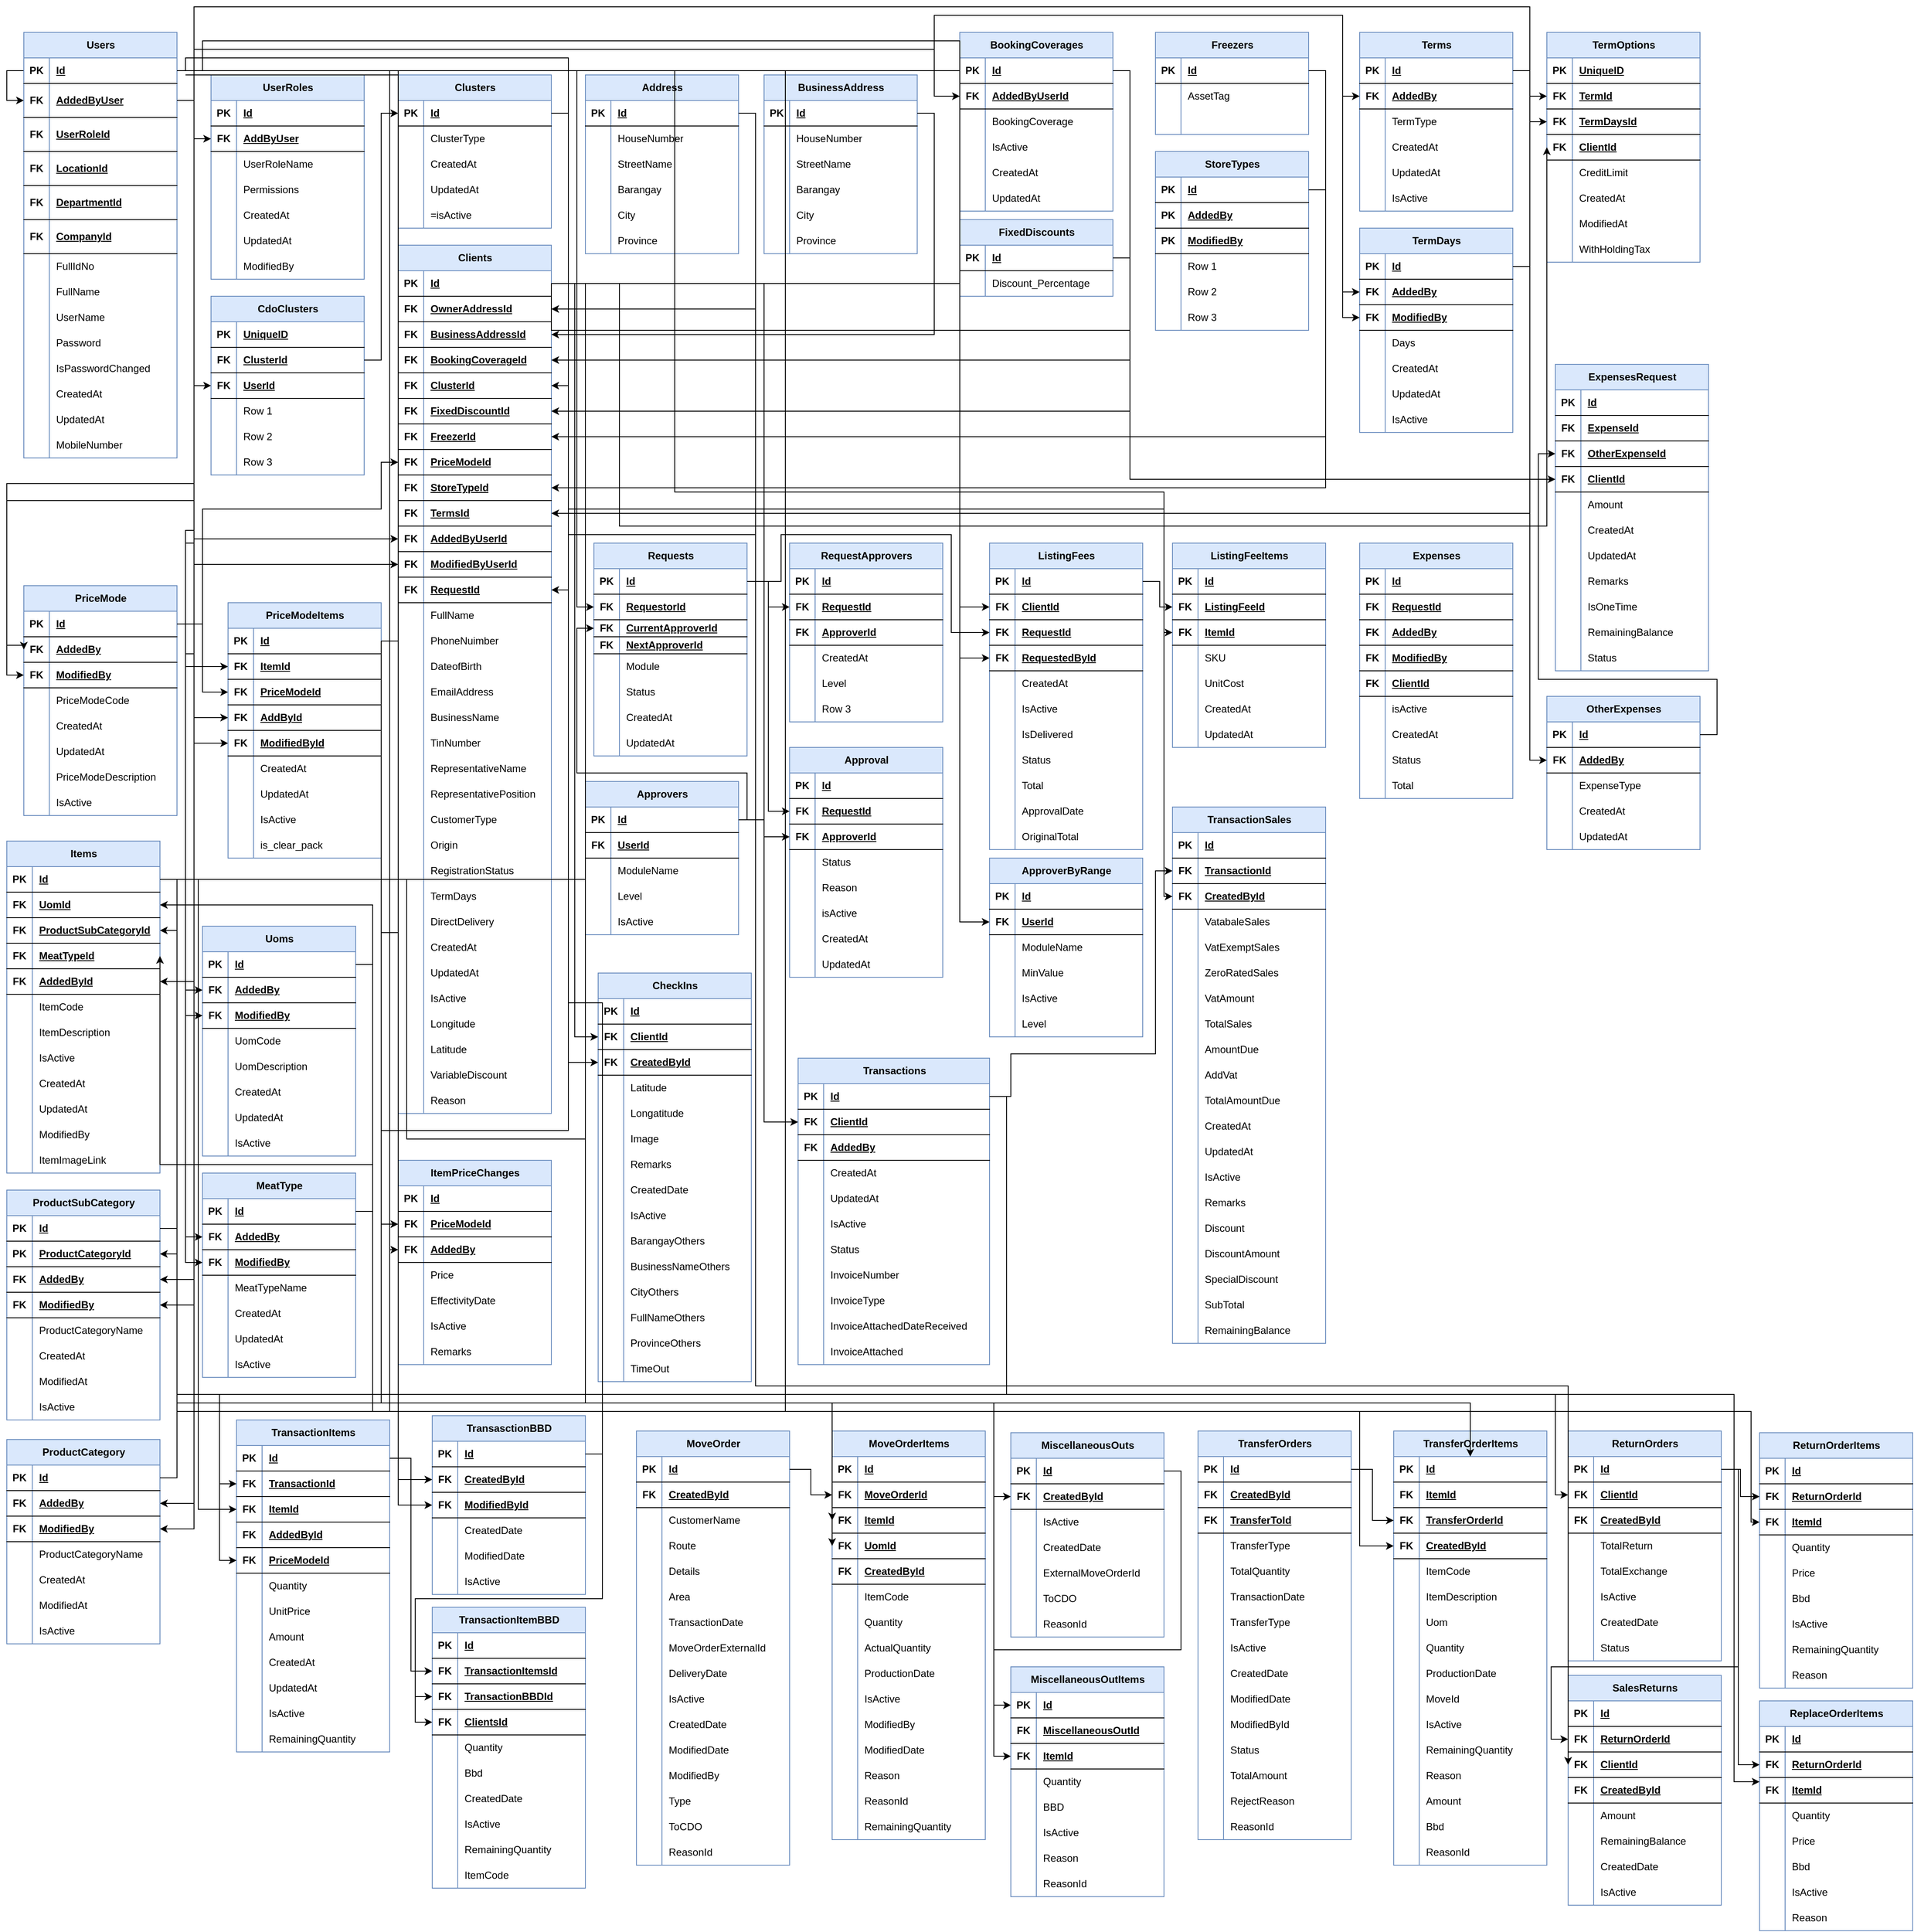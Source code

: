 <mxfile version="27.0.5">
  <diagram name="Page-1" id="VF2g3ezjjENE6YSj7TXV">
    <mxGraphModel dx="1489" dy="1951" grid="1" gridSize="10" guides="1" tooltips="1" connect="1" arrows="1" fold="1" page="1" pageScale="1" pageWidth="850" pageHeight="1100" math="0" shadow="0">
      <root>
        <mxCell id="0" />
        <mxCell id="1" parent="0" />
        <mxCell id="YgKhUCjnkjmSAjK_G08d-176" style="edgeStyle=orthogonalEdgeStyle;rounded=0;orthogonalLoop=1;jettySize=auto;html=1;exitX=0;exitY=0.5;exitDx=0;exitDy=0;" parent="1" source="YgKhUCjnkjmSAjK_G08d-95" target="YgKhUCjnkjmSAjK_G08d-83" edge="1">
          <mxGeometry relative="1" as="geometry" />
        </mxCell>
        <mxCell id="YgKhUCjnkjmSAjK_G08d-82" value="Users" style="shape=table;startSize=30;container=1;collapsible=1;childLayout=tableLayout;fixedRows=1;rowLines=0;fontStyle=1;align=center;resizeLast=1;html=1;fillColor=#dae8fc;strokeColor=#6c8ebf;" parent="1" vertex="1">
          <mxGeometry x="50" y="-1060" width="180" height="500" as="geometry" />
        </mxCell>
        <mxCell id="YgKhUCjnkjmSAjK_G08d-95" value="" style="shape=tableRow;horizontal=0;startSize=0;swimlaneHead=0;swimlaneBody=0;fillColor=none;collapsible=0;dropTarget=0;points=[[0,0.5],[1,0.5]];portConstraint=eastwest;top=0;left=0;right=0;bottom=1;" parent="YgKhUCjnkjmSAjK_G08d-82" vertex="1">
          <mxGeometry y="30" width="180" height="30" as="geometry" />
        </mxCell>
        <mxCell id="YgKhUCjnkjmSAjK_G08d-96" value="PK" style="shape=partialRectangle;connectable=0;fillColor=none;top=0;left=0;bottom=0;right=0;fontStyle=1;overflow=hidden;whiteSpace=wrap;html=1;" parent="YgKhUCjnkjmSAjK_G08d-95" vertex="1">
          <mxGeometry width="30" height="30" as="geometry">
            <mxRectangle width="30" height="30" as="alternateBounds" />
          </mxGeometry>
        </mxCell>
        <mxCell id="YgKhUCjnkjmSAjK_G08d-97" value="Id" style="shape=partialRectangle;connectable=0;fillColor=none;top=0;left=0;bottom=0;right=0;align=left;spacingLeft=6;fontStyle=5;overflow=hidden;whiteSpace=wrap;html=1;" parent="YgKhUCjnkjmSAjK_G08d-95" vertex="1">
          <mxGeometry x="30" width="150" height="30" as="geometry">
            <mxRectangle width="150" height="30" as="alternateBounds" />
          </mxGeometry>
        </mxCell>
        <mxCell id="YgKhUCjnkjmSAjK_G08d-83" value="" style="shape=tableRow;horizontal=0;startSize=0;swimlaneHead=0;swimlaneBody=0;fillColor=none;collapsible=0;dropTarget=0;points=[[0,0.5],[1,0.5]];portConstraint=eastwest;top=0;left=0;right=0;bottom=1;" parent="YgKhUCjnkjmSAjK_G08d-82" vertex="1">
          <mxGeometry y="60" width="180" height="40" as="geometry" />
        </mxCell>
        <mxCell id="YgKhUCjnkjmSAjK_G08d-84" value="FK" style="shape=partialRectangle;connectable=0;fillColor=none;top=0;left=0;bottom=0;right=0;fontStyle=1;overflow=hidden;whiteSpace=wrap;html=1;" parent="YgKhUCjnkjmSAjK_G08d-83" vertex="1">
          <mxGeometry width="30" height="40" as="geometry">
            <mxRectangle width="30" height="40" as="alternateBounds" />
          </mxGeometry>
        </mxCell>
        <mxCell id="YgKhUCjnkjmSAjK_G08d-85" value="AddedByUser" style="shape=partialRectangle;connectable=0;fillColor=none;top=0;left=0;bottom=0;right=0;align=left;spacingLeft=6;fontStyle=5;overflow=hidden;whiteSpace=wrap;html=1;" parent="YgKhUCjnkjmSAjK_G08d-83" vertex="1">
          <mxGeometry x="30" width="150" height="40" as="geometry">
            <mxRectangle width="150" height="40" as="alternateBounds" />
          </mxGeometry>
        </mxCell>
        <mxCell id="YgKhUCjnkjmSAjK_G08d-119" value="" style="shape=tableRow;horizontal=0;startSize=0;swimlaneHead=0;swimlaneBody=0;fillColor=none;collapsible=0;dropTarget=0;points=[[0,0.5],[1,0.5]];portConstraint=eastwest;top=0;left=0;right=0;bottom=1;" parent="YgKhUCjnkjmSAjK_G08d-82" vertex="1">
          <mxGeometry y="100" width="180" height="40" as="geometry" />
        </mxCell>
        <mxCell id="YgKhUCjnkjmSAjK_G08d-120" value="FK" style="shape=partialRectangle;connectable=0;fillColor=none;top=0;left=0;bottom=0;right=0;fontStyle=1;overflow=hidden;whiteSpace=wrap;html=1;" parent="YgKhUCjnkjmSAjK_G08d-119" vertex="1">
          <mxGeometry width="30" height="40" as="geometry">
            <mxRectangle width="30" height="40" as="alternateBounds" />
          </mxGeometry>
        </mxCell>
        <mxCell id="YgKhUCjnkjmSAjK_G08d-121" value="UserRoleId" style="shape=partialRectangle;connectable=0;fillColor=none;top=0;left=0;bottom=0;right=0;align=left;spacingLeft=6;fontStyle=5;overflow=hidden;whiteSpace=wrap;html=1;" parent="YgKhUCjnkjmSAjK_G08d-119" vertex="1">
          <mxGeometry x="30" width="150" height="40" as="geometry">
            <mxRectangle width="150" height="40" as="alternateBounds" />
          </mxGeometry>
        </mxCell>
        <mxCell id="YgKhUCjnkjmSAjK_G08d-125" value="" style="shape=tableRow;horizontal=0;startSize=0;swimlaneHead=0;swimlaneBody=0;fillColor=none;collapsible=0;dropTarget=0;points=[[0,0.5],[1,0.5]];portConstraint=eastwest;top=0;left=0;right=0;bottom=1;" parent="YgKhUCjnkjmSAjK_G08d-82" vertex="1">
          <mxGeometry y="140" width="180" height="40" as="geometry" />
        </mxCell>
        <mxCell id="YgKhUCjnkjmSAjK_G08d-126" value="FK" style="shape=partialRectangle;connectable=0;fillColor=none;top=0;left=0;bottom=0;right=0;fontStyle=1;overflow=hidden;whiteSpace=wrap;html=1;" parent="YgKhUCjnkjmSAjK_G08d-125" vertex="1">
          <mxGeometry width="30" height="40" as="geometry">
            <mxRectangle width="30" height="40" as="alternateBounds" />
          </mxGeometry>
        </mxCell>
        <mxCell id="YgKhUCjnkjmSAjK_G08d-127" value="LocationId" style="shape=partialRectangle;connectable=0;fillColor=none;top=0;left=0;bottom=0;right=0;align=left;spacingLeft=6;fontStyle=5;overflow=hidden;whiteSpace=wrap;html=1;" parent="YgKhUCjnkjmSAjK_G08d-125" vertex="1">
          <mxGeometry x="30" width="150" height="40" as="geometry">
            <mxRectangle width="150" height="40" as="alternateBounds" />
          </mxGeometry>
        </mxCell>
        <mxCell id="YgKhUCjnkjmSAjK_G08d-128" value="" style="shape=tableRow;horizontal=0;startSize=0;swimlaneHead=0;swimlaneBody=0;fillColor=none;collapsible=0;dropTarget=0;points=[[0,0.5],[1,0.5]];portConstraint=eastwest;top=0;left=0;right=0;bottom=1;" parent="YgKhUCjnkjmSAjK_G08d-82" vertex="1">
          <mxGeometry y="180" width="180" height="40" as="geometry" />
        </mxCell>
        <mxCell id="YgKhUCjnkjmSAjK_G08d-129" value="FK" style="shape=partialRectangle;connectable=0;fillColor=none;top=0;left=0;bottom=0;right=0;fontStyle=1;overflow=hidden;whiteSpace=wrap;html=1;" parent="YgKhUCjnkjmSAjK_G08d-128" vertex="1">
          <mxGeometry width="30" height="40" as="geometry">
            <mxRectangle width="30" height="40" as="alternateBounds" />
          </mxGeometry>
        </mxCell>
        <mxCell id="YgKhUCjnkjmSAjK_G08d-130" value="DepartmentId" style="shape=partialRectangle;connectable=0;fillColor=none;top=0;left=0;bottom=0;right=0;align=left;spacingLeft=6;fontStyle=5;overflow=hidden;whiteSpace=wrap;html=1;" parent="YgKhUCjnkjmSAjK_G08d-128" vertex="1">
          <mxGeometry x="30" width="150" height="40" as="geometry">
            <mxRectangle width="150" height="40" as="alternateBounds" />
          </mxGeometry>
        </mxCell>
        <mxCell id="YgKhUCjnkjmSAjK_G08d-131" value="" style="shape=tableRow;horizontal=0;startSize=0;swimlaneHead=0;swimlaneBody=0;fillColor=none;collapsible=0;dropTarget=0;points=[[0,0.5],[1,0.5]];portConstraint=eastwest;top=0;left=0;right=0;bottom=1;" parent="YgKhUCjnkjmSAjK_G08d-82" vertex="1">
          <mxGeometry y="220" width="180" height="40" as="geometry" />
        </mxCell>
        <mxCell id="YgKhUCjnkjmSAjK_G08d-132" value="FK" style="shape=partialRectangle;connectable=0;fillColor=none;top=0;left=0;bottom=0;right=0;fontStyle=1;overflow=hidden;whiteSpace=wrap;html=1;" parent="YgKhUCjnkjmSAjK_G08d-131" vertex="1">
          <mxGeometry width="30" height="40" as="geometry">
            <mxRectangle width="30" height="40" as="alternateBounds" />
          </mxGeometry>
        </mxCell>
        <mxCell id="YgKhUCjnkjmSAjK_G08d-133" value="CompanyId" style="shape=partialRectangle;connectable=0;fillColor=none;top=0;left=0;bottom=0;right=0;align=left;spacingLeft=6;fontStyle=5;overflow=hidden;whiteSpace=wrap;html=1;" parent="YgKhUCjnkjmSAjK_G08d-131" vertex="1">
          <mxGeometry x="30" width="150" height="40" as="geometry">
            <mxRectangle width="150" height="40" as="alternateBounds" />
          </mxGeometry>
        </mxCell>
        <mxCell id="YgKhUCjnkjmSAjK_G08d-86" value="" style="shape=tableRow;horizontal=0;startSize=0;swimlaneHead=0;swimlaneBody=0;fillColor=none;collapsible=0;dropTarget=0;points=[[0,0.5],[1,0.5]];portConstraint=eastwest;top=0;left=0;right=0;bottom=0;" parent="YgKhUCjnkjmSAjK_G08d-82" vertex="1">
          <mxGeometry y="260" width="180" height="30" as="geometry" />
        </mxCell>
        <mxCell id="YgKhUCjnkjmSAjK_G08d-87" value="" style="shape=partialRectangle;connectable=0;fillColor=none;top=0;left=0;bottom=0;right=0;editable=1;overflow=hidden;whiteSpace=wrap;html=1;" parent="YgKhUCjnkjmSAjK_G08d-86" vertex="1">
          <mxGeometry width="30" height="30" as="geometry">
            <mxRectangle width="30" height="30" as="alternateBounds" />
          </mxGeometry>
        </mxCell>
        <mxCell id="YgKhUCjnkjmSAjK_G08d-88" value="FullIdNo" style="shape=partialRectangle;connectable=0;fillColor=none;top=0;left=0;bottom=0;right=0;align=left;spacingLeft=6;overflow=hidden;whiteSpace=wrap;html=1;" parent="YgKhUCjnkjmSAjK_G08d-86" vertex="1">
          <mxGeometry x="30" width="150" height="30" as="geometry">
            <mxRectangle width="150" height="30" as="alternateBounds" />
          </mxGeometry>
        </mxCell>
        <mxCell id="YgKhUCjnkjmSAjK_G08d-98" value="" style="shape=tableRow;horizontal=0;startSize=0;swimlaneHead=0;swimlaneBody=0;fillColor=none;collapsible=0;dropTarget=0;points=[[0,0.5],[1,0.5]];portConstraint=eastwest;top=0;left=0;right=0;bottom=0;" parent="YgKhUCjnkjmSAjK_G08d-82" vertex="1">
          <mxGeometry y="290" width="180" height="30" as="geometry" />
        </mxCell>
        <mxCell id="YgKhUCjnkjmSAjK_G08d-99" value="" style="shape=partialRectangle;connectable=0;fillColor=none;top=0;left=0;bottom=0;right=0;editable=1;overflow=hidden;whiteSpace=wrap;html=1;" parent="YgKhUCjnkjmSAjK_G08d-98" vertex="1">
          <mxGeometry width="30" height="30" as="geometry">
            <mxRectangle width="30" height="30" as="alternateBounds" />
          </mxGeometry>
        </mxCell>
        <mxCell id="YgKhUCjnkjmSAjK_G08d-100" value="FullName" style="shape=partialRectangle;connectable=0;fillColor=none;top=0;left=0;bottom=0;right=0;align=left;spacingLeft=6;overflow=hidden;whiteSpace=wrap;html=1;" parent="YgKhUCjnkjmSAjK_G08d-98" vertex="1">
          <mxGeometry x="30" width="150" height="30" as="geometry">
            <mxRectangle width="150" height="30" as="alternateBounds" />
          </mxGeometry>
        </mxCell>
        <mxCell id="YgKhUCjnkjmSAjK_G08d-89" value="" style="shape=tableRow;horizontal=0;startSize=0;swimlaneHead=0;swimlaneBody=0;fillColor=none;collapsible=0;dropTarget=0;points=[[0,0.5],[1,0.5]];portConstraint=eastwest;top=0;left=0;right=0;bottom=0;" parent="YgKhUCjnkjmSAjK_G08d-82" vertex="1">
          <mxGeometry y="320" width="180" height="30" as="geometry" />
        </mxCell>
        <mxCell id="YgKhUCjnkjmSAjK_G08d-90" value="" style="shape=partialRectangle;connectable=0;fillColor=none;top=0;left=0;bottom=0;right=0;editable=1;overflow=hidden;whiteSpace=wrap;html=1;" parent="YgKhUCjnkjmSAjK_G08d-89" vertex="1">
          <mxGeometry width="30" height="30" as="geometry">
            <mxRectangle width="30" height="30" as="alternateBounds" />
          </mxGeometry>
        </mxCell>
        <mxCell id="YgKhUCjnkjmSAjK_G08d-91" value="UserName" style="shape=partialRectangle;connectable=0;fillColor=none;top=0;left=0;bottom=0;right=0;align=left;spacingLeft=6;overflow=hidden;whiteSpace=wrap;html=1;" parent="YgKhUCjnkjmSAjK_G08d-89" vertex="1">
          <mxGeometry x="30" width="150" height="30" as="geometry">
            <mxRectangle width="150" height="30" as="alternateBounds" />
          </mxGeometry>
        </mxCell>
        <mxCell id="YgKhUCjnkjmSAjK_G08d-92" value="" style="shape=tableRow;horizontal=0;startSize=0;swimlaneHead=0;swimlaneBody=0;fillColor=none;collapsible=0;dropTarget=0;points=[[0,0.5],[1,0.5]];portConstraint=eastwest;top=0;left=0;right=0;bottom=0;" parent="YgKhUCjnkjmSAjK_G08d-82" vertex="1">
          <mxGeometry y="350" width="180" height="30" as="geometry" />
        </mxCell>
        <mxCell id="YgKhUCjnkjmSAjK_G08d-93" value="" style="shape=partialRectangle;connectable=0;fillColor=none;top=0;left=0;bottom=0;right=0;editable=1;overflow=hidden;whiteSpace=wrap;html=1;" parent="YgKhUCjnkjmSAjK_G08d-92" vertex="1">
          <mxGeometry width="30" height="30" as="geometry">
            <mxRectangle width="30" height="30" as="alternateBounds" />
          </mxGeometry>
        </mxCell>
        <mxCell id="YgKhUCjnkjmSAjK_G08d-94" value="Password" style="shape=partialRectangle;connectable=0;fillColor=none;top=0;left=0;bottom=0;right=0;align=left;spacingLeft=6;overflow=hidden;whiteSpace=wrap;html=1;" parent="YgKhUCjnkjmSAjK_G08d-92" vertex="1">
          <mxGeometry x="30" width="150" height="30" as="geometry">
            <mxRectangle width="150" height="30" as="alternateBounds" />
          </mxGeometry>
        </mxCell>
        <mxCell id="YgKhUCjnkjmSAjK_G08d-101" value="" style="shape=tableRow;horizontal=0;startSize=0;swimlaneHead=0;swimlaneBody=0;fillColor=none;collapsible=0;dropTarget=0;points=[[0,0.5],[1,0.5]];portConstraint=eastwest;top=0;left=0;right=0;bottom=0;" parent="YgKhUCjnkjmSAjK_G08d-82" vertex="1">
          <mxGeometry y="380" width="180" height="30" as="geometry" />
        </mxCell>
        <mxCell id="YgKhUCjnkjmSAjK_G08d-102" value="" style="shape=partialRectangle;connectable=0;fillColor=none;top=0;left=0;bottom=0;right=0;editable=1;overflow=hidden;whiteSpace=wrap;html=1;" parent="YgKhUCjnkjmSAjK_G08d-101" vertex="1">
          <mxGeometry width="30" height="30" as="geometry">
            <mxRectangle width="30" height="30" as="alternateBounds" />
          </mxGeometry>
        </mxCell>
        <mxCell id="YgKhUCjnkjmSAjK_G08d-103" value="IsPasswordChanged" style="shape=partialRectangle;connectable=0;fillColor=none;top=0;left=0;bottom=0;right=0;align=left;spacingLeft=6;overflow=hidden;whiteSpace=wrap;html=1;" parent="YgKhUCjnkjmSAjK_G08d-101" vertex="1">
          <mxGeometry x="30" width="150" height="30" as="geometry">
            <mxRectangle width="150" height="30" as="alternateBounds" />
          </mxGeometry>
        </mxCell>
        <mxCell id="YgKhUCjnkjmSAjK_G08d-104" value="" style="shape=tableRow;horizontal=0;startSize=0;swimlaneHead=0;swimlaneBody=0;fillColor=none;collapsible=0;dropTarget=0;points=[[0,0.5],[1,0.5]];portConstraint=eastwest;top=0;left=0;right=0;bottom=0;" parent="YgKhUCjnkjmSAjK_G08d-82" vertex="1">
          <mxGeometry y="410" width="180" height="30" as="geometry" />
        </mxCell>
        <mxCell id="YgKhUCjnkjmSAjK_G08d-105" value="" style="shape=partialRectangle;connectable=0;fillColor=none;top=0;left=0;bottom=0;right=0;editable=1;overflow=hidden;whiteSpace=wrap;html=1;" parent="YgKhUCjnkjmSAjK_G08d-104" vertex="1">
          <mxGeometry width="30" height="30" as="geometry">
            <mxRectangle width="30" height="30" as="alternateBounds" />
          </mxGeometry>
        </mxCell>
        <mxCell id="YgKhUCjnkjmSAjK_G08d-106" value="CreatedAt" style="shape=partialRectangle;connectable=0;fillColor=none;top=0;left=0;bottom=0;right=0;align=left;spacingLeft=6;overflow=hidden;whiteSpace=wrap;html=1;" parent="YgKhUCjnkjmSAjK_G08d-104" vertex="1">
          <mxGeometry x="30" width="150" height="30" as="geometry">
            <mxRectangle width="150" height="30" as="alternateBounds" />
          </mxGeometry>
        </mxCell>
        <mxCell id="YgKhUCjnkjmSAjK_G08d-107" value="" style="shape=tableRow;horizontal=0;startSize=0;swimlaneHead=0;swimlaneBody=0;fillColor=none;collapsible=0;dropTarget=0;points=[[0,0.5],[1,0.5]];portConstraint=eastwest;top=0;left=0;right=0;bottom=0;" parent="YgKhUCjnkjmSAjK_G08d-82" vertex="1">
          <mxGeometry y="440" width="180" height="30" as="geometry" />
        </mxCell>
        <mxCell id="YgKhUCjnkjmSAjK_G08d-108" value="" style="shape=partialRectangle;connectable=0;fillColor=none;top=0;left=0;bottom=0;right=0;editable=1;overflow=hidden;whiteSpace=wrap;html=1;" parent="YgKhUCjnkjmSAjK_G08d-107" vertex="1">
          <mxGeometry width="30" height="30" as="geometry">
            <mxRectangle width="30" height="30" as="alternateBounds" />
          </mxGeometry>
        </mxCell>
        <mxCell id="YgKhUCjnkjmSAjK_G08d-109" value="UpdatedAt" style="shape=partialRectangle;connectable=0;fillColor=none;top=0;left=0;bottom=0;right=0;align=left;spacingLeft=6;overflow=hidden;whiteSpace=wrap;html=1;" parent="YgKhUCjnkjmSAjK_G08d-107" vertex="1">
          <mxGeometry x="30" width="150" height="30" as="geometry">
            <mxRectangle width="150" height="30" as="alternateBounds" />
          </mxGeometry>
        </mxCell>
        <mxCell id="YgKhUCjnkjmSAjK_G08d-122" value="" style="shape=tableRow;horizontal=0;startSize=0;swimlaneHead=0;swimlaneBody=0;fillColor=none;collapsible=0;dropTarget=0;points=[[0,0.5],[1,0.5]];portConstraint=eastwest;top=0;left=0;right=0;bottom=0;" parent="YgKhUCjnkjmSAjK_G08d-82" vertex="1">
          <mxGeometry y="470" width="180" height="30" as="geometry" />
        </mxCell>
        <mxCell id="YgKhUCjnkjmSAjK_G08d-123" value="" style="shape=partialRectangle;connectable=0;fillColor=none;top=0;left=0;bottom=0;right=0;editable=1;overflow=hidden;whiteSpace=wrap;html=1;" parent="YgKhUCjnkjmSAjK_G08d-122" vertex="1">
          <mxGeometry width="30" height="30" as="geometry">
            <mxRectangle width="30" height="30" as="alternateBounds" />
          </mxGeometry>
        </mxCell>
        <mxCell id="YgKhUCjnkjmSAjK_G08d-124" value="MobileNumber" style="shape=partialRectangle;connectable=0;fillColor=none;top=0;left=0;bottom=0;right=0;align=left;spacingLeft=6;overflow=hidden;whiteSpace=wrap;html=1;" parent="YgKhUCjnkjmSAjK_G08d-122" vertex="1">
          <mxGeometry x="30" width="150" height="30" as="geometry">
            <mxRectangle width="150" height="30" as="alternateBounds" />
          </mxGeometry>
        </mxCell>
        <mxCell id="YgKhUCjnkjmSAjK_G08d-147" value="UserRoles" style="shape=table;startSize=30;container=1;collapsible=1;childLayout=tableLayout;fixedRows=1;rowLines=0;fontStyle=1;align=center;resizeLast=1;html=1;fillColor=#dae8fc;strokeColor=#6c8ebf;" parent="1" vertex="1">
          <mxGeometry x="270" y="-1010" width="180" height="240" as="geometry" />
        </mxCell>
        <mxCell id="YgKhUCjnkjmSAjK_G08d-148" value="" style="shape=tableRow;horizontal=0;startSize=0;swimlaneHead=0;swimlaneBody=0;fillColor=none;collapsible=0;dropTarget=0;points=[[0,0.5],[1,0.5]];portConstraint=eastwest;top=0;left=0;right=0;bottom=1;" parent="YgKhUCjnkjmSAjK_G08d-147" vertex="1">
          <mxGeometry y="30" width="180" height="30" as="geometry" />
        </mxCell>
        <mxCell id="YgKhUCjnkjmSAjK_G08d-149" value="PK" style="shape=partialRectangle;connectable=0;fillColor=none;top=0;left=0;bottom=0;right=0;fontStyle=1;overflow=hidden;whiteSpace=wrap;html=1;" parent="YgKhUCjnkjmSAjK_G08d-148" vertex="1">
          <mxGeometry width="30" height="30" as="geometry">
            <mxRectangle width="30" height="30" as="alternateBounds" />
          </mxGeometry>
        </mxCell>
        <mxCell id="YgKhUCjnkjmSAjK_G08d-150" value="Id" style="shape=partialRectangle;connectable=0;fillColor=none;top=0;left=0;bottom=0;right=0;align=left;spacingLeft=6;fontStyle=5;overflow=hidden;whiteSpace=wrap;html=1;" parent="YgKhUCjnkjmSAjK_G08d-148" vertex="1">
          <mxGeometry x="30" width="150" height="30" as="geometry">
            <mxRectangle width="150" height="30" as="alternateBounds" />
          </mxGeometry>
        </mxCell>
        <mxCell id="YgKhUCjnkjmSAjK_G08d-166" value="" style="shape=tableRow;horizontal=0;startSize=0;swimlaneHead=0;swimlaneBody=0;fillColor=none;collapsible=0;dropTarget=0;points=[[0,0.5],[1,0.5]];portConstraint=eastwest;top=0;left=0;right=0;bottom=1;" parent="YgKhUCjnkjmSAjK_G08d-147" vertex="1">
          <mxGeometry y="60" width="180" height="30" as="geometry" />
        </mxCell>
        <mxCell id="YgKhUCjnkjmSAjK_G08d-167" value="FK" style="shape=partialRectangle;connectable=0;fillColor=none;top=0;left=0;bottom=0;right=0;fontStyle=1;overflow=hidden;whiteSpace=wrap;html=1;" parent="YgKhUCjnkjmSAjK_G08d-166" vertex="1">
          <mxGeometry width="30" height="30" as="geometry">
            <mxRectangle width="30" height="30" as="alternateBounds" />
          </mxGeometry>
        </mxCell>
        <mxCell id="YgKhUCjnkjmSAjK_G08d-168" value="AddByUser" style="shape=partialRectangle;connectable=0;fillColor=none;top=0;left=0;bottom=0;right=0;align=left;spacingLeft=6;fontStyle=5;overflow=hidden;whiteSpace=wrap;html=1;" parent="YgKhUCjnkjmSAjK_G08d-166" vertex="1">
          <mxGeometry x="30" width="150" height="30" as="geometry">
            <mxRectangle width="150" height="30" as="alternateBounds" />
          </mxGeometry>
        </mxCell>
        <mxCell id="YgKhUCjnkjmSAjK_G08d-151" value="" style="shape=tableRow;horizontal=0;startSize=0;swimlaneHead=0;swimlaneBody=0;fillColor=none;collapsible=0;dropTarget=0;points=[[0,0.5],[1,0.5]];portConstraint=eastwest;top=0;left=0;right=0;bottom=0;" parent="YgKhUCjnkjmSAjK_G08d-147" vertex="1">
          <mxGeometry y="90" width="180" height="30" as="geometry" />
        </mxCell>
        <mxCell id="YgKhUCjnkjmSAjK_G08d-152" value="" style="shape=partialRectangle;connectable=0;fillColor=none;top=0;left=0;bottom=0;right=0;editable=1;overflow=hidden;whiteSpace=wrap;html=1;" parent="YgKhUCjnkjmSAjK_G08d-151" vertex="1">
          <mxGeometry width="30" height="30" as="geometry">
            <mxRectangle width="30" height="30" as="alternateBounds" />
          </mxGeometry>
        </mxCell>
        <mxCell id="YgKhUCjnkjmSAjK_G08d-153" value="UserRoleName" style="shape=partialRectangle;connectable=0;fillColor=none;top=0;left=0;bottom=0;right=0;align=left;spacingLeft=6;overflow=hidden;whiteSpace=wrap;html=1;" parent="YgKhUCjnkjmSAjK_G08d-151" vertex="1">
          <mxGeometry x="30" width="150" height="30" as="geometry">
            <mxRectangle width="150" height="30" as="alternateBounds" />
          </mxGeometry>
        </mxCell>
        <mxCell id="YgKhUCjnkjmSAjK_G08d-154" value="" style="shape=tableRow;horizontal=0;startSize=0;swimlaneHead=0;swimlaneBody=0;fillColor=none;collapsible=0;dropTarget=0;points=[[0,0.5],[1,0.5]];portConstraint=eastwest;top=0;left=0;right=0;bottom=0;" parent="YgKhUCjnkjmSAjK_G08d-147" vertex="1">
          <mxGeometry y="120" width="180" height="30" as="geometry" />
        </mxCell>
        <mxCell id="YgKhUCjnkjmSAjK_G08d-155" value="" style="shape=partialRectangle;connectable=0;fillColor=none;top=0;left=0;bottom=0;right=0;editable=1;overflow=hidden;whiteSpace=wrap;html=1;" parent="YgKhUCjnkjmSAjK_G08d-154" vertex="1">
          <mxGeometry width="30" height="30" as="geometry">
            <mxRectangle width="30" height="30" as="alternateBounds" />
          </mxGeometry>
        </mxCell>
        <mxCell id="YgKhUCjnkjmSAjK_G08d-156" value="Permissions" style="shape=partialRectangle;connectable=0;fillColor=none;top=0;left=0;bottom=0;right=0;align=left;spacingLeft=6;overflow=hidden;whiteSpace=wrap;html=1;" parent="YgKhUCjnkjmSAjK_G08d-154" vertex="1">
          <mxGeometry x="30" width="150" height="30" as="geometry">
            <mxRectangle width="150" height="30" as="alternateBounds" />
          </mxGeometry>
        </mxCell>
        <mxCell id="YgKhUCjnkjmSAjK_G08d-157" value="" style="shape=tableRow;horizontal=0;startSize=0;swimlaneHead=0;swimlaneBody=0;fillColor=none;collapsible=0;dropTarget=0;points=[[0,0.5],[1,0.5]];portConstraint=eastwest;top=0;left=0;right=0;bottom=0;" parent="YgKhUCjnkjmSAjK_G08d-147" vertex="1">
          <mxGeometry y="150" width="180" height="30" as="geometry" />
        </mxCell>
        <mxCell id="YgKhUCjnkjmSAjK_G08d-158" value="" style="shape=partialRectangle;connectable=0;fillColor=none;top=0;left=0;bottom=0;right=0;editable=1;overflow=hidden;whiteSpace=wrap;html=1;" parent="YgKhUCjnkjmSAjK_G08d-157" vertex="1">
          <mxGeometry width="30" height="30" as="geometry">
            <mxRectangle width="30" height="30" as="alternateBounds" />
          </mxGeometry>
        </mxCell>
        <mxCell id="YgKhUCjnkjmSAjK_G08d-159" value="CreatedAt" style="shape=partialRectangle;connectable=0;fillColor=none;top=0;left=0;bottom=0;right=0;align=left;spacingLeft=6;overflow=hidden;whiteSpace=wrap;html=1;" parent="YgKhUCjnkjmSAjK_G08d-157" vertex="1">
          <mxGeometry x="30" width="150" height="30" as="geometry">
            <mxRectangle width="150" height="30" as="alternateBounds" />
          </mxGeometry>
        </mxCell>
        <mxCell id="YgKhUCjnkjmSAjK_G08d-160" value="" style="shape=tableRow;horizontal=0;startSize=0;swimlaneHead=0;swimlaneBody=0;fillColor=none;collapsible=0;dropTarget=0;points=[[0,0.5],[1,0.5]];portConstraint=eastwest;top=0;left=0;right=0;bottom=0;" parent="YgKhUCjnkjmSAjK_G08d-147" vertex="1">
          <mxGeometry y="180" width="180" height="30" as="geometry" />
        </mxCell>
        <mxCell id="YgKhUCjnkjmSAjK_G08d-161" value="" style="shape=partialRectangle;connectable=0;fillColor=none;top=0;left=0;bottom=0;right=0;editable=1;overflow=hidden;whiteSpace=wrap;html=1;" parent="YgKhUCjnkjmSAjK_G08d-160" vertex="1">
          <mxGeometry width="30" height="30" as="geometry">
            <mxRectangle width="30" height="30" as="alternateBounds" />
          </mxGeometry>
        </mxCell>
        <mxCell id="YgKhUCjnkjmSAjK_G08d-162" value="UpdatedAt" style="shape=partialRectangle;connectable=0;fillColor=none;top=0;left=0;bottom=0;right=0;align=left;spacingLeft=6;overflow=hidden;whiteSpace=wrap;html=1;" parent="YgKhUCjnkjmSAjK_G08d-160" vertex="1">
          <mxGeometry x="30" width="150" height="30" as="geometry">
            <mxRectangle width="150" height="30" as="alternateBounds" />
          </mxGeometry>
        </mxCell>
        <mxCell id="YgKhUCjnkjmSAjK_G08d-169" value="" style="shape=tableRow;horizontal=0;startSize=0;swimlaneHead=0;swimlaneBody=0;fillColor=none;collapsible=0;dropTarget=0;points=[[0,0.5],[1,0.5]];portConstraint=eastwest;top=0;left=0;right=0;bottom=0;" parent="YgKhUCjnkjmSAjK_G08d-147" vertex="1">
          <mxGeometry y="210" width="180" height="30" as="geometry" />
        </mxCell>
        <mxCell id="YgKhUCjnkjmSAjK_G08d-170" value="" style="shape=partialRectangle;connectable=0;fillColor=none;top=0;left=0;bottom=0;right=0;editable=1;overflow=hidden;whiteSpace=wrap;html=1;" parent="YgKhUCjnkjmSAjK_G08d-169" vertex="1">
          <mxGeometry width="30" height="30" as="geometry">
            <mxRectangle width="30" height="30" as="alternateBounds" />
          </mxGeometry>
        </mxCell>
        <mxCell id="YgKhUCjnkjmSAjK_G08d-171" value="ModifiedBy&lt;span style=&quot;white-space: pre;&quot;&gt;&#x9;&lt;/span&gt;" style="shape=partialRectangle;connectable=0;fillColor=none;top=0;left=0;bottom=0;right=0;align=left;spacingLeft=6;overflow=hidden;whiteSpace=wrap;html=1;" parent="YgKhUCjnkjmSAjK_G08d-169" vertex="1">
          <mxGeometry x="30" width="150" height="30" as="geometry">
            <mxRectangle width="150" height="30" as="alternateBounds" />
          </mxGeometry>
        </mxCell>
        <mxCell id="YgKhUCjnkjmSAjK_G08d-172" style="edgeStyle=orthogonalEdgeStyle;rounded=0;orthogonalLoop=1;jettySize=auto;html=1;entryX=0;entryY=0.5;entryDx=0;entryDy=0;" parent="1" source="YgKhUCjnkjmSAjK_G08d-95" target="YgKhUCjnkjmSAjK_G08d-166" edge="1">
          <mxGeometry relative="1" as="geometry" />
        </mxCell>
        <mxCell id="YgKhUCjnkjmSAjK_G08d-177" value="Clusters" style="shape=table;startSize=30;container=1;collapsible=1;childLayout=tableLayout;fixedRows=1;rowLines=0;fontStyle=1;align=center;resizeLast=1;html=1;fillColor=#dae8fc;strokeColor=#6c8ebf;" parent="1" vertex="1">
          <mxGeometry x="490" y="-1010" width="180" height="180" as="geometry" />
        </mxCell>
        <mxCell id="YgKhUCjnkjmSAjK_G08d-178" value="" style="shape=tableRow;horizontal=0;startSize=0;swimlaneHead=0;swimlaneBody=0;fillColor=none;collapsible=0;dropTarget=0;points=[[0,0.5],[1,0.5]];portConstraint=eastwest;top=0;left=0;right=0;bottom=1;" parent="YgKhUCjnkjmSAjK_G08d-177" vertex="1">
          <mxGeometry y="30" width="180" height="30" as="geometry" />
        </mxCell>
        <mxCell id="YgKhUCjnkjmSAjK_G08d-179" value="PK" style="shape=partialRectangle;connectable=0;fillColor=none;top=0;left=0;bottom=0;right=0;fontStyle=1;overflow=hidden;whiteSpace=wrap;html=1;" parent="YgKhUCjnkjmSAjK_G08d-178" vertex="1">
          <mxGeometry width="30" height="30" as="geometry">
            <mxRectangle width="30" height="30" as="alternateBounds" />
          </mxGeometry>
        </mxCell>
        <mxCell id="YgKhUCjnkjmSAjK_G08d-180" value="Id" style="shape=partialRectangle;connectable=0;fillColor=none;top=0;left=0;bottom=0;right=0;align=left;spacingLeft=6;fontStyle=5;overflow=hidden;whiteSpace=wrap;html=1;" parent="YgKhUCjnkjmSAjK_G08d-178" vertex="1">
          <mxGeometry x="30" width="150" height="30" as="geometry">
            <mxRectangle width="150" height="30" as="alternateBounds" />
          </mxGeometry>
        </mxCell>
        <mxCell id="YgKhUCjnkjmSAjK_G08d-181" value="" style="shape=tableRow;horizontal=0;startSize=0;swimlaneHead=0;swimlaneBody=0;fillColor=none;collapsible=0;dropTarget=0;points=[[0,0.5],[1,0.5]];portConstraint=eastwest;top=0;left=0;right=0;bottom=0;" parent="YgKhUCjnkjmSAjK_G08d-177" vertex="1">
          <mxGeometry y="60" width="180" height="30" as="geometry" />
        </mxCell>
        <mxCell id="YgKhUCjnkjmSAjK_G08d-182" value="" style="shape=partialRectangle;connectable=0;fillColor=none;top=0;left=0;bottom=0;right=0;editable=1;overflow=hidden;whiteSpace=wrap;html=1;" parent="YgKhUCjnkjmSAjK_G08d-181" vertex="1">
          <mxGeometry width="30" height="30" as="geometry">
            <mxRectangle width="30" height="30" as="alternateBounds" />
          </mxGeometry>
        </mxCell>
        <mxCell id="YgKhUCjnkjmSAjK_G08d-183" value="ClusterType" style="shape=partialRectangle;connectable=0;fillColor=none;top=0;left=0;bottom=0;right=0;align=left;spacingLeft=6;overflow=hidden;whiteSpace=wrap;html=1;" parent="YgKhUCjnkjmSAjK_G08d-181" vertex="1">
          <mxGeometry x="30" width="150" height="30" as="geometry">
            <mxRectangle width="150" height="30" as="alternateBounds" />
          </mxGeometry>
        </mxCell>
        <mxCell id="YgKhUCjnkjmSAjK_G08d-184" value="" style="shape=tableRow;horizontal=0;startSize=0;swimlaneHead=0;swimlaneBody=0;fillColor=none;collapsible=0;dropTarget=0;points=[[0,0.5],[1,0.5]];portConstraint=eastwest;top=0;left=0;right=0;bottom=0;" parent="YgKhUCjnkjmSAjK_G08d-177" vertex="1">
          <mxGeometry y="90" width="180" height="30" as="geometry" />
        </mxCell>
        <mxCell id="YgKhUCjnkjmSAjK_G08d-185" value="" style="shape=partialRectangle;connectable=0;fillColor=none;top=0;left=0;bottom=0;right=0;editable=1;overflow=hidden;whiteSpace=wrap;html=1;" parent="YgKhUCjnkjmSAjK_G08d-184" vertex="1">
          <mxGeometry width="30" height="30" as="geometry">
            <mxRectangle width="30" height="30" as="alternateBounds" />
          </mxGeometry>
        </mxCell>
        <mxCell id="YgKhUCjnkjmSAjK_G08d-186" value="CreatedAt" style="shape=partialRectangle;connectable=0;fillColor=none;top=0;left=0;bottom=0;right=0;align=left;spacingLeft=6;overflow=hidden;whiteSpace=wrap;html=1;" parent="YgKhUCjnkjmSAjK_G08d-184" vertex="1">
          <mxGeometry x="30" width="150" height="30" as="geometry">
            <mxRectangle width="150" height="30" as="alternateBounds" />
          </mxGeometry>
        </mxCell>
        <mxCell id="YgKhUCjnkjmSAjK_G08d-187" value="" style="shape=tableRow;horizontal=0;startSize=0;swimlaneHead=0;swimlaneBody=0;fillColor=none;collapsible=0;dropTarget=0;points=[[0,0.5],[1,0.5]];portConstraint=eastwest;top=0;left=0;right=0;bottom=0;" parent="YgKhUCjnkjmSAjK_G08d-177" vertex="1">
          <mxGeometry y="120" width="180" height="30" as="geometry" />
        </mxCell>
        <mxCell id="YgKhUCjnkjmSAjK_G08d-188" value="" style="shape=partialRectangle;connectable=0;fillColor=none;top=0;left=0;bottom=0;right=0;editable=1;overflow=hidden;whiteSpace=wrap;html=1;" parent="YgKhUCjnkjmSAjK_G08d-187" vertex="1">
          <mxGeometry width="30" height="30" as="geometry">
            <mxRectangle width="30" height="30" as="alternateBounds" />
          </mxGeometry>
        </mxCell>
        <mxCell id="YgKhUCjnkjmSAjK_G08d-189" value="UpdatedAt" style="shape=partialRectangle;connectable=0;fillColor=none;top=0;left=0;bottom=0;right=0;align=left;spacingLeft=6;overflow=hidden;whiteSpace=wrap;html=1;" parent="YgKhUCjnkjmSAjK_G08d-187" vertex="1">
          <mxGeometry x="30" width="150" height="30" as="geometry">
            <mxRectangle width="150" height="30" as="alternateBounds" />
          </mxGeometry>
        </mxCell>
        <mxCell id="YgKhUCjnkjmSAjK_G08d-190" value="" style="shape=tableRow;horizontal=0;startSize=0;swimlaneHead=0;swimlaneBody=0;fillColor=none;collapsible=0;dropTarget=0;points=[[0,0.5],[1,0.5]];portConstraint=eastwest;top=0;left=0;right=0;bottom=0;" parent="YgKhUCjnkjmSAjK_G08d-177" vertex="1">
          <mxGeometry y="150" width="180" height="30" as="geometry" />
        </mxCell>
        <mxCell id="YgKhUCjnkjmSAjK_G08d-191" value="" style="shape=partialRectangle;connectable=0;fillColor=none;top=0;left=0;bottom=0;right=0;editable=1;overflow=hidden;whiteSpace=wrap;html=1;" parent="YgKhUCjnkjmSAjK_G08d-190" vertex="1">
          <mxGeometry width="30" height="30" as="geometry">
            <mxRectangle width="30" height="30" as="alternateBounds" />
          </mxGeometry>
        </mxCell>
        <mxCell id="YgKhUCjnkjmSAjK_G08d-192" value="=isActive" style="shape=partialRectangle;connectable=0;fillColor=none;top=0;left=0;bottom=0;right=0;align=left;spacingLeft=6;overflow=hidden;whiteSpace=wrap;html=1;" parent="YgKhUCjnkjmSAjK_G08d-190" vertex="1">
          <mxGeometry x="30" width="150" height="30" as="geometry">
            <mxRectangle width="150" height="30" as="alternateBounds" />
          </mxGeometry>
        </mxCell>
        <mxCell id="YgKhUCjnkjmSAjK_G08d-193" value="CdoClusters" style="shape=table;startSize=30;container=1;collapsible=1;childLayout=tableLayout;fixedRows=1;rowLines=0;fontStyle=1;align=center;resizeLast=1;html=1;fillColor=#dae8fc;strokeColor=#6c8ebf;" parent="1" vertex="1">
          <mxGeometry x="270" y="-750" width="180" height="210" as="geometry" />
        </mxCell>
        <mxCell id="YgKhUCjnkjmSAjK_G08d-194" value="" style="shape=tableRow;horizontal=0;startSize=0;swimlaneHead=0;swimlaneBody=0;fillColor=none;collapsible=0;dropTarget=0;points=[[0,0.5],[1,0.5]];portConstraint=eastwest;top=0;left=0;right=0;bottom=1;" parent="YgKhUCjnkjmSAjK_G08d-193" vertex="1">
          <mxGeometry y="30" width="180" height="30" as="geometry" />
        </mxCell>
        <mxCell id="YgKhUCjnkjmSAjK_G08d-195" value="PK" style="shape=partialRectangle;connectable=0;fillColor=none;top=0;left=0;bottom=0;right=0;fontStyle=1;overflow=hidden;whiteSpace=wrap;html=1;" parent="YgKhUCjnkjmSAjK_G08d-194" vertex="1">
          <mxGeometry width="30" height="30" as="geometry">
            <mxRectangle width="30" height="30" as="alternateBounds" />
          </mxGeometry>
        </mxCell>
        <mxCell id="YgKhUCjnkjmSAjK_G08d-196" value="UniqueID" style="shape=partialRectangle;connectable=0;fillColor=none;top=0;left=0;bottom=0;right=0;align=left;spacingLeft=6;fontStyle=5;overflow=hidden;whiteSpace=wrap;html=1;" parent="YgKhUCjnkjmSAjK_G08d-194" vertex="1">
          <mxGeometry x="30" width="150" height="30" as="geometry">
            <mxRectangle width="150" height="30" as="alternateBounds" />
          </mxGeometry>
        </mxCell>
        <mxCell id="YgKhUCjnkjmSAjK_G08d-206" value="" style="shape=tableRow;horizontal=0;startSize=0;swimlaneHead=0;swimlaneBody=0;fillColor=none;collapsible=0;dropTarget=0;points=[[0,0.5],[1,0.5]];portConstraint=eastwest;top=0;left=0;right=0;bottom=1;" parent="YgKhUCjnkjmSAjK_G08d-193" vertex="1">
          <mxGeometry y="60" width="180" height="30" as="geometry" />
        </mxCell>
        <mxCell id="YgKhUCjnkjmSAjK_G08d-207" value="FK" style="shape=partialRectangle;connectable=0;fillColor=none;top=0;left=0;bottom=0;right=0;fontStyle=1;overflow=hidden;whiteSpace=wrap;html=1;" parent="YgKhUCjnkjmSAjK_G08d-206" vertex="1">
          <mxGeometry width="30" height="30" as="geometry">
            <mxRectangle width="30" height="30" as="alternateBounds" />
          </mxGeometry>
        </mxCell>
        <mxCell id="YgKhUCjnkjmSAjK_G08d-208" value="ClusterId" style="shape=partialRectangle;connectable=0;fillColor=none;top=0;left=0;bottom=0;right=0;align=left;spacingLeft=6;fontStyle=5;overflow=hidden;whiteSpace=wrap;html=1;" parent="YgKhUCjnkjmSAjK_G08d-206" vertex="1">
          <mxGeometry x="30" width="150" height="30" as="geometry">
            <mxRectangle width="150" height="30" as="alternateBounds" />
          </mxGeometry>
        </mxCell>
        <mxCell id="YgKhUCjnkjmSAjK_G08d-209" value="" style="shape=tableRow;horizontal=0;startSize=0;swimlaneHead=0;swimlaneBody=0;fillColor=none;collapsible=0;dropTarget=0;points=[[0,0.5],[1,0.5]];portConstraint=eastwest;top=0;left=0;right=0;bottom=1;" parent="YgKhUCjnkjmSAjK_G08d-193" vertex="1">
          <mxGeometry y="90" width="180" height="30" as="geometry" />
        </mxCell>
        <mxCell id="YgKhUCjnkjmSAjK_G08d-210" value="FK" style="shape=partialRectangle;connectable=0;fillColor=none;top=0;left=0;bottom=0;right=0;fontStyle=1;overflow=hidden;whiteSpace=wrap;html=1;" parent="YgKhUCjnkjmSAjK_G08d-209" vertex="1">
          <mxGeometry width="30" height="30" as="geometry">
            <mxRectangle width="30" height="30" as="alternateBounds" />
          </mxGeometry>
        </mxCell>
        <mxCell id="YgKhUCjnkjmSAjK_G08d-211" value="UserId" style="shape=partialRectangle;connectable=0;fillColor=none;top=0;left=0;bottom=0;right=0;align=left;spacingLeft=6;fontStyle=5;overflow=hidden;whiteSpace=wrap;html=1;" parent="YgKhUCjnkjmSAjK_G08d-209" vertex="1">
          <mxGeometry x="30" width="150" height="30" as="geometry">
            <mxRectangle width="150" height="30" as="alternateBounds" />
          </mxGeometry>
        </mxCell>
        <mxCell id="YgKhUCjnkjmSAjK_G08d-197" value="" style="shape=tableRow;horizontal=0;startSize=0;swimlaneHead=0;swimlaneBody=0;fillColor=none;collapsible=0;dropTarget=0;points=[[0,0.5],[1,0.5]];portConstraint=eastwest;top=0;left=0;right=0;bottom=0;" parent="YgKhUCjnkjmSAjK_G08d-193" vertex="1">
          <mxGeometry y="120" width="180" height="30" as="geometry" />
        </mxCell>
        <mxCell id="YgKhUCjnkjmSAjK_G08d-198" value="" style="shape=partialRectangle;connectable=0;fillColor=none;top=0;left=0;bottom=0;right=0;editable=1;overflow=hidden;whiteSpace=wrap;html=1;" parent="YgKhUCjnkjmSAjK_G08d-197" vertex="1">
          <mxGeometry width="30" height="30" as="geometry">
            <mxRectangle width="30" height="30" as="alternateBounds" />
          </mxGeometry>
        </mxCell>
        <mxCell id="YgKhUCjnkjmSAjK_G08d-199" value="Row 1" style="shape=partialRectangle;connectable=0;fillColor=none;top=0;left=0;bottom=0;right=0;align=left;spacingLeft=6;overflow=hidden;whiteSpace=wrap;html=1;" parent="YgKhUCjnkjmSAjK_G08d-197" vertex="1">
          <mxGeometry x="30" width="150" height="30" as="geometry">
            <mxRectangle width="150" height="30" as="alternateBounds" />
          </mxGeometry>
        </mxCell>
        <mxCell id="YgKhUCjnkjmSAjK_G08d-200" value="" style="shape=tableRow;horizontal=0;startSize=0;swimlaneHead=0;swimlaneBody=0;fillColor=none;collapsible=0;dropTarget=0;points=[[0,0.5],[1,0.5]];portConstraint=eastwest;top=0;left=0;right=0;bottom=0;" parent="YgKhUCjnkjmSAjK_G08d-193" vertex="1">
          <mxGeometry y="150" width="180" height="30" as="geometry" />
        </mxCell>
        <mxCell id="YgKhUCjnkjmSAjK_G08d-201" value="" style="shape=partialRectangle;connectable=0;fillColor=none;top=0;left=0;bottom=0;right=0;editable=1;overflow=hidden;whiteSpace=wrap;html=1;" parent="YgKhUCjnkjmSAjK_G08d-200" vertex="1">
          <mxGeometry width="30" height="30" as="geometry">
            <mxRectangle width="30" height="30" as="alternateBounds" />
          </mxGeometry>
        </mxCell>
        <mxCell id="YgKhUCjnkjmSAjK_G08d-202" value="Row 2" style="shape=partialRectangle;connectable=0;fillColor=none;top=0;left=0;bottom=0;right=0;align=left;spacingLeft=6;overflow=hidden;whiteSpace=wrap;html=1;" parent="YgKhUCjnkjmSAjK_G08d-200" vertex="1">
          <mxGeometry x="30" width="150" height="30" as="geometry">
            <mxRectangle width="150" height="30" as="alternateBounds" />
          </mxGeometry>
        </mxCell>
        <mxCell id="YgKhUCjnkjmSAjK_G08d-203" value="" style="shape=tableRow;horizontal=0;startSize=0;swimlaneHead=0;swimlaneBody=0;fillColor=none;collapsible=0;dropTarget=0;points=[[0,0.5],[1,0.5]];portConstraint=eastwest;top=0;left=0;right=0;bottom=0;" parent="YgKhUCjnkjmSAjK_G08d-193" vertex="1">
          <mxGeometry y="180" width="180" height="30" as="geometry" />
        </mxCell>
        <mxCell id="YgKhUCjnkjmSAjK_G08d-204" value="" style="shape=partialRectangle;connectable=0;fillColor=none;top=0;left=0;bottom=0;right=0;editable=1;overflow=hidden;whiteSpace=wrap;html=1;" parent="YgKhUCjnkjmSAjK_G08d-203" vertex="1">
          <mxGeometry width="30" height="30" as="geometry">
            <mxRectangle width="30" height="30" as="alternateBounds" />
          </mxGeometry>
        </mxCell>
        <mxCell id="YgKhUCjnkjmSAjK_G08d-205" value="Row 3" style="shape=partialRectangle;connectable=0;fillColor=none;top=0;left=0;bottom=0;right=0;align=left;spacingLeft=6;overflow=hidden;whiteSpace=wrap;html=1;" parent="YgKhUCjnkjmSAjK_G08d-203" vertex="1">
          <mxGeometry x="30" width="150" height="30" as="geometry">
            <mxRectangle width="150" height="30" as="alternateBounds" />
          </mxGeometry>
        </mxCell>
        <mxCell id="YgKhUCjnkjmSAjK_G08d-212" style="edgeStyle=orthogonalEdgeStyle;rounded=0;orthogonalLoop=1;jettySize=auto;html=1;exitX=1;exitY=0.5;exitDx=0;exitDy=0;entryX=0;entryY=0.5;entryDx=0;entryDy=0;" parent="1" source="YgKhUCjnkjmSAjK_G08d-95" target="YgKhUCjnkjmSAjK_G08d-193" edge="1">
          <mxGeometry relative="1" as="geometry" />
        </mxCell>
        <mxCell id="YgKhUCjnkjmSAjK_G08d-213" style="edgeStyle=orthogonalEdgeStyle;rounded=0;orthogonalLoop=1;jettySize=auto;html=1;exitX=1;exitY=0.5;exitDx=0;exitDy=0;entryX=0;entryY=0.5;entryDx=0;entryDy=0;" parent="1" source="YgKhUCjnkjmSAjK_G08d-206" target="YgKhUCjnkjmSAjK_G08d-178" edge="1">
          <mxGeometry relative="1" as="geometry" />
        </mxCell>
        <mxCell id="YgKhUCjnkjmSAjK_G08d-214" value="Clients" style="shape=table;startSize=30;container=1;collapsible=1;childLayout=tableLayout;fixedRows=1;rowLines=0;fontStyle=1;align=center;resizeLast=1;html=1;fillColor=#dae8fc;strokeColor=#6c8ebf;" parent="1" vertex="1">
          <mxGeometry x="490" y="-810" width="180" height="1020" as="geometry" />
        </mxCell>
        <mxCell id="YgKhUCjnkjmSAjK_G08d-215" value="" style="shape=tableRow;horizontal=0;startSize=0;swimlaneHead=0;swimlaneBody=0;fillColor=none;collapsible=0;dropTarget=0;points=[[0,0.5],[1,0.5]];portConstraint=eastwest;top=0;left=0;right=0;bottom=1;" parent="YgKhUCjnkjmSAjK_G08d-214" vertex="1">
          <mxGeometry y="30" width="180" height="30" as="geometry" />
        </mxCell>
        <mxCell id="YgKhUCjnkjmSAjK_G08d-216" value="PK" style="shape=partialRectangle;connectable=0;fillColor=none;top=0;left=0;bottom=0;right=0;fontStyle=1;overflow=hidden;whiteSpace=wrap;html=1;" parent="YgKhUCjnkjmSAjK_G08d-215" vertex="1">
          <mxGeometry width="30" height="30" as="geometry">
            <mxRectangle width="30" height="30" as="alternateBounds" />
          </mxGeometry>
        </mxCell>
        <mxCell id="YgKhUCjnkjmSAjK_G08d-217" value="Id" style="shape=partialRectangle;connectable=0;fillColor=none;top=0;left=0;bottom=0;right=0;align=left;spacingLeft=6;fontStyle=5;overflow=hidden;whiteSpace=wrap;html=1;" parent="YgKhUCjnkjmSAjK_G08d-215" vertex="1">
          <mxGeometry x="30" width="150" height="30" as="geometry">
            <mxRectangle width="150" height="30" as="alternateBounds" />
          </mxGeometry>
        </mxCell>
        <mxCell id="YgKhUCjnkjmSAjK_G08d-227" value="" style="shape=tableRow;horizontal=0;startSize=0;swimlaneHead=0;swimlaneBody=0;fillColor=none;collapsible=0;dropTarget=0;points=[[0,0.5],[1,0.5]];portConstraint=eastwest;top=0;left=0;right=0;bottom=1;" parent="YgKhUCjnkjmSAjK_G08d-214" vertex="1">
          <mxGeometry y="60" width="180" height="30" as="geometry" />
        </mxCell>
        <mxCell id="YgKhUCjnkjmSAjK_G08d-228" value="FK" style="shape=partialRectangle;connectable=0;fillColor=none;top=0;left=0;bottom=0;right=0;fontStyle=1;overflow=hidden;whiteSpace=wrap;html=1;" parent="YgKhUCjnkjmSAjK_G08d-227" vertex="1">
          <mxGeometry width="30" height="30" as="geometry">
            <mxRectangle width="30" height="30" as="alternateBounds" />
          </mxGeometry>
        </mxCell>
        <mxCell id="YgKhUCjnkjmSAjK_G08d-229" value="OwnerAddressId" style="shape=partialRectangle;connectable=0;fillColor=none;top=0;left=0;bottom=0;right=0;align=left;spacingLeft=6;fontStyle=5;overflow=hidden;whiteSpace=wrap;html=1;" parent="YgKhUCjnkjmSAjK_G08d-227" vertex="1">
          <mxGeometry x="30" width="150" height="30" as="geometry">
            <mxRectangle width="150" height="30" as="alternateBounds" />
          </mxGeometry>
        </mxCell>
        <mxCell id="YgKhUCjnkjmSAjK_G08d-230" value="" style="shape=tableRow;horizontal=0;startSize=0;swimlaneHead=0;swimlaneBody=0;fillColor=none;collapsible=0;dropTarget=0;points=[[0,0.5],[1,0.5]];portConstraint=eastwest;top=0;left=0;right=0;bottom=1;" parent="YgKhUCjnkjmSAjK_G08d-214" vertex="1">
          <mxGeometry y="90" width="180" height="30" as="geometry" />
        </mxCell>
        <mxCell id="YgKhUCjnkjmSAjK_G08d-231" value="FK" style="shape=partialRectangle;connectable=0;fillColor=none;top=0;left=0;bottom=0;right=0;fontStyle=1;overflow=hidden;whiteSpace=wrap;html=1;" parent="YgKhUCjnkjmSAjK_G08d-230" vertex="1">
          <mxGeometry width="30" height="30" as="geometry">
            <mxRectangle width="30" height="30" as="alternateBounds" />
          </mxGeometry>
        </mxCell>
        <mxCell id="YgKhUCjnkjmSAjK_G08d-232" value="BusinessAddressId" style="shape=partialRectangle;connectable=0;fillColor=none;top=0;left=0;bottom=0;right=0;align=left;spacingLeft=6;fontStyle=5;overflow=hidden;whiteSpace=wrap;html=1;" parent="YgKhUCjnkjmSAjK_G08d-230" vertex="1">
          <mxGeometry x="30" width="150" height="30" as="geometry">
            <mxRectangle width="150" height="30" as="alternateBounds" />
          </mxGeometry>
        </mxCell>
        <mxCell id="YgKhUCjnkjmSAjK_G08d-233" value="" style="shape=tableRow;horizontal=0;startSize=0;swimlaneHead=0;swimlaneBody=0;fillColor=none;collapsible=0;dropTarget=0;points=[[0,0.5],[1,0.5]];portConstraint=eastwest;top=0;left=0;right=0;bottom=1;" parent="YgKhUCjnkjmSAjK_G08d-214" vertex="1">
          <mxGeometry y="120" width="180" height="30" as="geometry" />
        </mxCell>
        <mxCell id="YgKhUCjnkjmSAjK_G08d-234" value="FK" style="shape=partialRectangle;connectable=0;fillColor=none;top=0;left=0;bottom=0;right=0;fontStyle=1;overflow=hidden;whiteSpace=wrap;html=1;" parent="YgKhUCjnkjmSAjK_G08d-233" vertex="1">
          <mxGeometry width="30" height="30" as="geometry">
            <mxRectangle width="30" height="30" as="alternateBounds" />
          </mxGeometry>
        </mxCell>
        <mxCell id="YgKhUCjnkjmSAjK_G08d-235" value="BookingCoverageId" style="shape=partialRectangle;connectable=0;fillColor=none;top=0;left=0;bottom=0;right=0;align=left;spacingLeft=6;fontStyle=5;overflow=hidden;whiteSpace=wrap;html=1;" parent="YgKhUCjnkjmSAjK_G08d-233" vertex="1">
          <mxGeometry x="30" width="150" height="30" as="geometry">
            <mxRectangle width="150" height="30" as="alternateBounds" />
          </mxGeometry>
        </mxCell>
        <mxCell id="YgKhUCjnkjmSAjK_G08d-236" value="" style="shape=tableRow;horizontal=0;startSize=0;swimlaneHead=0;swimlaneBody=0;fillColor=none;collapsible=0;dropTarget=0;points=[[0,0.5],[1,0.5]];portConstraint=eastwest;top=0;left=0;right=0;bottom=1;" parent="YgKhUCjnkjmSAjK_G08d-214" vertex="1">
          <mxGeometry y="150" width="180" height="30" as="geometry" />
        </mxCell>
        <mxCell id="YgKhUCjnkjmSAjK_G08d-237" value="FK" style="shape=partialRectangle;connectable=0;fillColor=none;top=0;left=0;bottom=0;right=0;fontStyle=1;overflow=hidden;whiteSpace=wrap;html=1;" parent="YgKhUCjnkjmSAjK_G08d-236" vertex="1">
          <mxGeometry width="30" height="30" as="geometry">
            <mxRectangle width="30" height="30" as="alternateBounds" />
          </mxGeometry>
        </mxCell>
        <mxCell id="YgKhUCjnkjmSAjK_G08d-238" value="ClusterId" style="shape=partialRectangle;connectable=0;fillColor=none;top=0;left=0;bottom=0;right=0;align=left;spacingLeft=6;fontStyle=5;overflow=hidden;whiteSpace=wrap;html=1;" parent="YgKhUCjnkjmSAjK_G08d-236" vertex="1">
          <mxGeometry x="30" width="150" height="30" as="geometry">
            <mxRectangle width="150" height="30" as="alternateBounds" />
          </mxGeometry>
        </mxCell>
        <mxCell id="YgKhUCjnkjmSAjK_G08d-240" value="" style="shape=tableRow;horizontal=0;startSize=0;swimlaneHead=0;swimlaneBody=0;fillColor=none;collapsible=0;dropTarget=0;points=[[0,0.5],[1,0.5]];portConstraint=eastwest;top=0;left=0;right=0;bottom=1;" parent="YgKhUCjnkjmSAjK_G08d-214" vertex="1">
          <mxGeometry y="180" width="180" height="30" as="geometry" />
        </mxCell>
        <mxCell id="YgKhUCjnkjmSAjK_G08d-241" value="FK" style="shape=partialRectangle;connectable=0;fillColor=none;top=0;left=0;bottom=0;right=0;fontStyle=1;overflow=hidden;whiteSpace=wrap;html=1;" parent="YgKhUCjnkjmSAjK_G08d-240" vertex="1">
          <mxGeometry width="30" height="30" as="geometry">
            <mxRectangle width="30" height="30" as="alternateBounds" />
          </mxGeometry>
        </mxCell>
        <mxCell id="YgKhUCjnkjmSAjK_G08d-242" value="FixedDiscountId" style="shape=partialRectangle;connectable=0;fillColor=none;top=0;left=0;bottom=0;right=0;align=left;spacingLeft=6;fontStyle=5;overflow=hidden;whiteSpace=wrap;html=1;" parent="YgKhUCjnkjmSAjK_G08d-240" vertex="1">
          <mxGeometry x="30" width="150" height="30" as="geometry">
            <mxRectangle width="150" height="30" as="alternateBounds" />
          </mxGeometry>
        </mxCell>
        <mxCell id="YgKhUCjnkjmSAjK_G08d-243" value="" style="shape=tableRow;horizontal=0;startSize=0;swimlaneHead=0;swimlaneBody=0;fillColor=none;collapsible=0;dropTarget=0;points=[[0,0.5],[1,0.5]];portConstraint=eastwest;top=0;left=0;right=0;bottom=1;" parent="YgKhUCjnkjmSAjK_G08d-214" vertex="1">
          <mxGeometry y="210" width="180" height="30" as="geometry" />
        </mxCell>
        <mxCell id="YgKhUCjnkjmSAjK_G08d-244" value="FK" style="shape=partialRectangle;connectable=0;fillColor=none;top=0;left=0;bottom=0;right=0;fontStyle=1;overflow=hidden;whiteSpace=wrap;html=1;" parent="YgKhUCjnkjmSAjK_G08d-243" vertex="1">
          <mxGeometry width="30" height="30" as="geometry">
            <mxRectangle width="30" height="30" as="alternateBounds" />
          </mxGeometry>
        </mxCell>
        <mxCell id="YgKhUCjnkjmSAjK_G08d-245" value="FreezerId" style="shape=partialRectangle;connectable=0;fillColor=none;top=0;left=0;bottom=0;right=0;align=left;spacingLeft=6;fontStyle=5;overflow=hidden;whiteSpace=wrap;html=1;" parent="YgKhUCjnkjmSAjK_G08d-243" vertex="1">
          <mxGeometry x="30" width="150" height="30" as="geometry">
            <mxRectangle width="150" height="30" as="alternateBounds" />
          </mxGeometry>
        </mxCell>
        <mxCell id="YgKhUCjnkjmSAjK_G08d-246" value="" style="shape=tableRow;horizontal=0;startSize=0;swimlaneHead=0;swimlaneBody=0;fillColor=none;collapsible=0;dropTarget=0;points=[[0,0.5],[1,0.5]];portConstraint=eastwest;top=0;left=0;right=0;bottom=1;" parent="YgKhUCjnkjmSAjK_G08d-214" vertex="1">
          <mxGeometry y="240" width="180" height="30" as="geometry" />
        </mxCell>
        <mxCell id="YgKhUCjnkjmSAjK_G08d-247" value="FK" style="shape=partialRectangle;connectable=0;fillColor=none;top=0;left=0;bottom=0;right=0;fontStyle=1;overflow=hidden;whiteSpace=wrap;html=1;" parent="YgKhUCjnkjmSAjK_G08d-246" vertex="1">
          <mxGeometry width="30" height="30" as="geometry">
            <mxRectangle width="30" height="30" as="alternateBounds" />
          </mxGeometry>
        </mxCell>
        <mxCell id="YgKhUCjnkjmSAjK_G08d-248" value="PriceModeId" style="shape=partialRectangle;connectable=0;fillColor=none;top=0;left=0;bottom=0;right=0;align=left;spacingLeft=6;fontStyle=5;overflow=hidden;whiteSpace=wrap;html=1;" parent="YgKhUCjnkjmSAjK_G08d-246" vertex="1">
          <mxGeometry x="30" width="150" height="30" as="geometry">
            <mxRectangle width="150" height="30" as="alternateBounds" />
          </mxGeometry>
        </mxCell>
        <mxCell id="YgKhUCjnkjmSAjK_G08d-249" value="" style="shape=tableRow;horizontal=0;startSize=0;swimlaneHead=0;swimlaneBody=0;fillColor=none;collapsible=0;dropTarget=0;points=[[0,0.5],[1,0.5]];portConstraint=eastwest;top=0;left=0;right=0;bottom=1;" parent="YgKhUCjnkjmSAjK_G08d-214" vertex="1">
          <mxGeometry y="270" width="180" height="30" as="geometry" />
        </mxCell>
        <mxCell id="YgKhUCjnkjmSAjK_G08d-250" value="FK" style="shape=partialRectangle;connectable=0;fillColor=none;top=0;left=0;bottom=0;right=0;fontStyle=1;overflow=hidden;whiteSpace=wrap;html=1;" parent="YgKhUCjnkjmSAjK_G08d-249" vertex="1">
          <mxGeometry width="30" height="30" as="geometry">
            <mxRectangle width="30" height="30" as="alternateBounds" />
          </mxGeometry>
        </mxCell>
        <mxCell id="YgKhUCjnkjmSAjK_G08d-251" value="StoreTypeId" style="shape=partialRectangle;connectable=0;fillColor=none;top=0;left=0;bottom=0;right=0;align=left;spacingLeft=6;fontStyle=5;overflow=hidden;whiteSpace=wrap;html=1;" parent="YgKhUCjnkjmSAjK_G08d-249" vertex="1">
          <mxGeometry x="30" width="150" height="30" as="geometry">
            <mxRectangle width="150" height="30" as="alternateBounds" />
          </mxGeometry>
        </mxCell>
        <mxCell id="YgKhUCjnkjmSAjK_G08d-252" value="" style="shape=tableRow;horizontal=0;startSize=0;swimlaneHead=0;swimlaneBody=0;fillColor=none;collapsible=0;dropTarget=0;points=[[0,0.5],[1,0.5]];portConstraint=eastwest;top=0;left=0;right=0;bottom=1;" parent="YgKhUCjnkjmSAjK_G08d-214" vertex="1">
          <mxGeometry y="300" width="180" height="30" as="geometry" />
        </mxCell>
        <mxCell id="YgKhUCjnkjmSAjK_G08d-253" value="FK" style="shape=partialRectangle;connectable=0;fillColor=none;top=0;left=0;bottom=0;right=0;fontStyle=1;overflow=hidden;whiteSpace=wrap;html=1;" parent="YgKhUCjnkjmSAjK_G08d-252" vertex="1">
          <mxGeometry width="30" height="30" as="geometry">
            <mxRectangle width="30" height="30" as="alternateBounds" />
          </mxGeometry>
        </mxCell>
        <mxCell id="YgKhUCjnkjmSAjK_G08d-254" value="TermsId" style="shape=partialRectangle;connectable=0;fillColor=none;top=0;left=0;bottom=0;right=0;align=left;spacingLeft=6;fontStyle=5;overflow=hidden;whiteSpace=wrap;html=1;" parent="YgKhUCjnkjmSAjK_G08d-252" vertex="1">
          <mxGeometry x="30" width="150" height="30" as="geometry">
            <mxRectangle width="150" height="30" as="alternateBounds" />
          </mxGeometry>
        </mxCell>
        <mxCell id="YgKhUCjnkjmSAjK_G08d-255" value="" style="shape=tableRow;horizontal=0;startSize=0;swimlaneHead=0;swimlaneBody=0;fillColor=none;collapsible=0;dropTarget=0;points=[[0,0.5],[1,0.5]];portConstraint=eastwest;top=0;left=0;right=0;bottom=1;" parent="YgKhUCjnkjmSAjK_G08d-214" vertex="1">
          <mxGeometry y="330" width="180" height="30" as="geometry" />
        </mxCell>
        <mxCell id="YgKhUCjnkjmSAjK_G08d-256" value="FK" style="shape=partialRectangle;connectable=0;fillColor=none;top=0;left=0;bottom=0;right=0;fontStyle=1;overflow=hidden;whiteSpace=wrap;html=1;" parent="YgKhUCjnkjmSAjK_G08d-255" vertex="1">
          <mxGeometry width="30" height="30" as="geometry">
            <mxRectangle width="30" height="30" as="alternateBounds" />
          </mxGeometry>
        </mxCell>
        <mxCell id="YgKhUCjnkjmSAjK_G08d-257" value="AddedByUserId" style="shape=partialRectangle;connectable=0;fillColor=none;top=0;left=0;bottom=0;right=0;align=left;spacingLeft=6;fontStyle=5;overflow=hidden;whiteSpace=wrap;html=1;" parent="YgKhUCjnkjmSAjK_G08d-255" vertex="1">
          <mxGeometry x="30" width="150" height="30" as="geometry">
            <mxRectangle width="150" height="30" as="alternateBounds" />
          </mxGeometry>
        </mxCell>
        <mxCell id="YgKhUCjnkjmSAjK_G08d-259" value="" style="shape=tableRow;horizontal=0;startSize=0;swimlaneHead=0;swimlaneBody=0;fillColor=none;collapsible=0;dropTarget=0;points=[[0,0.5],[1,0.5]];portConstraint=eastwest;top=0;left=0;right=0;bottom=1;" parent="YgKhUCjnkjmSAjK_G08d-214" vertex="1">
          <mxGeometry y="360" width="180" height="30" as="geometry" />
        </mxCell>
        <mxCell id="YgKhUCjnkjmSAjK_G08d-260" value="FK" style="shape=partialRectangle;connectable=0;fillColor=none;top=0;left=0;bottom=0;right=0;fontStyle=1;overflow=hidden;whiteSpace=wrap;html=1;" parent="YgKhUCjnkjmSAjK_G08d-259" vertex="1">
          <mxGeometry width="30" height="30" as="geometry">
            <mxRectangle width="30" height="30" as="alternateBounds" />
          </mxGeometry>
        </mxCell>
        <mxCell id="YgKhUCjnkjmSAjK_G08d-261" value="ModifiedByUserId" style="shape=partialRectangle;connectable=0;fillColor=none;top=0;left=0;bottom=0;right=0;align=left;spacingLeft=6;fontStyle=5;overflow=hidden;whiteSpace=wrap;html=1;" parent="YgKhUCjnkjmSAjK_G08d-259" vertex="1">
          <mxGeometry x="30" width="150" height="30" as="geometry">
            <mxRectangle width="150" height="30" as="alternateBounds" />
          </mxGeometry>
        </mxCell>
        <mxCell id="YgKhUCjnkjmSAjK_G08d-310" value="" style="shape=tableRow;horizontal=0;startSize=0;swimlaneHead=0;swimlaneBody=0;fillColor=none;collapsible=0;dropTarget=0;points=[[0,0.5],[1,0.5]];portConstraint=eastwest;top=0;left=0;right=0;bottom=1;" parent="YgKhUCjnkjmSAjK_G08d-214" vertex="1">
          <mxGeometry y="390" width="180" height="30" as="geometry" />
        </mxCell>
        <mxCell id="YgKhUCjnkjmSAjK_G08d-311" value="FK" style="shape=partialRectangle;connectable=0;fillColor=none;top=0;left=0;bottom=0;right=0;fontStyle=1;overflow=hidden;whiteSpace=wrap;html=1;" parent="YgKhUCjnkjmSAjK_G08d-310" vertex="1">
          <mxGeometry width="30" height="30" as="geometry">
            <mxRectangle width="30" height="30" as="alternateBounds" />
          </mxGeometry>
        </mxCell>
        <mxCell id="YgKhUCjnkjmSAjK_G08d-312" value="RequestId" style="shape=partialRectangle;connectable=0;fillColor=none;top=0;left=0;bottom=0;right=0;align=left;spacingLeft=6;fontStyle=5;overflow=hidden;whiteSpace=wrap;html=1;" parent="YgKhUCjnkjmSAjK_G08d-310" vertex="1">
          <mxGeometry x="30" width="150" height="30" as="geometry">
            <mxRectangle width="150" height="30" as="alternateBounds" />
          </mxGeometry>
        </mxCell>
        <mxCell id="YgKhUCjnkjmSAjK_G08d-218" value="" style="shape=tableRow;horizontal=0;startSize=0;swimlaneHead=0;swimlaneBody=0;fillColor=none;collapsible=0;dropTarget=0;points=[[0,0.5],[1,0.5]];portConstraint=eastwest;top=0;left=0;right=0;bottom=0;" parent="YgKhUCjnkjmSAjK_G08d-214" vertex="1">
          <mxGeometry y="420" width="180" height="30" as="geometry" />
        </mxCell>
        <mxCell id="YgKhUCjnkjmSAjK_G08d-219" value="" style="shape=partialRectangle;connectable=0;fillColor=none;top=0;left=0;bottom=0;right=0;editable=1;overflow=hidden;whiteSpace=wrap;html=1;" parent="YgKhUCjnkjmSAjK_G08d-218" vertex="1">
          <mxGeometry width="30" height="30" as="geometry">
            <mxRectangle width="30" height="30" as="alternateBounds" />
          </mxGeometry>
        </mxCell>
        <mxCell id="YgKhUCjnkjmSAjK_G08d-220" value="FullName" style="shape=partialRectangle;connectable=0;fillColor=none;top=0;left=0;bottom=0;right=0;align=left;spacingLeft=6;overflow=hidden;whiteSpace=wrap;html=1;" parent="YgKhUCjnkjmSAjK_G08d-218" vertex="1">
          <mxGeometry x="30" width="150" height="30" as="geometry">
            <mxRectangle width="150" height="30" as="alternateBounds" />
          </mxGeometry>
        </mxCell>
        <mxCell id="YgKhUCjnkjmSAjK_G08d-221" value="" style="shape=tableRow;horizontal=0;startSize=0;swimlaneHead=0;swimlaneBody=0;fillColor=none;collapsible=0;dropTarget=0;points=[[0,0.5],[1,0.5]];portConstraint=eastwest;top=0;left=0;right=0;bottom=0;" parent="YgKhUCjnkjmSAjK_G08d-214" vertex="1">
          <mxGeometry y="450" width="180" height="30" as="geometry" />
        </mxCell>
        <mxCell id="YgKhUCjnkjmSAjK_G08d-222" value="" style="shape=partialRectangle;connectable=0;fillColor=none;top=0;left=0;bottom=0;right=0;editable=1;overflow=hidden;whiteSpace=wrap;html=1;" parent="YgKhUCjnkjmSAjK_G08d-221" vertex="1">
          <mxGeometry width="30" height="30" as="geometry">
            <mxRectangle width="30" height="30" as="alternateBounds" />
          </mxGeometry>
        </mxCell>
        <mxCell id="YgKhUCjnkjmSAjK_G08d-223" value="PhoneNuimber" style="shape=partialRectangle;connectable=0;fillColor=none;top=0;left=0;bottom=0;right=0;align=left;spacingLeft=6;overflow=hidden;whiteSpace=wrap;html=1;" parent="YgKhUCjnkjmSAjK_G08d-221" vertex="1">
          <mxGeometry x="30" width="150" height="30" as="geometry">
            <mxRectangle width="150" height="30" as="alternateBounds" />
          </mxGeometry>
        </mxCell>
        <mxCell id="YgKhUCjnkjmSAjK_G08d-224" value="" style="shape=tableRow;horizontal=0;startSize=0;swimlaneHead=0;swimlaneBody=0;fillColor=none;collapsible=0;dropTarget=0;points=[[0,0.5],[1,0.5]];portConstraint=eastwest;top=0;left=0;right=0;bottom=0;" parent="YgKhUCjnkjmSAjK_G08d-214" vertex="1">
          <mxGeometry y="480" width="180" height="30" as="geometry" />
        </mxCell>
        <mxCell id="YgKhUCjnkjmSAjK_G08d-225" value="" style="shape=partialRectangle;connectable=0;fillColor=none;top=0;left=0;bottom=0;right=0;editable=1;overflow=hidden;whiteSpace=wrap;html=1;" parent="YgKhUCjnkjmSAjK_G08d-224" vertex="1">
          <mxGeometry width="30" height="30" as="geometry">
            <mxRectangle width="30" height="30" as="alternateBounds" />
          </mxGeometry>
        </mxCell>
        <mxCell id="YgKhUCjnkjmSAjK_G08d-226" value="DateofBirth" style="shape=partialRectangle;connectable=0;fillColor=none;top=0;left=0;bottom=0;right=0;align=left;spacingLeft=6;overflow=hidden;whiteSpace=wrap;html=1;" parent="YgKhUCjnkjmSAjK_G08d-224" vertex="1">
          <mxGeometry x="30" width="150" height="30" as="geometry">
            <mxRectangle width="150" height="30" as="alternateBounds" />
          </mxGeometry>
        </mxCell>
        <mxCell id="YgKhUCjnkjmSAjK_G08d-265" value="" style="shape=tableRow;horizontal=0;startSize=0;swimlaneHead=0;swimlaneBody=0;fillColor=none;collapsible=0;dropTarget=0;points=[[0,0.5],[1,0.5]];portConstraint=eastwest;top=0;left=0;right=0;bottom=0;" parent="YgKhUCjnkjmSAjK_G08d-214" vertex="1">
          <mxGeometry y="510" width="180" height="30" as="geometry" />
        </mxCell>
        <mxCell id="YgKhUCjnkjmSAjK_G08d-266" value="" style="shape=partialRectangle;connectable=0;fillColor=none;top=0;left=0;bottom=0;right=0;editable=1;overflow=hidden;whiteSpace=wrap;html=1;" parent="YgKhUCjnkjmSAjK_G08d-265" vertex="1">
          <mxGeometry width="30" height="30" as="geometry">
            <mxRectangle width="30" height="30" as="alternateBounds" />
          </mxGeometry>
        </mxCell>
        <mxCell id="YgKhUCjnkjmSAjK_G08d-267" value="EmailAddress" style="shape=partialRectangle;connectable=0;fillColor=none;top=0;left=0;bottom=0;right=0;align=left;spacingLeft=6;overflow=hidden;whiteSpace=wrap;html=1;" parent="YgKhUCjnkjmSAjK_G08d-265" vertex="1">
          <mxGeometry x="30" width="150" height="30" as="geometry">
            <mxRectangle width="150" height="30" as="alternateBounds" />
          </mxGeometry>
        </mxCell>
        <mxCell id="YgKhUCjnkjmSAjK_G08d-268" value="" style="shape=tableRow;horizontal=0;startSize=0;swimlaneHead=0;swimlaneBody=0;fillColor=none;collapsible=0;dropTarget=0;points=[[0,0.5],[1,0.5]];portConstraint=eastwest;top=0;left=0;right=0;bottom=0;" parent="YgKhUCjnkjmSAjK_G08d-214" vertex="1">
          <mxGeometry y="540" width="180" height="30" as="geometry" />
        </mxCell>
        <mxCell id="YgKhUCjnkjmSAjK_G08d-269" value="" style="shape=partialRectangle;connectable=0;fillColor=none;top=0;left=0;bottom=0;right=0;editable=1;overflow=hidden;whiteSpace=wrap;html=1;" parent="YgKhUCjnkjmSAjK_G08d-268" vertex="1">
          <mxGeometry width="30" height="30" as="geometry">
            <mxRectangle width="30" height="30" as="alternateBounds" />
          </mxGeometry>
        </mxCell>
        <mxCell id="YgKhUCjnkjmSAjK_G08d-270" value="BusinessName" style="shape=partialRectangle;connectable=0;fillColor=none;top=0;left=0;bottom=0;right=0;align=left;spacingLeft=6;overflow=hidden;whiteSpace=wrap;html=1;" parent="YgKhUCjnkjmSAjK_G08d-268" vertex="1">
          <mxGeometry x="30" width="150" height="30" as="geometry">
            <mxRectangle width="150" height="30" as="alternateBounds" />
          </mxGeometry>
        </mxCell>
        <mxCell id="YgKhUCjnkjmSAjK_G08d-271" value="" style="shape=tableRow;horizontal=0;startSize=0;swimlaneHead=0;swimlaneBody=0;fillColor=none;collapsible=0;dropTarget=0;points=[[0,0.5],[1,0.5]];portConstraint=eastwest;top=0;left=0;right=0;bottom=0;" parent="YgKhUCjnkjmSAjK_G08d-214" vertex="1">
          <mxGeometry y="570" width="180" height="30" as="geometry" />
        </mxCell>
        <mxCell id="YgKhUCjnkjmSAjK_G08d-272" value="" style="shape=partialRectangle;connectable=0;fillColor=none;top=0;left=0;bottom=0;right=0;editable=1;overflow=hidden;whiteSpace=wrap;html=1;" parent="YgKhUCjnkjmSAjK_G08d-271" vertex="1">
          <mxGeometry width="30" height="30" as="geometry">
            <mxRectangle width="30" height="30" as="alternateBounds" />
          </mxGeometry>
        </mxCell>
        <mxCell id="YgKhUCjnkjmSAjK_G08d-273" value="TinNumber" style="shape=partialRectangle;connectable=0;fillColor=none;top=0;left=0;bottom=0;right=0;align=left;spacingLeft=6;overflow=hidden;whiteSpace=wrap;html=1;" parent="YgKhUCjnkjmSAjK_G08d-271" vertex="1">
          <mxGeometry x="30" width="150" height="30" as="geometry">
            <mxRectangle width="150" height="30" as="alternateBounds" />
          </mxGeometry>
        </mxCell>
        <mxCell id="YgKhUCjnkjmSAjK_G08d-274" value="" style="shape=tableRow;horizontal=0;startSize=0;swimlaneHead=0;swimlaneBody=0;fillColor=none;collapsible=0;dropTarget=0;points=[[0,0.5],[1,0.5]];portConstraint=eastwest;top=0;left=0;right=0;bottom=0;" parent="YgKhUCjnkjmSAjK_G08d-214" vertex="1">
          <mxGeometry y="600" width="180" height="30" as="geometry" />
        </mxCell>
        <mxCell id="YgKhUCjnkjmSAjK_G08d-275" value="" style="shape=partialRectangle;connectable=0;fillColor=none;top=0;left=0;bottom=0;right=0;editable=1;overflow=hidden;whiteSpace=wrap;html=1;" parent="YgKhUCjnkjmSAjK_G08d-274" vertex="1">
          <mxGeometry width="30" height="30" as="geometry">
            <mxRectangle width="30" height="30" as="alternateBounds" />
          </mxGeometry>
        </mxCell>
        <mxCell id="YgKhUCjnkjmSAjK_G08d-276" value="RepresentativeName" style="shape=partialRectangle;connectable=0;fillColor=none;top=0;left=0;bottom=0;right=0;align=left;spacingLeft=6;overflow=hidden;whiteSpace=wrap;html=1;" parent="YgKhUCjnkjmSAjK_G08d-274" vertex="1">
          <mxGeometry x="30" width="150" height="30" as="geometry">
            <mxRectangle width="150" height="30" as="alternateBounds" />
          </mxGeometry>
        </mxCell>
        <mxCell id="YgKhUCjnkjmSAjK_G08d-277" value="" style="shape=tableRow;horizontal=0;startSize=0;swimlaneHead=0;swimlaneBody=0;fillColor=none;collapsible=0;dropTarget=0;points=[[0,0.5],[1,0.5]];portConstraint=eastwest;top=0;left=0;right=0;bottom=0;" parent="YgKhUCjnkjmSAjK_G08d-214" vertex="1">
          <mxGeometry y="630" width="180" height="30" as="geometry" />
        </mxCell>
        <mxCell id="YgKhUCjnkjmSAjK_G08d-278" value="" style="shape=partialRectangle;connectable=0;fillColor=none;top=0;left=0;bottom=0;right=0;editable=1;overflow=hidden;whiteSpace=wrap;html=1;" parent="YgKhUCjnkjmSAjK_G08d-277" vertex="1">
          <mxGeometry width="30" height="30" as="geometry">
            <mxRectangle width="30" height="30" as="alternateBounds" />
          </mxGeometry>
        </mxCell>
        <mxCell id="YgKhUCjnkjmSAjK_G08d-279" value="RepresentativePosition" style="shape=partialRectangle;connectable=0;fillColor=none;top=0;left=0;bottom=0;right=0;align=left;spacingLeft=6;overflow=hidden;whiteSpace=wrap;html=1;" parent="YgKhUCjnkjmSAjK_G08d-277" vertex="1">
          <mxGeometry x="30" width="150" height="30" as="geometry">
            <mxRectangle width="150" height="30" as="alternateBounds" />
          </mxGeometry>
        </mxCell>
        <mxCell id="YgKhUCjnkjmSAjK_G08d-280" value="" style="shape=tableRow;horizontal=0;startSize=0;swimlaneHead=0;swimlaneBody=0;fillColor=none;collapsible=0;dropTarget=0;points=[[0,0.5],[1,0.5]];portConstraint=eastwest;top=0;left=0;right=0;bottom=0;" parent="YgKhUCjnkjmSAjK_G08d-214" vertex="1">
          <mxGeometry y="660" width="180" height="30" as="geometry" />
        </mxCell>
        <mxCell id="YgKhUCjnkjmSAjK_G08d-281" value="" style="shape=partialRectangle;connectable=0;fillColor=none;top=0;left=0;bottom=0;right=0;editable=1;overflow=hidden;whiteSpace=wrap;html=1;" parent="YgKhUCjnkjmSAjK_G08d-280" vertex="1">
          <mxGeometry width="30" height="30" as="geometry">
            <mxRectangle width="30" height="30" as="alternateBounds" />
          </mxGeometry>
        </mxCell>
        <mxCell id="YgKhUCjnkjmSAjK_G08d-282" value="CustomerType" style="shape=partialRectangle;connectable=0;fillColor=none;top=0;left=0;bottom=0;right=0;align=left;spacingLeft=6;overflow=hidden;whiteSpace=wrap;html=1;" parent="YgKhUCjnkjmSAjK_G08d-280" vertex="1">
          <mxGeometry x="30" width="150" height="30" as="geometry">
            <mxRectangle width="150" height="30" as="alternateBounds" />
          </mxGeometry>
        </mxCell>
        <mxCell id="YgKhUCjnkjmSAjK_G08d-283" value="" style="shape=tableRow;horizontal=0;startSize=0;swimlaneHead=0;swimlaneBody=0;fillColor=none;collapsible=0;dropTarget=0;points=[[0,0.5],[1,0.5]];portConstraint=eastwest;top=0;left=0;right=0;bottom=0;" parent="YgKhUCjnkjmSAjK_G08d-214" vertex="1">
          <mxGeometry y="690" width="180" height="30" as="geometry" />
        </mxCell>
        <mxCell id="YgKhUCjnkjmSAjK_G08d-284" value="" style="shape=partialRectangle;connectable=0;fillColor=none;top=0;left=0;bottom=0;right=0;editable=1;overflow=hidden;whiteSpace=wrap;html=1;" parent="YgKhUCjnkjmSAjK_G08d-283" vertex="1">
          <mxGeometry width="30" height="30" as="geometry">
            <mxRectangle width="30" height="30" as="alternateBounds" />
          </mxGeometry>
        </mxCell>
        <mxCell id="YgKhUCjnkjmSAjK_G08d-285" value="Origin" style="shape=partialRectangle;connectable=0;fillColor=none;top=0;left=0;bottom=0;right=0;align=left;spacingLeft=6;overflow=hidden;whiteSpace=wrap;html=1;" parent="YgKhUCjnkjmSAjK_G08d-283" vertex="1">
          <mxGeometry x="30" width="150" height="30" as="geometry">
            <mxRectangle width="150" height="30" as="alternateBounds" />
          </mxGeometry>
        </mxCell>
        <mxCell id="YgKhUCjnkjmSAjK_G08d-286" value="" style="shape=tableRow;horizontal=0;startSize=0;swimlaneHead=0;swimlaneBody=0;fillColor=none;collapsible=0;dropTarget=0;points=[[0,0.5],[1,0.5]];portConstraint=eastwest;top=0;left=0;right=0;bottom=0;" parent="YgKhUCjnkjmSAjK_G08d-214" vertex="1">
          <mxGeometry y="720" width="180" height="30" as="geometry" />
        </mxCell>
        <mxCell id="YgKhUCjnkjmSAjK_G08d-287" value="" style="shape=partialRectangle;connectable=0;fillColor=none;top=0;left=0;bottom=0;right=0;editable=1;overflow=hidden;whiteSpace=wrap;html=1;" parent="YgKhUCjnkjmSAjK_G08d-286" vertex="1">
          <mxGeometry width="30" height="30" as="geometry">
            <mxRectangle width="30" height="30" as="alternateBounds" />
          </mxGeometry>
        </mxCell>
        <mxCell id="YgKhUCjnkjmSAjK_G08d-288" value="RegistrationStatus" style="shape=partialRectangle;connectable=0;fillColor=none;top=0;left=0;bottom=0;right=0;align=left;spacingLeft=6;overflow=hidden;whiteSpace=wrap;html=1;" parent="YgKhUCjnkjmSAjK_G08d-286" vertex="1">
          <mxGeometry x="30" width="150" height="30" as="geometry">
            <mxRectangle width="150" height="30" as="alternateBounds" />
          </mxGeometry>
        </mxCell>
        <mxCell id="YgKhUCjnkjmSAjK_G08d-289" value="" style="shape=tableRow;horizontal=0;startSize=0;swimlaneHead=0;swimlaneBody=0;fillColor=none;collapsible=0;dropTarget=0;points=[[0,0.5],[1,0.5]];portConstraint=eastwest;top=0;left=0;right=0;bottom=0;" parent="YgKhUCjnkjmSAjK_G08d-214" vertex="1">
          <mxGeometry y="750" width="180" height="30" as="geometry" />
        </mxCell>
        <mxCell id="YgKhUCjnkjmSAjK_G08d-290" value="" style="shape=partialRectangle;connectable=0;fillColor=none;top=0;left=0;bottom=0;right=0;editable=1;overflow=hidden;whiteSpace=wrap;html=1;" parent="YgKhUCjnkjmSAjK_G08d-289" vertex="1">
          <mxGeometry width="30" height="30" as="geometry">
            <mxRectangle width="30" height="30" as="alternateBounds" />
          </mxGeometry>
        </mxCell>
        <mxCell id="YgKhUCjnkjmSAjK_G08d-291" value="TermDays" style="shape=partialRectangle;connectable=0;fillColor=none;top=0;left=0;bottom=0;right=0;align=left;spacingLeft=6;overflow=hidden;whiteSpace=wrap;html=1;" parent="YgKhUCjnkjmSAjK_G08d-289" vertex="1">
          <mxGeometry x="30" width="150" height="30" as="geometry">
            <mxRectangle width="150" height="30" as="alternateBounds" />
          </mxGeometry>
        </mxCell>
        <mxCell id="YgKhUCjnkjmSAjK_G08d-292" value="" style="shape=tableRow;horizontal=0;startSize=0;swimlaneHead=0;swimlaneBody=0;fillColor=none;collapsible=0;dropTarget=0;points=[[0,0.5],[1,0.5]];portConstraint=eastwest;top=0;left=0;right=0;bottom=0;" parent="YgKhUCjnkjmSAjK_G08d-214" vertex="1">
          <mxGeometry y="780" width="180" height="30" as="geometry" />
        </mxCell>
        <mxCell id="YgKhUCjnkjmSAjK_G08d-293" value="" style="shape=partialRectangle;connectable=0;fillColor=none;top=0;left=0;bottom=0;right=0;editable=1;overflow=hidden;whiteSpace=wrap;html=1;" parent="YgKhUCjnkjmSAjK_G08d-292" vertex="1">
          <mxGeometry width="30" height="30" as="geometry">
            <mxRectangle width="30" height="30" as="alternateBounds" />
          </mxGeometry>
        </mxCell>
        <mxCell id="YgKhUCjnkjmSAjK_G08d-294" value="DirectDelivery" style="shape=partialRectangle;connectable=0;fillColor=none;top=0;left=0;bottom=0;right=0;align=left;spacingLeft=6;overflow=hidden;whiteSpace=wrap;html=1;" parent="YgKhUCjnkjmSAjK_G08d-292" vertex="1">
          <mxGeometry x="30" width="150" height="30" as="geometry">
            <mxRectangle width="150" height="30" as="alternateBounds" />
          </mxGeometry>
        </mxCell>
        <mxCell id="YgKhUCjnkjmSAjK_G08d-295" value="" style="shape=tableRow;horizontal=0;startSize=0;swimlaneHead=0;swimlaneBody=0;fillColor=none;collapsible=0;dropTarget=0;points=[[0,0.5],[1,0.5]];portConstraint=eastwest;top=0;left=0;right=0;bottom=0;" parent="YgKhUCjnkjmSAjK_G08d-214" vertex="1">
          <mxGeometry y="810" width="180" height="30" as="geometry" />
        </mxCell>
        <mxCell id="YgKhUCjnkjmSAjK_G08d-296" value="" style="shape=partialRectangle;connectable=0;fillColor=none;top=0;left=0;bottom=0;right=0;editable=1;overflow=hidden;whiteSpace=wrap;html=1;" parent="YgKhUCjnkjmSAjK_G08d-295" vertex="1">
          <mxGeometry width="30" height="30" as="geometry">
            <mxRectangle width="30" height="30" as="alternateBounds" />
          </mxGeometry>
        </mxCell>
        <mxCell id="YgKhUCjnkjmSAjK_G08d-297" value="CreatedAt" style="shape=partialRectangle;connectable=0;fillColor=none;top=0;left=0;bottom=0;right=0;align=left;spacingLeft=6;overflow=hidden;whiteSpace=wrap;html=1;" parent="YgKhUCjnkjmSAjK_G08d-295" vertex="1">
          <mxGeometry x="30" width="150" height="30" as="geometry">
            <mxRectangle width="150" height="30" as="alternateBounds" />
          </mxGeometry>
        </mxCell>
        <mxCell id="YgKhUCjnkjmSAjK_G08d-298" value="" style="shape=tableRow;horizontal=0;startSize=0;swimlaneHead=0;swimlaneBody=0;fillColor=none;collapsible=0;dropTarget=0;points=[[0,0.5],[1,0.5]];portConstraint=eastwest;top=0;left=0;right=0;bottom=0;" parent="YgKhUCjnkjmSAjK_G08d-214" vertex="1">
          <mxGeometry y="840" width="180" height="30" as="geometry" />
        </mxCell>
        <mxCell id="YgKhUCjnkjmSAjK_G08d-299" value="" style="shape=partialRectangle;connectable=0;fillColor=none;top=0;left=0;bottom=0;right=0;editable=1;overflow=hidden;whiteSpace=wrap;html=1;" parent="YgKhUCjnkjmSAjK_G08d-298" vertex="1">
          <mxGeometry width="30" height="30" as="geometry">
            <mxRectangle width="30" height="30" as="alternateBounds" />
          </mxGeometry>
        </mxCell>
        <mxCell id="YgKhUCjnkjmSAjK_G08d-300" value="UpdatedAt" style="shape=partialRectangle;connectable=0;fillColor=none;top=0;left=0;bottom=0;right=0;align=left;spacingLeft=6;overflow=hidden;whiteSpace=wrap;html=1;" parent="YgKhUCjnkjmSAjK_G08d-298" vertex="1">
          <mxGeometry x="30" width="150" height="30" as="geometry">
            <mxRectangle width="150" height="30" as="alternateBounds" />
          </mxGeometry>
        </mxCell>
        <mxCell id="YgKhUCjnkjmSAjK_G08d-301" value="" style="shape=tableRow;horizontal=0;startSize=0;swimlaneHead=0;swimlaneBody=0;fillColor=none;collapsible=0;dropTarget=0;points=[[0,0.5],[1,0.5]];portConstraint=eastwest;top=0;left=0;right=0;bottom=0;" parent="YgKhUCjnkjmSAjK_G08d-214" vertex="1">
          <mxGeometry y="870" width="180" height="30" as="geometry" />
        </mxCell>
        <mxCell id="YgKhUCjnkjmSAjK_G08d-302" value="" style="shape=partialRectangle;connectable=0;fillColor=none;top=0;left=0;bottom=0;right=0;editable=1;overflow=hidden;whiteSpace=wrap;html=1;" parent="YgKhUCjnkjmSAjK_G08d-301" vertex="1">
          <mxGeometry width="30" height="30" as="geometry">
            <mxRectangle width="30" height="30" as="alternateBounds" />
          </mxGeometry>
        </mxCell>
        <mxCell id="YgKhUCjnkjmSAjK_G08d-303" value="IsActive" style="shape=partialRectangle;connectable=0;fillColor=none;top=0;left=0;bottom=0;right=0;align=left;spacingLeft=6;overflow=hidden;whiteSpace=wrap;html=1;" parent="YgKhUCjnkjmSAjK_G08d-301" vertex="1">
          <mxGeometry x="30" width="150" height="30" as="geometry">
            <mxRectangle width="150" height="30" as="alternateBounds" />
          </mxGeometry>
        </mxCell>
        <mxCell id="YgKhUCjnkjmSAjK_G08d-304" value="" style="shape=tableRow;horizontal=0;startSize=0;swimlaneHead=0;swimlaneBody=0;fillColor=none;collapsible=0;dropTarget=0;points=[[0,0.5],[1,0.5]];portConstraint=eastwest;top=0;left=0;right=0;bottom=0;" parent="YgKhUCjnkjmSAjK_G08d-214" vertex="1">
          <mxGeometry y="900" width="180" height="30" as="geometry" />
        </mxCell>
        <mxCell id="YgKhUCjnkjmSAjK_G08d-305" value="" style="shape=partialRectangle;connectable=0;fillColor=none;top=0;left=0;bottom=0;right=0;editable=1;overflow=hidden;whiteSpace=wrap;html=1;" parent="YgKhUCjnkjmSAjK_G08d-304" vertex="1">
          <mxGeometry width="30" height="30" as="geometry">
            <mxRectangle width="30" height="30" as="alternateBounds" />
          </mxGeometry>
        </mxCell>
        <mxCell id="YgKhUCjnkjmSAjK_G08d-306" value="Longitude" style="shape=partialRectangle;connectable=0;fillColor=none;top=0;left=0;bottom=0;right=0;align=left;spacingLeft=6;overflow=hidden;whiteSpace=wrap;html=1;" parent="YgKhUCjnkjmSAjK_G08d-304" vertex="1">
          <mxGeometry x="30" width="150" height="30" as="geometry">
            <mxRectangle width="150" height="30" as="alternateBounds" />
          </mxGeometry>
        </mxCell>
        <mxCell id="YgKhUCjnkjmSAjK_G08d-307" value="" style="shape=tableRow;horizontal=0;startSize=0;swimlaneHead=0;swimlaneBody=0;fillColor=none;collapsible=0;dropTarget=0;points=[[0,0.5],[1,0.5]];portConstraint=eastwest;top=0;left=0;right=0;bottom=0;" parent="YgKhUCjnkjmSAjK_G08d-214" vertex="1">
          <mxGeometry y="930" width="180" height="30" as="geometry" />
        </mxCell>
        <mxCell id="YgKhUCjnkjmSAjK_G08d-308" value="" style="shape=partialRectangle;connectable=0;fillColor=none;top=0;left=0;bottom=0;right=0;editable=1;overflow=hidden;whiteSpace=wrap;html=1;" parent="YgKhUCjnkjmSAjK_G08d-307" vertex="1">
          <mxGeometry width="30" height="30" as="geometry">
            <mxRectangle width="30" height="30" as="alternateBounds" />
          </mxGeometry>
        </mxCell>
        <mxCell id="YgKhUCjnkjmSAjK_G08d-309" value="Latitude" style="shape=partialRectangle;connectable=0;fillColor=none;top=0;left=0;bottom=0;right=0;align=left;spacingLeft=6;overflow=hidden;whiteSpace=wrap;html=1;" parent="YgKhUCjnkjmSAjK_G08d-307" vertex="1">
          <mxGeometry x="30" width="150" height="30" as="geometry">
            <mxRectangle width="150" height="30" as="alternateBounds" />
          </mxGeometry>
        </mxCell>
        <mxCell id="YgKhUCjnkjmSAjK_G08d-313" value="" style="shape=tableRow;horizontal=0;startSize=0;swimlaneHead=0;swimlaneBody=0;fillColor=none;collapsible=0;dropTarget=0;points=[[0,0.5],[1,0.5]];portConstraint=eastwest;top=0;left=0;right=0;bottom=0;" parent="YgKhUCjnkjmSAjK_G08d-214" vertex="1">
          <mxGeometry y="960" width="180" height="30" as="geometry" />
        </mxCell>
        <mxCell id="YgKhUCjnkjmSAjK_G08d-314" value="" style="shape=partialRectangle;connectable=0;fillColor=none;top=0;left=0;bottom=0;right=0;editable=1;overflow=hidden;whiteSpace=wrap;html=1;" parent="YgKhUCjnkjmSAjK_G08d-313" vertex="1">
          <mxGeometry width="30" height="30" as="geometry">
            <mxRectangle width="30" height="30" as="alternateBounds" />
          </mxGeometry>
        </mxCell>
        <mxCell id="YgKhUCjnkjmSAjK_G08d-315" value="VariableDiscount" style="shape=partialRectangle;connectable=0;fillColor=none;top=0;left=0;bottom=0;right=0;align=left;spacingLeft=6;overflow=hidden;whiteSpace=wrap;html=1;" parent="YgKhUCjnkjmSAjK_G08d-313" vertex="1">
          <mxGeometry x="30" width="150" height="30" as="geometry">
            <mxRectangle width="150" height="30" as="alternateBounds" />
          </mxGeometry>
        </mxCell>
        <mxCell id="YgKhUCjnkjmSAjK_G08d-316" value="" style="shape=tableRow;horizontal=0;startSize=0;swimlaneHead=0;swimlaneBody=0;fillColor=none;collapsible=0;dropTarget=0;points=[[0,0.5],[1,0.5]];portConstraint=eastwest;top=0;left=0;right=0;bottom=0;" parent="YgKhUCjnkjmSAjK_G08d-214" vertex="1">
          <mxGeometry y="990" width="180" height="30" as="geometry" />
        </mxCell>
        <mxCell id="YgKhUCjnkjmSAjK_G08d-317" value="" style="shape=partialRectangle;connectable=0;fillColor=none;top=0;left=0;bottom=0;right=0;editable=1;overflow=hidden;whiteSpace=wrap;html=1;" parent="YgKhUCjnkjmSAjK_G08d-316" vertex="1">
          <mxGeometry width="30" height="30" as="geometry">
            <mxRectangle width="30" height="30" as="alternateBounds" />
          </mxGeometry>
        </mxCell>
        <mxCell id="YgKhUCjnkjmSAjK_G08d-318" value="Reason" style="shape=partialRectangle;connectable=0;fillColor=none;top=0;left=0;bottom=0;right=0;align=left;spacingLeft=6;overflow=hidden;whiteSpace=wrap;html=1;" parent="YgKhUCjnkjmSAjK_G08d-316" vertex="1">
          <mxGeometry x="30" width="150" height="30" as="geometry">
            <mxRectangle width="150" height="30" as="alternateBounds" />
          </mxGeometry>
        </mxCell>
        <mxCell id="YgKhUCjnkjmSAjK_G08d-319" value="Address" style="shape=table;startSize=30;container=1;collapsible=1;childLayout=tableLayout;fixedRows=1;rowLines=0;fontStyle=1;align=center;resizeLast=1;html=1;fillColor=#dae8fc;strokeColor=#6c8ebf;" parent="1" vertex="1">
          <mxGeometry x="710" y="-1010" width="180" height="210" as="geometry" />
        </mxCell>
        <mxCell id="YgKhUCjnkjmSAjK_G08d-320" value="" style="shape=tableRow;horizontal=0;startSize=0;swimlaneHead=0;swimlaneBody=0;fillColor=none;collapsible=0;dropTarget=0;points=[[0,0.5],[1,0.5]];portConstraint=eastwest;top=0;left=0;right=0;bottom=1;" parent="YgKhUCjnkjmSAjK_G08d-319" vertex="1">
          <mxGeometry y="30" width="180" height="30" as="geometry" />
        </mxCell>
        <mxCell id="YgKhUCjnkjmSAjK_G08d-321" value="PK" style="shape=partialRectangle;connectable=0;fillColor=none;top=0;left=0;bottom=0;right=0;fontStyle=1;overflow=hidden;whiteSpace=wrap;html=1;" parent="YgKhUCjnkjmSAjK_G08d-320" vertex="1">
          <mxGeometry width="30" height="30" as="geometry">
            <mxRectangle width="30" height="30" as="alternateBounds" />
          </mxGeometry>
        </mxCell>
        <mxCell id="YgKhUCjnkjmSAjK_G08d-322" value="Id" style="shape=partialRectangle;connectable=0;fillColor=none;top=0;left=0;bottom=0;right=0;align=left;spacingLeft=6;fontStyle=5;overflow=hidden;whiteSpace=wrap;html=1;" parent="YgKhUCjnkjmSAjK_G08d-320" vertex="1">
          <mxGeometry x="30" width="150" height="30" as="geometry">
            <mxRectangle width="150" height="30" as="alternateBounds" />
          </mxGeometry>
        </mxCell>
        <mxCell id="YgKhUCjnkjmSAjK_G08d-323" value="" style="shape=tableRow;horizontal=0;startSize=0;swimlaneHead=0;swimlaneBody=0;fillColor=none;collapsible=0;dropTarget=0;points=[[0,0.5],[1,0.5]];portConstraint=eastwest;top=0;left=0;right=0;bottom=0;" parent="YgKhUCjnkjmSAjK_G08d-319" vertex="1">
          <mxGeometry y="60" width="180" height="30" as="geometry" />
        </mxCell>
        <mxCell id="YgKhUCjnkjmSAjK_G08d-324" value="" style="shape=partialRectangle;connectable=0;fillColor=none;top=0;left=0;bottom=0;right=0;editable=1;overflow=hidden;whiteSpace=wrap;html=1;" parent="YgKhUCjnkjmSAjK_G08d-323" vertex="1">
          <mxGeometry width="30" height="30" as="geometry">
            <mxRectangle width="30" height="30" as="alternateBounds" />
          </mxGeometry>
        </mxCell>
        <mxCell id="YgKhUCjnkjmSAjK_G08d-325" value="HouseNumber" style="shape=partialRectangle;connectable=0;fillColor=none;top=0;left=0;bottom=0;right=0;align=left;spacingLeft=6;overflow=hidden;whiteSpace=wrap;html=1;" parent="YgKhUCjnkjmSAjK_G08d-323" vertex="1">
          <mxGeometry x="30" width="150" height="30" as="geometry">
            <mxRectangle width="150" height="30" as="alternateBounds" />
          </mxGeometry>
        </mxCell>
        <mxCell id="YgKhUCjnkjmSAjK_G08d-326" value="" style="shape=tableRow;horizontal=0;startSize=0;swimlaneHead=0;swimlaneBody=0;fillColor=none;collapsible=0;dropTarget=0;points=[[0,0.5],[1,0.5]];portConstraint=eastwest;top=0;left=0;right=0;bottom=0;" parent="YgKhUCjnkjmSAjK_G08d-319" vertex="1">
          <mxGeometry y="90" width="180" height="30" as="geometry" />
        </mxCell>
        <mxCell id="YgKhUCjnkjmSAjK_G08d-327" value="" style="shape=partialRectangle;connectable=0;fillColor=none;top=0;left=0;bottom=0;right=0;editable=1;overflow=hidden;whiteSpace=wrap;html=1;" parent="YgKhUCjnkjmSAjK_G08d-326" vertex="1">
          <mxGeometry width="30" height="30" as="geometry">
            <mxRectangle width="30" height="30" as="alternateBounds" />
          </mxGeometry>
        </mxCell>
        <mxCell id="YgKhUCjnkjmSAjK_G08d-328" value="StreetName" style="shape=partialRectangle;connectable=0;fillColor=none;top=0;left=0;bottom=0;right=0;align=left;spacingLeft=6;overflow=hidden;whiteSpace=wrap;html=1;" parent="YgKhUCjnkjmSAjK_G08d-326" vertex="1">
          <mxGeometry x="30" width="150" height="30" as="geometry">
            <mxRectangle width="150" height="30" as="alternateBounds" />
          </mxGeometry>
        </mxCell>
        <mxCell id="YgKhUCjnkjmSAjK_G08d-329" value="" style="shape=tableRow;horizontal=0;startSize=0;swimlaneHead=0;swimlaneBody=0;fillColor=none;collapsible=0;dropTarget=0;points=[[0,0.5],[1,0.5]];portConstraint=eastwest;top=0;left=0;right=0;bottom=0;" parent="YgKhUCjnkjmSAjK_G08d-319" vertex="1">
          <mxGeometry y="120" width="180" height="30" as="geometry" />
        </mxCell>
        <mxCell id="YgKhUCjnkjmSAjK_G08d-330" value="" style="shape=partialRectangle;connectable=0;fillColor=none;top=0;left=0;bottom=0;right=0;editable=1;overflow=hidden;whiteSpace=wrap;html=1;" parent="YgKhUCjnkjmSAjK_G08d-329" vertex="1">
          <mxGeometry width="30" height="30" as="geometry">
            <mxRectangle width="30" height="30" as="alternateBounds" />
          </mxGeometry>
        </mxCell>
        <mxCell id="YgKhUCjnkjmSAjK_G08d-331" value="Barangay" style="shape=partialRectangle;connectable=0;fillColor=none;top=0;left=0;bottom=0;right=0;align=left;spacingLeft=6;overflow=hidden;whiteSpace=wrap;html=1;" parent="YgKhUCjnkjmSAjK_G08d-329" vertex="1">
          <mxGeometry x="30" width="150" height="30" as="geometry">
            <mxRectangle width="150" height="30" as="alternateBounds" />
          </mxGeometry>
        </mxCell>
        <mxCell id="YgKhUCjnkjmSAjK_G08d-334" value="" style="shape=tableRow;horizontal=0;startSize=0;swimlaneHead=0;swimlaneBody=0;fillColor=none;collapsible=0;dropTarget=0;points=[[0,0.5],[1,0.5]];portConstraint=eastwest;top=0;left=0;right=0;bottom=0;" parent="YgKhUCjnkjmSAjK_G08d-319" vertex="1">
          <mxGeometry y="150" width="180" height="30" as="geometry" />
        </mxCell>
        <mxCell id="YgKhUCjnkjmSAjK_G08d-335" value="" style="shape=partialRectangle;connectable=0;fillColor=none;top=0;left=0;bottom=0;right=0;editable=1;overflow=hidden;whiteSpace=wrap;html=1;" parent="YgKhUCjnkjmSAjK_G08d-334" vertex="1">
          <mxGeometry width="30" height="30" as="geometry">
            <mxRectangle width="30" height="30" as="alternateBounds" />
          </mxGeometry>
        </mxCell>
        <mxCell id="YgKhUCjnkjmSAjK_G08d-336" value="City" style="shape=partialRectangle;connectable=0;fillColor=none;top=0;left=0;bottom=0;right=0;align=left;spacingLeft=6;overflow=hidden;whiteSpace=wrap;html=1;" parent="YgKhUCjnkjmSAjK_G08d-334" vertex="1">
          <mxGeometry x="30" width="150" height="30" as="geometry">
            <mxRectangle width="150" height="30" as="alternateBounds" />
          </mxGeometry>
        </mxCell>
        <mxCell id="YgKhUCjnkjmSAjK_G08d-337" value="" style="shape=tableRow;horizontal=0;startSize=0;swimlaneHead=0;swimlaneBody=0;fillColor=none;collapsible=0;dropTarget=0;points=[[0,0.5],[1,0.5]];portConstraint=eastwest;top=0;left=0;right=0;bottom=0;" parent="YgKhUCjnkjmSAjK_G08d-319" vertex="1">
          <mxGeometry y="180" width="180" height="30" as="geometry" />
        </mxCell>
        <mxCell id="YgKhUCjnkjmSAjK_G08d-338" value="" style="shape=partialRectangle;connectable=0;fillColor=none;top=0;left=0;bottom=0;right=0;editable=1;overflow=hidden;whiteSpace=wrap;html=1;" parent="YgKhUCjnkjmSAjK_G08d-337" vertex="1">
          <mxGeometry width="30" height="30" as="geometry">
            <mxRectangle width="30" height="30" as="alternateBounds" />
          </mxGeometry>
        </mxCell>
        <mxCell id="YgKhUCjnkjmSAjK_G08d-339" value="Province" style="shape=partialRectangle;connectable=0;fillColor=none;top=0;left=0;bottom=0;right=0;align=left;spacingLeft=6;overflow=hidden;whiteSpace=wrap;html=1;" parent="YgKhUCjnkjmSAjK_G08d-337" vertex="1">
          <mxGeometry x="30" width="150" height="30" as="geometry">
            <mxRectangle width="150" height="30" as="alternateBounds" />
          </mxGeometry>
        </mxCell>
        <mxCell id="YgKhUCjnkjmSAjK_G08d-333" style="edgeStyle=orthogonalEdgeStyle;rounded=0;orthogonalLoop=1;jettySize=auto;html=1;exitX=1;exitY=0.5;exitDx=0;exitDy=0;entryX=1;entryY=0.5;entryDx=0;entryDy=0;" parent="1" source="YgKhUCjnkjmSAjK_G08d-320" target="YgKhUCjnkjmSAjK_G08d-227" edge="1">
          <mxGeometry relative="1" as="geometry" />
        </mxCell>
        <mxCell id="YgKhUCjnkjmSAjK_G08d-340" value="BusinessAddress" style="shape=table;startSize=30;container=1;collapsible=1;childLayout=tableLayout;fixedRows=1;rowLines=0;fontStyle=1;align=center;resizeLast=1;html=1;fillColor=#dae8fc;strokeColor=#6c8ebf;" parent="1" vertex="1">
          <mxGeometry x="920" y="-1010" width="180" height="210" as="geometry" />
        </mxCell>
        <mxCell id="YgKhUCjnkjmSAjK_G08d-341" value="" style="shape=tableRow;horizontal=0;startSize=0;swimlaneHead=0;swimlaneBody=0;fillColor=none;collapsible=0;dropTarget=0;points=[[0,0.5],[1,0.5]];portConstraint=eastwest;top=0;left=0;right=0;bottom=1;" parent="YgKhUCjnkjmSAjK_G08d-340" vertex="1">
          <mxGeometry y="30" width="180" height="30" as="geometry" />
        </mxCell>
        <mxCell id="YgKhUCjnkjmSAjK_G08d-342" value="PK" style="shape=partialRectangle;connectable=0;fillColor=none;top=0;left=0;bottom=0;right=0;fontStyle=1;overflow=hidden;whiteSpace=wrap;html=1;" parent="YgKhUCjnkjmSAjK_G08d-341" vertex="1">
          <mxGeometry width="30" height="30" as="geometry">
            <mxRectangle width="30" height="30" as="alternateBounds" />
          </mxGeometry>
        </mxCell>
        <mxCell id="YgKhUCjnkjmSAjK_G08d-343" value="Id" style="shape=partialRectangle;connectable=0;fillColor=none;top=0;left=0;bottom=0;right=0;align=left;spacingLeft=6;fontStyle=5;overflow=hidden;whiteSpace=wrap;html=1;" parent="YgKhUCjnkjmSAjK_G08d-341" vertex="1">
          <mxGeometry x="30" width="150" height="30" as="geometry">
            <mxRectangle width="150" height="30" as="alternateBounds" />
          </mxGeometry>
        </mxCell>
        <mxCell id="YgKhUCjnkjmSAjK_G08d-344" value="" style="shape=tableRow;horizontal=0;startSize=0;swimlaneHead=0;swimlaneBody=0;fillColor=none;collapsible=0;dropTarget=0;points=[[0,0.5],[1,0.5]];portConstraint=eastwest;top=0;left=0;right=0;bottom=0;" parent="YgKhUCjnkjmSAjK_G08d-340" vertex="1">
          <mxGeometry y="60" width="180" height="30" as="geometry" />
        </mxCell>
        <mxCell id="YgKhUCjnkjmSAjK_G08d-345" value="" style="shape=partialRectangle;connectable=0;fillColor=none;top=0;left=0;bottom=0;right=0;editable=1;overflow=hidden;whiteSpace=wrap;html=1;" parent="YgKhUCjnkjmSAjK_G08d-344" vertex="1">
          <mxGeometry width="30" height="30" as="geometry">
            <mxRectangle width="30" height="30" as="alternateBounds" />
          </mxGeometry>
        </mxCell>
        <mxCell id="YgKhUCjnkjmSAjK_G08d-346" value="HouseNumber" style="shape=partialRectangle;connectable=0;fillColor=none;top=0;left=0;bottom=0;right=0;align=left;spacingLeft=6;overflow=hidden;whiteSpace=wrap;html=1;" parent="YgKhUCjnkjmSAjK_G08d-344" vertex="1">
          <mxGeometry x="30" width="150" height="30" as="geometry">
            <mxRectangle width="150" height="30" as="alternateBounds" />
          </mxGeometry>
        </mxCell>
        <mxCell id="YgKhUCjnkjmSAjK_G08d-347" value="" style="shape=tableRow;horizontal=0;startSize=0;swimlaneHead=0;swimlaneBody=0;fillColor=none;collapsible=0;dropTarget=0;points=[[0,0.5],[1,0.5]];portConstraint=eastwest;top=0;left=0;right=0;bottom=0;" parent="YgKhUCjnkjmSAjK_G08d-340" vertex="1">
          <mxGeometry y="90" width="180" height="30" as="geometry" />
        </mxCell>
        <mxCell id="YgKhUCjnkjmSAjK_G08d-348" value="" style="shape=partialRectangle;connectable=0;fillColor=none;top=0;left=0;bottom=0;right=0;editable=1;overflow=hidden;whiteSpace=wrap;html=1;" parent="YgKhUCjnkjmSAjK_G08d-347" vertex="1">
          <mxGeometry width="30" height="30" as="geometry">
            <mxRectangle width="30" height="30" as="alternateBounds" />
          </mxGeometry>
        </mxCell>
        <mxCell id="YgKhUCjnkjmSAjK_G08d-349" value="StreetName" style="shape=partialRectangle;connectable=0;fillColor=none;top=0;left=0;bottom=0;right=0;align=left;spacingLeft=6;overflow=hidden;whiteSpace=wrap;html=1;" parent="YgKhUCjnkjmSAjK_G08d-347" vertex="1">
          <mxGeometry x="30" width="150" height="30" as="geometry">
            <mxRectangle width="150" height="30" as="alternateBounds" />
          </mxGeometry>
        </mxCell>
        <mxCell id="YgKhUCjnkjmSAjK_G08d-350" value="" style="shape=tableRow;horizontal=0;startSize=0;swimlaneHead=0;swimlaneBody=0;fillColor=none;collapsible=0;dropTarget=0;points=[[0,0.5],[1,0.5]];portConstraint=eastwest;top=0;left=0;right=0;bottom=0;" parent="YgKhUCjnkjmSAjK_G08d-340" vertex="1">
          <mxGeometry y="120" width="180" height="30" as="geometry" />
        </mxCell>
        <mxCell id="YgKhUCjnkjmSAjK_G08d-351" value="" style="shape=partialRectangle;connectable=0;fillColor=none;top=0;left=0;bottom=0;right=0;editable=1;overflow=hidden;whiteSpace=wrap;html=1;" parent="YgKhUCjnkjmSAjK_G08d-350" vertex="1">
          <mxGeometry width="30" height="30" as="geometry">
            <mxRectangle width="30" height="30" as="alternateBounds" />
          </mxGeometry>
        </mxCell>
        <mxCell id="YgKhUCjnkjmSAjK_G08d-352" value="Barangay" style="shape=partialRectangle;connectable=0;fillColor=none;top=0;left=0;bottom=0;right=0;align=left;spacingLeft=6;overflow=hidden;whiteSpace=wrap;html=1;" parent="YgKhUCjnkjmSAjK_G08d-350" vertex="1">
          <mxGeometry x="30" width="150" height="30" as="geometry">
            <mxRectangle width="150" height="30" as="alternateBounds" />
          </mxGeometry>
        </mxCell>
        <mxCell id="YgKhUCjnkjmSAjK_G08d-353" value="" style="shape=tableRow;horizontal=0;startSize=0;swimlaneHead=0;swimlaneBody=0;fillColor=none;collapsible=0;dropTarget=0;points=[[0,0.5],[1,0.5]];portConstraint=eastwest;top=0;left=0;right=0;bottom=0;" parent="YgKhUCjnkjmSAjK_G08d-340" vertex="1">
          <mxGeometry y="150" width="180" height="30" as="geometry" />
        </mxCell>
        <mxCell id="YgKhUCjnkjmSAjK_G08d-354" value="" style="shape=partialRectangle;connectable=0;fillColor=none;top=0;left=0;bottom=0;right=0;editable=1;overflow=hidden;whiteSpace=wrap;html=1;" parent="YgKhUCjnkjmSAjK_G08d-353" vertex="1">
          <mxGeometry width="30" height="30" as="geometry">
            <mxRectangle width="30" height="30" as="alternateBounds" />
          </mxGeometry>
        </mxCell>
        <mxCell id="YgKhUCjnkjmSAjK_G08d-355" value="City" style="shape=partialRectangle;connectable=0;fillColor=none;top=0;left=0;bottom=0;right=0;align=left;spacingLeft=6;overflow=hidden;whiteSpace=wrap;html=1;" parent="YgKhUCjnkjmSAjK_G08d-353" vertex="1">
          <mxGeometry x="30" width="150" height="30" as="geometry">
            <mxRectangle width="150" height="30" as="alternateBounds" />
          </mxGeometry>
        </mxCell>
        <mxCell id="YgKhUCjnkjmSAjK_G08d-356" value="" style="shape=tableRow;horizontal=0;startSize=0;swimlaneHead=0;swimlaneBody=0;fillColor=none;collapsible=0;dropTarget=0;points=[[0,0.5],[1,0.5]];portConstraint=eastwest;top=0;left=0;right=0;bottom=0;" parent="YgKhUCjnkjmSAjK_G08d-340" vertex="1">
          <mxGeometry y="180" width="180" height="30" as="geometry" />
        </mxCell>
        <mxCell id="YgKhUCjnkjmSAjK_G08d-357" value="" style="shape=partialRectangle;connectable=0;fillColor=none;top=0;left=0;bottom=0;right=0;editable=1;overflow=hidden;whiteSpace=wrap;html=1;" parent="YgKhUCjnkjmSAjK_G08d-356" vertex="1">
          <mxGeometry width="30" height="30" as="geometry">
            <mxRectangle width="30" height="30" as="alternateBounds" />
          </mxGeometry>
        </mxCell>
        <mxCell id="YgKhUCjnkjmSAjK_G08d-358" value="Province" style="shape=partialRectangle;connectable=0;fillColor=none;top=0;left=0;bottom=0;right=0;align=left;spacingLeft=6;overflow=hidden;whiteSpace=wrap;html=1;" parent="YgKhUCjnkjmSAjK_G08d-356" vertex="1">
          <mxGeometry x="30" width="150" height="30" as="geometry">
            <mxRectangle width="150" height="30" as="alternateBounds" />
          </mxGeometry>
        </mxCell>
        <mxCell id="YgKhUCjnkjmSAjK_G08d-359" style="edgeStyle=orthogonalEdgeStyle;rounded=0;orthogonalLoop=1;jettySize=auto;html=1;exitX=1;exitY=0.5;exitDx=0;exitDy=0;entryX=1;entryY=0.5;entryDx=0;entryDy=0;" parent="1" source="YgKhUCjnkjmSAjK_G08d-341" target="YgKhUCjnkjmSAjK_G08d-230" edge="1">
          <mxGeometry relative="1" as="geometry" />
        </mxCell>
        <mxCell id="YgKhUCjnkjmSAjK_G08d-360" value="BookingCoverages" style="shape=table;startSize=30;container=1;collapsible=1;childLayout=tableLayout;fixedRows=1;rowLines=0;fontStyle=1;align=center;resizeLast=1;html=1;fillColor=#dae8fc;strokeColor=#6c8ebf;" parent="1" vertex="1">
          <mxGeometry x="1150" y="-1060" width="180" height="210" as="geometry" />
        </mxCell>
        <mxCell id="YgKhUCjnkjmSAjK_G08d-361" value="" style="shape=tableRow;horizontal=0;startSize=0;swimlaneHead=0;swimlaneBody=0;fillColor=none;collapsible=0;dropTarget=0;points=[[0,0.5],[1,0.5]];portConstraint=eastwest;top=0;left=0;right=0;bottom=1;" parent="YgKhUCjnkjmSAjK_G08d-360" vertex="1">
          <mxGeometry y="30" width="180" height="30" as="geometry" />
        </mxCell>
        <mxCell id="YgKhUCjnkjmSAjK_G08d-362" value="PK" style="shape=partialRectangle;connectable=0;fillColor=none;top=0;left=0;bottom=0;right=0;fontStyle=1;overflow=hidden;whiteSpace=wrap;html=1;" parent="YgKhUCjnkjmSAjK_G08d-361" vertex="1">
          <mxGeometry width="30" height="30" as="geometry">
            <mxRectangle width="30" height="30" as="alternateBounds" />
          </mxGeometry>
        </mxCell>
        <mxCell id="YgKhUCjnkjmSAjK_G08d-363" value="Id" style="shape=partialRectangle;connectable=0;fillColor=none;top=0;left=0;bottom=0;right=0;align=left;spacingLeft=6;fontStyle=5;overflow=hidden;whiteSpace=wrap;html=1;" parent="YgKhUCjnkjmSAjK_G08d-361" vertex="1">
          <mxGeometry x="30" width="150" height="30" as="geometry">
            <mxRectangle width="150" height="30" as="alternateBounds" />
          </mxGeometry>
        </mxCell>
        <mxCell id="YgKhUCjnkjmSAjK_G08d-380" value="" style="shape=tableRow;horizontal=0;startSize=0;swimlaneHead=0;swimlaneBody=0;fillColor=none;collapsible=0;dropTarget=0;points=[[0,0.5],[1,0.5]];portConstraint=eastwest;top=0;left=0;right=0;bottom=1;" parent="YgKhUCjnkjmSAjK_G08d-360" vertex="1">
          <mxGeometry y="60" width="180" height="30" as="geometry" />
        </mxCell>
        <mxCell id="YgKhUCjnkjmSAjK_G08d-381" value="FK" style="shape=partialRectangle;connectable=0;fillColor=none;top=0;left=0;bottom=0;right=0;fontStyle=1;overflow=hidden;whiteSpace=wrap;html=1;" parent="YgKhUCjnkjmSAjK_G08d-380" vertex="1">
          <mxGeometry width="30" height="30" as="geometry">
            <mxRectangle width="30" height="30" as="alternateBounds" />
          </mxGeometry>
        </mxCell>
        <mxCell id="YgKhUCjnkjmSAjK_G08d-382" value="AddedByUserId" style="shape=partialRectangle;connectable=0;fillColor=none;top=0;left=0;bottom=0;right=0;align=left;spacingLeft=6;fontStyle=5;overflow=hidden;whiteSpace=wrap;html=1;" parent="YgKhUCjnkjmSAjK_G08d-380" vertex="1">
          <mxGeometry x="30" width="150" height="30" as="geometry">
            <mxRectangle width="150" height="30" as="alternateBounds" />
          </mxGeometry>
        </mxCell>
        <mxCell id="YgKhUCjnkjmSAjK_G08d-364" value="" style="shape=tableRow;horizontal=0;startSize=0;swimlaneHead=0;swimlaneBody=0;fillColor=none;collapsible=0;dropTarget=0;points=[[0,0.5],[1,0.5]];portConstraint=eastwest;top=0;left=0;right=0;bottom=0;" parent="YgKhUCjnkjmSAjK_G08d-360" vertex="1">
          <mxGeometry y="90" width="180" height="30" as="geometry" />
        </mxCell>
        <mxCell id="YgKhUCjnkjmSAjK_G08d-365" value="" style="shape=partialRectangle;connectable=0;fillColor=none;top=0;left=0;bottom=0;right=0;editable=1;overflow=hidden;whiteSpace=wrap;html=1;" parent="YgKhUCjnkjmSAjK_G08d-364" vertex="1">
          <mxGeometry width="30" height="30" as="geometry">
            <mxRectangle width="30" height="30" as="alternateBounds" />
          </mxGeometry>
        </mxCell>
        <mxCell id="YgKhUCjnkjmSAjK_G08d-366" value="BookingCoverage" style="shape=partialRectangle;connectable=0;fillColor=none;top=0;left=0;bottom=0;right=0;align=left;spacingLeft=6;overflow=hidden;whiteSpace=wrap;html=1;" parent="YgKhUCjnkjmSAjK_G08d-364" vertex="1">
          <mxGeometry x="30" width="150" height="30" as="geometry">
            <mxRectangle width="150" height="30" as="alternateBounds" />
          </mxGeometry>
        </mxCell>
        <mxCell id="YgKhUCjnkjmSAjK_G08d-367" value="" style="shape=tableRow;horizontal=0;startSize=0;swimlaneHead=0;swimlaneBody=0;fillColor=none;collapsible=0;dropTarget=0;points=[[0,0.5],[1,0.5]];portConstraint=eastwest;top=0;left=0;right=0;bottom=0;" parent="YgKhUCjnkjmSAjK_G08d-360" vertex="1">
          <mxGeometry y="120" width="180" height="30" as="geometry" />
        </mxCell>
        <mxCell id="YgKhUCjnkjmSAjK_G08d-368" value="" style="shape=partialRectangle;connectable=0;fillColor=none;top=0;left=0;bottom=0;right=0;editable=1;overflow=hidden;whiteSpace=wrap;html=1;" parent="YgKhUCjnkjmSAjK_G08d-367" vertex="1">
          <mxGeometry width="30" height="30" as="geometry">
            <mxRectangle width="30" height="30" as="alternateBounds" />
          </mxGeometry>
        </mxCell>
        <mxCell id="YgKhUCjnkjmSAjK_G08d-369" value="IsActive" style="shape=partialRectangle;connectable=0;fillColor=none;top=0;left=0;bottom=0;right=0;align=left;spacingLeft=6;overflow=hidden;whiteSpace=wrap;html=1;" parent="YgKhUCjnkjmSAjK_G08d-367" vertex="1">
          <mxGeometry x="30" width="150" height="30" as="geometry">
            <mxRectangle width="150" height="30" as="alternateBounds" />
          </mxGeometry>
        </mxCell>
        <mxCell id="YgKhUCjnkjmSAjK_G08d-370" value="" style="shape=tableRow;horizontal=0;startSize=0;swimlaneHead=0;swimlaneBody=0;fillColor=none;collapsible=0;dropTarget=0;points=[[0,0.5],[1,0.5]];portConstraint=eastwest;top=0;left=0;right=0;bottom=0;" parent="YgKhUCjnkjmSAjK_G08d-360" vertex="1">
          <mxGeometry y="150" width="180" height="30" as="geometry" />
        </mxCell>
        <mxCell id="YgKhUCjnkjmSAjK_G08d-371" value="" style="shape=partialRectangle;connectable=0;fillColor=none;top=0;left=0;bottom=0;right=0;editable=1;overflow=hidden;whiteSpace=wrap;html=1;" parent="YgKhUCjnkjmSAjK_G08d-370" vertex="1">
          <mxGeometry width="30" height="30" as="geometry">
            <mxRectangle width="30" height="30" as="alternateBounds" />
          </mxGeometry>
        </mxCell>
        <mxCell id="YgKhUCjnkjmSAjK_G08d-372" value="CreatedAt" style="shape=partialRectangle;connectable=0;fillColor=none;top=0;left=0;bottom=0;right=0;align=left;spacingLeft=6;overflow=hidden;whiteSpace=wrap;html=1;" parent="YgKhUCjnkjmSAjK_G08d-370" vertex="1">
          <mxGeometry x="30" width="150" height="30" as="geometry">
            <mxRectangle width="150" height="30" as="alternateBounds" />
          </mxGeometry>
        </mxCell>
        <mxCell id="YgKhUCjnkjmSAjK_G08d-374" value="" style="shape=tableRow;horizontal=0;startSize=0;swimlaneHead=0;swimlaneBody=0;fillColor=none;collapsible=0;dropTarget=0;points=[[0,0.5],[1,0.5]];portConstraint=eastwest;top=0;left=0;right=0;bottom=0;" parent="YgKhUCjnkjmSAjK_G08d-360" vertex="1">
          <mxGeometry y="180" width="180" height="30" as="geometry" />
        </mxCell>
        <mxCell id="YgKhUCjnkjmSAjK_G08d-375" value="" style="shape=partialRectangle;connectable=0;fillColor=none;top=0;left=0;bottom=0;right=0;editable=1;overflow=hidden;whiteSpace=wrap;html=1;" parent="YgKhUCjnkjmSAjK_G08d-374" vertex="1">
          <mxGeometry width="30" height="30" as="geometry">
            <mxRectangle width="30" height="30" as="alternateBounds" />
          </mxGeometry>
        </mxCell>
        <mxCell id="YgKhUCjnkjmSAjK_G08d-376" value="UpdatedAt" style="shape=partialRectangle;connectable=0;fillColor=none;top=0;left=0;bottom=0;right=0;align=left;spacingLeft=6;overflow=hidden;whiteSpace=wrap;html=1;" parent="YgKhUCjnkjmSAjK_G08d-374" vertex="1">
          <mxGeometry x="30" width="150" height="30" as="geometry">
            <mxRectangle width="150" height="30" as="alternateBounds" />
          </mxGeometry>
        </mxCell>
        <mxCell id="YgKhUCjnkjmSAjK_G08d-373" style="edgeStyle=orthogonalEdgeStyle;rounded=0;orthogonalLoop=1;jettySize=auto;html=1;exitX=1;exitY=0.5;exitDx=0;exitDy=0;entryX=1;entryY=0.5;entryDx=0;entryDy=0;" parent="1" source="YgKhUCjnkjmSAjK_G08d-361" target="YgKhUCjnkjmSAjK_G08d-233" edge="1">
          <mxGeometry relative="1" as="geometry" />
        </mxCell>
        <mxCell id="YgKhUCjnkjmSAjK_G08d-384" style="edgeStyle=orthogonalEdgeStyle;rounded=0;orthogonalLoop=1;jettySize=auto;html=1;exitX=1;exitY=0.5;exitDx=0;exitDy=0;entryX=1;entryY=0.5;entryDx=0;entryDy=0;" parent="1" source="YgKhUCjnkjmSAjK_G08d-178" target="YgKhUCjnkjmSAjK_G08d-236" edge="1">
          <mxGeometry relative="1" as="geometry" />
        </mxCell>
        <mxCell id="YgKhUCjnkjmSAjK_G08d-385" style="edgeStyle=orthogonalEdgeStyle;rounded=0;orthogonalLoop=1;jettySize=auto;html=1;exitX=1;exitY=0.5;exitDx=0;exitDy=0;entryX=0;entryY=0.5;entryDx=0;entryDy=0;" parent="1" source="YgKhUCjnkjmSAjK_G08d-83" target="YgKhUCjnkjmSAjK_G08d-255" edge="1">
          <mxGeometry relative="1" as="geometry">
            <Array as="points">
              <mxPoint x="250" y="-980" />
              <mxPoint x="250" y="-465" />
            </Array>
          </mxGeometry>
        </mxCell>
        <mxCell id="YgKhUCjnkjmSAjK_G08d-386" style="edgeStyle=orthogonalEdgeStyle;rounded=0;orthogonalLoop=1;jettySize=auto;html=1;exitX=1;exitY=0.5;exitDx=0;exitDy=0;entryX=0;entryY=0.5;entryDx=0;entryDy=0;" parent="1" source="YgKhUCjnkjmSAjK_G08d-83" target="YgKhUCjnkjmSAjK_G08d-259" edge="1">
          <mxGeometry relative="1" as="geometry">
            <Array as="points">
              <mxPoint x="250" y="-980" />
              <mxPoint x="250" y="-435" />
            </Array>
          </mxGeometry>
        </mxCell>
        <mxCell id="YgKhUCjnkjmSAjK_G08d-387" style="edgeStyle=orthogonalEdgeStyle;rounded=0;orthogonalLoop=1;jettySize=auto;html=1;exitX=1;exitY=0.5;exitDx=0;exitDy=0;entryX=0;entryY=0.5;entryDx=0;entryDy=0;" parent="1" source="YgKhUCjnkjmSAjK_G08d-83" target="YgKhUCjnkjmSAjK_G08d-380" edge="1">
          <mxGeometry relative="1" as="geometry">
            <Array as="points">
              <mxPoint x="250" y="-980" />
              <mxPoint x="250" y="-1040" />
              <mxPoint x="1120" y="-1040" />
              <mxPoint x="1120" y="-985" />
            </Array>
          </mxGeometry>
        </mxCell>
        <mxCell id="YgKhUCjnkjmSAjK_G08d-388" value="FixedDiscounts" style="shape=table;startSize=30;container=1;collapsible=1;childLayout=tableLayout;fixedRows=1;rowLines=0;fontStyle=1;align=center;resizeLast=1;html=1;fillColor=#dae8fc;strokeColor=#6c8ebf;" parent="1" vertex="1">
          <mxGeometry x="1150" y="-840" width="180" height="90" as="geometry" />
        </mxCell>
        <mxCell id="YgKhUCjnkjmSAjK_G08d-389" value="" style="shape=tableRow;horizontal=0;startSize=0;swimlaneHead=0;swimlaneBody=0;fillColor=none;collapsible=0;dropTarget=0;points=[[0,0.5],[1,0.5]];portConstraint=eastwest;top=0;left=0;right=0;bottom=1;" parent="YgKhUCjnkjmSAjK_G08d-388" vertex="1">
          <mxGeometry y="30" width="180" height="30" as="geometry" />
        </mxCell>
        <mxCell id="YgKhUCjnkjmSAjK_G08d-390" value="PK" style="shape=partialRectangle;connectable=0;fillColor=none;top=0;left=0;bottom=0;right=0;fontStyle=1;overflow=hidden;whiteSpace=wrap;html=1;" parent="YgKhUCjnkjmSAjK_G08d-389" vertex="1">
          <mxGeometry width="30" height="30" as="geometry">
            <mxRectangle width="30" height="30" as="alternateBounds" />
          </mxGeometry>
        </mxCell>
        <mxCell id="YgKhUCjnkjmSAjK_G08d-391" value="Id" style="shape=partialRectangle;connectable=0;fillColor=none;top=0;left=0;bottom=0;right=0;align=left;spacingLeft=6;fontStyle=5;overflow=hidden;whiteSpace=wrap;html=1;" parent="YgKhUCjnkjmSAjK_G08d-389" vertex="1">
          <mxGeometry x="30" width="150" height="30" as="geometry">
            <mxRectangle width="150" height="30" as="alternateBounds" />
          </mxGeometry>
        </mxCell>
        <mxCell id="YgKhUCjnkjmSAjK_G08d-392" value="" style="shape=tableRow;horizontal=0;startSize=0;swimlaneHead=0;swimlaneBody=0;fillColor=none;collapsible=0;dropTarget=0;points=[[0,0.5],[1,0.5]];portConstraint=eastwest;top=0;left=0;right=0;bottom=0;" parent="YgKhUCjnkjmSAjK_G08d-388" vertex="1">
          <mxGeometry y="60" width="180" height="30" as="geometry" />
        </mxCell>
        <mxCell id="YgKhUCjnkjmSAjK_G08d-393" value="" style="shape=partialRectangle;connectable=0;fillColor=none;top=0;left=0;bottom=0;right=0;editable=1;overflow=hidden;whiteSpace=wrap;html=1;" parent="YgKhUCjnkjmSAjK_G08d-392" vertex="1">
          <mxGeometry width="30" height="30" as="geometry">
            <mxRectangle width="30" height="30" as="alternateBounds" />
          </mxGeometry>
        </mxCell>
        <mxCell id="YgKhUCjnkjmSAjK_G08d-394" value="Discount_Percentage" style="shape=partialRectangle;connectable=0;fillColor=none;top=0;left=0;bottom=0;right=0;align=left;spacingLeft=6;overflow=hidden;whiteSpace=wrap;html=1;" parent="YgKhUCjnkjmSAjK_G08d-392" vertex="1">
          <mxGeometry x="30" width="150" height="30" as="geometry">
            <mxRectangle width="150" height="30" as="alternateBounds" />
          </mxGeometry>
        </mxCell>
        <mxCell id="YgKhUCjnkjmSAjK_G08d-401" style="edgeStyle=orthogonalEdgeStyle;rounded=0;orthogonalLoop=1;jettySize=auto;html=1;exitX=1;exitY=0.5;exitDx=0;exitDy=0;" parent="1" source="YgKhUCjnkjmSAjK_G08d-389" target="YgKhUCjnkjmSAjK_G08d-240" edge="1">
          <mxGeometry relative="1" as="geometry" />
        </mxCell>
        <mxCell id="YgKhUCjnkjmSAjK_G08d-402" value="Freezers" style="shape=table;startSize=30;container=1;collapsible=1;childLayout=tableLayout;fixedRows=1;rowLines=0;fontStyle=1;align=center;resizeLast=1;html=1;fillColor=#dae8fc;strokeColor=#6c8ebf;" parent="1" vertex="1">
          <mxGeometry x="1380" y="-1060" width="180" height="120" as="geometry" />
        </mxCell>
        <mxCell id="YgKhUCjnkjmSAjK_G08d-403" value="" style="shape=tableRow;horizontal=0;startSize=0;swimlaneHead=0;swimlaneBody=0;fillColor=none;collapsible=0;dropTarget=0;points=[[0,0.5],[1,0.5]];portConstraint=eastwest;top=0;left=0;right=0;bottom=1;" parent="YgKhUCjnkjmSAjK_G08d-402" vertex="1">
          <mxGeometry y="30" width="180" height="30" as="geometry" />
        </mxCell>
        <mxCell id="YgKhUCjnkjmSAjK_G08d-404" value="PK" style="shape=partialRectangle;connectable=0;fillColor=none;top=0;left=0;bottom=0;right=0;fontStyle=1;overflow=hidden;whiteSpace=wrap;html=1;" parent="YgKhUCjnkjmSAjK_G08d-403" vertex="1">
          <mxGeometry width="30" height="30" as="geometry">
            <mxRectangle width="30" height="30" as="alternateBounds" />
          </mxGeometry>
        </mxCell>
        <mxCell id="YgKhUCjnkjmSAjK_G08d-405" value="Id" style="shape=partialRectangle;connectable=0;fillColor=none;top=0;left=0;bottom=0;right=0;align=left;spacingLeft=6;fontStyle=5;overflow=hidden;whiteSpace=wrap;html=1;" parent="YgKhUCjnkjmSAjK_G08d-403" vertex="1">
          <mxGeometry x="30" width="150" height="30" as="geometry">
            <mxRectangle width="150" height="30" as="alternateBounds" />
          </mxGeometry>
        </mxCell>
        <mxCell id="YgKhUCjnkjmSAjK_G08d-406" value="" style="shape=tableRow;horizontal=0;startSize=0;swimlaneHead=0;swimlaneBody=0;fillColor=none;collapsible=0;dropTarget=0;points=[[0,0.5],[1,0.5]];portConstraint=eastwest;top=0;left=0;right=0;bottom=0;" parent="YgKhUCjnkjmSAjK_G08d-402" vertex="1">
          <mxGeometry y="60" width="180" height="30" as="geometry" />
        </mxCell>
        <mxCell id="YgKhUCjnkjmSAjK_G08d-407" value="" style="shape=partialRectangle;connectable=0;fillColor=none;top=0;left=0;bottom=0;right=0;editable=1;overflow=hidden;whiteSpace=wrap;html=1;" parent="YgKhUCjnkjmSAjK_G08d-406" vertex="1">
          <mxGeometry width="30" height="30" as="geometry">
            <mxRectangle width="30" height="30" as="alternateBounds" />
          </mxGeometry>
        </mxCell>
        <mxCell id="YgKhUCjnkjmSAjK_G08d-408" value="AssetTag" style="shape=partialRectangle;connectable=0;fillColor=none;top=0;left=0;bottom=0;right=0;align=left;spacingLeft=6;overflow=hidden;whiteSpace=wrap;html=1;" parent="YgKhUCjnkjmSAjK_G08d-406" vertex="1">
          <mxGeometry x="30" width="150" height="30" as="geometry">
            <mxRectangle width="150" height="30" as="alternateBounds" />
          </mxGeometry>
        </mxCell>
        <mxCell id="YgKhUCjnkjmSAjK_G08d-412" value="" style="shape=tableRow;horizontal=0;startSize=0;swimlaneHead=0;swimlaneBody=0;fillColor=none;collapsible=0;dropTarget=0;points=[[0,0.5],[1,0.5]];portConstraint=eastwest;top=0;left=0;right=0;bottom=0;" parent="YgKhUCjnkjmSAjK_G08d-402" vertex="1">
          <mxGeometry y="90" width="180" height="30" as="geometry" />
        </mxCell>
        <mxCell id="YgKhUCjnkjmSAjK_G08d-413" value="" style="shape=partialRectangle;connectable=0;fillColor=none;top=0;left=0;bottom=0;right=0;editable=1;overflow=hidden;whiteSpace=wrap;html=1;" parent="YgKhUCjnkjmSAjK_G08d-412" vertex="1">
          <mxGeometry width="30" height="30" as="geometry">
            <mxRectangle width="30" height="30" as="alternateBounds" />
          </mxGeometry>
        </mxCell>
        <mxCell id="YgKhUCjnkjmSAjK_G08d-414" value="" style="shape=partialRectangle;connectable=0;fillColor=none;top=0;left=0;bottom=0;right=0;align=left;spacingLeft=6;overflow=hidden;whiteSpace=wrap;html=1;" parent="YgKhUCjnkjmSAjK_G08d-412" vertex="1">
          <mxGeometry x="30" width="150" height="30" as="geometry">
            <mxRectangle width="150" height="30" as="alternateBounds" />
          </mxGeometry>
        </mxCell>
        <mxCell id="YgKhUCjnkjmSAjK_G08d-415" style="edgeStyle=orthogonalEdgeStyle;rounded=0;orthogonalLoop=1;jettySize=auto;html=1;exitX=1;exitY=0.5;exitDx=0;exitDy=0;entryX=1;entryY=0.5;entryDx=0;entryDy=0;" parent="1" source="YgKhUCjnkjmSAjK_G08d-403" target="YgKhUCjnkjmSAjK_G08d-243" edge="1">
          <mxGeometry relative="1" as="geometry" />
        </mxCell>
        <mxCell id="YgKhUCjnkjmSAjK_G08d-416" value="PriceMode" style="shape=table;startSize=30;container=1;collapsible=1;childLayout=tableLayout;fixedRows=1;rowLines=0;fontStyle=1;align=center;resizeLast=1;html=1;fillColor=#dae8fc;strokeColor=#6c8ebf;" parent="1" vertex="1">
          <mxGeometry x="50" y="-410" width="180" height="270" as="geometry" />
        </mxCell>
        <mxCell id="YgKhUCjnkjmSAjK_G08d-417" value="" style="shape=tableRow;horizontal=0;startSize=0;swimlaneHead=0;swimlaneBody=0;fillColor=none;collapsible=0;dropTarget=0;points=[[0,0.5],[1,0.5]];portConstraint=eastwest;top=0;left=0;right=0;bottom=1;" parent="YgKhUCjnkjmSAjK_G08d-416" vertex="1">
          <mxGeometry y="30" width="180" height="30" as="geometry" />
        </mxCell>
        <mxCell id="YgKhUCjnkjmSAjK_G08d-418" value="PK" style="shape=partialRectangle;connectable=0;fillColor=none;top=0;left=0;bottom=0;right=0;fontStyle=1;overflow=hidden;whiteSpace=wrap;html=1;" parent="YgKhUCjnkjmSAjK_G08d-417" vertex="1">
          <mxGeometry width="30" height="30" as="geometry">
            <mxRectangle width="30" height="30" as="alternateBounds" />
          </mxGeometry>
        </mxCell>
        <mxCell id="YgKhUCjnkjmSAjK_G08d-419" value="Id" style="shape=partialRectangle;connectable=0;fillColor=none;top=0;left=0;bottom=0;right=0;align=left;spacingLeft=6;fontStyle=5;overflow=hidden;whiteSpace=wrap;html=1;" parent="YgKhUCjnkjmSAjK_G08d-417" vertex="1">
          <mxGeometry x="30" width="150" height="30" as="geometry">
            <mxRectangle width="150" height="30" as="alternateBounds" />
          </mxGeometry>
        </mxCell>
        <mxCell id="YgKhUCjnkjmSAjK_G08d-432" value="" style="shape=tableRow;horizontal=0;startSize=0;swimlaneHead=0;swimlaneBody=0;fillColor=none;collapsible=0;dropTarget=0;points=[[0,0.5],[1,0.5]];portConstraint=eastwest;top=0;left=0;right=0;bottom=1;" parent="YgKhUCjnkjmSAjK_G08d-416" vertex="1">
          <mxGeometry y="60" width="180" height="30" as="geometry" />
        </mxCell>
        <mxCell id="YgKhUCjnkjmSAjK_G08d-433" value="FK" style="shape=partialRectangle;connectable=0;fillColor=none;top=0;left=0;bottom=0;right=0;fontStyle=1;overflow=hidden;whiteSpace=wrap;html=1;" parent="YgKhUCjnkjmSAjK_G08d-432" vertex="1">
          <mxGeometry width="30" height="30" as="geometry">
            <mxRectangle width="30" height="30" as="alternateBounds" />
          </mxGeometry>
        </mxCell>
        <mxCell id="YgKhUCjnkjmSAjK_G08d-434" value="AddedBy" style="shape=partialRectangle;connectable=0;fillColor=none;top=0;left=0;bottom=0;right=0;align=left;spacingLeft=6;fontStyle=5;overflow=hidden;whiteSpace=wrap;html=1;" parent="YgKhUCjnkjmSAjK_G08d-432" vertex="1">
          <mxGeometry x="30" width="150" height="30" as="geometry">
            <mxRectangle width="150" height="30" as="alternateBounds" />
          </mxGeometry>
        </mxCell>
        <mxCell id="YgKhUCjnkjmSAjK_G08d-435" value="" style="shape=tableRow;horizontal=0;startSize=0;swimlaneHead=0;swimlaneBody=0;fillColor=none;collapsible=0;dropTarget=0;points=[[0,0.5],[1,0.5]];portConstraint=eastwest;top=0;left=0;right=0;bottom=1;" parent="YgKhUCjnkjmSAjK_G08d-416" vertex="1">
          <mxGeometry y="90" width="180" height="30" as="geometry" />
        </mxCell>
        <mxCell id="YgKhUCjnkjmSAjK_G08d-436" value="FK" style="shape=partialRectangle;connectable=0;fillColor=none;top=0;left=0;bottom=0;right=0;fontStyle=1;overflow=hidden;whiteSpace=wrap;html=1;" parent="YgKhUCjnkjmSAjK_G08d-435" vertex="1">
          <mxGeometry width="30" height="30" as="geometry">
            <mxRectangle width="30" height="30" as="alternateBounds" />
          </mxGeometry>
        </mxCell>
        <mxCell id="YgKhUCjnkjmSAjK_G08d-437" value="ModifiedBy" style="shape=partialRectangle;connectable=0;fillColor=none;top=0;left=0;bottom=0;right=0;align=left;spacingLeft=6;fontStyle=5;overflow=hidden;whiteSpace=wrap;html=1;" parent="YgKhUCjnkjmSAjK_G08d-435" vertex="1">
          <mxGeometry x="30" width="150" height="30" as="geometry">
            <mxRectangle width="150" height="30" as="alternateBounds" />
          </mxGeometry>
        </mxCell>
        <mxCell id="YgKhUCjnkjmSAjK_G08d-420" value="" style="shape=tableRow;horizontal=0;startSize=0;swimlaneHead=0;swimlaneBody=0;fillColor=none;collapsible=0;dropTarget=0;points=[[0,0.5],[1,0.5]];portConstraint=eastwest;top=0;left=0;right=0;bottom=0;" parent="YgKhUCjnkjmSAjK_G08d-416" vertex="1">
          <mxGeometry y="120" width="180" height="30" as="geometry" />
        </mxCell>
        <mxCell id="YgKhUCjnkjmSAjK_G08d-421" value="" style="shape=partialRectangle;connectable=0;fillColor=none;top=0;left=0;bottom=0;right=0;editable=1;overflow=hidden;whiteSpace=wrap;html=1;" parent="YgKhUCjnkjmSAjK_G08d-420" vertex="1">
          <mxGeometry width="30" height="30" as="geometry">
            <mxRectangle width="30" height="30" as="alternateBounds" />
          </mxGeometry>
        </mxCell>
        <mxCell id="YgKhUCjnkjmSAjK_G08d-422" value="PriceModeCode" style="shape=partialRectangle;connectable=0;fillColor=none;top=0;left=0;bottom=0;right=0;align=left;spacingLeft=6;overflow=hidden;whiteSpace=wrap;html=1;" parent="YgKhUCjnkjmSAjK_G08d-420" vertex="1">
          <mxGeometry x="30" width="150" height="30" as="geometry">
            <mxRectangle width="150" height="30" as="alternateBounds" />
          </mxGeometry>
        </mxCell>
        <mxCell id="YgKhUCjnkjmSAjK_G08d-423" value="" style="shape=tableRow;horizontal=0;startSize=0;swimlaneHead=0;swimlaneBody=0;fillColor=none;collapsible=0;dropTarget=0;points=[[0,0.5],[1,0.5]];portConstraint=eastwest;top=0;left=0;right=0;bottom=0;" parent="YgKhUCjnkjmSAjK_G08d-416" vertex="1">
          <mxGeometry y="150" width="180" height="30" as="geometry" />
        </mxCell>
        <mxCell id="YgKhUCjnkjmSAjK_G08d-424" value="" style="shape=partialRectangle;connectable=0;fillColor=none;top=0;left=0;bottom=0;right=0;editable=1;overflow=hidden;whiteSpace=wrap;html=1;" parent="YgKhUCjnkjmSAjK_G08d-423" vertex="1">
          <mxGeometry width="30" height="30" as="geometry">
            <mxRectangle width="30" height="30" as="alternateBounds" />
          </mxGeometry>
        </mxCell>
        <mxCell id="YgKhUCjnkjmSAjK_G08d-425" value="CreatedAt" style="shape=partialRectangle;connectable=0;fillColor=none;top=0;left=0;bottom=0;right=0;align=left;spacingLeft=6;overflow=hidden;whiteSpace=wrap;html=1;" parent="YgKhUCjnkjmSAjK_G08d-423" vertex="1">
          <mxGeometry x="30" width="150" height="30" as="geometry">
            <mxRectangle width="150" height="30" as="alternateBounds" />
          </mxGeometry>
        </mxCell>
        <mxCell id="YgKhUCjnkjmSAjK_G08d-426" value="" style="shape=tableRow;horizontal=0;startSize=0;swimlaneHead=0;swimlaneBody=0;fillColor=none;collapsible=0;dropTarget=0;points=[[0,0.5],[1,0.5]];portConstraint=eastwest;top=0;left=0;right=0;bottom=0;" parent="YgKhUCjnkjmSAjK_G08d-416" vertex="1">
          <mxGeometry y="180" width="180" height="30" as="geometry" />
        </mxCell>
        <mxCell id="YgKhUCjnkjmSAjK_G08d-427" value="" style="shape=partialRectangle;connectable=0;fillColor=none;top=0;left=0;bottom=0;right=0;editable=1;overflow=hidden;whiteSpace=wrap;html=1;" parent="YgKhUCjnkjmSAjK_G08d-426" vertex="1">
          <mxGeometry width="30" height="30" as="geometry">
            <mxRectangle width="30" height="30" as="alternateBounds" />
          </mxGeometry>
        </mxCell>
        <mxCell id="YgKhUCjnkjmSAjK_G08d-428" value="UpdatedAt" style="shape=partialRectangle;connectable=0;fillColor=none;top=0;left=0;bottom=0;right=0;align=left;spacingLeft=6;overflow=hidden;whiteSpace=wrap;html=1;" parent="YgKhUCjnkjmSAjK_G08d-426" vertex="1">
          <mxGeometry x="30" width="150" height="30" as="geometry">
            <mxRectangle width="150" height="30" as="alternateBounds" />
          </mxGeometry>
        </mxCell>
        <mxCell id="YgKhUCjnkjmSAjK_G08d-429" value="" style="shape=tableRow;horizontal=0;startSize=0;swimlaneHead=0;swimlaneBody=0;fillColor=none;collapsible=0;dropTarget=0;points=[[0,0.5],[1,0.5]];portConstraint=eastwest;top=0;left=0;right=0;bottom=0;" parent="YgKhUCjnkjmSAjK_G08d-416" vertex="1">
          <mxGeometry y="210" width="180" height="30" as="geometry" />
        </mxCell>
        <mxCell id="YgKhUCjnkjmSAjK_G08d-430" value="" style="shape=partialRectangle;connectable=0;fillColor=none;top=0;left=0;bottom=0;right=0;editable=1;overflow=hidden;whiteSpace=wrap;html=1;" parent="YgKhUCjnkjmSAjK_G08d-429" vertex="1">
          <mxGeometry width="30" height="30" as="geometry">
            <mxRectangle width="30" height="30" as="alternateBounds" />
          </mxGeometry>
        </mxCell>
        <mxCell id="YgKhUCjnkjmSAjK_G08d-431" value="PriceModeDescription" style="shape=partialRectangle;connectable=0;fillColor=none;top=0;left=0;bottom=0;right=0;align=left;spacingLeft=6;overflow=hidden;whiteSpace=wrap;html=1;" parent="YgKhUCjnkjmSAjK_G08d-429" vertex="1">
          <mxGeometry x="30" width="150" height="30" as="geometry">
            <mxRectangle width="150" height="30" as="alternateBounds" />
          </mxGeometry>
        </mxCell>
        <mxCell id="YgKhUCjnkjmSAjK_G08d-440" value="" style="shape=tableRow;horizontal=0;startSize=0;swimlaneHead=0;swimlaneBody=0;fillColor=none;collapsible=0;dropTarget=0;points=[[0,0.5],[1,0.5]];portConstraint=eastwest;top=0;left=0;right=0;bottom=0;" parent="YgKhUCjnkjmSAjK_G08d-416" vertex="1">
          <mxGeometry y="240" width="180" height="30" as="geometry" />
        </mxCell>
        <mxCell id="YgKhUCjnkjmSAjK_G08d-441" value="" style="shape=partialRectangle;connectable=0;fillColor=none;top=0;left=0;bottom=0;right=0;editable=1;overflow=hidden;whiteSpace=wrap;html=1;" parent="YgKhUCjnkjmSAjK_G08d-440" vertex="1">
          <mxGeometry width="30" height="30" as="geometry">
            <mxRectangle width="30" height="30" as="alternateBounds" />
          </mxGeometry>
        </mxCell>
        <mxCell id="YgKhUCjnkjmSAjK_G08d-442" value="IsActive" style="shape=partialRectangle;connectable=0;fillColor=none;top=0;left=0;bottom=0;right=0;align=left;spacingLeft=6;overflow=hidden;whiteSpace=wrap;html=1;" parent="YgKhUCjnkjmSAjK_G08d-440" vertex="1">
          <mxGeometry x="30" width="150" height="30" as="geometry">
            <mxRectangle width="150" height="30" as="alternateBounds" />
          </mxGeometry>
        </mxCell>
        <mxCell id="YgKhUCjnkjmSAjK_G08d-438" style="edgeStyle=orthogonalEdgeStyle;rounded=0;orthogonalLoop=1;jettySize=auto;html=1;exitX=1;exitY=0.5;exitDx=0;exitDy=0;entryX=0;entryY=0.5;entryDx=0;entryDy=0;" parent="1" source="YgKhUCjnkjmSAjK_G08d-83" target="YgKhUCjnkjmSAjK_G08d-432" edge="1">
          <mxGeometry relative="1" as="geometry">
            <Array as="points">
              <mxPoint x="250" y="-980" />
              <mxPoint x="250" y="-530" />
              <mxPoint x="30" y="-530" />
              <mxPoint x="30" y="-340" />
              <mxPoint x="50" y="-340" />
            </Array>
          </mxGeometry>
        </mxCell>
        <mxCell id="YgKhUCjnkjmSAjK_G08d-439" style="edgeStyle=orthogonalEdgeStyle;rounded=0;orthogonalLoop=1;jettySize=auto;html=1;exitX=1;exitY=0.5;exitDx=0;exitDy=0;entryX=0;entryY=0.5;entryDx=0;entryDy=0;" parent="1" source="YgKhUCjnkjmSAjK_G08d-83" target="YgKhUCjnkjmSAjK_G08d-435" edge="1">
          <mxGeometry relative="1" as="geometry">
            <Array as="points">
              <mxPoint x="250" y="-980" />
              <mxPoint x="250" y="-510" />
              <mxPoint x="30" y="-510" />
              <mxPoint x="30" y="-305" />
            </Array>
          </mxGeometry>
        </mxCell>
        <mxCell id="YgKhUCjnkjmSAjK_G08d-443" value="PriceModeItems" style="shape=table;startSize=30;container=1;collapsible=1;childLayout=tableLayout;fixedRows=1;rowLines=0;fontStyle=1;align=center;resizeLast=1;html=1;fillColor=#dae8fc;strokeColor=#6c8ebf;" parent="1" vertex="1">
          <mxGeometry x="290" y="-390" width="180" height="300" as="geometry" />
        </mxCell>
        <mxCell id="YgKhUCjnkjmSAjK_G08d-444" value="" style="shape=tableRow;horizontal=0;startSize=0;swimlaneHead=0;swimlaneBody=0;fillColor=none;collapsible=0;dropTarget=0;points=[[0,0.5],[1,0.5]];portConstraint=eastwest;top=0;left=0;right=0;bottom=1;" parent="YgKhUCjnkjmSAjK_G08d-443" vertex="1">
          <mxGeometry y="30" width="180" height="30" as="geometry" />
        </mxCell>
        <mxCell id="YgKhUCjnkjmSAjK_G08d-445" value="PK" style="shape=partialRectangle;connectable=0;fillColor=none;top=0;left=0;bottom=0;right=0;fontStyle=1;overflow=hidden;whiteSpace=wrap;html=1;" parent="YgKhUCjnkjmSAjK_G08d-444" vertex="1">
          <mxGeometry width="30" height="30" as="geometry">
            <mxRectangle width="30" height="30" as="alternateBounds" />
          </mxGeometry>
        </mxCell>
        <mxCell id="YgKhUCjnkjmSAjK_G08d-446" value="Id" style="shape=partialRectangle;connectable=0;fillColor=none;top=0;left=0;bottom=0;right=0;align=left;spacingLeft=6;fontStyle=5;overflow=hidden;whiteSpace=wrap;html=1;" parent="YgKhUCjnkjmSAjK_G08d-444" vertex="1">
          <mxGeometry x="30" width="150" height="30" as="geometry">
            <mxRectangle width="150" height="30" as="alternateBounds" />
          </mxGeometry>
        </mxCell>
        <mxCell id="YgKhUCjnkjmSAjK_G08d-456" value="" style="shape=tableRow;horizontal=0;startSize=0;swimlaneHead=0;swimlaneBody=0;fillColor=none;collapsible=0;dropTarget=0;points=[[0,0.5],[1,0.5]];portConstraint=eastwest;top=0;left=0;right=0;bottom=1;" parent="YgKhUCjnkjmSAjK_G08d-443" vertex="1">
          <mxGeometry y="60" width="180" height="30" as="geometry" />
        </mxCell>
        <mxCell id="YgKhUCjnkjmSAjK_G08d-457" value="FK" style="shape=partialRectangle;connectable=0;fillColor=none;top=0;left=0;bottom=0;right=0;fontStyle=1;overflow=hidden;whiteSpace=wrap;html=1;" parent="YgKhUCjnkjmSAjK_G08d-456" vertex="1">
          <mxGeometry width="30" height="30" as="geometry">
            <mxRectangle width="30" height="30" as="alternateBounds" />
          </mxGeometry>
        </mxCell>
        <mxCell id="YgKhUCjnkjmSAjK_G08d-458" value="ItemId" style="shape=partialRectangle;connectable=0;fillColor=none;top=0;left=0;bottom=0;right=0;align=left;spacingLeft=6;fontStyle=5;overflow=hidden;whiteSpace=wrap;html=1;" parent="YgKhUCjnkjmSAjK_G08d-456" vertex="1">
          <mxGeometry x="30" width="150" height="30" as="geometry">
            <mxRectangle width="150" height="30" as="alternateBounds" />
          </mxGeometry>
        </mxCell>
        <mxCell id="YgKhUCjnkjmSAjK_G08d-484" value="" style="shape=tableRow;horizontal=0;startSize=0;swimlaneHead=0;swimlaneBody=0;fillColor=none;collapsible=0;dropTarget=0;points=[[0,0.5],[1,0.5]];portConstraint=eastwest;top=0;left=0;right=0;bottom=1;" parent="YgKhUCjnkjmSAjK_G08d-443" vertex="1">
          <mxGeometry y="90" width="180" height="30" as="geometry" />
        </mxCell>
        <mxCell id="YgKhUCjnkjmSAjK_G08d-485" value="FK" style="shape=partialRectangle;connectable=0;fillColor=none;top=0;left=0;bottom=0;right=0;fontStyle=1;overflow=hidden;whiteSpace=wrap;html=1;" parent="YgKhUCjnkjmSAjK_G08d-484" vertex="1">
          <mxGeometry width="30" height="30" as="geometry">
            <mxRectangle width="30" height="30" as="alternateBounds" />
          </mxGeometry>
        </mxCell>
        <mxCell id="YgKhUCjnkjmSAjK_G08d-486" value="PriceModeId" style="shape=partialRectangle;connectable=0;fillColor=none;top=0;left=0;bottom=0;right=0;align=left;spacingLeft=6;fontStyle=5;overflow=hidden;whiteSpace=wrap;html=1;" parent="YgKhUCjnkjmSAjK_G08d-484" vertex="1">
          <mxGeometry x="30" width="150" height="30" as="geometry">
            <mxRectangle width="150" height="30" as="alternateBounds" />
          </mxGeometry>
        </mxCell>
        <mxCell id="YgKhUCjnkjmSAjK_G08d-459" value="" style="shape=tableRow;horizontal=0;startSize=0;swimlaneHead=0;swimlaneBody=0;fillColor=none;collapsible=0;dropTarget=0;points=[[0,0.5],[1,0.5]];portConstraint=eastwest;top=0;left=0;right=0;bottom=1;" parent="YgKhUCjnkjmSAjK_G08d-443" vertex="1">
          <mxGeometry y="120" width="180" height="30" as="geometry" />
        </mxCell>
        <mxCell id="YgKhUCjnkjmSAjK_G08d-460" value="FK" style="shape=partialRectangle;connectable=0;fillColor=none;top=0;left=0;bottom=0;right=0;fontStyle=1;overflow=hidden;whiteSpace=wrap;html=1;" parent="YgKhUCjnkjmSAjK_G08d-459" vertex="1">
          <mxGeometry width="30" height="30" as="geometry">
            <mxRectangle width="30" height="30" as="alternateBounds" />
          </mxGeometry>
        </mxCell>
        <mxCell id="YgKhUCjnkjmSAjK_G08d-461" value="AddById" style="shape=partialRectangle;connectable=0;fillColor=none;top=0;left=0;bottom=0;right=0;align=left;spacingLeft=6;fontStyle=5;overflow=hidden;whiteSpace=wrap;html=1;" parent="YgKhUCjnkjmSAjK_G08d-459" vertex="1">
          <mxGeometry x="30" width="150" height="30" as="geometry">
            <mxRectangle width="150" height="30" as="alternateBounds" />
          </mxGeometry>
        </mxCell>
        <mxCell id="YgKhUCjnkjmSAjK_G08d-487" value="" style="shape=tableRow;horizontal=0;startSize=0;swimlaneHead=0;swimlaneBody=0;fillColor=none;collapsible=0;dropTarget=0;points=[[0,0.5],[1,0.5]];portConstraint=eastwest;top=0;left=0;right=0;bottom=1;" parent="YgKhUCjnkjmSAjK_G08d-443" vertex="1">
          <mxGeometry y="150" width="180" height="30" as="geometry" />
        </mxCell>
        <mxCell id="YgKhUCjnkjmSAjK_G08d-488" value="FK" style="shape=partialRectangle;connectable=0;fillColor=none;top=0;left=0;bottom=0;right=0;fontStyle=1;overflow=hidden;whiteSpace=wrap;html=1;" parent="YgKhUCjnkjmSAjK_G08d-487" vertex="1">
          <mxGeometry width="30" height="30" as="geometry">
            <mxRectangle width="30" height="30" as="alternateBounds" />
          </mxGeometry>
        </mxCell>
        <mxCell id="YgKhUCjnkjmSAjK_G08d-489" value="ModifiedById" style="shape=partialRectangle;connectable=0;fillColor=none;top=0;left=0;bottom=0;right=0;align=left;spacingLeft=6;fontStyle=5;overflow=hidden;whiteSpace=wrap;html=1;" parent="YgKhUCjnkjmSAjK_G08d-487" vertex="1">
          <mxGeometry x="30" width="150" height="30" as="geometry">
            <mxRectangle width="150" height="30" as="alternateBounds" />
          </mxGeometry>
        </mxCell>
        <mxCell id="YgKhUCjnkjmSAjK_G08d-447" value="" style="shape=tableRow;horizontal=0;startSize=0;swimlaneHead=0;swimlaneBody=0;fillColor=none;collapsible=0;dropTarget=0;points=[[0,0.5],[1,0.5]];portConstraint=eastwest;top=0;left=0;right=0;bottom=0;" parent="YgKhUCjnkjmSAjK_G08d-443" vertex="1">
          <mxGeometry y="180" width="180" height="30" as="geometry" />
        </mxCell>
        <mxCell id="YgKhUCjnkjmSAjK_G08d-448" value="" style="shape=partialRectangle;connectable=0;fillColor=none;top=0;left=0;bottom=0;right=0;editable=1;overflow=hidden;whiteSpace=wrap;html=1;" parent="YgKhUCjnkjmSAjK_G08d-447" vertex="1">
          <mxGeometry width="30" height="30" as="geometry">
            <mxRectangle width="30" height="30" as="alternateBounds" />
          </mxGeometry>
        </mxCell>
        <mxCell id="YgKhUCjnkjmSAjK_G08d-449" value="CreatedAt" style="shape=partialRectangle;connectable=0;fillColor=none;top=0;left=0;bottom=0;right=0;align=left;spacingLeft=6;overflow=hidden;whiteSpace=wrap;html=1;" parent="YgKhUCjnkjmSAjK_G08d-447" vertex="1">
          <mxGeometry x="30" width="150" height="30" as="geometry">
            <mxRectangle width="150" height="30" as="alternateBounds" />
          </mxGeometry>
        </mxCell>
        <mxCell id="YgKhUCjnkjmSAjK_G08d-450" value="" style="shape=tableRow;horizontal=0;startSize=0;swimlaneHead=0;swimlaneBody=0;fillColor=none;collapsible=0;dropTarget=0;points=[[0,0.5],[1,0.5]];portConstraint=eastwest;top=0;left=0;right=0;bottom=0;" parent="YgKhUCjnkjmSAjK_G08d-443" vertex="1">
          <mxGeometry y="210" width="180" height="30" as="geometry" />
        </mxCell>
        <mxCell id="YgKhUCjnkjmSAjK_G08d-451" value="" style="shape=partialRectangle;connectable=0;fillColor=none;top=0;left=0;bottom=0;right=0;editable=1;overflow=hidden;whiteSpace=wrap;html=1;" parent="YgKhUCjnkjmSAjK_G08d-450" vertex="1">
          <mxGeometry width="30" height="30" as="geometry">
            <mxRectangle width="30" height="30" as="alternateBounds" />
          </mxGeometry>
        </mxCell>
        <mxCell id="YgKhUCjnkjmSAjK_G08d-452" value="UpdatedAt" style="shape=partialRectangle;connectable=0;fillColor=none;top=0;left=0;bottom=0;right=0;align=left;spacingLeft=6;overflow=hidden;whiteSpace=wrap;html=1;" parent="YgKhUCjnkjmSAjK_G08d-450" vertex="1">
          <mxGeometry x="30" width="150" height="30" as="geometry">
            <mxRectangle width="150" height="30" as="alternateBounds" />
          </mxGeometry>
        </mxCell>
        <mxCell id="YgKhUCjnkjmSAjK_G08d-453" value="" style="shape=tableRow;horizontal=0;startSize=0;swimlaneHead=0;swimlaneBody=0;fillColor=none;collapsible=0;dropTarget=0;points=[[0,0.5],[1,0.5]];portConstraint=eastwest;top=0;left=0;right=0;bottom=0;" parent="YgKhUCjnkjmSAjK_G08d-443" vertex="1">
          <mxGeometry y="240" width="180" height="30" as="geometry" />
        </mxCell>
        <mxCell id="YgKhUCjnkjmSAjK_G08d-454" value="" style="shape=partialRectangle;connectable=0;fillColor=none;top=0;left=0;bottom=0;right=0;editable=1;overflow=hidden;whiteSpace=wrap;html=1;" parent="YgKhUCjnkjmSAjK_G08d-453" vertex="1">
          <mxGeometry width="30" height="30" as="geometry">
            <mxRectangle width="30" height="30" as="alternateBounds" />
          </mxGeometry>
        </mxCell>
        <mxCell id="YgKhUCjnkjmSAjK_G08d-455" value="IsActive" style="shape=partialRectangle;connectable=0;fillColor=none;top=0;left=0;bottom=0;right=0;align=left;spacingLeft=6;overflow=hidden;whiteSpace=wrap;html=1;" parent="YgKhUCjnkjmSAjK_G08d-453" vertex="1">
          <mxGeometry x="30" width="150" height="30" as="geometry">
            <mxRectangle width="150" height="30" as="alternateBounds" />
          </mxGeometry>
        </mxCell>
        <mxCell id="YgKhUCjnkjmSAjK_G08d-490" value="" style="shape=tableRow;horizontal=0;startSize=0;swimlaneHead=0;swimlaneBody=0;fillColor=none;collapsible=0;dropTarget=0;points=[[0,0.5],[1,0.5]];portConstraint=eastwest;top=0;left=0;right=0;bottom=0;" parent="YgKhUCjnkjmSAjK_G08d-443" vertex="1">
          <mxGeometry y="270" width="180" height="30" as="geometry" />
        </mxCell>
        <mxCell id="YgKhUCjnkjmSAjK_G08d-491" value="" style="shape=partialRectangle;connectable=0;fillColor=none;top=0;left=0;bottom=0;right=0;editable=1;overflow=hidden;whiteSpace=wrap;html=1;" parent="YgKhUCjnkjmSAjK_G08d-490" vertex="1">
          <mxGeometry width="30" height="30" as="geometry">
            <mxRectangle width="30" height="30" as="alternateBounds" />
          </mxGeometry>
        </mxCell>
        <mxCell id="YgKhUCjnkjmSAjK_G08d-492" value="is_clear_pack" style="shape=partialRectangle;connectable=0;fillColor=none;top=0;left=0;bottom=0;right=0;align=left;spacingLeft=6;overflow=hidden;whiteSpace=wrap;html=1;" parent="YgKhUCjnkjmSAjK_G08d-490" vertex="1">
          <mxGeometry x="30" width="150" height="30" as="geometry">
            <mxRectangle width="150" height="30" as="alternateBounds" />
          </mxGeometry>
        </mxCell>
        <mxCell id="YgKhUCjnkjmSAjK_G08d-493" style="edgeStyle=orthogonalEdgeStyle;rounded=0;orthogonalLoop=1;jettySize=auto;html=1;exitX=1;exitY=0.5;exitDx=0;exitDy=0;entryX=0;entryY=0.5;entryDx=0;entryDy=0;" parent="1" source="YgKhUCjnkjmSAjK_G08d-417" target="YgKhUCjnkjmSAjK_G08d-484" edge="1">
          <mxGeometry relative="1" as="geometry" />
        </mxCell>
        <mxCell id="YgKhUCjnkjmSAjK_G08d-494" style="edgeStyle=orthogonalEdgeStyle;rounded=0;orthogonalLoop=1;jettySize=auto;html=1;exitX=1;exitY=0.5;exitDx=0;exitDy=0;entryX=0;entryY=0.5;entryDx=0;entryDy=0;" parent="1" source="YgKhUCjnkjmSAjK_G08d-83" target="YgKhUCjnkjmSAjK_G08d-459" edge="1">
          <mxGeometry relative="1" as="geometry">
            <Array as="points">
              <mxPoint x="250" y="-980" />
              <mxPoint x="250" y="-255" />
            </Array>
          </mxGeometry>
        </mxCell>
        <mxCell id="YgKhUCjnkjmSAjK_G08d-495" style="edgeStyle=orthogonalEdgeStyle;rounded=0;orthogonalLoop=1;jettySize=auto;html=1;exitX=1;exitY=0.5;exitDx=0;exitDy=0;entryX=0;entryY=0.5;entryDx=0;entryDy=0;" parent="1" source="YgKhUCjnkjmSAjK_G08d-83" target="YgKhUCjnkjmSAjK_G08d-487" edge="1">
          <mxGeometry relative="1" as="geometry">
            <Array as="points">
              <mxPoint x="250" y="-980" />
              <mxPoint x="250" y="-225" />
            </Array>
          </mxGeometry>
        </mxCell>
        <mxCell id="YgKhUCjnkjmSAjK_G08d-496" value="Items" style="shape=table;startSize=30;container=1;collapsible=1;childLayout=tableLayout;fixedRows=1;rowLines=0;fontStyle=1;align=center;resizeLast=1;html=1;fillColor=#dae8fc;strokeColor=#6c8ebf;" parent="1" vertex="1">
          <mxGeometry x="30" y="-110" width="180" height="390" as="geometry" />
        </mxCell>
        <mxCell id="YgKhUCjnkjmSAjK_G08d-497" value="" style="shape=tableRow;horizontal=0;startSize=0;swimlaneHead=0;swimlaneBody=0;fillColor=none;collapsible=0;dropTarget=0;points=[[0,0.5],[1,0.5]];portConstraint=eastwest;top=0;left=0;right=0;bottom=1;" parent="YgKhUCjnkjmSAjK_G08d-496" vertex="1">
          <mxGeometry y="30" width="180" height="30" as="geometry" />
        </mxCell>
        <mxCell id="YgKhUCjnkjmSAjK_G08d-498" value="PK" style="shape=partialRectangle;connectable=0;fillColor=none;top=0;left=0;bottom=0;right=0;fontStyle=1;overflow=hidden;whiteSpace=wrap;html=1;" parent="YgKhUCjnkjmSAjK_G08d-497" vertex="1">
          <mxGeometry width="30" height="30" as="geometry">
            <mxRectangle width="30" height="30" as="alternateBounds" />
          </mxGeometry>
        </mxCell>
        <mxCell id="YgKhUCjnkjmSAjK_G08d-499" value="Id" style="shape=partialRectangle;connectable=0;fillColor=none;top=0;left=0;bottom=0;right=0;align=left;spacingLeft=6;fontStyle=5;overflow=hidden;whiteSpace=wrap;html=1;" parent="YgKhUCjnkjmSAjK_G08d-497" vertex="1">
          <mxGeometry x="30" width="150" height="30" as="geometry">
            <mxRectangle width="150" height="30" as="alternateBounds" />
          </mxGeometry>
        </mxCell>
        <mxCell id="YgKhUCjnkjmSAjK_G08d-510" value="" style="shape=tableRow;horizontal=0;startSize=0;swimlaneHead=0;swimlaneBody=0;fillColor=none;collapsible=0;dropTarget=0;points=[[0,0.5],[1,0.5]];portConstraint=eastwest;top=0;left=0;right=0;bottom=1;" parent="YgKhUCjnkjmSAjK_G08d-496" vertex="1">
          <mxGeometry y="60" width="180" height="30" as="geometry" />
        </mxCell>
        <mxCell id="YgKhUCjnkjmSAjK_G08d-511" value="FK" style="shape=partialRectangle;connectable=0;fillColor=none;top=0;left=0;bottom=0;right=0;fontStyle=1;overflow=hidden;whiteSpace=wrap;html=1;" parent="YgKhUCjnkjmSAjK_G08d-510" vertex="1">
          <mxGeometry width="30" height="30" as="geometry">
            <mxRectangle width="30" height="30" as="alternateBounds" />
          </mxGeometry>
        </mxCell>
        <mxCell id="YgKhUCjnkjmSAjK_G08d-512" value="UomId" style="shape=partialRectangle;connectable=0;fillColor=none;top=0;left=0;bottom=0;right=0;align=left;spacingLeft=6;fontStyle=5;overflow=hidden;whiteSpace=wrap;html=1;" parent="YgKhUCjnkjmSAjK_G08d-510" vertex="1">
          <mxGeometry x="30" width="150" height="30" as="geometry">
            <mxRectangle width="150" height="30" as="alternateBounds" />
          </mxGeometry>
        </mxCell>
        <mxCell id="YgKhUCjnkjmSAjK_G08d-513" value="" style="shape=tableRow;horizontal=0;startSize=0;swimlaneHead=0;swimlaneBody=0;fillColor=none;collapsible=0;dropTarget=0;points=[[0,0.5],[1,0.5]];portConstraint=eastwest;top=0;left=0;right=0;bottom=1;" parent="YgKhUCjnkjmSAjK_G08d-496" vertex="1">
          <mxGeometry y="90" width="180" height="30" as="geometry" />
        </mxCell>
        <mxCell id="YgKhUCjnkjmSAjK_G08d-514" value="FK" style="shape=partialRectangle;connectable=0;fillColor=none;top=0;left=0;bottom=0;right=0;fontStyle=1;overflow=hidden;whiteSpace=wrap;html=1;" parent="YgKhUCjnkjmSAjK_G08d-513" vertex="1">
          <mxGeometry width="30" height="30" as="geometry">
            <mxRectangle width="30" height="30" as="alternateBounds" />
          </mxGeometry>
        </mxCell>
        <mxCell id="YgKhUCjnkjmSAjK_G08d-515" value="ProductSubCategoryId" style="shape=partialRectangle;connectable=0;fillColor=none;top=0;left=0;bottom=0;right=0;align=left;spacingLeft=6;fontStyle=5;overflow=hidden;whiteSpace=wrap;html=1;" parent="YgKhUCjnkjmSAjK_G08d-513" vertex="1">
          <mxGeometry x="30" width="150" height="30" as="geometry">
            <mxRectangle width="150" height="30" as="alternateBounds" />
          </mxGeometry>
        </mxCell>
        <mxCell id="YgKhUCjnkjmSAjK_G08d-516" value="" style="shape=tableRow;horizontal=0;startSize=0;swimlaneHead=0;swimlaneBody=0;fillColor=none;collapsible=0;dropTarget=0;points=[[0,0.5],[1,0.5]];portConstraint=eastwest;top=0;left=0;right=0;bottom=1;" parent="YgKhUCjnkjmSAjK_G08d-496" vertex="1">
          <mxGeometry y="120" width="180" height="30" as="geometry" />
        </mxCell>
        <mxCell id="YgKhUCjnkjmSAjK_G08d-517" value="FK" style="shape=partialRectangle;connectable=0;fillColor=none;top=0;left=0;bottom=0;right=0;fontStyle=1;overflow=hidden;whiteSpace=wrap;html=1;" parent="YgKhUCjnkjmSAjK_G08d-516" vertex="1">
          <mxGeometry width="30" height="30" as="geometry">
            <mxRectangle width="30" height="30" as="alternateBounds" />
          </mxGeometry>
        </mxCell>
        <mxCell id="YgKhUCjnkjmSAjK_G08d-518" value="MeatTypeId" style="shape=partialRectangle;connectable=0;fillColor=none;top=0;left=0;bottom=0;right=0;align=left;spacingLeft=6;fontStyle=5;overflow=hidden;whiteSpace=wrap;html=1;" parent="YgKhUCjnkjmSAjK_G08d-516" vertex="1">
          <mxGeometry x="30" width="150" height="30" as="geometry">
            <mxRectangle width="150" height="30" as="alternateBounds" />
          </mxGeometry>
        </mxCell>
        <mxCell id="YgKhUCjnkjmSAjK_G08d-528" value="" style="shape=tableRow;horizontal=0;startSize=0;swimlaneHead=0;swimlaneBody=0;fillColor=none;collapsible=0;dropTarget=0;points=[[0,0.5],[1,0.5]];portConstraint=eastwest;top=0;left=0;right=0;bottom=1;" parent="YgKhUCjnkjmSAjK_G08d-496" vertex="1">
          <mxGeometry y="150" width="180" height="30" as="geometry" />
        </mxCell>
        <mxCell id="YgKhUCjnkjmSAjK_G08d-529" value="FK" style="shape=partialRectangle;connectable=0;fillColor=none;top=0;left=0;bottom=0;right=0;fontStyle=1;overflow=hidden;whiteSpace=wrap;html=1;" parent="YgKhUCjnkjmSAjK_G08d-528" vertex="1">
          <mxGeometry width="30" height="30" as="geometry">
            <mxRectangle width="30" height="30" as="alternateBounds" />
          </mxGeometry>
        </mxCell>
        <mxCell id="YgKhUCjnkjmSAjK_G08d-530" value="AddedById" style="shape=partialRectangle;connectable=0;fillColor=none;top=0;left=0;bottom=0;right=0;align=left;spacingLeft=6;fontStyle=5;overflow=hidden;whiteSpace=wrap;html=1;" parent="YgKhUCjnkjmSAjK_G08d-528" vertex="1">
          <mxGeometry x="30" width="150" height="30" as="geometry">
            <mxRectangle width="150" height="30" as="alternateBounds" />
          </mxGeometry>
        </mxCell>
        <mxCell id="YgKhUCjnkjmSAjK_G08d-500" value="" style="shape=tableRow;horizontal=0;startSize=0;swimlaneHead=0;swimlaneBody=0;fillColor=none;collapsible=0;dropTarget=0;points=[[0,0.5],[1,0.5]];portConstraint=eastwest;top=0;left=0;right=0;bottom=0;" parent="YgKhUCjnkjmSAjK_G08d-496" vertex="1">
          <mxGeometry y="180" width="180" height="30" as="geometry" />
        </mxCell>
        <mxCell id="YgKhUCjnkjmSAjK_G08d-501" value="" style="shape=partialRectangle;connectable=0;fillColor=none;top=0;left=0;bottom=0;right=0;editable=1;overflow=hidden;whiteSpace=wrap;html=1;" parent="YgKhUCjnkjmSAjK_G08d-500" vertex="1">
          <mxGeometry width="30" height="30" as="geometry">
            <mxRectangle width="30" height="30" as="alternateBounds" />
          </mxGeometry>
        </mxCell>
        <mxCell id="YgKhUCjnkjmSAjK_G08d-502" value="ItemCode" style="shape=partialRectangle;connectable=0;fillColor=none;top=0;left=0;bottom=0;right=0;align=left;spacingLeft=6;overflow=hidden;whiteSpace=wrap;html=1;" parent="YgKhUCjnkjmSAjK_G08d-500" vertex="1">
          <mxGeometry x="30" width="150" height="30" as="geometry">
            <mxRectangle width="150" height="30" as="alternateBounds" />
          </mxGeometry>
        </mxCell>
        <mxCell id="YgKhUCjnkjmSAjK_G08d-503" value="" style="shape=tableRow;horizontal=0;startSize=0;swimlaneHead=0;swimlaneBody=0;fillColor=none;collapsible=0;dropTarget=0;points=[[0,0.5],[1,0.5]];portConstraint=eastwest;top=0;left=0;right=0;bottom=0;" parent="YgKhUCjnkjmSAjK_G08d-496" vertex="1">
          <mxGeometry y="210" width="180" height="30" as="geometry" />
        </mxCell>
        <mxCell id="YgKhUCjnkjmSAjK_G08d-504" value="" style="shape=partialRectangle;connectable=0;fillColor=none;top=0;left=0;bottom=0;right=0;editable=1;overflow=hidden;whiteSpace=wrap;html=1;" parent="YgKhUCjnkjmSAjK_G08d-503" vertex="1">
          <mxGeometry width="30" height="30" as="geometry">
            <mxRectangle width="30" height="30" as="alternateBounds" />
          </mxGeometry>
        </mxCell>
        <mxCell id="YgKhUCjnkjmSAjK_G08d-505" value="ItemDescription" style="shape=partialRectangle;connectable=0;fillColor=none;top=0;left=0;bottom=0;right=0;align=left;spacingLeft=6;overflow=hidden;whiteSpace=wrap;html=1;" parent="YgKhUCjnkjmSAjK_G08d-503" vertex="1">
          <mxGeometry x="30" width="150" height="30" as="geometry">
            <mxRectangle width="150" height="30" as="alternateBounds" />
          </mxGeometry>
        </mxCell>
        <mxCell id="YgKhUCjnkjmSAjK_G08d-506" value="" style="shape=tableRow;horizontal=0;startSize=0;swimlaneHead=0;swimlaneBody=0;fillColor=none;collapsible=0;dropTarget=0;points=[[0,0.5],[1,0.5]];portConstraint=eastwest;top=0;left=0;right=0;bottom=0;" parent="YgKhUCjnkjmSAjK_G08d-496" vertex="1">
          <mxGeometry y="240" width="180" height="30" as="geometry" />
        </mxCell>
        <mxCell id="YgKhUCjnkjmSAjK_G08d-507" value="" style="shape=partialRectangle;connectable=0;fillColor=none;top=0;left=0;bottom=0;right=0;editable=1;overflow=hidden;whiteSpace=wrap;html=1;" parent="YgKhUCjnkjmSAjK_G08d-506" vertex="1">
          <mxGeometry width="30" height="30" as="geometry">
            <mxRectangle width="30" height="30" as="alternateBounds" />
          </mxGeometry>
        </mxCell>
        <mxCell id="YgKhUCjnkjmSAjK_G08d-508" value="IsActive" style="shape=partialRectangle;connectable=0;fillColor=none;top=0;left=0;bottom=0;right=0;align=left;spacingLeft=6;overflow=hidden;whiteSpace=wrap;html=1;" parent="YgKhUCjnkjmSAjK_G08d-506" vertex="1">
          <mxGeometry x="30" width="150" height="30" as="geometry">
            <mxRectangle width="150" height="30" as="alternateBounds" />
          </mxGeometry>
        </mxCell>
        <mxCell id="YgKhUCjnkjmSAjK_G08d-519" value="" style="shape=tableRow;horizontal=0;startSize=0;swimlaneHead=0;swimlaneBody=0;fillColor=none;collapsible=0;dropTarget=0;points=[[0,0.5],[1,0.5]];portConstraint=eastwest;top=0;left=0;right=0;bottom=0;" parent="YgKhUCjnkjmSAjK_G08d-496" vertex="1">
          <mxGeometry y="270" width="180" height="30" as="geometry" />
        </mxCell>
        <mxCell id="YgKhUCjnkjmSAjK_G08d-520" value="" style="shape=partialRectangle;connectable=0;fillColor=none;top=0;left=0;bottom=0;right=0;editable=1;overflow=hidden;whiteSpace=wrap;html=1;" parent="YgKhUCjnkjmSAjK_G08d-519" vertex="1">
          <mxGeometry width="30" height="30" as="geometry">
            <mxRectangle width="30" height="30" as="alternateBounds" />
          </mxGeometry>
        </mxCell>
        <mxCell id="YgKhUCjnkjmSAjK_G08d-521" value="CreatedAt" style="shape=partialRectangle;connectable=0;fillColor=none;top=0;left=0;bottom=0;right=0;align=left;spacingLeft=6;overflow=hidden;whiteSpace=wrap;html=1;" parent="YgKhUCjnkjmSAjK_G08d-519" vertex="1">
          <mxGeometry x="30" width="150" height="30" as="geometry">
            <mxRectangle width="150" height="30" as="alternateBounds" />
          </mxGeometry>
        </mxCell>
        <mxCell id="YgKhUCjnkjmSAjK_G08d-522" value="" style="shape=tableRow;horizontal=0;startSize=0;swimlaneHead=0;swimlaneBody=0;fillColor=none;collapsible=0;dropTarget=0;points=[[0,0.5],[1,0.5]];portConstraint=eastwest;top=0;left=0;right=0;bottom=0;" parent="YgKhUCjnkjmSAjK_G08d-496" vertex="1">
          <mxGeometry y="300" width="180" height="30" as="geometry" />
        </mxCell>
        <mxCell id="YgKhUCjnkjmSAjK_G08d-523" value="" style="shape=partialRectangle;connectable=0;fillColor=none;top=0;left=0;bottom=0;right=0;editable=1;overflow=hidden;whiteSpace=wrap;html=1;" parent="YgKhUCjnkjmSAjK_G08d-522" vertex="1">
          <mxGeometry width="30" height="30" as="geometry">
            <mxRectangle width="30" height="30" as="alternateBounds" />
          </mxGeometry>
        </mxCell>
        <mxCell id="YgKhUCjnkjmSAjK_G08d-524" value="UpdatedAt" style="shape=partialRectangle;connectable=0;fillColor=none;top=0;left=0;bottom=0;right=0;align=left;spacingLeft=6;overflow=hidden;whiteSpace=wrap;html=1;" parent="YgKhUCjnkjmSAjK_G08d-522" vertex="1">
          <mxGeometry x="30" width="150" height="30" as="geometry">
            <mxRectangle width="150" height="30" as="alternateBounds" />
          </mxGeometry>
        </mxCell>
        <mxCell id="YgKhUCjnkjmSAjK_G08d-525" value="" style="shape=tableRow;horizontal=0;startSize=0;swimlaneHead=0;swimlaneBody=0;fillColor=none;collapsible=0;dropTarget=0;points=[[0,0.5],[1,0.5]];portConstraint=eastwest;top=0;left=0;right=0;bottom=0;" parent="YgKhUCjnkjmSAjK_G08d-496" vertex="1">
          <mxGeometry y="330" width="180" height="30" as="geometry" />
        </mxCell>
        <mxCell id="YgKhUCjnkjmSAjK_G08d-526" value="" style="shape=partialRectangle;connectable=0;fillColor=none;top=0;left=0;bottom=0;right=0;editable=1;overflow=hidden;whiteSpace=wrap;html=1;" parent="YgKhUCjnkjmSAjK_G08d-525" vertex="1">
          <mxGeometry width="30" height="30" as="geometry">
            <mxRectangle width="30" height="30" as="alternateBounds" />
          </mxGeometry>
        </mxCell>
        <mxCell id="YgKhUCjnkjmSAjK_G08d-527" value="ModifiedBy" style="shape=partialRectangle;connectable=0;fillColor=none;top=0;left=0;bottom=0;right=0;align=left;spacingLeft=6;overflow=hidden;whiteSpace=wrap;html=1;" parent="YgKhUCjnkjmSAjK_G08d-525" vertex="1">
          <mxGeometry x="30" width="150" height="30" as="geometry">
            <mxRectangle width="150" height="30" as="alternateBounds" />
          </mxGeometry>
        </mxCell>
        <mxCell id="YgKhUCjnkjmSAjK_G08d-531" value="" style="shape=tableRow;horizontal=0;startSize=0;swimlaneHead=0;swimlaneBody=0;fillColor=none;collapsible=0;dropTarget=0;points=[[0,0.5],[1,0.5]];portConstraint=eastwest;top=0;left=0;right=0;bottom=0;" parent="YgKhUCjnkjmSAjK_G08d-496" vertex="1">
          <mxGeometry y="360" width="180" height="30" as="geometry" />
        </mxCell>
        <mxCell id="YgKhUCjnkjmSAjK_G08d-532" value="" style="shape=partialRectangle;connectable=0;fillColor=none;top=0;left=0;bottom=0;right=0;editable=1;overflow=hidden;whiteSpace=wrap;html=1;" parent="YgKhUCjnkjmSAjK_G08d-531" vertex="1">
          <mxGeometry width="30" height="30" as="geometry">
            <mxRectangle width="30" height="30" as="alternateBounds" />
          </mxGeometry>
        </mxCell>
        <mxCell id="YgKhUCjnkjmSAjK_G08d-533" value="ItemImageLink" style="shape=partialRectangle;connectable=0;fillColor=none;top=0;left=0;bottom=0;right=0;align=left;spacingLeft=6;overflow=hidden;whiteSpace=wrap;html=1;" parent="YgKhUCjnkjmSAjK_G08d-531" vertex="1">
          <mxGeometry x="30" width="150" height="30" as="geometry">
            <mxRectangle width="150" height="30" as="alternateBounds" />
          </mxGeometry>
        </mxCell>
        <mxCell id="YgKhUCjnkjmSAjK_G08d-509" style="edgeStyle=orthogonalEdgeStyle;rounded=0;orthogonalLoop=1;jettySize=auto;html=1;exitX=1;exitY=0.5;exitDx=0;exitDy=0;entryX=0;entryY=0.5;entryDx=0;entryDy=0;" parent="1" source="YgKhUCjnkjmSAjK_G08d-417" target="YgKhUCjnkjmSAjK_G08d-246" edge="1">
          <mxGeometry relative="1" as="geometry">
            <Array as="points">
              <mxPoint x="260" y="-365" />
              <mxPoint x="260" y="-500" />
              <mxPoint x="470" y="-500" />
              <mxPoint x="470" y="-555" />
            </Array>
          </mxGeometry>
        </mxCell>
        <mxCell id="YgKhUCjnkjmSAjK_G08d-534" style="edgeStyle=orthogonalEdgeStyle;rounded=0;orthogonalLoop=1;jettySize=auto;html=1;exitX=1;exitY=0.5;exitDx=0;exitDy=0;entryX=0;entryY=0.5;entryDx=0;entryDy=0;" parent="1" source="YgKhUCjnkjmSAjK_G08d-497" target="YgKhUCjnkjmSAjK_G08d-456" edge="1">
          <mxGeometry relative="1" as="geometry" />
        </mxCell>
        <mxCell id="YgKhUCjnkjmSAjK_G08d-535" style="edgeStyle=orthogonalEdgeStyle;rounded=0;orthogonalLoop=1;jettySize=auto;html=1;exitX=1;exitY=0.5;exitDx=0;exitDy=0;entryX=1;entryY=0.5;entryDx=0;entryDy=0;" parent="1" source="YgKhUCjnkjmSAjK_G08d-83" target="YgKhUCjnkjmSAjK_G08d-528" edge="1">
          <mxGeometry relative="1" as="geometry" />
        </mxCell>
        <mxCell id="YgKhUCjnkjmSAjK_G08d-536" value="Uoms" style="shape=table;startSize=30;container=1;collapsible=1;childLayout=tableLayout;fixedRows=1;rowLines=0;fontStyle=1;align=center;resizeLast=1;html=1;fillColor=#dae8fc;strokeColor=#6c8ebf;" parent="1" vertex="1">
          <mxGeometry x="260" y="-10" width="180" height="270" as="geometry" />
        </mxCell>
        <mxCell id="YgKhUCjnkjmSAjK_G08d-537" value="" style="shape=tableRow;horizontal=0;startSize=0;swimlaneHead=0;swimlaneBody=0;fillColor=none;collapsible=0;dropTarget=0;points=[[0,0.5],[1,0.5]];portConstraint=eastwest;top=0;left=0;right=0;bottom=1;" parent="YgKhUCjnkjmSAjK_G08d-536" vertex="1">
          <mxGeometry y="30" width="180" height="30" as="geometry" />
        </mxCell>
        <mxCell id="YgKhUCjnkjmSAjK_G08d-538" value="PK" style="shape=partialRectangle;connectable=0;fillColor=none;top=0;left=0;bottom=0;right=0;fontStyle=1;overflow=hidden;whiteSpace=wrap;html=1;" parent="YgKhUCjnkjmSAjK_G08d-537" vertex="1">
          <mxGeometry width="30" height="30" as="geometry">
            <mxRectangle width="30" height="30" as="alternateBounds" />
          </mxGeometry>
        </mxCell>
        <mxCell id="YgKhUCjnkjmSAjK_G08d-539" value="Id" style="shape=partialRectangle;connectable=0;fillColor=none;top=0;left=0;bottom=0;right=0;align=left;spacingLeft=6;fontStyle=5;overflow=hidden;whiteSpace=wrap;html=1;" parent="YgKhUCjnkjmSAjK_G08d-537" vertex="1">
          <mxGeometry x="30" width="150" height="30" as="geometry">
            <mxRectangle width="150" height="30" as="alternateBounds" />
          </mxGeometry>
        </mxCell>
        <mxCell id="YgKhUCjnkjmSAjK_G08d-552" value="" style="shape=tableRow;horizontal=0;startSize=0;swimlaneHead=0;swimlaneBody=0;fillColor=none;collapsible=0;dropTarget=0;points=[[0,0.5],[1,0.5]];portConstraint=eastwest;top=0;left=0;right=0;bottom=1;" parent="YgKhUCjnkjmSAjK_G08d-536" vertex="1">
          <mxGeometry y="60" width="180" height="30" as="geometry" />
        </mxCell>
        <mxCell id="YgKhUCjnkjmSAjK_G08d-553" value="FK" style="shape=partialRectangle;connectable=0;fillColor=none;top=0;left=0;bottom=0;right=0;fontStyle=1;overflow=hidden;whiteSpace=wrap;html=1;" parent="YgKhUCjnkjmSAjK_G08d-552" vertex="1">
          <mxGeometry width="30" height="30" as="geometry">
            <mxRectangle width="30" height="30" as="alternateBounds" />
          </mxGeometry>
        </mxCell>
        <mxCell id="YgKhUCjnkjmSAjK_G08d-554" value="AddedBy" style="shape=partialRectangle;connectable=0;fillColor=none;top=0;left=0;bottom=0;right=0;align=left;spacingLeft=6;fontStyle=5;overflow=hidden;whiteSpace=wrap;html=1;" parent="YgKhUCjnkjmSAjK_G08d-552" vertex="1">
          <mxGeometry x="30" width="150" height="30" as="geometry">
            <mxRectangle width="150" height="30" as="alternateBounds" />
          </mxGeometry>
        </mxCell>
        <mxCell id="YgKhUCjnkjmSAjK_G08d-555" value="" style="shape=tableRow;horizontal=0;startSize=0;swimlaneHead=0;swimlaneBody=0;fillColor=none;collapsible=0;dropTarget=0;points=[[0,0.5],[1,0.5]];portConstraint=eastwest;top=0;left=0;right=0;bottom=1;" parent="YgKhUCjnkjmSAjK_G08d-536" vertex="1">
          <mxGeometry y="90" width="180" height="30" as="geometry" />
        </mxCell>
        <mxCell id="YgKhUCjnkjmSAjK_G08d-556" value="FK" style="shape=partialRectangle;connectable=0;fillColor=none;top=0;left=0;bottom=0;right=0;fontStyle=1;overflow=hidden;whiteSpace=wrap;html=1;" parent="YgKhUCjnkjmSAjK_G08d-555" vertex="1">
          <mxGeometry width="30" height="30" as="geometry">
            <mxRectangle width="30" height="30" as="alternateBounds" />
          </mxGeometry>
        </mxCell>
        <mxCell id="YgKhUCjnkjmSAjK_G08d-557" value="ModifiedBy" style="shape=partialRectangle;connectable=0;fillColor=none;top=0;left=0;bottom=0;right=0;align=left;spacingLeft=6;fontStyle=5;overflow=hidden;whiteSpace=wrap;html=1;" parent="YgKhUCjnkjmSAjK_G08d-555" vertex="1">
          <mxGeometry x="30" width="150" height="30" as="geometry">
            <mxRectangle width="150" height="30" as="alternateBounds" />
          </mxGeometry>
        </mxCell>
        <mxCell id="YgKhUCjnkjmSAjK_G08d-540" value="" style="shape=tableRow;horizontal=0;startSize=0;swimlaneHead=0;swimlaneBody=0;fillColor=none;collapsible=0;dropTarget=0;points=[[0,0.5],[1,0.5]];portConstraint=eastwest;top=0;left=0;right=0;bottom=0;" parent="YgKhUCjnkjmSAjK_G08d-536" vertex="1">
          <mxGeometry y="120" width="180" height="30" as="geometry" />
        </mxCell>
        <mxCell id="YgKhUCjnkjmSAjK_G08d-541" value="" style="shape=partialRectangle;connectable=0;fillColor=none;top=0;left=0;bottom=0;right=0;editable=1;overflow=hidden;whiteSpace=wrap;html=1;" parent="YgKhUCjnkjmSAjK_G08d-540" vertex="1">
          <mxGeometry width="30" height="30" as="geometry">
            <mxRectangle width="30" height="30" as="alternateBounds" />
          </mxGeometry>
        </mxCell>
        <mxCell id="YgKhUCjnkjmSAjK_G08d-542" value="UomCode" style="shape=partialRectangle;connectable=0;fillColor=none;top=0;left=0;bottom=0;right=0;align=left;spacingLeft=6;overflow=hidden;whiteSpace=wrap;html=1;" parent="YgKhUCjnkjmSAjK_G08d-540" vertex="1">
          <mxGeometry x="30" width="150" height="30" as="geometry">
            <mxRectangle width="150" height="30" as="alternateBounds" />
          </mxGeometry>
        </mxCell>
        <mxCell id="YgKhUCjnkjmSAjK_G08d-543" value="" style="shape=tableRow;horizontal=0;startSize=0;swimlaneHead=0;swimlaneBody=0;fillColor=none;collapsible=0;dropTarget=0;points=[[0,0.5],[1,0.5]];portConstraint=eastwest;top=0;left=0;right=0;bottom=0;" parent="YgKhUCjnkjmSAjK_G08d-536" vertex="1">
          <mxGeometry y="150" width="180" height="30" as="geometry" />
        </mxCell>
        <mxCell id="YgKhUCjnkjmSAjK_G08d-544" value="" style="shape=partialRectangle;connectable=0;fillColor=none;top=0;left=0;bottom=0;right=0;editable=1;overflow=hidden;whiteSpace=wrap;html=1;" parent="YgKhUCjnkjmSAjK_G08d-543" vertex="1">
          <mxGeometry width="30" height="30" as="geometry">
            <mxRectangle width="30" height="30" as="alternateBounds" />
          </mxGeometry>
        </mxCell>
        <mxCell id="YgKhUCjnkjmSAjK_G08d-545" value="UomDescription" style="shape=partialRectangle;connectable=0;fillColor=none;top=0;left=0;bottom=0;right=0;align=left;spacingLeft=6;overflow=hidden;whiteSpace=wrap;html=1;" parent="YgKhUCjnkjmSAjK_G08d-543" vertex="1">
          <mxGeometry x="30" width="150" height="30" as="geometry">
            <mxRectangle width="150" height="30" as="alternateBounds" />
          </mxGeometry>
        </mxCell>
        <mxCell id="YgKhUCjnkjmSAjK_G08d-546" value="" style="shape=tableRow;horizontal=0;startSize=0;swimlaneHead=0;swimlaneBody=0;fillColor=none;collapsible=0;dropTarget=0;points=[[0,0.5],[1,0.5]];portConstraint=eastwest;top=0;left=0;right=0;bottom=0;" parent="YgKhUCjnkjmSAjK_G08d-536" vertex="1">
          <mxGeometry y="180" width="180" height="30" as="geometry" />
        </mxCell>
        <mxCell id="YgKhUCjnkjmSAjK_G08d-547" value="" style="shape=partialRectangle;connectable=0;fillColor=none;top=0;left=0;bottom=0;right=0;editable=1;overflow=hidden;whiteSpace=wrap;html=1;" parent="YgKhUCjnkjmSAjK_G08d-546" vertex="1">
          <mxGeometry width="30" height="30" as="geometry">
            <mxRectangle width="30" height="30" as="alternateBounds" />
          </mxGeometry>
        </mxCell>
        <mxCell id="YgKhUCjnkjmSAjK_G08d-548" value="CreatedAt" style="shape=partialRectangle;connectable=0;fillColor=none;top=0;left=0;bottom=0;right=0;align=left;spacingLeft=6;overflow=hidden;whiteSpace=wrap;html=1;" parent="YgKhUCjnkjmSAjK_G08d-546" vertex="1">
          <mxGeometry x="30" width="150" height="30" as="geometry">
            <mxRectangle width="150" height="30" as="alternateBounds" />
          </mxGeometry>
        </mxCell>
        <mxCell id="YgKhUCjnkjmSAjK_G08d-549" value="" style="shape=tableRow;horizontal=0;startSize=0;swimlaneHead=0;swimlaneBody=0;fillColor=none;collapsible=0;dropTarget=0;points=[[0,0.5],[1,0.5]];portConstraint=eastwest;top=0;left=0;right=0;bottom=0;" parent="YgKhUCjnkjmSAjK_G08d-536" vertex="1">
          <mxGeometry y="210" width="180" height="30" as="geometry" />
        </mxCell>
        <mxCell id="YgKhUCjnkjmSAjK_G08d-550" value="" style="shape=partialRectangle;connectable=0;fillColor=none;top=0;left=0;bottom=0;right=0;editable=1;overflow=hidden;whiteSpace=wrap;html=1;" parent="YgKhUCjnkjmSAjK_G08d-549" vertex="1">
          <mxGeometry width="30" height="30" as="geometry">
            <mxRectangle width="30" height="30" as="alternateBounds" />
          </mxGeometry>
        </mxCell>
        <mxCell id="YgKhUCjnkjmSAjK_G08d-551" value="UpdatedAt" style="shape=partialRectangle;connectable=0;fillColor=none;top=0;left=0;bottom=0;right=0;align=left;spacingLeft=6;overflow=hidden;whiteSpace=wrap;html=1;" parent="YgKhUCjnkjmSAjK_G08d-549" vertex="1">
          <mxGeometry x="30" width="150" height="30" as="geometry">
            <mxRectangle width="150" height="30" as="alternateBounds" />
          </mxGeometry>
        </mxCell>
        <mxCell id="YgKhUCjnkjmSAjK_G08d-558" value="" style="shape=tableRow;horizontal=0;startSize=0;swimlaneHead=0;swimlaneBody=0;fillColor=none;collapsible=0;dropTarget=0;points=[[0,0.5],[1,0.5]];portConstraint=eastwest;top=0;left=0;right=0;bottom=0;" parent="YgKhUCjnkjmSAjK_G08d-536" vertex="1">
          <mxGeometry y="240" width="180" height="30" as="geometry" />
        </mxCell>
        <mxCell id="YgKhUCjnkjmSAjK_G08d-559" value="" style="shape=partialRectangle;connectable=0;fillColor=none;top=0;left=0;bottom=0;right=0;editable=1;overflow=hidden;whiteSpace=wrap;html=1;" parent="YgKhUCjnkjmSAjK_G08d-558" vertex="1">
          <mxGeometry width="30" height="30" as="geometry">
            <mxRectangle width="30" height="30" as="alternateBounds" />
          </mxGeometry>
        </mxCell>
        <mxCell id="YgKhUCjnkjmSAjK_G08d-560" value="IsActive" style="shape=partialRectangle;connectable=0;fillColor=none;top=0;left=0;bottom=0;right=0;align=left;spacingLeft=6;overflow=hidden;whiteSpace=wrap;html=1;" parent="YgKhUCjnkjmSAjK_G08d-558" vertex="1">
          <mxGeometry x="30" width="150" height="30" as="geometry">
            <mxRectangle width="150" height="30" as="alternateBounds" />
          </mxGeometry>
        </mxCell>
        <mxCell id="YgKhUCjnkjmSAjK_G08d-561" style="edgeStyle=orthogonalEdgeStyle;rounded=0;orthogonalLoop=1;jettySize=auto;html=1;exitX=1;exitY=0.5;exitDx=0;exitDy=0;entryX=1;entryY=0.5;entryDx=0;entryDy=0;" parent="1" source="YgKhUCjnkjmSAjK_G08d-537" target="YgKhUCjnkjmSAjK_G08d-510" edge="1">
          <mxGeometry relative="1" as="geometry" />
        </mxCell>
        <mxCell id="YgKhUCjnkjmSAjK_G08d-563" style="edgeStyle=orthogonalEdgeStyle;rounded=0;orthogonalLoop=1;jettySize=auto;html=1;exitX=1;exitY=0.5;exitDx=0;exitDy=0;" parent="1" source="YgKhUCjnkjmSAjK_G08d-95" target="YgKhUCjnkjmSAjK_G08d-552" edge="1">
          <mxGeometry relative="1" as="geometry" />
        </mxCell>
        <mxCell id="YgKhUCjnkjmSAjK_G08d-564" style="edgeStyle=orthogonalEdgeStyle;rounded=0;orthogonalLoop=1;jettySize=auto;html=1;exitX=1;exitY=0.5;exitDx=0;exitDy=0;entryX=0;entryY=0.5;entryDx=0;entryDy=0;" parent="1" source="YgKhUCjnkjmSAjK_G08d-95" target="YgKhUCjnkjmSAjK_G08d-555" edge="1">
          <mxGeometry relative="1" as="geometry" />
        </mxCell>
        <mxCell id="YgKhUCjnkjmSAjK_G08d-565" value="MeatType" style="shape=table;startSize=30;container=1;collapsible=1;childLayout=tableLayout;fixedRows=1;rowLines=0;fontStyle=1;align=center;resizeLast=1;html=1;fillColor=#dae8fc;strokeColor=#6c8ebf;" parent="1" vertex="1">
          <mxGeometry x="260" y="280" width="180" height="240" as="geometry" />
        </mxCell>
        <mxCell id="YgKhUCjnkjmSAjK_G08d-566" value="" style="shape=tableRow;horizontal=0;startSize=0;swimlaneHead=0;swimlaneBody=0;fillColor=none;collapsible=0;dropTarget=0;points=[[0,0.5],[1,0.5]];portConstraint=eastwest;top=0;left=0;right=0;bottom=1;" parent="YgKhUCjnkjmSAjK_G08d-565" vertex="1">
          <mxGeometry y="30" width="180" height="30" as="geometry" />
        </mxCell>
        <mxCell id="YgKhUCjnkjmSAjK_G08d-567" value="PK" style="shape=partialRectangle;connectable=0;fillColor=none;top=0;left=0;bottom=0;right=0;fontStyle=1;overflow=hidden;whiteSpace=wrap;html=1;" parent="YgKhUCjnkjmSAjK_G08d-566" vertex="1">
          <mxGeometry width="30" height="30" as="geometry">
            <mxRectangle width="30" height="30" as="alternateBounds" />
          </mxGeometry>
        </mxCell>
        <mxCell id="YgKhUCjnkjmSAjK_G08d-568" value="Id" style="shape=partialRectangle;connectable=0;fillColor=none;top=0;left=0;bottom=0;right=0;align=left;spacingLeft=6;fontStyle=5;overflow=hidden;whiteSpace=wrap;html=1;" parent="YgKhUCjnkjmSAjK_G08d-566" vertex="1">
          <mxGeometry x="30" width="150" height="30" as="geometry">
            <mxRectangle width="150" height="30" as="alternateBounds" />
          </mxGeometry>
        </mxCell>
        <mxCell id="YgKhUCjnkjmSAjK_G08d-578" value="" style="shape=tableRow;horizontal=0;startSize=0;swimlaneHead=0;swimlaneBody=0;fillColor=none;collapsible=0;dropTarget=0;points=[[0,0.5],[1,0.5]];portConstraint=eastwest;top=0;left=0;right=0;bottom=1;" parent="YgKhUCjnkjmSAjK_G08d-565" vertex="1">
          <mxGeometry y="60" width="180" height="30" as="geometry" />
        </mxCell>
        <mxCell id="YgKhUCjnkjmSAjK_G08d-579" value="FK" style="shape=partialRectangle;connectable=0;fillColor=none;top=0;left=0;bottom=0;right=0;fontStyle=1;overflow=hidden;whiteSpace=wrap;html=1;" parent="YgKhUCjnkjmSAjK_G08d-578" vertex="1">
          <mxGeometry width="30" height="30" as="geometry">
            <mxRectangle width="30" height="30" as="alternateBounds" />
          </mxGeometry>
        </mxCell>
        <mxCell id="YgKhUCjnkjmSAjK_G08d-580" value="AddedBy" style="shape=partialRectangle;connectable=0;fillColor=none;top=0;left=0;bottom=0;right=0;align=left;spacingLeft=6;fontStyle=5;overflow=hidden;whiteSpace=wrap;html=1;" parent="YgKhUCjnkjmSAjK_G08d-578" vertex="1">
          <mxGeometry x="30" width="150" height="30" as="geometry">
            <mxRectangle width="150" height="30" as="alternateBounds" />
          </mxGeometry>
        </mxCell>
        <mxCell id="YgKhUCjnkjmSAjK_G08d-581" value="" style="shape=tableRow;horizontal=0;startSize=0;swimlaneHead=0;swimlaneBody=0;fillColor=none;collapsible=0;dropTarget=0;points=[[0,0.5],[1,0.5]];portConstraint=eastwest;top=0;left=0;right=0;bottom=1;" parent="YgKhUCjnkjmSAjK_G08d-565" vertex="1">
          <mxGeometry y="90" width="180" height="30" as="geometry" />
        </mxCell>
        <mxCell id="YgKhUCjnkjmSAjK_G08d-582" value="FK" style="shape=partialRectangle;connectable=0;fillColor=none;top=0;left=0;bottom=0;right=0;fontStyle=1;overflow=hidden;whiteSpace=wrap;html=1;" parent="YgKhUCjnkjmSAjK_G08d-581" vertex="1">
          <mxGeometry width="30" height="30" as="geometry">
            <mxRectangle width="30" height="30" as="alternateBounds" />
          </mxGeometry>
        </mxCell>
        <mxCell id="YgKhUCjnkjmSAjK_G08d-583" value="ModifiedBy" style="shape=partialRectangle;connectable=0;fillColor=none;top=0;left=0;bottom=0;right=0;align=left;spacingLeft=6;fontStyle=5;overflow=hidden;whiteSpace=wrap;html=1;" parent="YgKhUCjnkjmSAjK_G08d-581" vertex="1">
          <mxGeometry x="30" width="150" height="30" as="geometry">
            <mxRectangle width="150" height="30" as="alternateBounds" />
          </mxGeometry>
        </mxCell>
        <mxCell id="YgKhUCjnkjmSAjK_G08d-569" value="" style="shape=tableRow;horizontal=0;startSize=0;swimlaneHead=0;swimlaneBody=0;fillColor=none;collapsible=0;dropTarget=0;points=[[0,0.5],[1,0.5]];portConstraint=eastwest;top=0;left=0;right=0;bottom=0;" parent="YgKhUCjnkjmSAjK_G08d-565" vertex="1">
          <mxGeometry y="120" width="180" height="30" as="geometry" />
        </mxCell>
        <mxCell id="YgKhUCjnkjmSAjK_G08d-570" value="" style="shape=partialRectangle;connectable=0;fillColor=none;top=0;left=0;bottom=0;right=0;editable=1;overflow=hidden;whiteSpace=wrap;html=1;" parent="YgKhUCjnkjmSAjK_G08d-569" vertex="1">
          <mxGeometry width="30" height="30" as="geometry">
            <mxRectangle width="30" height="30" as="alternateBounds" />
          </mxGeometry>
        </mxCell>
        <mxCell id="YgKhUCjnkjmSAjK_G08d-571" value="MeatTypeName" style="shape=partialRectangle;connectable=0;fillColor=none;top=0;left=0;bottom=0;right=0;align=left;spacingLeft=6;overflow=hidden;whiteSpace=wrap;html=1;" parent="YgKhUCjnkjmSAjK_G08d-569" vertex="1">
          <mxGeometry x="30" width="150" height="30" as="geometry">
            <mxRectangle width="150" height="30" as="alternateBounds" />
          </mxGeometry>
        </mxCell>
        <mxCell id="YgKhUCjnkjmSAjK_G08d-572" value="" style="shape=tableRow;horizontal=0;startSize=0;swimlaneHead=0;swimlaneBody=0;fillColor=none;collapsible=0;dropTarget=0;points=[[0,0.5],[1,0.5]];portConstraint=eastwest;top=0;left=0;right=0;bottom=0;" parent="YgKhUCjnkjmSAjK_G08d-565" vertex="1">
          <mxGeometry y="150" width="180" height="30" as="geometry" />
        </mxCell>
        <mxCell id="YgKhUCjnkjmSAjK_G08d-573" value="" style="shape=partialRectangle;connectable=0;fillColor=none;top=0;left=0;bottom=0;right=0;editable=1;overflow=hidden;whiteSpace=wrap;html=1;" parent="YgKhUCjnkjmSAjK_G08d-572" vertex="1">
          <mxGeometry width="30" height="30" as="geometry">
            <mxRectangle width="30" height="30" as="alternateBounds" />
          </mxGeometry>
        </mxCell>
        <mxCell id="YgKhUCjnkjmSAjK_G08d-574" value="CreatedAt" style="shape=partialRectangle;connectable=0;fillColor=none;top=0;left=0;bottom=0;right=0;align=left;spacingLeft=6;overflow=hidden;whiteSpace=wrap;html=1;" parent="YgKhUCjnkjmSAjK_G08d-572" vertex="1">
          <mxGeometry x="30" width="150" height="30" as="geometry">
            <mxRectangle width="150" height="30" as="alternateBounds" />
          </mxGeometry>
        </mxCell>
        <mxCell id="YgKhUCjnkjmSAjK_G08d-575" value="" style="shape=tableRow;horizontal=0;startSize=0;swimlaneHead=0;swimlaneBody=0;fillColor=none;collapsible=0;dropTarget=0;points=[[0,0.5],[1,0.5]];portConstraint=eastwest;top=0;left=0;right=0;bottom=0;" parent="YgKhUCjnkjmSAjK_G08d-565" vertex="1">
          <mxGeometry y="180" width="180" height="30" as="geometry" />
        </mxCell>
        <mxCell id="YgKhUCjnkjmSAjK_G08d-576" value="" style="shape=partialRectangle;connectable=0;fillColor=none;top=0;left=0;bottom=0;right=0;editable=1;overflow=hidden;whiteSpace=wrap;html=1;" parent="YgKhUCjnkjmSAjK_G08d-575" vertex="1">
          <mxGeometry width="30" height="30" as="geometry">
            <mxRectangle width="30" height="30" as="alternateBounds" />
          </mxGeometry>
        </mxCell>
        <mxCell id="YgKhUCjnkjmSAjK_G08d-577" value="UpdatedAt" style="shape=partialRectangle;connectable=0;fillColor=none;top=0;left=0;bottom=0;right=0;align=left;spacingLeft=6;overflow=hidden;whiteSpace=wrap;html=1;" parent="YgKhUCjnkjmSAjK_G08d-575" vertex="1">
          <mxGeometry x="30" width="150" height="30" as="geometry">
            <mxRectangle width="150" height="30" as="alternateBounds" />
          </mxGeometry>
        </mxCell>
        <mxCell id="YgKhUCjnkjmSAjK_G08d-587" value="" style="shape=tableRow;horizontal=0;startSize=0;swimlaneHead=0;swimlaneBody=0;fillColor=none;collapsible=0;dropTarget=0;points=[[0,0.5],[1,0.5]];portConstraint=eastwest;top=0;left=0;right=0;bottom=0;" parent="YgKhUCjnkjmSAjK_G08d-565" vertex="1">
          <mxGeometry y="210" width="180" height="30" as="geometry" />
        </mxCell>
        <mxCell id="YgKhUCjnkjmSAjK_G08d-588" value="" style="shape=partialRectangle;connectable=0;fillColor=none;top=0;left=0;bottom=0;right=0;editable=1;overflow=hidden;whiteSpace=wrap;html=1;" parent="YgKhUCjnkjmSAjK_G08d-587" vertex="1">
          <mxGeometry width="30" height="30" as="geometry">
            <mxRectangle width="30" height="30" as="alternateBounds" />
          </mxGeometry>
        </mxCell>
        <mxCell id="YgKhUCjnkjmSAjK_G08d-589" value="IsActive" style="shape=partialRectangle;connectable=0;fillColor=none;top=0;left=0;bottom=0;right=0;align=left;spacingLeft=6;overflow=hidden;whiteSpace=wrap;html=1;" parent="YgKhUCjnkjmSAjK_G08d-587" vertex="1">
          <mxGeometry x="30" width="150" height="30" as="geometry">
            <mxRectangle width="150" height="30" as="alternateBounds" />
          </mxGeometry>
        </mxCell>
        <mxCell id="YgKhUCjnkjmSAjK_G08d-584" style="edgeStyle=orthogonalEdgeStyle;rounded=0;orthogonalLoop=1;jettySize=auto;html=1;exitX=1;exitY=0.5;exitDx=0;exitDy=0;entryX=1;entryY=0.5;entryDx=0;entryDy=0;" parent="1" source="YgKhUCjnkjmSAjK_G08d-566" target="YgKhUCjnkjmSAjK_G08d-516" edge="1">
          <mxGeometry relative="1" as="geometry">
            <Array as="points">
              <mxPoint x="460" y="325" />
              <mxPoint x="460" y="270" />
              <mxPoint x="210" y="270" />
            </Array>
          </mxGeometry>
        </mxCell>
        <mxCell id="YgKhUCjnkjmSAjK_G08d-585" style="edgeStyle=orthogonalEdgeStyle;rounded=0;orthogonalLoop=1;jettySize=auto;html=1;exitX=1;exitY=0.5;exitDx=0;exitDy=0;entryX=0;entryY=0.5;entryDx=0;entryDy=0;" parent="1" source="YgKhUCjnkjmSAjK_G08d-95" target="YgKhUCjnkjmSAjK_G08d-578" edge="1">
          <mxGeometry relative="1" as="geometry" />
        </mxCell>
        <mxCell id="YgKhUCjnkjmSAjK_G08d-586" style="edgeStyle=orthogonalEdgeStyle;rounded=0;orthogonalLoop=1;jettySize=auto;html=1;exitX=1;exitY=0.5;exitDx=0;exitDy=0;entryX=0;entryY=0.5;entryDx=0;entryDy=0;" parent="1" source="YgKhUCjnkjmSAjK_G08d-95" target="YgKhUCjnkjmSAjK_G08d-581" edge="1">
          <mxGeometry relative="1" as="geometry" />
        </mxCell>
        <mxCell id="YgKhUCjnkjmSAjK_G08d-593" value="ProductCategory" style="shape=table;startSize=30;container=1;collapsible=1;childLayout=tableLayout;fixedRows=1;rowLines=0;fontStyle=1;align=center;resizeLast=1;html=1;fillColor=#dae8fc;strokeColor=#6c8ebf;" parent="1" vertex="1">
          <mxGeometry x="30" y="593" width="180" height="240" as="geometry" />
        </mxCell>
        <mxCell id="YgKhUCjnkjmSAjK_G08d-594" value="" style="shape=tableRow;horizontal=0;startSize=0;swimlaneHead=0;swimlaneBody=0;fillColor=none;collapsible=0;dropTarget=0;points=[[0,0.5],[1,0.5]];portConstraint=eastwest;top=0;left=0;right=0;bottom=1;" parent="YgKhUCjnkjmSAjK_G08d-593" vertex="1">
          <mxGeometry y="30" width="180" height="30" as="geometry" />
        </mxCell>
        <mxCell id="YgKhUCjnkjmSAjK_G08d-595" value="PK" style="shape=partialRectangle;connectable=0;fillColor=none;top=0;left=0;bottom=0;right=0;fontStyle=1;overflow=hidden;whiteSpace=wrap;html=1;" parent="YgKhUCjnkjmSAjK_G08d-594" vertex="1">
          <mxGeometry width="30" height="30" as="geometry">
            <mxRectangle width="30" height="30" as="alternateBounds" />
          </mxGeometry>
        </mxCell>
        <mxCell id="YgKhUCjnkjmSAjK_G08d-596" value="Id" style="shape=partialRectangle;connectable=0;fillColor=none;top=0;left=0;bottom=0;right=0;align=left;spacingLeft=6;fontStyle=5;overflow=hidden;whiteSpace=wrap;html=1;" parent="YgKhUCjnkjmSAjK_G08d-594" vertex="1">
          <mxGeometry x="30" width="150" height="30" as="geometry">
            <mxRectangle width="150" height="30" as="alternateBounds" />
          </mxGeometry>
        </mxCell>
        <mxCell id="YgKhUCjnkjmSAjK_G08d-606" value="" style="shape=tableRow;horizontal=0;startSize=0;swimlaneHead=0;swimlaneBody=0;fillColor=none;collapsible=0;dropTarget=0;points=[[0,0.5],[1,0.5]];portConstraint=eastwest;top=0;left=0;right=0;bottom=1;" parent="YgKhUCjnkjmSAjK_G08d-593" vertex="1">
          <mxGeometry y="60" width="180" height="30" as="geometry" />
        </mxCell>
        <mxCell id="YgKhUCjnkjmSAjK_G08d-607" value="FK" style="shape=partialRectangle;connectable=0;fillColor=none;top=0;left=0;bottom=0;right=0;fontStyle=1;overflow=hidden;whiteSpace=wrap;html=1;" parent="YgKhUCjnkjmSAjK_G08d-606" vertex="1">
          <mxGeometry width="30" height="30" as="geometry">
            <mxRectangle width="30" height="30" as="alternateBounds" />
          </mxGeometry>
        </mxCell>
        <mxCell id="YgKhUCjnkjmSAjK_G08d-608" value="AddedBy" style="shape=partialRectangle;connectable=0;fillColor=none;top=0;left=0;bottom=0;right=0;align=left;spacingLeft=6;fontStyle=5;overflow=hidden;whiteSpace=wrap;html=1;" parent="YgKhUCjnkjmSAjK_G08d-606" vertex="1">
          <mxGeometry x="30" width="150" height="30" as="geometry">
            <mxRectangle width="150" height="30" as="alternateBounds" />
          </mxGeometry>
        </mxCell>
        <mxCell id="YgKhUCjnkjmSAjK_G08d-609" value="" style="shape=tableRow;horizontal=0;startSize=0;swimlaneHead=0;swimlaneBody=0;fillColor=none;collapsible=0;dropTarget=0;points=[[0,0.5],[1,0.5]];portConstraint=eastwest;top=0;left=0;right=0;bottom=1;" parent="YgKhUCjnkjmSAjK_G08d-593" vertex="1">
          <mxGeometry y="90" width="180" height="30" as="geometry" />
        </mxCell>
        <mxCell id="YgKhUCjnkjmSAjK_G08d-610" value="FK" style="shape=partialRectangle;connectable=0;fillColor=none;top=0;left=0;bottom=0;right=0;fontStyle=1;overflow=hidden;whiteSpace=wrap;html=1;" parent="YgKhUCjnkjmSAjK_G08d-609" vertex="1">
          <mxGeometry width="30" height="30" as="geometry">
            <mxRectangle width="30" height="30" as="alternateBounds" />
          </mxGeometry>
        </mxCell>
        <mxCell id="YgKhUCjnkjmSAjK_G08d-611" value="ModifiedBy" style="shape=partialRectangle;connectable=0;fillColor=none;top=0;left=0;bottom=0;right=0;align=left;spacingLeft=6;fontStyle=5;overflow=hidden;whiteSpace=wrap;html=1;" parent="YgKhUCjnkjmSAjK_G08d-609" vertex="1">
          <mxGeometry x="30" width="150" height="30" as="geometry">
            <mxRectangle width="150" height="30" as="alternateBounds" />
          </mxGeometry>
        </mxCell>
        <mxCell id="YgKhUCjnkjmSAjK_G08d-597" value="" style="shape=tableRow;horizontal=0;startSize=0;swimlaneHead=0;swimlaneBody=0;fillColor=none;collapsible=0;dropTarget=0;points=[[0,0.5],[1,0.5]];portConstraint=eastwest;top=0;left=0;right=0;bottom=0;" parent="YgKhUCjnkjmSAjK_G08d-593" vertex="1">
          <mxGeometry y="120" width="180" height="30" as="geometry" />
        </mxCell>
        <mxCell id="YgKhUCjnkjmSAjK_G08d-598" value="" style="shape=partialRectangle;connectable=0;fillColor=none;top=0;left=0;bottom=0;right=0;editable=1;overflow=hidden;whiteSpace=wrap;html=1;" parent="YgKhUCjnkjmSAjK_G08d-597" vertex="1">
          <mxGeometry width="30" height="30" as="geometry">
            <mxRectangle width="30" height="30" as="alternateBounds" />
          </mxGeometry>
        </mxCell>
        <mxCell id="YgKhUCjnkjmSAjK_G08d-599" value="ProductCategoryName" style="shape=partialRectangle;connectable=0;fillColor=none;top=0;left=0;bottom=0;right=0;align=left;spacingLeft=6;overflow=hidden;whiteSpace=wrap;html=1;" parent="YgKhUCjnkjmSAjK_G08d-597" vertex="1">
          <mxGeometry x="30" width="150" height="30" as="geometry">
            <mxRectangle width="150" height="30" as="alternateBounds" />
          </mxGeometry>
        </mxCell>
        <mxCell id="YgKhUCjnkjmSAjK_G08d-600" value="" style="shape=tableRow;horizontal=0;startSize=0;swimlaneHead=0;swimlaneBody=0;fillColor=none;collapsible=0;dropTarget=0;points=[[0,0.5],[1,0.5]];portConstraint=eastwest;top=0;left=0;right=0;bottom=0;" parent="YgKhUCjnkjmSAjK_G08d-593" vertex="1">
          <mxGeometry y="150" width="180" height="30" as="geometry" />
        </mxCell>
        <mxCell id="YgKhUCjnkjmSAjK_G08d-601" value="" style="shape=partialRectangle;connectable=0;fillColor=none;top=0;left=0;bottom=0;right=0;editable=1;overflow=hidden;whiteSpace=wrap;html=1;" parent="YgKhUCjnkjmSAjK_G08d-600" vertex="1">
          <mxGeometry width="30" height="30" as="geometry">
            <mxRectangle width="30" height="30" as="alternateBounds" />
          </mxGeometry>
        </mxCell>
        <mxCell id="YgKhUCjnkjmSAjK_G08d-602" value="CreatedAt" style="shape=partialRectangle;connectable=0;fillColor=none;top=0;left=0;bottom=0;right=0;align=left;spacingLeft=6;overflow=hidden;whiteSpace=wrap;html=1;" parent="YgKhUCjnkjmSAjK_G08d-600" vertex="1">
          <mxGeometry x="30" width="150" height="30" as="geometry">
            <mxRectangle width="150" height="30" as="alternateBounds" />
          </mxGeometry>
        </mxCell>
        <mxCell id="YgKhUCjnkjmSAjK_G08d-603" value="" style="shape=tableRow;horizontal=0;startSize=0;swimlaneHead=0;swimlaneBody=0;fillColor=none;collapsible=0;dropTarget=0;points=[[0,0.5],[1,0.5]];portConstraint=eastwest;top=0;left=0;right=0;bottom=0;" parent="YgKhUCjnkjmSAjK_G08d-593" vertex="1">
          <mxGeometry y="180" width="180" height="30" as="geometry" />
        </mxCell>
        <mxCell id="YgKhUCjnkjmSAjK_G08d-604" value="" style="shape=partialRectangle;connectable=0;fillColor=none;top=0;left=0;bottom=0;right=0;editable=1;overflow=hidden;whiteSpace=wrap;html=1;" parent="YgKhUCjnkjmSAjK_G08d-603" vertex="1">
          <mxGeometry width="30" height="30" as="geometry">
            <mxRectangle width="30" height="30" as="alternateBounds" />
          </mxGeometry>
        </mxCell>
        <mxCell id="YgKhUCjnkjmSAjK_G08d-605" value="ModifiedAt" style="shape=partialRectangle;connectable=0;fillColor=none;top=0;left=0;bottom=0;right=0;align=left;spacingLeft=6;overflow=hidden;whiteSpace=wrap;html=1;" parent="YgKhUCjnkjmSAjK_G08d-603" vertex="1">
          <mxGeometry x="30" width="150" height="30" as="geometry">
            <mxRectangle width="150" height="30" as="alternateBounds" />
          </mxGeometry>
        </mxCell>
        <mxCell id="YgKhUCjnkjmSAjK_G08d-612" value="" style="shape=tableRow;horizontal=0;startSize=0;swimlaneHead=0;swimlaneBody=0;fillColor=none;collapsible=0;dropTarget=0;points=[[0,0.5],[1,0.5]];portConstraint=eastwest;top=0;left=0;right=0;bottom=0;" parent="YgKhUCjnkjmSAjK_G08d-593" vertex="1">
          <mxGeometry y="210" width="180" height="30" as="geometry" />
        </mxCell>
        <mxCell id="YgKhUCjnkjmSAjK_G08d-613" value="" style="shape=partialRectangle;connectable=0;fillColor=none;top=0;left=0;bottom=0;right=0;editable=1;overflow=hidden;whiteSpace=wrap;html=1;" parent="YgKhUCjnkjmSAjK_G08d-612" vertex="1">
          <mxGeometry width="30" height="30" as="geometry">
            <mxRectangle width="30" height="30" as="alternateBounds" />
          </mxGeometry>
        </mxCell>
        <mxCell id="YgKhUCjnkjmSAjK_G08d-614" value="IsActive" style="shape=partialRectangle;connectable=0;fillColor=none;top=0;left=0;bottom=0;right=0;align=left;spacingLeft=6;overflow=hidden;whiteSpace=wrap;html=1;" parent="YgKhUCjnkjmSAjK_G08d-612" vertex="1">
          <mxGeometry x="30" width="150" height="30" as="geometry">
            <mxRectangle width="150" height="30" as="alternateBounds" />
          </mxGeometry>
        </mxCell>
        <mxCell id="YgKhUCjnkjmSAjK_G08d-615" value="ProductSubCategory" style="shape=table;startSize=30;container=1;collapsible=1;childLayout=tableLayout;fixedRows=1;rowLines=0;fontStyle=1;align=center;resizeLast=1;html=1;fillColor=#dae8fc;strokeColor=#6c8ebf;" parent="1" vertex="1">
          <mxGeometry x="30" y="300" width="180" height="270" as="geometry" />
        </mxCell>
        <mxCell id="YgKhUCjnkjmSAjK_G08d-616" value="" style="shape=tableRow;horizontal=0;startSize=0;swimlaneHead=0;swimlaneBody=0;fillColor=none;collapsible=0;dropTarget=0;points=[[0,0.5],[1,0.5]];portConstraint=eastwest;top=0;left=0;right=0;bottom=1;" parent="YgKhUCjnkjmSAjK_G08d-615" vertex="1">
          <mxGeometry y="30" width="180" height="30" as="geometry" />
        </mxCell>
        <mxCell id="YgKhUCjnkjmSAjK_G08d-617" value="PK" style="shape=partialRectangle;connectable=0;fillColor=none;top=0;left=0;bottom=0;right=0;fontStyle=1;overflow=hidden;whiteSpace=wrap;html=1;" parent="YgKhUCjnkjmSAjK_G08d-616" vertex="1">
          <mxGeometry width="30" height="30" as="geometry">
            <mxRectangle width="30" height="30" as="alternateBounds" />
          </mxGeometry>
        </mxCell>
        <mxCell id="YgKhUCjnkjmSAjK_G08d-618" value="Id" style="shape=partialRectangle;connectable=0;fillColor=none;top=0;left=0;bottom=0;right=0;align=left;spacingLeft=6;fontStyle=5;overflow=hidden;whiteSpace=wrap;html=1;" parent="YgKhUCjnkjmSAjK_G08d-616" vertex="1">
          <mxGeometry x="30" width="150" height="30" as="geometry">
            <mxRectangle width="150" height="30" as="alternateBounds" />
          </mxGeometry>
        </mxCell>
        <mxCell id="YgKhUCjnkjmSAjK_G08d-637" value="" style="shape=tableRow;horizontal=0;startSize=0;swimlaneHead=0;swimlaneBody=0;fillColor=none;collapsible=0;dropTarget=0;points=[[0,0.5],[1,0.5]];portConstraint=eastwest;top=0;left=0;right=0;bottom=1;" parent="YgKhUCjnkjmSAjK_G08d-615" vertex="1">
          <mxGeometry y="60" width="180" height="30" as="geometry" />
        </mxCell>
        <mxCell id="YgKhUCjnkjmSAjK_G08d-638" value="PK" style="shape=partialRectangle;connectable=0;fillColor=none;top=0;left=0;bottom=0;right=0;fontStyle=1;overflow=hidden;whiteSpace=wrap;html=1;" parent="YgKhUCjnkjmSAjK_G08d-637" vertex="1">
          <mxGeometry width="30" height="30" as="geometry">
            <mxRectangle width="30" height="30" as="alternateBounds" />
          </mxGeometry>
        </mxCell>
        <mxCell id="YgKhUCjnkjmSAjK_G08d-639" value="ProductCategoryId" style="shape=partialRectangle;connectable=0;fillColor=none;top=0;left=0;bottom=0;right=0;align=left;spacingLeft=6;fontStyle=5;overflow=hidden;whiteSpace=wrap;html=1;" parent="YgKhUCjnkjmSAjK_G08d-637" vertex="1">
          <mxGeometry x="30" width="150" height="30" as="geometry">
            <mxRectangle width="150" height="30" as="alternateBounds" />
          </mxGeometry>
        </mxCell>
        <mxCell id="YgKhUCjnkjmSAjK_G08d-619" value="" style="shape=tableRow;horizontal=0;startSize=0;swimlaneHead=0;swimlaneBody=0;fillColor=none;collapsible=0;dropTarget=0;points=[[0,0.5],[1,0.5]];portConstraint=eastwest;top=0;left=0;right=0;bottom=1;" parent="YgKhUCjnkjmSAjK_G08d-615" vertex="1">
          <mxGeometry y="90" width="180" height="30" as="geometry" />
        </mxCell>
        <mxCell id="YgKhUCjnkjmSAjK_G08d-620" value="FK" style="shape=partialRectangle;connectable=0;fillColor=none;top=0;left=0;bottom=0;right=0;fontStyle=1;overflow=hidden;whiteSpace=wrap;html=1;" parent="YgKhUCjnkjmSAjK_G08d-619" vertex="1">
          <mxGeometry width="30" height="30" as="geometry">
            <mxRectangle width="30" height="30" as="alternateBounds" />
          </mxGeometry>
        </mxCell>
        <mxCell id="YgKhUCjnkjmSAjK_G08d-621" value="AddedBy" style="shape=partialRectangle;connectable=0;fillColor=none;top=0;left=0;bottom=0;right=0;align=left;spacingLeft=6;fontStyle=5;overflow=hidden;whiteSpace=wrap;html=1;" parent="YgKhUCjnkjmSAjK_G08d-619" vertex="1">
          <mxGeometry x="30" width="150" height="30" as="geometry">
            <mxRectangle width="150" height="30" as="alternateBounds" />
          </mxGeometry>
        </mxCell>
        <mxCell id="YgKhUCjnkjmSAjK_G08d-622" value="" style="shape=tableRow;horizontal=0;startSize=0;swimlaneHead=0;swimlaneBody=0;fillColor=none;collapsible=0;dropTarget=0;points=[[0,0.5],[1,0.5]];portConstraint=eastwest;top=0;left=0;right=0;bottom=1;" parent="YgKhUCjnkjmSAjK_G08d-615" vertex="1">
          <mxGeometry y="120" width="180" height="30" as="geometry" />
        </mxCell>
        <mxCell id="YgKhUCjnkjmSAjK_G08d-623" value="FK" style="shape=partialRectangle;connectable=0;fillColor=none;top=0;left=0;bottom=0;right=0;fontStyle=1;overflow=hidden;whiteSpace=wrap;html=1;" parent="YgKhUCjnkjmSAjK_G08d-622" vertex="1">
          <mxGeometry width="30" height="30" as="geometry">
            <mxRectangle width="30" height="30" as="alternateBounds" />
          </mxGeometry>
        </mxCell>
        <mxCell id="YgKhUCjnkjmSAjK_G08d-624" value="ModifiedBy" style="shape=partialRectangle;connectable=0;fillColor=none;top=0;left=0;bottom=0;right=0;align=left;spacingLeft=6;fontStyle=5;overflow=hidden;whiteSpace=wrap;html=1;" parent="YgKhUCjnkjmSAjK_G08d-622" vertex="1">
          <mxGeometry x="30" width="150" height="30" as="geometry">
            <mxRectangle width="150" height="30" as="alternateBounds" />
          </mxGeometry>
        </mxCell>
        <mxCell id="YgKhUCjnkjmSAjK_G08d-625" value="" style="shape=tableRow;horizontal=0;startSize=0;swimlaneHead=0;swimlaneBody=0;fillColor=none;collapsible=0;dropTarget=0;points=[[0,0.5],[1,0.5]];portConstraint=eastwest;top=0;left=0;right=0;bottom=0;" parent="YgKhUCjnkjmSAjK_G08d-615" vertex="1">
          <mxGeometry y="150" width="180" height="30" as="geometry" />
        </mxCell>
        <mxCell id="YgKhUCjnkjmSAjK_G08d-626" value="" style="shape=partialRectangle;connectable=0;fillColor=none;top=0;left=0;bottom=0;right=0;editable=1;overflow=hidden;whiteSpace=wrap;html=1;" parent="YgKhUCjnkjmSAjK_G08d-625" vertex="1">
          <mxGeometry width="30" height="30" as="geometry">
            <mxRectangle width="30" height="30" as="alternateBounds" />
          </mxGeometry>
        </mxCell>
        <mxCell id="YgKhUCjnkjmSAjK_G08d-627" value="ProductCategoryName" style="shape=partialRectangle;connectable=0;fillColor=none;top=0;left=0;bottom=0;right=0;align=left;spacingLeft=6;overflow=hidden;whiteSpace=wrap;html=1;" parent="YgKhUCjnkjmSAjK_G08d-625" vertex="1">
          <mxGeometry x="30" width="150" height="30" as="geometry">
            <mxRectangle width="150" height="30" as="alternateBounds" />
          </mxGeometry>
        </mxCell>
        <mxCell id="YgKhUCjnkjmSAjK_G08d-628" value="" style="shape=tableRow;horizontal=0;startSize=0;swimlaneHead=0;swimlaneBody=0;fillColor=none;collapsible=0;dropTarget=0;points=[[0,0.5],[1,0.5]];portConstraint=eastwest;top=0;left=0;right=0;bottom=0;" parent="YgKhUCjnkjmSAjK_G08d-615" vertex="1">
          <mxGeometry y="180" width="180" height="30" as="geometry" />
        </mxCell>
        <mxCell id="YgKhUCjnkjmSAjK_G08d-629" value="" style="shape=partialRectangle;connectable=0;fillColor=none;top=0;left=0;bottom=0;right=0;editable=1;overflow=hidden;whiteSpace=wrap;html=1;" parent="YgKhUCjnkjmSAjK_G08d-628" vertex="1">
          <mxGeometry width="30" height="30" as="geometry">
            <mxRectangle width="30" height="30" as="alternateBounds" />
          </mxGeometry>
        </mxCell>
        <mxCell id="YgKhUCjnkjmSAjK_G08d-630" value="CreatedAt" style="shape=partialRectangle;connectable=0;fillColor=none;top=0;left=0;bottom=0;right=0;align=left;spacingLeft=6;overflow=hidden;whiteSpace=wrap;html=1;" parent="YgKhUCjnkjmSAjK_G08d-628" vertex="1">
          <mxGeometry x="30" width="150" height="30" as="geometry">
            <mxRectangle width="150" height="30" as="alternateBounds" />
          </mxGeometry>
        </mxCell>
        <mxCell id="YgKhUCjnkjmSAjK_G08d-631" value="" style="shape=tableRow;horizontal=0;startSize=0;swimlaneHead=0;swimlaneBody=0;fillColor=none;collapsible=0;dropTarget=0;points=[[0,0.5],[1,0.5]];portConstraint=eastwest;top=0;left=0;right=0;bottom=0;" parent="YgKhUCjnkjmSAjK_G08d-615" vertex="1">
          <mxGeometry y="210" width="180" height="30" as="geometry" />
        </mxCell>
        <mxCell id="YgKhUCjnkjmSAjK_G08d-632" value="" style="shape=partialRectangle;connectable=0;fillColor=none;top=0;left=0;bottom=0;right=0;editable=1;overflow=hidden;whiteSpace=wrap;html=1;" parent="YgKhUCjnkjmSAjK_G08d-631" vertex="1">
          <mxGeometry width="30" height="30" as="geometry">
            <mxRectangle width="30" height="30" as="alternateBounds" />
          </mxGeometry>
        </mxCell>
        <mxCell id="YgKhUCjnkjmSAjK_G08d-633" value="ModifiedAt" style="shape=partialRectangle;connectable=0;fillColor=none;top=0;left=0;bottom=0;right=0;align=left;spacingLeft=6;overflow=hidden;whiteSpace=wrap;html=1;" parent="YgKhUCjnkjmSAjK_G08d-631" vertex="1">
          <mxGeometry x="30" width="150" height="30" as="geometry">
            <mxRectangle width="150" height="30" as="alternateBounds" />
          </mxGeometry>
        </mxCell>
        <mxCell id="YgKhUCjnkjmSAjK_G08d-634" value="" style="shape=tableRow;horizontal=0;startSize=0;swimlaneHead=0;swimlaneBody=0;fillColor=none;collapsible=0;dropTarget=0;points=[[0,0.5],[1,0.5]];portConstraint=eastwest;top=0;left=0;right=0;bottom=0;" parent="YgKhUCjnkjmSAjK_G08d-615" vertex="1">
          <mxGeometry y="240" width="180" height="30" as="geometry" />
        </mxCell>
        <mxCell id="YgKhUCjnkjmSAjK_G08d-635" value="" style="shape=partialRectangle;connectable=0;fillColor=none;top=0;left=0;bottom=0;right=0;editable=1;overflow=hidden;whiteSpace=wrap;html=1;" parent="YgKhUCjnkjmSAjK_G08d-634" vertex="1">
          <mxGeometry width="30" height="30" as="geometry">
            <mxRectangle width="30" height="30" as="alternateBounds" />
          </mxGeometry>
        </mxCell>
        <mxCell id="YgKhUCjnkjmSAjK_G08d-636" value="IsActive" style="shape=partialRectangle;connectable=0;fillColor=none;top=0;left=0;bottom=0;right=0;align=left;spacingLeft=6;overflow=hidden;whiteSpace=wrap;html=1;" parent="YgKhUCjnkjmSAjK_G08d-634" vertex="1">
          <mxGeometry x="30" width="150" height="30" as="geometry">
            <mxRectangle width="150" height="30" as="alternateBounds" />
          </mxGeometry>
        </mxCell>
        <mxCell id="YgKhUCjnkjmSAjK_G08d-640" style="edgeStyle=orthogonalEdgeStyle;rounded=0;orthogonalLoop=1;jettySize=auto;html=1;exitX=1;exitY=0.5;exitDx=0;exitDy=0;entryX=1;entryY=0.5;entryDx=0;entryDy=0;" parent="1" source="YgKhUCjnkjmSAjK_G08d-616" target="YgKhUCjnkjmSAjK_G08d-513" edge="1">
          <mxGeometry relative="1" as="geometry" />
        </mxCell>
        <mxCell id="YgKhUCjnkjmSAjK_G08d-641" style="edgeStyle=orthogonalEdgeStyle;rounded=0;orthogonalLoop=1;jettySize=auto;html=1;exitX=1;exitY=0.5;exitDx=0;exitDy=0;entryX=1;entryY=0.5;entryDx=0;entryDy=0;" parent="1" source="YgKhUCjnkjmSAjK_G08d-594" target="YgKhUCjnkjmSAjK_G08d-637" edge="1">
          <mxGeometry relative="1" as="geometry" />
        </mxCell>
        <mxCell id="YgKhUCjnkjmSAjK_G08d-642" style="edgeStyle=orthogonalEdgeStyle;rounded=0;orthogonalLoop=1;jettySize=auto;html=1;exitX=1;exitY=0.5;exitDx=0;exitDy=0;entryX=1;entryY=0.5;entryDx=0;entryDy=0;" parent="1" source="YgKhUCjnkjmSAjK_G08d-95" target="YgKhUCjnkjmSAjK_G08d-619" edge="1">
          <mxGeometry relative="1" as="geometry" />
        </mxCell>
        <mxCell id="YgKhUCjnkjmSAjK_G08d-643" style="edgeStyle=orthogonalEdgeStyle;rounded=0;orthogonalLoop=1;jettySize=auto;html=1;exitX=1;exitY=0.5;exitDx=0;exitDy=0;entryX=1;entryY=0.5;entryDx=0;entryDy=0;" parent="1" source="YgKhUCjnkjmSAjK_G08d-95" target="YgKhUCjnkjmSAjK_G08d-622" edge="1">
          <mxGeometry relative="1" as="geometry" />
        </mxCell>
        <mxCell id="YgKhUCjnkjmSAjK_G08d-644" style="edgeStyle=orthogonalEdgeStyle;rounded=0;orthogonalLoop=1;jettySize=auto;html=1;exitX=1;exitY=0.5;exitDx=0;exitDy=0;entryX=1;entryY=0.5;entryDx=0;entryDy=0;" parent="1" source="YgKhUCjnkjmSAjK_G08d-95" target="YgKhUCjnkjmSAjK_G08d-606" edge="1">
          <mxGeometry relative="1" as="geometry" />
        </mxCell>
        <mxCell id="YgKhUCjnkjmSAjK_G08d-645" style="edgeStyle=orthogonalEdgeStyle;rounded=0;orthogonalLoop=1;jettySize=auto;html=1;exitX=1;exitY=0.5;exitDx=0;exitDy=0;entryX=1;entryY=0.5;entryDx=0;entryDy=0;" parent="1" source="YgKhUCjnkjmSAjK_G08d-95" target="YgKhUCjnkjmSAjK_G08d-609" edge="1">
          <mxGeometry relative="1" as="geometry" />
        </mxCell>
        <mxCell id="YgKhUCjnkjmSAjK_G08d-646" value="StoreTypes" style="shape=table;startSize=30;container=1;collapsible=1;childLayout=tableLayout;fixedRows=1;rowLines=0;fontStyle=1;align=center;resizeLast=1;html=1;fillColor=#dae8fc;strokeColor=#6c8ebf;" parent="1" vertex="1">
          <mxGeometry x="1380" y="-920" width="180" height="210" as="geometry" />
        </mxCell>
        <mxCell id="YgKhUCjnkjmSAjK_G08d-647" value="" style="shape=tableRow;horizontal=0;startSize=0;swimlaneHead=0;swimlaneBody=0;fillColor=none;collapsible=0;dropTarget=0;points=[[0,0.5],[1,0.5]];portConstraint=eastwest;top=0;left=0;right=0;bottom=1;" parent="YgKhUCjnkjmSAjK_G08d-646" vertex="1">
          <mxGeometry y="30" width="180" height="30" as="geometry" />
        </mxCell>
        <mxCell id="YgKhUCjnkjmSAjK_G08d-648" value="PK" style="shape=partialRectangle;connectable=0;fillColor=none;top=0;left=0;bottom=0;right=0;fontStyle=1;overflow=hidden;whiteSpace=wrap;html=1;" parent="YgKhUCjnkjmSAjK_G08d-647" vertex="1">
          <mxGeometry width="30" height="30" as="geometry">
            <mxRectangle width="30" height="30" as="alternateBounds" />
          </mxGeometry>
        </mxCell>
        <mxCell id="YgKhUCjnkjmSAjK_G08d-649" value="Id" style="shape=partialRectangle;connectable=0;fillColor=none;top=0;left=0;bottom=0;right=0;align=left;spacingLeft=6;fontStyle=5;overflow=hidden;whiteSpace=wrap;html=1;" parent="YgKhUCjnkjmSAjK_G08d-647" vertex="1">
          <mxGeometry x="30" width="150" height="30" as="geometry">
            <mxRectangle width="150" height="30" as="alternateBounds" />
          </mxGeometry>
        </mxCell>
        <mxCell id="YgKhUCjnkjmSAjK_G08d-659" value="" style="shape=tableRow;horizontal=0;startSize=0;swimlaneHead=0;swimlaneBody=0;fillColor=none;collapsible=0;dropTarget=0;points=[[0,0.5],[1,0.5]];portConstraint=eastwest;top=0;left=0;right=0;bottom=1;" parent="YgKhUCjnkjmSAjK_G08d-646" vertex="1">
          <mxGeometry y="60" width="180" height="30" as="geometry" />
        </mxCell>
        <mxCell id="YgKhUCjnkjmSAjK_G08d-660" value="PK" style="shape=partialRectangle;connectable=0;fillColor=none;top=0;left=0;bottom=0;right=0;fontStyle=1;overflow=hidden;whiteSpace=wrap;html=1;" parent="YgKhUCjnkjmSAjK_G08d-659" vertex="1">
          <mxGeometry width="30" height="30" as="geometry">
            <mxRectangle width="30" height="30" as="alternateBounds" />
          </mxGeometry>
        </mxCell>
        <mxCell id="YgKhUCjnkjmSAjK_G08d-661" value="AddedBy" style="shape=partialRectangle;connectable=0;fillColor=none;top=0;left=0;bottom=0;right=0;align=left;spacingLeft=6;fontStyle=5;overflow=hidden;whiteSpace=wrap;html=1;" parent="YgKhUCjnkjmSAjK_G08d-659" vertex="1">
          <mxGeometry x="30" width="150" height="30" as="geometry">
            <mxRectangle width="150" height="30" as="alternateBounds" />
          </mxGeometry>
        </mxCell>
        <mxCell id="YgKhUCjnkjmSAjK_G08d-662" value="" style="shape=tableRow;horizontal=0;startSize=0;swimlaneHead=0;swimlaneBody=0;fillColor=none;collapsible=0;dropTarget=0;points=[[0,0.5],[1,0.5]];portConstraint=eastwest;top=0;left=0;right=0;bottom=1;" parent="YgKhUCjnkjmSAjK_G08d-646" vertex="1">
          <mxGeometry y="90" width="180" height="30" as="geometry" />
        </mxCell>
        <mxCell id="YgKhUCjnkjmSAjK_G08d-663" value="PK" style="shape=partialRectangle;connectable=0;fillColor=none;top=0;left=0;bottom=0;right=0;fontStyle=1;overflow=hidden;whiteSpace=wrap;html=1;" parent="YgKhUCjnkjmSAjK_G08d-662" vertex="1">
          <mxGeometry width="30" height="30" as="geometry">
            <mxRectangle width="30" height="30" as="alternateBounds" />
          </mxGeometry>
        </mxCell>
        <mxCell id="YgKhUCjnkjmSAjK_G08d-664" value="ModifiedBy" style="shape=partialRectangle;connectable=0;fillColor=none;top=0;left=0;bottom=0;right=0;align=left;spacingLeft=6;fontStyle=5;overflow=hidden;whiteSpace=wrap;html=1;" parent="YgKhUCjnkjmSAjK_G08d-662" vertex="1">
          <mxGeometry x="30" width="150" height="30" as="geometry">
            <mxRectangle width="150" height="30" as="alternateBounds" />
          </mxGeometry>
        </mxCell>
        <mxCell id="YgKhUCjnkjmSAjK_G08d-650" value="" style="shape=tableRow;horizontal=0;startSize=0;swimlaneHead=0;swimlaneBody=0;fillColor=none;collapsible=0;dropTarget=0;points=[[0,0.5],[1,0.5]];portConstraint=eastwest;top=0;left=0;right=0;bottom=0;" parent="YgKhUCjnkjmSAjK_G08d-646" vertex="1">
          <mxGeometry y="120" width="180" height="30" as="geometry" />
        </mxCell>
        <mxCell id="YgKhUCjnkjmSAjK_G08d-651" value="" style="shape=partialRectangle;connectable=0;fillColor=none;top=0;left=0;bottom=0;right=0;editable=1;overflow=hidden;whiteSpace=wrap;html=1;" parent="YgKhUCjnkjmSAjK_G08d-650" vertex="1">
          <mxGeometry width="30" height="30" as="geometry">
            <mxRectangle width="30" height="30" as="alternateBounds" />
          </mxGeometry>
        </mxCell>
        <mxCell id="YgKhUCjnkjmSAjK_G08d-652" value="Row 1" style="shape=partialRectangle;connectable=0;fillColor=none;top=0;left=0;bottom=0;right=0;align=left;spacingLeft=6;overflow=hidden;whiteSpace=wrap;html=1;" parent="YgKhUCjnkjmSAjK_G08d-650" vertex="1">
          <mxGeometry x="30" width="150" height="30" as="geometry">
            <mxRectangle width="150" height="30" as="alternateBounds" />
          </mxGeometry>
        </mxCell>
        <mxCell id="YgKhUCjnkjmSAjK_G08d-653" value="" style="shape=tableRow;horizontal=0;startSize=0;swimlaneHead=0;swimlaneBody=0;fillColor=none;collapsible=0;dropTarget=0;points=[[0,0.5],[1,0.5]];portConstraint=eastwest;top=0;left=0;right=0;bottom=0;" parent="YgKhUCjnkjmSAjK_G08d-646" vertex="1">
          <mxGeometry y="150" width="180" height="30" as="geometry" />
        </mxCell>
        <mxCell id="YgKhUCjnkjmSAjK_G08d-654" value="" style="shape=partialRectangle;connectable=0;fillColor=none;top=0;left=0;bottom=0;right=0;editable=1;overflow=hidden;whiteSpace=wrap;html=1;" parent="YgKhUCjnkjmSAjK_G08d-653" vertex="1">
          <mxGeometry width="30" height="30" as="geometry">
            <mxRectangle width="30" height="30" as="alternateBounds" />
          </mxGeometry>
        </mxCell>
        <mxCell id="YgKhUCjnkjmSAjK_G08d-655" value="Row 2" style="shape=partialRectangle;connectable=0;fillColor=none;top=0;left=0;bottom=0;right=0;align=left;spacingLeft=6;overflow=hidden;whiteSpace=wrap;html=1;" parent="YgKhUCjnkjmSAjK_G08d-653" vertex="1">
          <mxGeometry x="30" width="150" height="30" as="geometry">
            <mxRectangle width="150" height="30" as="alternateBounds" />
          </mxGeometry>
        </mxCell>
        <mxCell id="YgKhUCjnkjmSAjK_G08d-656" value="" style="shape=tableRow;horizontal=0;startSize=0;swimlaneHead=0;swimlaneBody=0;fillColor=none;collapsible=0;dropTarget=0;points=[[0,0.5],[1,0.5]];portConstraint=eastwest;top=0;left=0;right=0;bottom=0;" parent="YgKhUCjnkjmSAjK_G08d-646" vertex="1">
          <mxGeometry y="180" width="180" height="30" as="geometry" />
        </mxCell>
        <mxCell id="YgKhUCjnkjmSAjK_G08d-657" value="" style="shape=partialRectangle;connectable=0;fillColor=none;top=0;left=0;bottom=0;right=0;editable=1;overflow=hidden;whiteSpace=wrap;html=1;" parent="YgKhUCjnkjmSAjK_G08d-656" vertex="1">
          <mxGeometry width="30" height="30" as="geometry">
            <mxRectangle width="30" height="30" as="alternateBounds" />
          </mxGeometry>
        </mxCell>
        <mxCell id="YgKhUCjnkjmSAjK_G08d-658" value="Row 3" style="shape=partialRectangle;connectable=0;fillColor=none;top=0;left=0;bottom=0;right=0;align=left;spacingLeft=6;overflow=hidden;whiteSpace=wrap;html=1;" parent="YgKhUCjnkjmSAjK_G08d-656" vertex="1">
          <mxGeometry x="30" width="150" height="30" as="geometry">
            <mxRectangle width="150" height="30" as="alternateBounds" />
          </mxGeometry>
        </mxCell>
        <mxCell id="YgKhUCjnkjmSAjK_G08d-665" style="edgeStyle=orthogonalEdgeStyle;rounded=0;orthogonalLoop=1;jettySize=auto;html=1;exitX=1;exitY=0.5;exitDx=0;exitDy=0;entryX=1;entryY=0.5;entryDx=0;entryDy=0;" parent="1" source="YgKhUCjnkjmSAjK_G08d-647" target="YgKhUCjnkjmSAjK_G08d-249" edge="1">
          <mxGeometry relative="1" as="geometry" />
        </mxCell>
        <mxCell id="YgKhUCjnkjmSAjK_G08d-679" value="Terms" style="shape=table;startSize=30;container=1;collapsible=1;childLayout=tableLayout;fixedRows=1;rowLines=0;fontStyle=1;align=center;resizeLast=1;html=1;fillColor=#dae8fc;strokeColor=#6c8ebf;" parent="1" vertex="1">
          <mxGeometry x="1620" y="-1060" width="180" height="210" as="geometry" />
        </mxCell>
        <mxCell id="YgKhUCjnkjmSAjK_G08d-680" value="" style="shape=tableRow;horizontal=0;startSize=0;swimlaneHead=0;swimlaneBody=0;fillColor=none;collapsible=0;dropTarget=0;points=[[0,0.5],[1,0.5]];portConstraint=eastwest;top=0;left=0;right=0;bottom=1;" parent="YgKhUCjnkjmSAjK_G08d-679" vertex="1">
          <mxGeometry y="30" width="180" height="30" as="geometry" />
        </mxCell>
        <mxCell id="YgKhUCjnkjmSAjK_G08d-681" value="PK" style="shape=partialRectangle;connectable=0;fillColor=none;top=0;left=0;bottom=0;right=0;fontStyle=1;overflow=hidden;whiteSpace=wrap;html=1;" parent="YgKhUCjnkjmSAjK_G08d-680" vertex="1">
          <mxGeometry width="30" height="30" as="geometry">
            <mxRectangle width="30" height="30" as="alternateBounds" />
          </mxGeometry>
        </mxCell>
        <mxCell id="YgKhUCjnkjmSAjK_G08d-682" value="Id" style="shape=partialRectangle;connectable=0;fillColor=none;top=0;left=0;bottom=0;right=0;align=left;spacingLeft=6;fontStyle=5;overflow=hidden;whiteSpace=wrap;html=1;" parent="YgKhUCjnkjmSAjK_G08d-680" vertex="1">
          <mxGeometry x="30" width="150" height="30" as="geometry">
            <mxRectangle width="150" height="30" as="alternateBounds" />
          </mxGeometry>
        </mxCell>
        <mxCell id="YgKhUCjnkjmSAjK_G08d-683" value="" style="shape=tableRow;horizontal=0;startSize=0;swimlaneHead=0;swimlaneBody=0;fillColor=none;collapsible=0;dropTarget=0;points=[[0,0.5],[1,0.5]];portConstraint=eastwest;top=0;left=0;right=0;bottom=1;" parent="YgKhUCjnkjmSAjK_G08d-679" vertex="1">
          <mxGeometry y="60" width="180" height="30" as="geometry" />
        </mxCell>
        <mxCell id="YgKhUCjnkjmSAjK_G08d-684" value="FK" style="shape=partialRectangle;connectable=0;fillColor=none;top=0;left=0;bottom=0;right=0;fontStyle=1;overflow=hidden;whiteSpace=wrap;html=1;" parent="YgKhUCjnkjmSAjK_G08d-683" vertex="1">
          <mxGeometry width="30" height="30" as="geometry">
            <mxRectangle width="30" height="30" as="alternateBounds" />
          </mxGeometry>
        </mxCell>
        <mxCell id="YgKhUCjnkjmSAjK_G08d-685" value="AddedBy" style="shape=partialRectangle;connectable=0;fillColor=none;top=0;left=0;bottom=0;right=0;align=left;spacingLeft=6;fontStyle=5;overflow=hidden;whiteSpace=wrap;html=1;" parent="YgKhUCjnkjmSAjK_G08d-683" vertex="1">
          <mxGeometry x="30" width="150" height="30" as="geometry">
            <mxRectangle width="150" height="30" as="alternateBounds" />
          </mxGeometry>
        </mxCell>
        <mxCell id="YgKhUCjnkjmSAjK_G08d-689" value="" style="shape=tableRow;horizontal=0;startSize=0;swimlaneHead=0;swimlaneBody=0;fillColor=none;collapsible=0;dropTarget=0;points=[[0,0.5],[1,0.5]];portConstraint=eastwest;top=0;left=0;right=0;bottom=0;" parent="YgKhUCjnkjmSAjK_G08d-679" vertex="1">
          <mxGeometry y="90" width="180" height="30" as="geometry" />
        </mxCell>
        <mxCell id="YgKhUCjnkjmSAjK_G08d-690" value="" style="shape=partialRectangle;connectable=0;fillColor=none;top=0;left=0;bottom=0;right=0;editable=1;overflow=hidden;whiteSpace=wrap;html=1;" parent="YgKhUCjnkjmSAjK_G08d-689" vertex="1">
          <mxGeometry width="30" height="30" as="geometry">
            <mxRectangle width="30" height="30" as="alternateBounds" />
          </mxGeometry>
        </mxCell>
        <mxCell id="YgKhUCjnkjmSAjK_G08d-691" value="TermType" style="shape=partialRectangle;connectable=0;fillColor=none;top=0;left=0;bottom=0;right=0;align=left;spacingLeft=6;overflow=hidden;whiteSpace=wrap;html=1;" parent="YgKhUCjnkjmSAjK_G08d-689" vertex="1">
          <mxGeometry x="30" width="150" height="30" as="geometry">
            <mxRectangle width="150" height="30" as="alternateBounds" />
          </mxGeometry>
        </mxCell>
        <mxCell id="YgKhUCjnkjmSAjK_G08d-692" value="" style="shape=tableRow;horizontal=0;startSize=0;swimlaneHead=0;swimlaneBody=0;fillColor=none;collapsible=0;dropTarget=0;points=[[0,0.5],[1,0.5]];portConstraint=eastwest;top=0;left=0;right=0;bottom=0;" parent="YgKhUCjnkjmSAjK_G08d-679" vertex="1">
          <mxGeometry y="120" width="180" height="30" as="geometry" />
        </mxCell>
        <mxCell id="YgKhUCjnkjmSAjK_G08d-693" value="" style="shape=partialRectangle;connectable=0;fillColor=none;top=0;left=0;bottom=0;right=0;editable=1;overflow=hidden;whiteSpace=wrap;html=1;" parent="YgKhUCjnkjmSAjK_G08d-692" vertex="1">
          <mxGeometry width="30" height="30" as="geometry">
            <mxRectangle width="30" height="30" as="alternateBounds" />
          </mxGeometry>
        </mxCell>
        <mxCell id="YgKhUCjnkjmSAjK_G08d-694" value="CreatedAt" style="shape=partialRectangle;connectable=0;fillColor=none;top=0;left=0;bottom=0;right=0;align=left;spacingLeft=6;overflow=hidden;whiteSpace=wrap;html=1;" parent="YgKhUCjnkjmSAjK_G08d-692" vertex="1">
          <mxGeometry x="30" width="150" height="30" as="geometry">
            <mxRectangle width="150" height="30" as="alternateBounds" />
          </mxGeometry>
        </mxCell>
        <mxCell id="YgKhUCjnkjmSAjK_G08d-695" value="" style="shape=tableRow;horizontal=0;startSize=0;swimlaneHead=0;swimlaneBody=0;fillColor=none;collapsible=0;dropTarget=0;points=[[0,0.5],[1,0.5]];portConstraint=eastwest;top=0;left=0;right=0;bottom=0;" parent="YgKhUCjnkjmSAjK_G08d-679" vertex="1">
          <mxGeometry y="150" width="180" height="30" as="geometry" />
        </mxCell>
        <mxCell id="YgKhUCjnkjmSAjK_G08d-696" value="" style="shape=partialRectangle;connectable=0;fillColor=none;top=0;left=0;bottom=0;right=0;editable=1;overflow=hidden;whiteSpace=wrap;html=1;" parent="YgKhUCjnkjmSAjK_G08d-695" vertex="1">
          <mxGeometry width="30" height="30" as="geometry">
            <mxRectangle width="30" height="30" as="alternateBounds" />
          </mxGeometry>
        </mxCell>
        <mxCell id="YgKhUCjnkjmSAjK_G08d-697" value="UpdatedAt" style="shape=partialRectangle;connectable=0;fillColor=none;top=0;left=0;bottom=0;right=0;align=left;spacingLeft=6;overflow=hidden;whiteSpace=wrap;html=1;" parent="YgKhUCjnkjmSAjK_G08d-695" vertex="1">
          <mxGeometry x="30" width="150" height="30" as="geometry">
            <mxRectangle width="150" height="30" as="alternateBounds" />
          </mxGeometry>
        </mxCell>
        <mxCell id="YgKhUCjnkjmSAjK_G08d-698" value="" style="shape=tableRow;horizontal=0;startSize=0;swimlaneHead=0;swimlaneBody=0;fillColor=none;collapsible=0;dropTarget=0;points=[[0,0.5],[1,0.5]];portConstraint=eastwest;top=0;left=0;right=0;bottom=0;" parent="YgKhUCjnkjmSAjK_G08d-679" vertex="1">
          <mxGeometry y="180" width="180" height="30" as="geometry" />
        </mxCell>
        <mxCell id="YgKhUCjnkjmSAjK_G08d-699" value="" style="shape=partialRectangle;connectable=0;fillColor=none;top=0;left=0;bottom=0;right=0;editable=1;overflow=hidden;whiteSpace=wrap;html=1;" parent="YgKhUCjnkjmSAjK_G08d-698" vertex="1">
          <mxGeometry width="30" height="30" as="geometry">
            <mxRectangle width="30" height="30" as="alternateBounds" />
          </mxGeometry>
        </mxCell>
        <mxCell id="YgKhUCjnkjmSAjK_G08d-700" value="IsActive" style="shape=partialRectangle;connectable=0;fillColor=none;top=0;left=0;bottom=0;right=0;align=left;spacingLeft=6;overflow=hidden;whiteSpace=wrap;html=1;" parent="YgKhUCjnkjmSAjK_G08d-698" vertex="1">
          <mxGeometry x="30" width="150" height="30" as="geometry">
            <mxRectangle width="150" height="30" as="alternateBounds" />
          </mxGeometry>
        </mxCell>
        <mxCell id="YgKhUCjnkjmSAjK_G08d-701" style="edgeStyle=orthogonalEdgeStyle;rounded=0;orthogonalLoop=1;jettySize=auto;html=1;exitX=1;exitY=0.5;exitDx=0;exitDy=0;entryX=1;entryY=0.5;entryDx=0;entryDy=0;" parent="1" source="YgKhUCjnkjmSAjK_G08d-680" target="YgKhUCjnkjmSAjK_G08d-252" edge="1">
          <mxGeometry relative="1" as="geometry" />
        </mxCell>
        <mxCell id="YgKhUCjnkjmSAjK_G08d-702" value="TermDays" style="shape=table;startSize=30;container=1;collapsible=1;childLayout=tableLayout;fixedRows=1;rowLines=0;fontStyle=1;align=center;resizeLast=1;html=1;fillColor=#dae8fc;strokeColor=#6c8ebf;" parent="1" vertex="1">
          <mxGeometry x="1620" y="-830" width="180" height="240" as="geometry" />
        </mxCell>
        <mxCell id="YgKhUCjnkjmSAjK_G08d-703" value="" style="shape=tableRow;horizontal=0;startSize=0;swimlaneHead=0;swimlaneBody=0;fillColor=none;collapsible=0;dropTarget=0;points=[[0,0.5],[1,0.5]];portConstraint=eastwest;top=0;left=0;right=0;bottom=1;" parent="YgKhUCjnkjmSAjK_G08d-702" vertex="1">
          <mxGeometry y="30" width="180" height="30" as="geometry" />
        </mxCell>
        <mxCell id="YgKhUCjnkjmSAjK_G08d-704" value="PK" style="shape=partialRectangle;connectable=0;fillColor=none;top=0;left=0;bottom=0;right=0;fontStyle=1;overflow=hidden;whiteSpace=wrap;html=1;" parent="YgKhUCjnkjmSAjK_G08d-703" vertex="1">
          <mxGeometry width="30" height="30" as="geometry">
            <mxRectangle width="30" height="30" as="alternateBounds" />
          </mxGeometry>
        </mxCell>
        <mxCell id="YgKhUCjnkjmSAjK_G08d-705" value="Id" style="shape=partialRectangle;connectable=0;fillColor=none;top=0;left=0;bottom=0;right=0;align=left;spacingLeft=6;fontStyle=5;overflow=hidden;whiteSpace=wrap;html=1;" parent="YgKhUCjnkjmSAjK_G08d-703" vertex="1">
          <mxGeometry x="30" width="150" height="30" as="geometry">
            <mxRectangle width="150" height="30" as="alternateBounds" />
          </mxGeometry>
        </mxCell>
        <mxCell id="YgKhUCjnkjmSAjK_G08d-706" value="" style="shape=tableRow;horizontal=0;startSize=0;swimlaneHead=0;swimlaneBody=0;fillColor=none;collapsible=0;dropTarget=0;points=[[0,0.5],[1,0.5]];portConstraint=eastwest;top=0;left=0;right=0;bottom=1;" parent="YgKhUCjnkjmSAjK_G08d-702" vertex="1">
          <mxGeometry y="60" width="180" height="30" as="geometry" />
        </mxCell>
        <mxCell id="YgKhUCjnkjmSAjK_G08d-707" value="FK" style="shape=partialRectangle;connectable=0;fillColor=none;top=0;left=0;bottom=0;right=0;fontStyle=1;overflow=hidden;whiteSpace=wrap;html=1;" parent="YgKhUCjnkjmSAjK_G08d-706" vertex="1">
          <mxGeometry width="30" height="30" as="geometry">
            <mxRectangle width="30" height="30" as="alternateBounds" />
          </mxGeometry>
        </mxCell>
        <mxCell id="YgKhUCjnkjmSAjK_G08d-708" value="AddedBy" style="shape=partialRectangle;connectable=0;fillColor=none;top=0;left=0;bottom=0;right=0;align=left;spacingLeft=6;fontStyle=5;overflow=hidden;whiteSpace=wrap;html=1;" parent="YgKhUCjnkjmSAjK_G08d-706" vertex="1">
          <mxGeometry x="30" width="150" height="30" as="geometry">
            <mxRectangle width="150" height="30" as="alternateBounds" />
          </mxGeometry>
        </mxCell>
        <mxCell id="YgKhUCjnkjmSAjK_G08d-721" value="" style="shape=tableRow;horizontal=0;startSize=0;swimlaneHead=0;swimlaneBody=0;fillColor=none;collapsible=0;dropTarget=0;points=[[0,0.5],[1,0.5]];portConstraint=eastwest;top=0;left=0;right=0;bottom=1;" parent="YgKhUCjnkjmSAjK_G08d-702" vertex="1">
          <mxGeometry y="90" width="180" height="30" as="geometry" />
        </mxCell>
        <mxCell id="YgKhUCjnkjmSAjK_G08d-722" value="FK" style="shape=partialRectangle;connectable=0;fillColor=none;top=0;left=0;bottom=0;right=0;fontStyle=1;overflow=hidden;whiteSpace=wrap;html=1;" parent="YgKhUCjnkjmSAjK_G08d-721" vertex="1">
          <mxGeometry width="30" height="30" as="geometry">
            <mxRectangle width="30" height="30" as="alternateBounds" />
          </mxGeometry>
        </mxCell>
        <mxCell id="YgKhUCjnkjmSAjK_G08d-723" value="ModifiedBy" style="shape=partialRectangle;connectable=0;fillColor=none;top=0;left=0;bottom=0;right=0;align=left;spacingLeft=6;fontStyle=5;overflow=hidden;whiteSpace=wrap;html=1;" parent="YgKhUCjnkjmSAjK_G08d-721" vertex="1">
          <mxGeometry x="30" width="150" height="30" as="geometry">
            <mxRectangle width="150" height="30" as="alternateBounds" />
          </mxGeometry>
        </mxCell>
        <mxCell id="YgKhUCjnkjmSAjK_G08d-709" value="" style="shape=tableRow;horizontal=0;startSize=0;swimlaneHead=0;swimlaneBody=0;fillColor=none;collapsible=0;dropTarget=0;points=[[0,0.5],[1,0.5]];portConstraint=eastwest;top=0;left=0;right=0;bottom=0;" parent="YgKhUCjnkjmSAjK_G08d-702" vertex="1">
          <mxGeometry y="120" width="180" height="30" as="geometry" />
        </mxCell>
        <mxCell id="YgKhUCjnkjmSAjK_G08d-710" value="" style="shape=partialRectangle;connectable=0;fillColor=none;top=0;left=0;bottom=0;right=0;editable=1;overflow=hidden;whiteSpace=wrap;html=1;" parent="YgKhUCjnkjmSAjK_G08d-709" vertex="1">
          <mxGeometry width="30" height="30" as="geometry">
            <mxRectangle width="30" height="30" as="alternateBounds" />
          </mxGeometry>
        </mxCell>
        <mxCell id="YgKhUCjnkjmSAjK_G08d-711" value="Days" style="shape=partialRectangle;connectable=0;fillColor=none;top=0;left=0;bottom=0;right=0;align=left;spacingLeft=6;overflow=hidden;whiteSpace=wrap;html=1;" parent="YgKhUCjnkjmSAjK_G08d-709" vertex="1">
          <mxGeometry x="30" width="150" height="30" as="geometry">
            <mxRectangle width="150" height="30" as="alternateBounds" />
          </mxGeometry>
        </mxCell>
        <mxCell id="YgKhUCjnkjmSAjK_G08d-712" value="" style="shape=tableRow;horizontal=0;startSize=0;swimlaneHead=0;swimlaneBody=0;fillColor=none;collapsible=0;dropTarget=0;points=[[0,0.5],[1,0.5]];portConstraint=eastwest;top=0;left=0;right=0;bottom=0;" parent="YgKhUCjnkjmSAjK_G08d-702" vertex="1">
          <mxGeometry y="150" width="180" height="30" as="geometry" />
        </mxCell>
        <mxCell id="YgKhUCjnkjmSAjK_G08d-713" value="" style="shape=partialRectangle;connectable=0;fillColor=none;top=0;left=0;bottom=0;right=0;editable=1;overflow=hidden;whiteSpace=wrap;html=1;" parent="YgKhUCjnkjmSAjK_G08d-712" vertex="1">
          <mxGeometry width="30" height="30" as="geometry">
            <mxRectangle width="30" height="30" as="alternateBounds" />
          </mxGeometry>
        </mxCell>
        <mxCell id="YgKhUCjnkjmSAjK_G08d-714" value="CreatedAt" style="shape=partialRectangle;connectable=0;fillColor=none;top=0;left=0;bottom=0;right=0;align=left;spacingLeft=6;overflow=hidden;whiteSpace=wrap;html=1;" parent="YgKhUCjnkjmSAjK_G08d-712" vertex="1">
          <mxGeometry x="30" width="150" height="30" as="geometry">
            <mxRectangle width="150" height="30" as="alternateBounds" />
          </mxGeometry>
        </mxCell>
        <mxCell id="YgKhUCjnkjmSAjK_G08d-715" value="" style="shape=tableRow;horizontal=0;startSize=0;swimlaneHead=0;swimlaneBody=0;fillColor=none;collapsible=0;dropTarget=0;points=[[0,0.5],[1,0.5]];portConstraint=eastwest;top=0;left=0;right=0;bottom=0;" parent="YgKhUCjnkjmSAjK_G08d-702" vertex="1">
          <mxGeometry y="180" width="180" height="30" as="geometry" />
        </mxCell>
        <mxCell id="YgKhUCjnkjmSAjK_G08d-716" value="" style="shape=partialRectangle;connectable=0;fillColor=none;top=0;left=0;bottom=0;right=0;editable=1;overflow=hidden;whiteSpace=wrap;html=1;" parent="YgKhUCjnkjmSAjK_G08d-715" vertex="1">
          <mxGeometry width="30" height="30" as="geometry">
            <mxRectangle width="30" height="30" as="alternateBounds" />
          </mxGeometry>
        </mxCell>
        <mxCell id="YgKhUCjnkjmSAjK_G08d-717" value="UpdatedAt" style="shape=partialRectangle;connectable=0;fillColor=none;top=0;left=0;bottom=0;right=0;align=left;spacingLeft=6;overflow=hidden;whiteSpace=wrap;html=1;" parent="YgKhUCjnkjmSAjK_G08d-715" vertex="1">
          <mxGeometry x="30" width="150" height="30" as="geometry">
            <mxRectangle width="150" height="30" as="alternateBounds" />
          </mxGeometry>
        </mxCell>
        <mxCell id="YgKhUCjnkjmSAjK_G08d-718" value="" style="shape=tableRow;horizontal=0;startSize=0;swimlaneHead=0;swimlaneBody=0;fillColor=none;collapsible=0;dropTarget=0;points=[[0,0.5],[1,0.5]];portConstraint=eastwest;top=0;left=0;right=0;bottom=0;" parent="YgKhUCjnkjmSAjK_G08d-702" vertex="1">
          <mxGeometry y="210" width="180" height="30" as="geometry" />
        </mxCell>
        <mxCell id="YgKhUCjnkjmSAjK_G08d-719" value="" style="shape=partialRectangle;connectable=0;fillColor=none;top=0;left=0;bottom=0;right=0;editable=1;overflow=hidden;whiteSpace=wrap;html=1;" parent="YgKhUCjnkjmSAjK_G08d-718" vertex="1">
          <mxGeometry width="30" height="30" as="geometry">
            <mxRectangle width="30" height="30" as="alternateBounds" />
          </mxGeometry>
        </mxCell>
        <mxCell id="YgKhUCjnkjmSAjK_G08d-720" value="IsActive" style="shape=partialRectangle;connectable=0;fillColor=none;top=0;left=0;bottom=0;right=0;align=left;spacingLeft=6;overflow=hidden;whiteSpace=wrap;html=1;" parent="YgKhUCjnkjmSAjK_G08d-718" vertex="1">
          <mxGeometry x="30" width="150" height="30" as="geometry">
            <mxRectangle width="150" height="30" as="alternateBounds" />
          </mxGeometry>
        </mxCell>
        <mxCell id="YgKhUCjnkjmSAjK_G08d-724" style="edgeStyle=orthogonalEdgeStyle;rounded=0;orthogonalLoop=1;jettySize=auto;html=1;exitX=1;exitY=0.5;exitDx=0;exitDy=0;entryX=0;entryY=0.5;entryDx=0;entryDy=0;" parent="1" source="YgKhUCjnkjmSAjK_G08d-95" target="YgKhUCjnkjmSAjK_G08d-683" edge="1">
          <mxGeometry relative="1" as="geometry">
            <Array as="points">
              <mxPoint x="250" y="-1015" />
              <mxPoint x="250" y="-1040" />
              <mxPoint x="1120" y="-1040" />
              <mxPoint x="1120" y="-1080" />
              <mxPoint x="1600" y="-1080" />
              <mxPoint x="1600" y="-985" />
            </Array>
          </mxGeometry>
        </mxCell>
        <mxCell id="YgKhUCjnkjmSAjK_G08d-725" style="edgeStyle=orthogonalEdgeStyle;rounded=0;orthogonalLoop=1;jettySize=auto;html=1;exitX=1;exitY=0.5;exitDx=0;exitDy=0;entryX=0;entryY=0.5;entryDx=0;entryDy=0;" parent="1" source="YgKhUCjnkjmSAjK_G08d-83" target="YgKhUCjnkjmSAjK_G08d-706" edge="1">
          <mxGeometry relative="1" as="geometry">
            <Array as="points">
              <mxPoint x="250" y="-980" />
              <mxPoint x="250" y="-1040" />
              <mxPoint x="1120" y="-1040" />
              <mxPoint x="1120" y="-1080" />
              <mxPoint x="1600" y="-1080" />
              <mxPoint x="1600" y="-755" />
            </Array>
          </mxGeometry>
        </mxCell>
        <mxCell id="YgKhUCjnkjmSAjK_G08d-727" style="edgeStyle=orthogonalEdgeStyle;rounded=0;orthogonalLoop=1;jettySize=auto;html=1;exitX=1;exitY=0.5;exitDx=0;exitDy=0;entryX=0;entryY=0.5;entryDx=0;entryDy=0;" parent="1" source="YgKhUCjnkjmSAjK_G08d-95" target="YgKhUCjnkjmSAjK_G08d-721" edge="1">
          <mxGeometry relative="1" as="geometry">
            <Array as="points">
              <mxPoint x="250" y="-1015" />
              <mxPoint x="250" y="-1040" />
              <mxPoint x="1120" y="-1040" />
              <mxPoint x="1120" y="-1080" />
              <mxPoint x="1600" y="-1080" />
              <mxPoint x="1600" y="-725" />
            </Array>
          </mxGeometry>
        </mxCell>
        <mxCell id="YgKhUCjnkjmSAjK_G08d-728" value="TermOptions" style="shape=table;startSize=30;container=1;collapsible=1;childLayout=tableLayout;fixedRows=1;rowLines=0;fontStyle=1;align=center;resizeLast=1;html=1;fillColor=#dae8fc;strokeColor=#6c8ebf;" parent="1" vertex="1">
          <mxGeometry x="1840" y="-1060" width="180" height="270" as="geometry" />
        </mxCell>
        <mxCell id="YgKhUCjnkjmSAjK_G08d-729" value="" style="shape=tableRow;horizontal=0;startSize=0;swimlaneHead=0;swimlaneBody=0;fillColor=none;collapsible=0;dropTarget=0;points=[[0,0.5],[1,0.5]];portConstraint=eastwest;top=0;left=0;right=0;bottom=1;" parent="YgKhUCjnkjmSAjK_G08d-728" vertex="1">
          <mxGeometry y="30" width="180" height="30" as="geometry" />
        </mxCell>
        <mxCell id="YgKhUCjnkjmSAjK_G08d-730" value="PK" style="shape=partialRectangle;connectable=0;fillColor=none;top=0;left=0;bottom=0;right=0;fontStyle=1;overflow=hidden;whiteSpace=wrap;html=1;" parent="YgKhUCjnkjmSAjK_G08d-729" vertex="1">
          <mxGeometry width="30" height="30" as="geometry">
            <mxRectangle width="30" height="30" as="alternateBounds" />
          </mxGeometry>
        </mxCell>
        <mxCell id="YgKhUCjnkjmSAjK_G08d-731" value="UniqueID" style="shape=partialRectangle;connectable=0;fillColor=none;top=0;left=0;bottom=0;right=0;align=left;spacingLeft=6;fontStyle=5;overflow=hidden;whiteSpace=wrap;html=1;" parent="YgKhUCjnkjmSAjK_G08d-729" vertex="1">
          <mxGeometry x="30" width="150" height="30" as="geometry">
            <mxRectangle width="150" height="30" as="alternateBounds" />
          </mxGeometry>
        </mxCell>
        <mxCell id="YgKhUCjnkjmSAjK_G08d-741" value="" style="shape=tableRow;horizontal=0;startSize=0;swimlaneHead=0;swimlaneBody=0;fillColor=none;collapsible=0;dropTarget=0;points=[[0,0.5],[1,0.5]];portConstraint=eastwest;top=0;left=0;right=0;bottom=1;" parent="YgKhUCjnkjmSAjK_G08d-728" vertex="1">
          <mxGeometry y="60" width="180" height="30" as="geometry" />
        </mxCell>
        <mxCell id="YgKhUCjnkjmSAjK_G08d-742" value="FK" style="shape=partialRectangle;connectable=0;fillColor=none;top=0;left=0;bottom=0;right=0;fontStyle=1;overflow=hidden;whiteSpace=wrap;html=1;" parent="YgKhUCjnkjmSAjK_G08d-741" vertex="1">
          <mxGeometry width="30" height="30" as="geometry">
            <mxRectangle width="30" height="30" as="alternateBounds" />
          </mxGeometry>
        </mxCell>
        <mxCell id="YgKhUCjnkjmSAjK_G08d-743" value="TermId" style="shape=partialRectangle;connectable=0;fillColor=none;top=0;left=0;bottom=0;right=0;align=left;spacingLeft=6;fontStyle=5;overflow=hidden;whiteSpace=wrap;html=1;" parent="YgKhUCjnkjmSAjK_G08d-741" vertex="1">
          <mxGeometry x="30" width="150" height="30" as="geometry">
            <mxRectangle width="150" height="30" as="alternateBounds" />
          </mxGeometry>
        </mxCell>
        <mxCell id="wlOKQKx-C6g4ZNITRsEW-1" value="" style="shape=tableRow;horizontal=0;startSize=0;swimlaneHead=0;swimlaneBody=0;fillColor=none;collapsible=0;dropTarget=0;points=[[0,0.5],[1,0.5]];portConstraint=eastwest;top=0;left=0;right=0;bottom=1;" parent="YgKhUCjnkjmSAjK_G08d-728" vertex="1">
          <mxGeometry y="90" width="180" height="30" as="geometry" />
        </mxCell>
        <mxCell id="wlOKQKx-C6g4ZNITRsEW-2" value="FK" style="shape=partialRectangle;connectable=0;fillColor=none;top=0;left=0;bottom=0;right=0;fontStyle=1;overflow=hidden;whiteSpace=wrap;html=1;" parent="wlOKQKx-C6g4ZNITRsEW-1" vertex="1">
          <mxGeometry width="30" height="30" as="geometry">
            <mxRectangle width="30" height="30" as="alternateBounds" />
          </mxGeometry>
        </mxCell>
        <mxCell id="wlOKQKx-C6g4ZNITRsEW-3" value="TermDaysId" style="shape=partialRectangle;connectable=0;fillColor=none;top=0;left=0;bottom=0;right=0;align=left;spacingLeft=6;fontStyle=5;overflow=hidden;whiteSpace=wrap;html=1;" parent="wlOKQKx-C6g4ZNITRsEW-1" vertex="1">
          <mxGeometry x="30" width="150" height="30" as="geometry">
            <mxRectangle width="150" height="30" as="alternateBounds" />
          </mxGeometry>
        </mxCell>
        <mxCell id="wlOKQKx-C6g4ZNITRsEW-4" value="" style="shape=tableRow;horizontal=0;startSize=0;swimlaneHead=0;swimlaneBody=0;fillColor=none;collapsible=0;dropTarget=0;points=[[0,0.5],[1,0.5]];portConstraint=eastwest;top=0;left=0;right=0;bottom=1;" parent="YgKhUCjnkjmSAjK_G08d-728" vertex="1">
          <mxGeometry y="120" width="180" height="30" as="geometry" />
        </mxCell>
        <mxCell id="wlOKQKx-C6g4ZNITRsEW-5" value="FK" style="shape=partialRectangle;connectable=0;fillColor=none;top=0;left=0;bottom=0;right=0;fontStyle=1;overflow=hidden;whiteSpace=wrap;html=1;" parent="wlOKQKx-C6g4ZNITRsEW-4" vertex="1">
          <mxGeometry width="30" height="30" as="geometry">
            <mxRectangle width="30" height="30" as="alternateBounds" />
          </mxGeometry>
        </mxCell>
        <mxCell id="wlOKQKx-C6g4ZNITRsEW-6" value="ClientId" style="shape=partialRectangle;connectable=0;fillColor=none;top=0;left=0;bottom=0;right=0;align=left;spacingLeft=6;fontStyle=5;overflow=hidden;whiteSpace=wrap;html=1;" parent="wlOKQKx-C6g4ZNITRsEW-4" vertex="1">
          <mxGeometry x="30" width="150" height="30" as="geometry">
            <mxRectangle width="150" height="30" as="alternateBounds" />
          </mxGeometry>
        </mxCell>
        <mxCell id="YgKhUCjnkjmSAjK_G08d-732" value="" style="shape=tableRow;horizontal=0;startSize=0;swimlaneHead=0;swimlaneBody=0;fillColor=none;collapsible=0;dropTarget=0;points=[[0,0.5],[1,0.5]];portConstraint=eastwest;top=0;left=0;right=0;bottom=0;" parent="YgKhUCjnkjmSAjK_G08d-728" vertex="1">
          <mxGeometry y="150" width="180" height="30" as="geometry" />
        </mxCell>
        <mxCell id="YgKhUCjnkjmSAjK_G08d-733" value="" style="shape=partialRectangle;connectable=0;fillColor=none;top=0;left=0;bottom=0;right=0;editable=1;overflow=hidden;whiteSpace=wrap;html=1;" parent="YgKhUCjnkjmSAjK_G08d-732" vertex="1">
          <mxGeometry width="30" height="30" as="geometry">
            <mxRectangle width="30" height="30" as="alternateBounds" />
          </mxGeometry>
        </mxCell>
        <mxCell id="YgKhUCjnkjmSAjK_G08d-734" value="CreditLimit" style="shape=partialRectangle;connectable=0;fillColor=none;top=0;left=0;bottom=0;right=0;align=left;spacingLeft=6;overflow=hidden;whiteSpace=wrap;html=1;" parent="YgKhUCjnkjmSAjK_G08d-732" vertex="1">
          <mxGeometry x="30" width="150" height="30" as="geometry">
            <mxRectangle width="150" height="30" as="alternateBounds" />
          </mxGeometry>
        </mxCell>
        <mxCell id="YgKhUCjnkjmSAjK_G08d-735" value="" style="shape=tableRow;horizontal=0;startSize=0;swimlaneHead=0;swimlaneBody=0;fillColor=none;collapsible=0;dropTarget=0;points=[[0,0.5],[1,0.5]];portConstraint=eastwest;top=0;left=0;right=0;bottom=0;" parent="YgKhUCjnkjmSAjK_G08d-728" vertex="1">
          <mxGeometry y="180" width="180" height="30" as="geometry" />
        </mxCell>
        <mxCell id="YgKhUCjnkjmSAjK_G08d-736" value="" style="shape=partialRectangle;connectable=0;fillColor=none;top=0;left=0;bottom=0;right=0;editable=1;overflow=hidden;whiteSpace=wrap;html=1;" parent="YgKhUCjnkjmSAjK_G08d-735" vertex="1">
          <mxGeometry width="30" height="30" as="geometry">
            <mxRectangle width="30" height="30" as="alternateBounds" />
          </mxGeometry>
        </mxCell>
        <mxCell id="YgKhUCjnkjmSAjK_G08d-737" value="CreatedAt" style="shape=partialRectangle;connectable=0;fillColor=none;top=0;left=0;bottom=0;right=0;align=left;spacingLeft=6;overflow=hidden;whiteSpace=wrap;html=1;" parent="YgKhUCjnkjmSAjK_G08d-735" vertex="1">
          <mxGeometry x="30" width="150" height="30" as="geometry">
            <mxRectangle width="150" height="30" as="alternateBounds" />
          </mxGeometry>
        </mxCell>
        <mxCell id="YgKhUCjnkjmSAjK_G08d-738" value="" style="shape=tableRow;horizontal=0;startSize=0;swimlaneHead=0;swimlaneBody=0;fillColor=none;collapsible=0;dropTarget=0;points=[[0,0.5],[1,0.5]];portConstraint=eastwest;top=0;left=0;right=0;bottom=0;" parent="YgKhUCjnkjmSAjK_G08d-728" vertex="1">
          <mxGeometry y="210" width="180" height="30" as="geometry" />
        </mxCell>
        <mxCell id="YgKhUCjnkjmSAjK_G08d-739" value="" style="shape=partialRectangle;connectable=0;fillColor=none;top=0;left=0;bottom=0;right=0;editable=1;overflow=hidden;whiteSpace=wrap;html=1;" parent="YgKhUCjnkjmSAjK_G08d-738" vertex="1">
          <mxGeometry width="30" height="30" as="geometry">
            <mxRectangle width="30" height="30" as="alternateBounds" />
          </mxGeometry>
        </mxCell>
        <mxCell id="YgKhUCjnkjmSAjK_G08d-740" value="ModifiedAt" style="shape=partialRectangle;connectable=0;fillColor=none;top=0;left=0;bottom=0;right=0;align=left;spacingLeft=6;overflow=hidden;whiteSpace=wrap;html=1;" parent="YgKhUCjnkjmSAjK_G08d-738" vertex="1">
          <mxGeometry x="30" width="150" height="30" as="geometry">
            <mxRectangle width="150" height="30" as="alternateBounds" />
          </mxGeometry>
        </mxCell>
        <mxCell id="wlOKQKx-C6g4ZNITRsEW-7" value="" style="shape=tableRow;horizontal=0;startSize=0;swimlaneHead=0;swimlaneBody=0;fillColor=none;collapsible=0;dropTarget=0;points=[[0,0.5],[1,0.5]];portConstraint=eastwest;top=0;left=0;right=0;bottom=0;" parent="YgKhUCjnkjmSAjK_G08d-728" vertex="1">
          <mxGeometry y="240" width="180" height="30" as="geometry" />
        </mxCell>
        <mxCell id="wlOKQKx-C6g4ZNITRsEW-8" value="" style="shape=partialRectangle;connectable=0;fillColor=none;top=0;left=0;bottom=0;right=0;editable=1;overflow=hidden;whiteSpace=wrap;html=1;" parent="wlOKQKx-C6g4ZNITRsEW-7" vertex="1">
          <mxGeometry width="30" height="30" as="geometry">
            <mxRectangle width="30" height="30" as="alternateBounds" />
          </mxGeometry>
        </mxCell>
        <mxCell id="wlOKQKx-C6g4ZNITRsEW-9" value="WithHoldingTax" style="shape=partialRectangle;connectable=0;fillColor=none;top=0;left=0;bottom=0;right=0;align=left;spacingLeft=6;overflow=hidden;whiteSpace=wrap;html=1;" parent="wlOKQKx-C6g4ZNITRsEW-7" vertex="1">
          <mxGeometry x="30" width="150" height="30" as="geometry">
            <mxRectangle width="150" height="30" as="alternateBounds" />
          </mxGeometry>
        </mxCell>
        <mxCell id="wlOKQKx-C6g4ZNITRsEW-10" style="edgeStyle=orthogonalEdgeStyle;rounded=0;orthogonalLoop=1;jettySize=auto;html=1;exitX=1;exitY=0.5;exitDx=0;exitDy=0;entryX=0;entryY=0.5;entryDx=0;entryDy=0;" parent="1" source="YgKhUCjnkjmSAjK_G08d-680" target="YgKhUCjnkjmSAjK_G08d-741" edge="1">
          <mxGeometry relative="1" as="geometry" />
        </mxCell>
        <mxCell id="wlOKQKx-C6g4ZNITRsEW-11" style="edgeStyle=orthogonalEdgeStyle;rounded=0;orthogonalLoop=1;jettySize=auto;html=1;exitX=1;exitY=0.5;exitDx=0;exitDy=0;entryX=0;entryY=0.5;entryDx=0;entryDy=0;" parent="1" source="YgKhUCjnkjmSAjK_G08d-703" target="wlOKQKx-C6g4ZNITRsEW-1" edge="1">
          <mxGeometry relative="1" as="geometry" />
        </mxCell>
        <mxCell id="wlOKQKx-C6g4ZNITRsEW-12" style="edgeStyle=orthogonalEdgeStyle;rounded=0;orthogonalLoop=1;jettySize=auto;html=1;exitX=1;exitY=0.5;exitDx=0;exitDy=0;entryX=0;entryY=0.5;entryDx=0;entryDy=0;" parent="1" source="YgKhUCjnkjmSAjK_G08d-215" target="wlOKQKx-C6g4ZNITRsEW-4" edge="1">
          <mxGeometry relative="1" as="geometry">
            <Array as="points">
              <mxPoint x="750" y="-765" />
              <mxPoint x="750" y="-480" />
              <mxPoint x="1840" y="-480" />
            </Array>
          </mxGeometry>
        </mxCell>
        <mxCell id="wlOKQKx-C6g4ZNITRsEW-13" value="Requests" style="shape=table;startSize=30;container=1;collapsible=1;childLayout=tableLayout;fixedRows=1;rowLines=0;fontStyle=1;align=center;resizeLast=1;html=1;fillColor=#dae8fc;strokeColor=#6c8ebf;" parent="1" vertex="1">
          <mxGeometry x="720" y="-460" width="180" height="250" as="geometry" />
        </mxCell>
        <mxCell id="wlOKQKx-C6g4ZNITRsEW-14" value="" style="shape=tableRow;horizontal=0;startSize=0;swimlaneHead=0;swimlaneBody=0;fillColor=none;collapsible=0;dropTarget=0;points=[[0,0.5],[1,0.5]];portConstraint=eastwest;top=0;left=0;right=0;bottom=1;" parent="wlOKQKx-C6g4ZNITRsEW-13" vertex="1">
          <mxGeometry y="30" width="180" height="30" as="geometry" />
        </mxCell>
        <mxCell id="wlOKQKx-C6g4ZNITRsEW-15" value="PK" style="shape=partialRectangle;connectable=0;fillColor=none;top=0;left=0;bottom=0;right=0;fontStyle=1;overflow=hidden;whiteSpace=wrap;html=1;" parent="wlOKQKx-C6g4ZNITRsEW-14" vertex="1">
          <mxGeometry width="30" height="30" as="geometry">
            <mxRectangle width="30" height="30" as="alternateBounds" />
          </mxGeometry>
        </mxCell>
        <mxCell id="wlOKQKx-C6g4ZNITRsEW-16" value="Id" style="shape=partialRectangle;connectable=0;fillColor=none;top=0;left=0;bottom=0;right=0;align=left;spacingLeft=6;fontStyle=5;overflow=hidden;whiteSpace=wrap;html=1;" parent="wlOKQKx-C6g4ZNITRsEW-14" vertex="1">
          <mxGeometry x="30" width="150" height="30" as="geometry">
            <mxRectangle width="150" height="30" as="alternateBounds" />
          </mxGeometry>
        </mxCell>
        <mxCell id="TQpz84ES_7-pSGa3GjYU-1" value="" style="shape=tableRow;horizontal=0;startSize=0;swimlaneHead=0;swimlaneBody=0;fillColor=none;collapsible=0;dropTarget=0;points=[[0,0.5],[1,0.5]];portConstraint=eastwest;top=0;left=0;right=0;bottom=1;" vertex="1" parent="wlOKQKx-C6g4ZNITRsEW-13">
          <mxGeometry y="60" width="180" height="30" as="geometry" />
        </mxCell>
        <mxCell id="TQpz84ES_7-pSGa3GjYU-2" value="FK" style="shape=partialRectangle;connectable=0;fillColor=none;top=0;left=0;bottom=0;right=0;fontStyle=1;overflow=hidden;whiteSpace=wrap;html=1;" vertex="1" parent="TQpz84ES_7-pSGa3GjYU-1">
          <mxGeometry width="30" height="30" as="geometry">
            <mxRectangle width="30" height="30" as="alternateBounds" />
          </mxGeometry>
        </mxCell>
        <mxCell id="TQpz84ES_7-pSGa3GjYU-3" value="RequestorId" style="shape=partialRectangle;connectable=0;fillColor=none;top=0;left=0;bottom=0;right=0;align=left;spacingLeft=6;fontStyle=5;overflow=hidden;whiteSpace=wrap;html=1;" vertex="1" parent="TQpz84ES_7-pSGa3GjYU-1">
          <mxGeometry x="30" width="150" height="30" as="geometry">
            <mxRectangle width="150" height="30" as="alternateBounds" />
          </mxGeometry>
        </mxCell>
        <mxCell id="TQpz84ES_7-pSGa3GjYU-4" value="" style="shape=tableRow;horizontal=0;startSize=0;swimlaneHead=0;swimlaneBody=0;fillColor=none;collapsible=0;dropTarget=0;points=[[0,0.5],[1,0.5]];portConstraint=eastwest;top=0;left=0;right=0;bottom=1;" vertex="1" parent="wlOKQKx-C6g4ZNITRsEW-13">
          <mxGeometry y="90" width="180" height="20" as="geometry" />
        </mxCell>
        <mxCell id="TQpz84ES_7-pSGa3GjYU-5" value="FK" style="shape=partialRectangle;connectable=0;fillColor=none;top=0;left=0;bottom=0;right=0;fontStyle=1;overflow=hidden;whiteSpace=wrap;html=1;" vertex="1" parent="TQpz84ES_7-pSGa3GjYU-4">
          <mxGeometry width="30" height="20" as="geometry">
            <mxRectangle width="30" height="20" as="alternateBounds" />
          </mxGeometry>
        </mxCell>
        <mxCell id="TQpz84ES_7-pSGa3GjYU-6" value="CurrentApproverId" style="shape=partialRectangle;connectable=0;fillColor=none;top=0;left=0;bottom=0;right=0;align=left;spacingLeft=6;fontStyle=5;overflow=hidden;whiteSpace=wrap;html=1;" vertex="1" parent="TQpz84ES_7-pSGa3GjYU-4">
          <mxGeometry x="30" width="150" height="20" as="geometry">
            <mxRectangle width="150" height="20" as="alternateBounds" />
          </mxGeometry>
        </mxCell>
        <mxCell id="TQpz84ES_7-pSGa3GjYU-10" value="" style="shape=tableRow;horizontal=0;startSize=0;swimlaneHead=0;swimlaneBody=0;fillColor=none;collapsible=0;dropTarget=0;points=[[0,0.5],[1,0.5]];portConstraint=eastwest;top=0;left=0;right=0;bottom=1;" vertex="1" parent="wlOKQKx-C6g4ZNITRsEW-13">
          <mxGeometry y="110" width="180" height="20" as="geometry" />
        </mxCell>
        <mxCell id="TQpz84ES_7-pSGa3GjYU-11" value="FK" style="shape=partialRectangle;connectable=0;fillColor=none;top=0;left=0;bottom=0;right=0;fontStyle=1;overflow=hidden;whiteSpace=wrap;html=1;" vertex="1" parent="TQpz84ES_7-pSGa3GjYU-10">
          <mxGeometry width="30" height="20" as="geometry">
            <mxRectangle width="30" height="20" as="alternateBounds" />
          </mxGeometry>
        </mxCell>
        <mxCell id="TQpz84ES_7-pSGa3GjYU-12" value="NextApproverId" style="shape=partialRectangle;connectable=0;fillColor=none;top=0;left=0;bottom=0;right=0;align=left;spacingLeft=6;fontStyle=5;overflow=hidden;whiteSpace=wrap;html=1;" vertex="1" parent="TQpz84ES_7-pSGa3GjYU-10">
          <mxGeometry x="30" width="150" height="20" as="geometry">
            <mxRectangle width="150" height="20" as="alternateBounds" />
          </mxGeometry>
        </mxCell>
        <mxCell id="wlOKQKx-C6g4ZNITRsEW-17" value="" style="shape=tableRow;horizontal=0;startSize=0;swimlaneHead=0;swimlaneBody=0;fillColor=none;collapsible=0;dropTarget=0;points=[[0,0.5],[1,0.5]];portConstraint=eastwest;top=0;left=0;right=0;bottom=0;" parent="wlOKQKx-C6g4ZNITRsEW-13" vertex="1">
          <mxGeometry y="130" width="180" height="30" as="geometry" />
        </mxCell>
        <mxCell id="wlOKQKx-C6g4ZNITRsEW-18" value="" style="shape=partialRectangle;connectable=0;fillColor=none;top=0;left=0;bottom=0;right=0;editable=1;overflow=hidden;whiteSpace=wrap;html=1;" parent="wlOKQKx-C6g4ZNITRsEW-17" vertex="1">
          <mxGeometry width="30" height="30" as="geometry">
            <mxRectangle width="30" height="30" as="alternateBounds" />
          </mxGeometry>
        </mxCell>
        <mxCell id="wlOKQKx-C6g4ZNITRsEW-19" value="Module" style="shape=partialRectangle;connectable=0;fillColor=none;top=0;left=0;bottom=0;right=0;align=left;spacingLeft=6;overflow=hidden;whiteSpace=wrap;html=1;" parent="wlOKQKx-C6g4ZNITRsEW-17" vertex="1">
          <mxGeometry x="30" width="150" height="30" as="geometry">
            <mxRectangle width="150" height="30" as="alternateBounds" />
          </mxGeometry>
        </mxCell>
        <mxCell id="wlOKQKx-C6g4ZNITRsEW-20" value="" style="shape=tableRow;horizontal=0;startSize=0;swimlaneHead=0;swimlaneBody=0;fillColor=none;collapsible=0;dropTarget=0;points=[[0,0.5],[1,0.5]];portConstraint=eastwest;top=0;left=0;right=0;bottom=0;" parent="wlOKQKx-C6g4ZNITRsEW-13" vertex="1">
          <mxGeometry y="160" width="180" height="30" as="geometry" />
        </mxCell>
        <mxCell id="wlOKQKx-C6g4ZNITRsEW-21" value="" style="shape=partialRectangle;connectable=0;fillColor=none;top=0;left=0;bottom=0;right=0;editable=1;overflow=hidden;whiteSpace=wrap;html=1;" parent="wlOKQKx-C6g4ZNITRsEW-20" vertex="1">
          <mxGeometry width="30" height="30" as="geometry">
            <mxRectangle width="30" height="30" as="alternateBounds" />
          </mxGeometry>
        </mxCell>
        <mxCell id="wlOKQKx-C6g4ZNITRsEW-22" value="Status" style="shape=partialRectangle;connectable=0;fillColor=none;top=0;left=0;bottom=0;right=0;align=left;spacingLeft=6;overflow=hidden;whiteSpace=wrap;html=1;" parent="wlOKQKx-C6g4ZNITRsEW-20" vertex="1">
          <mxGeometry x="30" width="150" height="30" as="geometry">
            <mxRectangle width="150" height="30" as="alternateBounds" />
          </mxGeometry>
        </mxCell>
        <mxCell id="wlOKQKx-C6g4ZNITRsEW-23" value="" style="shape=tableRow;horizontal=0;startSize=0;swimlaneHead=0;swimlaneBody=0;fillColor=none;collapsible=0;dropTarget=0;points=[[0,0.5],[1,0.5]];portConstraint=eastwest;top=0;left=0;right=0;bottom=0;" parent="wlOKQKx-C6g4ZNITRsEW-13" vertex="1">
          <mxGeometry y="190" width="180" height="30" as="geometry" />
        </mxCell>
        <mxCell id="wlOKQKx-C6g4ZNITRsEW-24" value="" style="shape=partialRectangle;connectable=0;fillColor=none;top=0;left=0;bottom=0;right=0;editable=1;overflow=hidden;whiteSpace=wrap;html=1;" parent="wlOKQKx-C6g4ZNITRsEW-23" vertex="1">
          <mxGeometry width="30" height="30" as="geometry">
            <mxRectangle width="30" height="30" as="alternateBounds" />
          </mxGeometry>
        </mxCell>
        <mxCell id="wlOKQKx-C6g4ZNITRsEW-25" value="CreatedAt" style="shape=partialRectangle;connectable=0;fillColor=none;top=0;left=0;bottom=0;right=0;align=left;spacingLeft=6;overflow=hidden;whiteSpace=wrap;html=1;" parent="wlOKQKx-C6g4ZNITRsEW-23" vertex="1">
          <mxGeometry x="30" width="150" height="30" as="geometry">
            <mxRectangle width="150" height="30" as="alternateBounds" />
          </mxGeometry>
        </mxCell>
        <mxCell id="TQpz84ES_7-pSGa3GjYU-7" value="" style="shape=tableRow;horizontal=0;startSize=0;swimlaneHead=0;swimlaneBody=0;fillColor=none;collapsible=0;dropTarget=0;points=[[0,0.5],[1,0.5]];portConstraint=eastwest;top=0;left=0;right=0;bottom=0;" vertex="1" parent="wlOKQKx-C6g4ZNITRsEW-13">
          <mxGeometry y="220" width="180" height="30" as="geometry" />
        </mxCell>
        <mxCell id="TQpz84ES_7-pSGa3GjYU-8" value="" style="shape=partialRectangle;connectable=0;fillColor=none;top=0;left=0;bottom=0;right=0;editable=1;overflow=hidden;whiteSpace=wrap;html=1;" vertex="1" parent="TQpz84ES_7-pSGa3GjYU-7">
          <mxGeometry width="30" height="30" as="geometry">
            <mxRectangle width="30" height="30" as="alternateBounds" />
          </mxGeometry>
        </mxCell>
        <mxCell id="TQpz84ES_7-pSGa3GjYU-9" value="UpdatedAt" style="shape=partialRectangle;connectable=0;fillColor=none;top=0;left=0;bottom=0;right=0;align=left;spacingLeft=6;overflow=hidden;whiteSpace=wrap;html=1;" vertex="1" parent="TQpz84ES_7-pSGa3GjYU-7">
          <mxGeometry x="30" width="150" height="30" as="geometry">
            <mxRectangle width="150" height="30" as="alternateBounds" />
          </mxGeometry>
        </mxCell>
        <mxCell id="TQpz84ES_7-pSGa3GjYU-13" style="edgeStyle=orthogonalEdgeStyle;rounded=0;orthogonalLoop=1;jettySize=auto;html=1;exitX=1;exitY=0.5;exitDx=0;exitDy=0;entryX=1;entryY=0.5;entryDx=0;entryDy=0;" edge="1" parent="1" source="wlOKQKx-C6g4ZNITRsEW-14" target="YgKhUCjnkjmSAjK_G08d-310">
          <mxGeometry relative="1" as="geometry">
            <Array as="points">
              <mxPoint x="910" y="-415" />
              <mxPoint x="910" y="-470" />
              <mxPoint x="690" y="-470" />
              <mxPoint x="690" y="-405" />
            </Array>
          </mxGeometry>
        </mxCell>
        <mxCell id="TQpz84ES_7-pSGa3GjYU-14" style="edgeStyle=orthogonalEdgeStyle;rounded=0;orthogonalLoop=1;jettySize=auto;html=1;exitX=1;exitY=0.5;exitDx=0;exitDy=0;entryX=0;entryY=0.5;entryDx=0;entryDy=0;" edge="1" parent="1" source="YgKhUCjnkjmSAjK_G08d-95" target="TQpz84ES_7-pSGa3GjYU-1">
          <mxGeometry relative="1" as="geometry">
            <Array as="points">
              <mxPoint x="700" y="-1015" />
              <mxPoint x="700" y="-385" />
            </Array>
          </mxGeometry>
        </mxCell>
        <mxCell id="TQpz84ES_7-pSGa3GjYU-15" value="RequestApprovers" style="shape=table;startSize=30;container=1;collapsible=1;childLayout=tableLayout;fixedRows=1;rowLines=0;fontStyle=1;align=center;resizeLast=1;html=1;fillColor=#dae8fc;strokeColor=#6c8ebf;" vertex="1" parent="1">
          <mxGeometry x="950" y="-460" width="180" height="210" as="geometry" />
        </mxCell>
        <mxCell id="TQpz84ES_7-pSGa3GjYU-16" value="" style="shape=tableRow;horizontal=0;startSize=0;swimlaneHead=0;swimlaneBody=0;fillColor=none;collapsible=0;dropTarget=0;points=[[0,0.5],[1,0.5]];portConstraint=eastwest;top=0;left=0;right=0;bottom=1;" vertex="1" parent="TQpz84ES_7-pSGa3GjYU-15">
          <mxGeometry y="30" width="180" height="30" as="geometry" />
        </mxCell>
        <mxCell id="TQpz84ES_7-pSGa3GjYU-17" value="PK" style="shape=partialRectangle;connectable=0;fillColor=none;top=0;left=0;bottom=0;right=0;fontStyle=1;overflow=hidden;whiteSpace=wrap;html=1;" vertex="1" parent="TQpz84ES_7-pSGa3GjYU-16">
          <mxGeometry width="30" height="30" as="geometry">
            <mxRectangle width="30" height="30" as="alternateBounds" />
          </mxGeometry>
        </mxCell>
        <mxCell id="TQpz84ES_7-pSGa3GjYU-18" value="Id" style="shape=partialRectangle;connectable=0;fillColor=none;top=0;left=0;bottom=0;right=0;align=left;spacingLeft=6;fontStyle=5;overflow=hidden;whiteSpace=wrap;html=1;" vertex="1" parent="TQpz84ES_7-pSGa3GjYU-16">
          <mxGeometry x="30" width="150" height="30" as="geometry">
            <mxRectangle width="150" height="30" as="alternateBounds" />
          </mxGeometry>
        </mxCell>
        <mxCell id="TQpz84ES_7-pSGa3GjYU-28" value="" style="shape=tableRow;horizontal=0;startSize=0;swimlaneHead=0;swimlaneBody=0;fillColor=none;collapsible=0;dropTarget=0;points=[[0,0.5],[1,0.5]];portConstraint=eastwest;top=0;left=0;right=0;bottom=1;" vertex="1" parent="TQpz84ES_7-pSGa3GjYU-15">
          <mxGeometry y="60" width="180" height="30" as="geometry" />
        </mxCell>
        <mxCell id="TQpz84ES_7-pSGa3GjYU-29" value="FK" style="shape=partialRectangle;connectable=0;fillColor=none;top=0;left=0;bottom=0;right=0;fontStyle=1;overflow=hidden;whiteSpace=wrap;html=1;" vertex="1" parent="TQpz84ES_7-pSGa3GjYU-28">
          <mxGeometry width="30" height="30" as="geometry">
            <mxRectangle width="30" height="30" as="alternateBounds" />
          </mxGeometry>
        </mxCell>
        <mxCell id="TQpz84ES_7-pSGa3GjYU-30" value="RequestId" style="shape=partialRectangle;connectable=0;fillColor=none;top=0;left=0;bottom=0;right=0;align=left;spacingLeft=6;fontStyle=5;overflow=hidden;whiteSpace=wrap;html=1;" vertex="1" parent="TQpz84ES_7-pSGa3GjYU-28">
          <mxGeometry x="30" width="150" height="30" as="geometry">
            <mxRectangle width="150" height="30" as="alternateBounds" />
          </mxGeometry>
        </mxCell>
        <mxCell id="TQpz84ES_7-pSGa3GjYU-32" value="" style="shape=tableRow;horizontal=0;startSize=0;swimlaneHead=0;swimlaneBody=0;fillColor=none;collapsible=0;dropTarget=0;points=[[0,0.5],[1,0.5]];portConstraint=eastwest;top=0;left=0;right=0;bottom=1;" vertex="1" parent="TQpz84ES_7-pSGa3GjYU-15">
          <mxGeometry y="90" width="180" height="30" as="geometry" />
        </mxCell>
        <mxCell id="TQpz84ES_7-pSGa3GjYU-33" value="FK" style="shape=partialRectangle;connectable=0;fillColor=none;top=0;left=0;bottom=0;right=0;fontStyle=1;overflow=hidden;whiteSpace=wrap;html=1;" vertex="1" parent="TQpz84ES_7-pSGa3GjYU-32">
          <mxGeometry width="30" height="30" as="geometry">
            <mxRectangle width="30" height="30" as="alternateBounds" />
          </mxGeometry>
        </mxCell>
        <mxCell id="TQpz84ES_7-pSGa3GjYU-34" value="ApproverId" style="shape=partialRectangle;connectable=0;fillColor=none;top=0;left=0;bottom=0;right=0;align=left;spacingLeft=6;fontStyle=5;overflow=hidden;whiteSpace=wrap;html=1;" vertex="1" parent="TQpz84ES_7-pSGa3GjYU-32">
          <mxGeometry x="30" width="150" height="30" as="geometry">
            <mxRectangle width="150" height="30" as="alternateBounds" />
          </mxGeometry>
        </mxCell>
        <mxCell id="TQpz84ES_7-pSGa3GjYU-19" value="" style="shape=tableRow;horizontal=0;startSize=0;swimlaneHead=0;swimlaneBody=0;fillColor=none;collapsible=0;dropTarget=0;points=[[0,0.5],[1,0.5]];portConstraint=eastwest;top=0;left=0;right=0;bottom=0;" vertex="1" parent="TQpz84ES_7-pSGa3GjYU-15">
          <mxGeometry y="120" width="180" height="30" as="geometry" />
        </mxCell>
        <mxCell id="TQpz84ES_7-pSGa3GjYU-20" value="" style="shape=partialRectangle;connectable=0;fillColor=none;top=0;left=0;bottom=0;right=0;editable=1;overflow=hidden;whiteSpace=wrap;html=1;" vertex="1" parent="TQpz84ES_7-pSGa3GjYU-19">
          <mxGeometry width="30" height="30" as="geometry">
            <mxRectangle width="30" height="30" as="alternateBounds" />
          </mxGeometry>
        </mxCell>
        <mxCell id="TQpz84ES_7-pSGa3GjYU-21" value="CreatedAt" style="shape=partialRectangle;connectable=0;fillColor=none;top=0;left=0;bottom=0;right=0;align=left;spacingLeft=6;overflow=hidden;whiteSpace=wrap;html=1;" vertex="1" parent="TQpz84ES_7-pSGa3GjYU-19">
          <mxGeometry x="30" width="150" height="30" as="geometry">
            <mxRectangle width="150" height="30" as="alternateBounds" />
          </mxGeometry>
        </mxCell>
        <mxCell id="TQpz84ES_7-pSGa3GjYU-22" value="" style="shape=tableRow;horizontal=0;startSize=0;swimlaneHead=0;swimlaneBody=0;fillColor=none;collapsible=0;dropTarget=0;points=[[0,0.5],[1,0.5]];portConstraint=eastwest;top=0;left=0;right=0;bottom=0;" vertex="1" parent="TQpz84ES_7-pSGa3GjYU-15">
          <mxGeometry y="150" width="180" height="30" as="geometry" />
        </mxCell>
        <mxCell id="TQpz84ES_7-pSGa3GjYU-23" value="" style="shape=partialRectangle;connectable=0;fillColor=none;top=0;left=0;bottom=0;right=0;editable=1;overflow=hidden;whiteSpace=wrap;html=1;" vertex="1" parent="TQpz84ES_7-pSGa3GjYU-22">
          <mxGeometry width="30" height="30" as="geometry">
            <mxRectangle width="30" height="30" as="alternateBounds" />
          </mxGeometry>
        </mxCell>
        <mxCell id="TQpz84ES_7-pSGa3GjYU-24" value="Level" style="shape=partialRectangle;connectable=0;fillColor=none;top=0;left=0;bottom=0;right=0;align=left;spacingLeft=6;overflow=hidden;whiteSpace=wrap;html=1;" vertex="1" parent="TQpz84ES_7-pSGa3GjYU-22">
          <mxGeometry x="30" width="150" height="30" as="geometry">
            <mxRectangle width="150" height="30" as="alternateBounds" />
          </mxGeometry>
        </mxCell>
        <mxCell id="TQpz84ES_7-pSGa3GjYU-25" value="" style="shape=tableRow;horizontal=0;startSize=0;swimlaneHead=0;swimlaneBody=0;fillColor=none;collapsible=0;dropTarget=0;points=[[0,0.5],[1,0.5]];portConstraint=eastwest;top=0;left=0;right=0;bottom=0;" vertex="1" parent="TQpz84ES_7-pSGa3GjYU-15">
          <mxGeometry y="180" width="180" height="30" as="geometry" />
        </mxCell>
        <mxCell id="TQpz84ES_7-pSGa3GjYU-26" value="" style="shape=partialRectangle;connectable=0;fillColor=none;top=0;left=0;bottom=0;right=0;editable=1;overflow=hidden;whiteSpace=wrap;html=1;" vertex="1" parent="TQpz84ES_7-pSGa3GjYU-25">
          <mxGeometry width="30" height="30" as="geometry">
            <mxRectangle width="30" height="30" as="alternateBounds" />
          </mxGeometry>
        </mxCell>
        <mxCell id="TQpz84ES_7-pSGa3GjYU-27" value="Row 3" style="shape=partialRectangle;connectable=0;fillColor=none;top=0;left=0;bottom=0;right=0;align=left;spacingLeft=6;overflow=hidden;whiteSpace=wrap;html=1;" vertex="1" parent="TQpz84ES_7-pSGa3GjYU-25">
          <mxGeometry x="30" width="150" height="30" as="geometry">
            <mxRectangle width="150" height="30" as="alternateBounds" />
          </mxGeometry>
        </mxCell>
        <mxCell id="TQpz84ES_7-pSGa3GjYU-35" style="edgeStyle=orthogonalEdgeStyle;rounded=0;orthogonalLoop=1;jettySize=auto;html=1;exitX=1;exitY=0.5;exitDx=0;exitDy=0;entryX=0;entryY=0.5;entryDx=0;entryDy=0;" edge="1" parent="1" source="wlOKQKx-C6g4ZNITRsEW-14" target="TQpz84ES_7-pSGa3GjYU-28">
          <mxGeometry relative="1" as="geometry" />
        </mxCell>
        <mxCell id="TQpz84ES_7-pSGa3GjYU-36" value="Approvers" style="shape=table;startSize=30;container=1;collapsible=1;childLayout=tableLayout;fixedRows=1;rowLines=0;fontStyle=1;align=center;resizeLast=1;html=1;fillColor=#dae8fc;strokeColor=#6c8ebf;" vertex="1" parent="1">
          <mxGeometry x="710" y="-180" width="180" height="180" as="geometry" />
        </mxCell>
        <mxCell id="TQpz84ES_7-pSGa3GjYU-37" value="" style="shape=tableRow;horizontal=0;startSize=0;swimlaneHead=0;swimlaneBody=0;fillColor=none;collapsible=0;dropTarget=0;points=[[0,0.5],[1,0.5]];portConstraint=eastwest;top=0;left=0;right=0;bottom=1;" vertex="1" parent="TQpz84ES_7-pSGa3GjYU-36">
          <mxGeometry y="30" width="180" height="30" as="geometry" />
        </mxCell>
        <mxCell id="TQpz84ES_7-pSGa3GjYU-38" value="PK" style="shape=partialRectangle;connectable=0;fillColor=none;top=0;left=0;bottom=0;right=0;fontStyle=1;overflow=hidden;whiteSpace=wrap;html=1;" vertex="1" parent="TQpz84ES_7-pSGa3GjYU-37">
          <mxGeometry width="30" height="30" as="geometry">
            <mxRectangle width="30" height="30" as="alternateBounds" />
          </mxGeometry>
        </mxCell>
        <mxCell id="TQpz84ES_7-pSGa3GjYU-39" value="Id" style="shape=partialRectangle;connectable=0;fillColor=none;top=0;left=0;bottom=0;right=0;align=left;spacingLeft=6;fontStyle=5;overflow=hidden;whiteSpace=wrap;html=1;" vertex="1" parent="TQpz84ES_7-pSGa3GjYU-37">
          <mxGeometry x="30" width="150" height="30" as="geometry">
            <mxRectangle width="150" height="30" as="alternateBounds" />
          </mxGeometry>
        </mxCell>
        <mxCell id="TQpz84ES_7-pSGa3GjYU-49" value="" style="shape=tableRow;horizontal=0;startSize=0;swimlaneHead=0;swimlaneBody=0;fillColor=none;collapsible=0;dropTarget=0;points=[[0,0.5],[1,0.5]];portConstraint=eastwest;top=0;left=0;right=0;bottom=1;" vertex="1" parent="TQpz84ES_7-pSGa3GjYU-36">
          <mxGeometry y="60" width="180" height="30" as="geometry" />
        </mxCell>
        <mxCell id="TQpz84ES_7-pSGa3GjYU-50" value="FK" style="shape=partialRectangle;connectable=0;fillColor=none;top=0;left=0;bottom=0;right=0;fontStyle=1;overflow=hidden;whiteSpace=wrap;html=1;" vertex="1" parent="TQpz84ES_7-pSGa3GjYU-49">
          <mxGeometry width="30" height="30" as="geometry">
            <mxRectangle width="30" height="30" as="alternateBounds" />
          </mxGeometry>
        </mxCell>
        <mxCell id="TQpz84ES_7-pSGa3GjYU-51" value="UserId" style="shape=partialRectangle;connectable=0;fillColor=none;top=0;left=0;bottom=0;right=0;align=left;spacingLeft=6;fontStyle=5;overflow=hidden;whiteSpace=wrap;html=1;" vertex="1" parent="TQpz84ES_7-pSGa3GjYU-49">
          <mxGeometry x="30" width="150" height="30" as="geometry">
            <mxRectangle width="150" height="30" as="alternateBounds" />
          </mxGeometry>
        </mxCell>
        <mxCell id="TQpz84ES_7-pSGa3GjYU-40" value="" style="shape=tableRow;horizontal=0;startSize=0;swimlaneHead=0;swimlaneBody=0;fillColor=none;collapsible=0;dropTarget=0;points=[[0,0.5],[1,0.5]];portConstraint=eastwest;top=0;left=0;right=0;bottom=0;" vertex="1" parent="TQpz84ES_7-pSGa3GjYU-36">
          <mxGeometry y="90" width="180" height="30" as="geometry" />
        </mxCell>
        <mxCell id="TQpz84ES_7-pSGa3GjYU-41" value="" style="shape=partialRectangle;connectable=0;fillColor=none;top=0;left=0;bottom=0;right=0;editable=1;overflow=hidden;whiteSpace=wrap;html=1;" vertex="1" parent="TQpz84ES_7-pSGa3GjYU-40">
          <mxGeometry width="30" height="30" as="geometry">
            <mxRectangle width="30" height="30" as="alternateBounds" />
          </mxGeometry>
        </mxCell>
        <mxCell id="TQpz84ES_7-pSGa3GjYU-42" value="ModuleName" style="shape=partialRectangle;connectable=0;fillColor=none;top=0;left=0;bottom=0;right=0;align=left;spacingLeft=6;overflow=hidden;whiteSpace=wrap;html=1;" vertex="1" parent="TQpz84ES_7-pSGa3GjYU-40">
          <mxGeometry x="30" width="150" height="30" as="geometry">
            <mxRectangle width="150" height="30" as="alternateBounds" />
          </mxGeometry>
        </mxCell>
        <mxCell id="TQpz84ES_7-pSGa3GjYU-43" value="" style="shape=tableRow;horizontal=0;startSize=0;swimlaneHead=0;swimlaneBody=0;fillColor=none;collapsible=0;dropTarget=0;points=[[0,0.5],[1,0.5]];portConstraint=eastwest;top=0;left=0;right=0;bottom=0;" vertex="1" parent="TQpz84ES_7-pSGa3GjYU-36">
          <mxGeometry y="120" width="180" height="30" as="geometry" />
        </mxCell>
        <mxCell id="TQpz84ES_7-pSGa3GjYU-44" value="" style="shape=partialRectangle;connectable=0;fillColor=none;top=0;left=0;bottom=0;right=0;editable=1;overflow=hidden;whiteSpace=wrap;html=1;" vertex="1" parent="TQpz84ES_7-pSGa3GjYU-43">
          <mxGeometry width="30" height="30" as="geometry">
            <mxRectangle width="30" height="30" as="alternateBounds" />
          </mxGeometry>
        </mxCell>
        <mxCell id="TQpz84ES_7-pSGa3GjYU-45" value="Level" style="shape=partialRectangle;connectable=0;fillColor=none;top=0;left=0;bottom=0;right=0;align=left;spacingLeft=6;overflow=hidden;whiteSpace=wrap;html=1;" vertex="1" parent="TQpz84ES_7-pSGa3GjYU-43">
          <mxGeometry x="30" width="150" height="30" as="geometry">
            <mxRectangle width="150" height="30" as="alternateBounds" />
          </mxGeometry>
        </mxCell>
        <mxCell id="TQpz84ES_7-pSGa3GjYU-46" value="" style="shape=tableRow;horizontal=0;startSize=0;swimlaneHead=0;swimlaneBody=0;fillColor=none;collapsible=0;dropTarget=0;points=[[0,0.5],[1,0.5]];portConstraint=eastwest;top=0;left=0;right=0;bottom=0;" vertex="1" parent="TQpz84ES_7-pSGa3GjYU-36">
          <mxGeometry y="150" width="180" height="30" as="geometry" />
        </mxCell>
        <mxCell id="TQpz84ES_7-pSGa3GjYU-47" value="" style="shape=partialRectangle;connectable=0;fillColor=none;top=0;left=0;bottom=0;right=0;editable=1;overflow=hidden;whiteSpace=wrap;html=1;" vertex="1" parent="TQpz84ES_7-pSGa3GjYU-46">
          <mxGeometry width="30" height="30" as="geometry">
            <mxRectangle width="30" height="30" as="alternateBounds" />
          </mxGeometry>
        </mxCell>
        <mxCell id="TQpz84ES_7-pSGa3GjYU-48" value="IsActive" style="shape=partialRectangle;connectable=0;fillColor=none;top=0;left=0;bottom=0;right=0;align=left;spacingLeft=6;overflow=hidden;whiteSpace=wrap;html=1;" vertex="1" parent="TQpz84ES_7-pSGa3GjYU-46">
          <mxGeometry x="30" width="150" height="30" as="geometry">
            <mxRectangle width="150" height="30" as="alternateBounds" />
          </mxGeometry>
        </mxCell>
        <mxCell id="TQpz84ES_7-pSGa3GjYU-53" style="edgeStyle=orthogonalEdgeStyle;rounded=0;orthogonalLoop=1;jettySize=auto;html=1;entryX=0;entryY=0.5;entryDx=0;entryDy=0;" edge="1" parent="1" source="TQpz84ES_7-pSGa3GjYU-37" target="TQpz84ES_7-pSGa3GjYU-4">
          <mxGeometry relative="1" as="geometry">
            <Array as="points">
              <mxPoint x="900" y="-135" />
              <mxPoint x="900" y="-190" />
              <mxPoint x="700" y="-190" />
              <mxPoint x="700" y="-360" />
            </Array>
          </mxGeometry>
        </mxCell>
        <mxCell id="TQpz84ES_7-pSGa3GjYU-54" value="Approval" style="shape=table;startSize=30;container=1;collapsible=1;childLayout=tableLayout;fixedRows=1;rowLines=0;fontStyle=1;align=center;resizeLast=1;html=1;fillColor=#dae8fc;strokeColor=#6c8ebf;" vertex="1" parent="1">
          <mxGeometry x="950" y="-220" width="180" height="270" as="geometry" />
        </mxCell>
        <mxCell id="TQpz84ES_7-pSGa3GjYU-55" value="" style="shape=tableRow;horizontal=0;startSize=0;swimlaneHead=0;swimlaneBody=0;fillColor=none;collapsible=0;dropTarget=0;points=[[0,0.5],[1,0.5]];portConstraint=eastwest;top=0;left=0;right=0;bottom=1;" vertex="1" parent="TQpz84ES_7-pSGa3GjYU-54">
          <mxGeometry y="30" width="180" height="30" as="geometry" />
        </mxCell>
        <mxCell id="TQpz84ES_7-pSGa3GjYU-56" value="PK" style="shape=partialRectangle;connectable=0;fillColor=none;top=0;left=0;bottom=0;right=0;fontStyle=1;overflow=hidden;whiteSpace=wrap;html=1;" vertex="1" parent="TQpz84ES_7-pSGa3GjYU-55">
          <mxGeometry width="30" height="30" as="geometry">
            <mxRectangle width="30" height="30" as="alternateBounds" />
          </mxGeometry>
        </mxCell>
        <mxCell id="TQpz84ES_7-pSGa3GjYU-57" value="Id" style="shape=partialRectangle;connectable=0;fillColor=none;top=0;left=0;bottom=0;right=0;align=left;spacingLeft=6;fontStyle=5;overflow=hidden;whiteSpace=wrap;html=1;" vertex="1" parent="TQpz84ES_7-pSGa3GjYU-55">
          <mxGeometry x="30" width="150" height="30" as="geometry">
            <mxRectangle width="150" height="30" as="alternateBounds" />
          </mxGeometry>
        </mxCell>
        <mxCell id="TQpz84ES_7-pSGa3GjYU-67" value="" style="shape=tableRow;horizontal=0;startSize=0;swimlaneHead=0;swimlaneBody=0;fillColor=none;collapsible=0;dropTarget=0;points=[[0,0.5],[1,0.5]];portConstraint=eastwest;top=0;left=0;right=0;bottom=1;" vertex="1" parent="TQpz84ES_7-pSGa3GjYU-54">
          <mxGeometry y="60" width="180" height="30" as="geometry" />
        </mxCell>
        <mxCell id="TQpz84ES_7-pSGa3GjYU-68" value="FK" style="shape=partialRectangle;connectable=0;fillColor=none;top=0;left=0;bottom=0;right=0;fontStyle=1;overflow=hidden;whiteSpace=wrap;html=1;" vertex="1" parent="TQpz84ES_7-pSGa3GjYU-67">
          <mxGeometry width="30" height="30" as="geometry">
            <mxRectangle width="30" height="30" as="alternateBounds" />
          </mxGeometry>
        </mxCell>
        <mxCell id="TQpz84ES_7-pSGa3GjYU-69" value="RequestId" style="shape=partialRectangle;connectable=0;fillColor=none;top=0;left=0;bottom=0;right=0;align=left;spacingLeft=6;fontStyle=5;overflow=hidden;whiteSpace=wrap;html=1;" vertex="1" parent="TQpz84ES_7-pSGa3GjYU-67">
          <mxGeometry x="30" width="150" height="30" as="geometry">
            <mxRectangle width="150" height="30" as="alternateBounds" />
          </mxGeometry>
        </mxCell>
        <mxCell id="TQpz84ES_7-pSGa3GjYU-70" value="" style="shape=tableRow;horizontal=0;startSize=0;swimlaneHead=0;swimlaneBody=0;fillColor=none;collapsible=0;dropTarget=0;points=[[0,0.5],[1,0.5]];portConstraint=eastwest;top=0;left=0;right=0;bottom=1;" vertex="1" parent="TQpz84ES_7-pSGa3GjYU-54">
          <mxGeometry y="90" width="180" height="30" as="geometry" />
        </mxCell>
        <mxCell id="TQpz84ES_7-pSGa3GjYU-71" value="FK" style="shape=partialRectangle;connectable=0;fillColor=none;top=0;left=0;bottom=0;right=0;fontStyle=1;overflow=hidden;whiteSpace=wrap;html=1;" vertex="1" parent="TQpz84ES_7-pSGa3GjYU-70">
          <mxGeometry width="30" height="30" as="geometry">
            <mxRectangle width="30" height="30" as="alternateBounds" />
          </mxGeometry>
        </mxCell>
        <mxCell id="TQpz84ES_7-pSGa3GjYU-72" value="ApproverId" style="shape=partialRectangle;connectable=0;fillColor=none;top=0;left=0;bottom=0;right=0;align=left;spacingLeft=6;fontStyle=5;overflow=hidden;whiteSpace=wrap;html=1;" vertex="1" parent="TQpz84ES_7-pSGa3GjYU-70">
          <mxGeometry x="30" width="150" height="30" as="geometry">
            <mxRectangle width="150" height="30" as="alternateBounds" />
          </mxGeometry>
        </mxCell>
        <mxCell id="TQpz84ES_7-pSGa3GjYU-58" value="" style="shape=tableRow;horizontal=0;startSize=0;swimlaneHead=0;swimlaneBody=0;fillColor=none;collapsible=0;dropTarget=0;points=[[0,0.5],[1,0.5]];portConstraint=eastwest;top=0;left=0;right=0;bottom=0;" vertex="1" parent="TQpz84ES_7-pSGa3GjYU-54">
          <mxGeometry y="120" width="180" height="30" as="geometry" />
        </mxCell>
        <mxCell id="TQpz84ES_7-pSGa3GjYU-59" value="" style="shape=partialRectangle;connectable=0;fillColor=none;top=0;left=0;bottom=0;right=0;editable=1;overflow=hidden;whiteSpace=wrap;html=1;" vertex="1" parent="TQpz84ES_7-pSGa3GjYU-58">
          <mxGeometry width="30" height="30" as="geometry">
            <mxRectangle width="30" height="30" as="alternateBounds" />
          </mxGeometry>
        </mxCell>
        <mxCell id="TQpz84ES_7-pSGa3GjYU-60" value="Status" style="shape=partialRectangle;connectable=0;fillColor=none;top=0;left=0;bottom=0;right=0;align=left;spacingLeft=6;overflow=hidden;whiteSpace=wrap;html=1;" vertex="1" parent="TQpz84ES_7-pSGa3GjYU-58">
          <mxGeometry x="30" width="150" height="30" as="geometry">
            <mxRectangle width="150" height="30" as="alternateBounds" />
          </mxGeometry>
        </mxCell>
        <mxCell id="TQpz84ES_7-pSGa3GjYU-61" value="" style="shape=tableRow;horizontal=0;startSize=0;swimlaneHead=0;swimlaneBody=0;fillColor=none;collapsible=0;dropTarget=0;points=[[0,0.5],[1,0.5]];portConstraint=eastwest;top=0;left=0;right=0;bottom=0;" vertex="1" parent="TQpz84ES_7-pSGa3GjYU-54">
          <mxGeometry y="150" width="180" height="30" as="geometry" />
        </mxCell>
        <mxCell id="TQpz84ES_7-pSGa3GjYU-62" value="" style="shape=partialRectangle;connectable=0;fillColor=none;top=0;left=0;bottom=0;right=0;editable=1;overflow=hidden;whiteSpace=wrap;html=1;" vertex="1" parent="TQpz84ES_7-pSGa3GjYU-61">
          <mxGeometry width="30" height="30" as="geometry">
            <mxRectangle width="30" height="30" as="alternateBounds" />
          </mxGeometry>
        </mxCell>
        <mxCell id="TQpz84ES_7-pSGa3GjYU-63" value="Reason" style="shape=partialRectangle;connectable=0;fillColor=none;top=0;left=0;bottom=0;right=0;align=left;spacingLeft=6;overflow=hidden;whiteSpace=wrap;html=1;" vertex="1" parent="TQpz84ES_7-pSGa3GjYU-61">
          <mxGeometry x="30" width="150" height="30" as="geometry">
            <mxRectangle width="150" height="30" as="alternateBounds" />
          </mxGeometry>
        </mxCell>
        <mxCell id="TQpz84ES_7-pSGa3GjYU-64" value="" style="shape=tableRow;horizontal=0;startSize=0;swimlaneHead=0;swimlaneBody=0;fillColor=none;collapsible=0;dropTarget=0;points=[[0,0.5],[1,0.5]];portConstraint=eastwest;top=0;left=0;right=0;bottom=0;" vertex="1" parent="TQpz84ES_7-pSGa3GjYU-54">
          <mxGeometry y="180" width="180" height="30" as="geometry" />
        </mxCell>
        <mxCell id="TQpz84ES_7-pSGa3GjYU-65" value="" style="shape=partialRectangle;connectable=0;fillColor=none;top=0;left=0;bottom=0;right=0;editable=1;overflow=hidden;whiteSpace=wrap;html=1;" vertex="1" parent="TQpz84ES_7-pSGa3GjYU-64">
          <mxGeometry width="30" height="30" as="geometry">
            <mxRectangle width="30" height="30" as="alternateBounds" />
          </mxGeometry>
        </mxCell>
        <mxCell id="TQpz84ES_7-pSGa3GjYU-66" value="isActive" style="shape=partialRectangle;connectable=0;fillColor=none;top=0;left=0;bottom=0;right=0;align=left;spacingLeft=6;overflow=hidden;whiteSpace=wrap;html=1;" vertex="1" parent="TQpz84ES_7-pSGa3GjYU-64">
          <mxGeometry x="30" width="150" height="30" as="geometry">
            <mxRectangle width="150" height="30" as="alternateBounds" />
          </mxGeometry>
        </mxCell>
        <mxCell id="TQpz84ES_7-pSGa3GjYU-73" value="" style="shape=tableRow;horizontal=0;startSize=0;swimlaneHead=0;swimlaneBody=0;fillColor=none;collapsible=0;dropTarget=0;points=[[0,0.5],[1,0.5]];portConstraint=eastwest;top=0;left=0;right=0;bottom=0;" vertex="1" parent="TQpz84ES_7-pSGa3GjYU-54">
          <mxGeometry y="210" width="180" height="30" as="geometry" />
        </mxCell>
        <mxCell id="TQpz84ES_7-pSGa3GjYU-74" value="" style="shape=partialRectangle;connectable=0;fillColor=none;top=0;left=0;bottom=0;right=0;editable=1;overflow=hidden;whiteSpace=wrap;html=1;" vertex="1" parent="TQpz84ES_7-pSGa3GjYU-73">
          <mxGeometry width="30" height="30" as="geometry">
            <mxRectangle width="30" height="30" as="alternateBounds" />
          </mxGeometry>
        </mxCell>
        <mxCell id="TQpz84ES_7-pSGa3GjYU-75" value="CreatedAt" style="shape=partialRectangle;connectable=0;fillColor=none;top=0;left=0;bottom=0;right=0;align=left;spacingLeft=6;overflow=hidden;whiteSpace=wrap;html=1;" vertex="1" parent="TQpz84ES_7-pSGa3GjYU-73">
          <mxGeometry x="30" width="150" height="30" as="geometry">
            <mxRectangle width="150" height="30" as="alternateBounds" />
          </mxGeometry>
        </mxCell>
        <mxCell id="TQpz84ES_7-pSGa3GjYU-76" value="" style="shape=tableRow;horizontal=0;startSize=0;swimlaneHead=0;swimlaneBody=0;fillColor=none;collapsible=0;dropTarget=0;points=[[0,0.5],[1,0.5]];portConstraint=eastwest;top=0;left=0;right=0;bottom=0;" vertex="1" parent="TQpz84ES_7-pSGa3GjYU-54">
          <mxGeometry y="240" width="180" height="30" as="geometry" />
        </mxCell>
        <mxCell id="TQpz84ES_7-pSGa3GjYU-77" value="" style="shape=partialRectangle;connectable=0;fillColor=none;top=0;left=0;bottom=0;right=0;editable=1;overflow=hidden;whiteSpace=wrap;html=1;" vertex="1" parent="TQpz84ES_7-pSGa3GjYU-76">
          <mxGeometry width="30" height="30" as="geometry">
            <mxRectangle width="30" height="30" as="alternateBounds" />
          </mxGeometry>
        </mxCell>
        <mxCell id="TQpz84ES_7-pSGa3GjYU-78" value="UpdatedAt" style="shape=partialRectangle;connectable=0;fillColor=none;top=0;left=0;bottom=0;right=0;align=left;spacingLeft=6;overflow=hidden;whiteSpace=wrap;html=1;" vertex="1" parent="TQpz84ES_7-pSGa3GjYU-76">
          <mxGeometry x="30" width="150" height="30" as="geometry">
            <mxRectangle width="150" height="30" as="alternateBounds" />
          </mxGeometry>
        </mxCell>
        <mxCell id="TQpz84ES_7-pSGa3GjYU-79" style="edgeStyle=orthogonalEdgeStyle;rounded=0;orthogonalLoop=1;jettySize=auto;html=1;exitX=1;exitY=0.5;exitDx=0;exitDy=0;entryX=0;entryY=0.5;entryDx=0;entryDy=0;" edge="1" parent="1" source="wlOKQKx-C6g4ZNITRsEW-14" target="TQpz84ES_7-pSGa3GjYU-67">
          <mxGeometry relative="1" as="geometry" />
        </mxCell>
        <mxCell id="TQpz84ES_7-pSGa3GjYU-80" style="edgeStyle=orthogonalEdgeStyle;rounded=0;orthogonalLoop=1;jettySize=auto;html=1;exitX=1;exitY=0.5;exitDx=0;exitDy=0;entryX=0;entryY=0.5;entryDx=0;entryDy=0;" edge="1" parent="1" source="TQpz84ES_7-pSGa3GjYU-37" target="TQpz84ES_7-pSGa3GjYU-70">
          <mxGeometry relative="1" as="geometry" />
        </mxCell>
        <mxCell id="TQpz84ES_7-pSGa3GjYU-81" value="ListingFees" style="shape=table;startSize=30;container=1;collapsible=1;childLayout=tableLayout;fixedRows=1;rowLines=0;fontStyle=1;align=center;resizeLast=1;html=1;fillColor=#dae8fc;strokeColor=#6c8ebf;" vertex="1" parent="1">
          <mxGeometry x="1185" y="-460" width="180" height="360" as="geometry" />
        </mxCell>
        <mxCell id="TQpz84ES_7-pSGa3GjYU-82" value="" style="shape=tableRow;horizontal=0;startSize=0;swimlaneHead=0;swimlaneBody=0;fillColor=none;collapsible=0;dropTarget=0;points=[[0,0.5],[1,0.5]];portConstraint=eastwest;top=0;left=0;right=0;bottom=1;" vertex="1" parent="TQpz84ES_7-pSGa3GjYU-81">
          <mxGeometry y="30" width="180" height="30" as="geometry" />
        </mxCell>
        <mxCell id="TQpz84ES_7-pSGa3GjYU-83" value="PK" style="shape=partialRectangle;connectable=0;fillColor=none;top=0;left=0;bottom=0;right=0;fontStyle=1;overflow=hidden;whiteSpace=wrap;html=1;" vertex="1" parent="TQpz84ES_7-pSGa3GjYU-82">
          <mxGeometry width="30" height="30" as="geometry">
            <mxRectangle width="30" height="30" as="alternateBounds" />
          </mxGeometry>
        </mxCell>
        <mxCell id="TQpz84ES_7-pSGa3GjYU-84" value="Id" style="shape=partialRectangle;connectable=0;fillColor=none;top=0;left=0;bottom=0;right=0;align=left;spacingLeft=6;fontStyle=5;overflow=hidden;whiteSpace=wrap;html=1;" vertex="1" parent="TQpz84ES_7-pSGa3GjYU-82">
          <mxGeometry x="30" width="150" height="30" as="geometry">
            <mxRectangle width="150" height="30" as="alternateBounds" />
          </mxGeometry>
        </mxCell>
        <mxCell id="TQpz84ES_7-pSGa3GjYU-94" value="" style="shape=tableRow;horizontal=0;startSize=0;swimlaneHead=0;swimlaneBody=0;fillColor=none;collapsible=0;dropTarget=0;points=[[0,0.5],[1,0.5]];portConstraint=eastwest;top=0;left=0;right=0;bottom=1;" vertex="1" parent="TQpz84ES_7-pSGa3GjYU-81">
          <mxGeometry y="60" width="180" height="30" as="geometry" />
        </mxCell>
        <mxCell id="TQpz84ES_7-pSGa3GjYU-95" value="FK" style="shape=partialRectangle;connectable=0;fillColor=none;top=0;left=0;bottom=0;right=0;fontStyle=1;overflow=hidden;whiteSpace=wrap;html=1;" vertex="1" parent="TQpz84ES_7-pSGa3GjYU-94">
          <mxGeometry width="30" height="30" as="geometry">
            <mxRectangle width="30" height="30" as="alternateBounds" />
          </mxGeometry>
        </mxCell>
        <mxCell id="TQpz84ES_7-pSGa3GjYU-96" value="ClientId" style="shape=partialRectangle;connectable=0;fillColor=none;top=0;left=0;bottom=0;right=0;align=left;spacingLeft=6;fontStyle=5;overflow=hidden;whiteSpace=wrap;html=1;" vertex="1" parent="TQpz84ES_7-pSGa3GjYU-94">
          <mxGeometry x="30" width="150" height="30" as="geometry">
            <mxRectangle width="150" height="30" as="alternateBounds" />
          </mxGeometry>
        </mxCell>
        <mxCell id="TQpz84ES_7-pSGa3GjYU-97" value="" style="shape=tableRow;horizontal=0;startSize=0;swimlaneHead=0;swimlaneBody=0;fillColor=none;collapsible=0;dropTarget=0;points=[[0,0.5],[1,0.5]];portConstraint=eastwest;top=0;left=0;right=0;bottom=1;" vertex="1" parent="TQpz84ES_7-pSGa3GjYU-81">
          <mxGeometry y="90" width="180" height="30" as="geometry" />
        </mxCell>
        <mxCell id="TQpz84ES_7-pSGa3GjYU-98" value="FK" style="shape=partialRectangle;connectable=0;fillColor=none;top=0;left=0;bottom=0;right=0;fontStyle=1;overflow=hidden;whiteSpace=wrap;html=1;" vertex="1" parent="TQpz84ES_7-pSGa3GjYU-97">
          <mxGeometry width="30" height="30" as="geometry">
            <mxRectangle width="30" height="30" as="alternateBounds" />
          </mxGeometry>
        </mxCell>
        <mxCell id="TQpz84ES_7-pSGa3GjYU-99" value="RequestId" style="shape=partialRectangle;connectable=0;fillColor=none;top=0;left=0;bottom=0;right=0;align=left;spacingLeft=6;fontStyle=5;overflow=hidden;whiteSpace=wrap;html=1;" vertex="1" parent="TQpz84ES_7-pSGa3GjYU-97">
          <mxGeometry x="30" width="150" height="30" as="geometry">
            <mxRectangle width="150" height="30" as="alternateBounds" />
          </mxGeometry>
        </mxCell>
        <mxCell id="TQpz84ES_7-pSGa3GjYU-106" value="" style="shape=tableRow;horizontal=0;startSize=0;swimlaneHead=0;swimlaneBody=0;fillColor=none;collapsible=0;dropTarget=0;points=[[0,0.5],[1,0.5]];portConstraint=eastwest;top=0;left=0;right=0;bottom=1;" vertex="1" parent="TQpz84ES_7-pSGa3GjYU-81">
          <mxGeometry y="120" width="180" height="30" as="geometry" />
        </mxCell>
        <mxCell id="TQpz84ES_7-pSGa3GjYU-107" value="FK" style="shape=partialRectangle;connectable=0;fillColor=none;top=0;left=0;bottom=0;right=0;fontStyle=1;overflow=hidden;whiteSpace=wrap;html=1;" vertex="1" parent="TQpz84ES_7-pSGa3GjYU-106">
          <mxGeometry width="30" height="30" as="geometry">
            <mxRectangle width="30" height="30" as="alternateBounds" />
          </mxGeometry>
        </mxCell>
        <mxCell id="TQpz84ES_7-pSGa3GjYU-108" value="RequestedById" style="shape=partialRectangle;connectable=0;fillColor=none;top=0;left=0;bottom=0;right=0;align=left;spacingLeft=6;fontStyle=5;overflow=hidden;whiteSpace=wrap;html=1;" vertex="1" parent="TQpz84ES_7-pSGa3GjYU-106">
          <mxGeometry x="30" width="150" height="30" as="geometry">
            <mxRectangle width="150" height="30" as="alternateBounds" />
          </mxGeometry>
        </mxCell>
        <mxCell id="TQpz84ES_7-pSGa3GjYU-85" value="" style="shape=tableRow;horizontal=0;startSize=0;swimlaneHead=0;swimlaneBody=0;fillColor=none;collapsible=0;dropTarget=0;points=[[0,0.5],[1,0.5]];portConstraint=eastwest;top=0;left=0;right=0;bottom=0;" vertex="1" parent="TQpz84ES_7-pSGa3GjYU-81">
          <mxGeometry y="150" width="180" height="30" as="geometry" />
        </mxCell>
        <mxCell id="TQpz84ES_7-pSGa3GjYU-86" value="" style="shape=partialRectangle;connectable=0;fillColor=none;top=0;left=0;bottom=0;right=0;editable=1;overflow=hidden;whiteSpace=wrap;html=1;" vertex="1" parent="TQpz84ES_7-pSGa3GjYU-85">
          <mxGeometry width="30" height="30" as="geometry">
            <mxRectangle width="30" height="30" as="alternateBounds" />
          </mxGeometry>
        </mxCell>
        <mxCell id="TQpz84ES_7-pSGa3GjYU-87" value="CreatedAt" style="shape=partialRectangle;connectable=0;fillColor=none;top=0;left=0;bottom=0;right=0;align=left;spacingLeft=6;overflow=hidden;whiteSpace=wrap;html=1;" vertex="1" parent="TQpz84ES_7-pSGa3GjYU-85">
          <mxGeometry x="30" width="150" height="30" as="geometry">
            <mxRectangle width="150" height="30" as="alternateBounds" />
          </mxGeometry>
        </mxCell>
        <mxCell id="TQpz84ES_7-pSGa3GjYU-88" value="" style="shape=tableRow;horizontal=0;startSize=0;swimlaneHead=0;swimlaneBody=0;fillColor=none;collapsible=0;dropTarget=0;points=[[0,0.5],[1,0.5]];portConstraint=eastwest;top=0;left=0;right=0;bottom=0;" vertex="1" parent="TQpz84ES_7-pSGa3GjYU-81">
          <mxGeometry y="180" width="180" height="30" as="geometry" />
        </mxCell>
        <mxCell id="TQpz84ES_7-pSGa3GjYU-89" value="" style="shape=partialRectangle;connectable=0;fillColor=none;top=0;left=0;bottom=0;right=0;editable=1;overflow=hidden;whiteSpace=wrap;html=1;" vertex="1" parent="TQpz84ES_7-pSGa3GjYU-88">
          <mxGeometry width="30" height="30" as="geometry">
            <mxRectangle width="30" height="30" as="alternateBounds" />
          </mxGeometry>
        </mxCell>
        <mxCell id="TQpz84ES_7-pSGa3GjYU-90" value="IsActive" style="shape=partialRectangle;connectable=0;fillColor=none;top=0;left=0;bottom=0;right=0;align=left;spacingLeft=6;overflow=hidden;whiteSpace=wrap;html=1;" vertex="1" parent="TQpz84ES_7-pSGa3GjYU-88">
          <mxGeometry x="30" width="150" height="30" as="geometry">
            <mxRectangle width="150" height="30" as="alternateBounds" />
          </mxGeometry>
        </mxCell>
        <mxCell id="TQpz84ES_7-pSGa3GjYU-91" value="" style="shape=tableRow;horizontal=0;startSize=0;swimlaneHead=0;swimlaneBody=0;fillColor=none;collapsible=0;dropTarget=0;points=[[0,0.5],[1,0.5]];portConstraint=eastwest;top=0;left=0;right=0;bottom=0;" vertex="1" parent="TQpz84ES_7-pSGa3GjYU-81">
          <mxGeometry y="210" width="180" height="30" as="geometry" />
        </mxCell>
        <mxCell id="TQpz84ES_7-pSGa3GjYU-92" value="" style="shape=partialRectangle;connectable=0;fillColor=none;top=0;left=0;bottom=0;right=0;editable=1;overflow=hidden;whiteSpace=wrap;html=1;" vertex="1" parent="TQpz84ES_7-pSGa3GjYU-91">
          <mxGeometry width="30" height="30" as="geometry">
            <mxRectangle width="30" height="30" as="alternateBounds" />
          </mxGeometry>
        </mxCell>
        <mxCell id="TQpz84ES_7-pSGa3GjYU-93" value="IsDelivered" style="shape=partialRectangle;connectable=0;fillColor=none;top=0;left=0;bottom=0;right=0;align=left;spacingLeft=6;overflow=hidden;whiteSpace=wrap;html=1;" vertex="1" parent="TQpz84ES_7-pSGa3GjYU-91">
          <mxGeometry x="30" width="150" height="30" as="geometry">
            <mxRectangle width="150" height="30" as="alternateBounds" />
          </mxGeometry>
        </mxCell>
        <mxCell id="TQpz84ES_7-pSGa3GjYU-100" value="" style="shape=tableRow;horizontal=0;startSize=0;swimlaneHead=0;swimlaneBody=0;fillColor=none;collapsible=0;dropTarget=0;points=[[0,0.5],[1,0.5]];portConstraint=eastwest;top=0;left=0;right=0;bottom=0;" vertex="1" parent="TQpz84ES_7-pSGa3GjYU-81">
          <mxGeometry y="240" width="180" height="30" as="geometry" />
        </mxCell>
        <mxCell id="TQpz84ES_7-pSGa3GjYU-101" value="" style="shape=partialRectangle;connectable=0;fillColor=none;top=0;left=0;bottom=0;right=0;editable=1;overflow=hidden;whiteSpace=wrap;html=1;" vertex="1" parent="TQpz84ES_7-pSGa3GjYU-100">
          <mxGeometry width="30" height="30" as="geometry">
            <mxRectangle width="30" height="30" as="alternateBounds" />
          </mxGeometry>
        </mxCell>
        <mxCell id="TQpz84ES_7-pSGa3GjYU-102" value="Status" style="shape=partialRectangle;connectable=0;fillColor=none;top=0;left=0;bottom=0;right=0;align=left;spacingLeft=6;overflow=hidden;whiteSpace=wrap;html=1;" vertex="1" parent="TQpz84ES_7-pSGa3GjYU-100">
          <mxGeometry x="30" width="150" height="30" as="geometry">
            <mxRectangle width="150" height="30" as="alternateBounds" />
          </mxGeometry>
        </mxCell>
        <mxCell id="TQpz84ES_7-pSGa3GjYU-103" value="" style="shape=tableRow;horizontal=0;startSize=0;swimlaneHead=0;swimlaneBody=0;fillColor=none;collapsible=0;dropTarget=0;points=[[0,0.5],[1,0.5]];portConstraint=eastwest;top=0;left=0;right=0;bottom=0;" vertex="1" parent="TQpz84ES_7-pSGa3GjYU-81">
          <mxGeometry y="270" width="180" height="30" as="geometry" />
        </mxCell>
        <mxCell id="TQpz84ES_7-pSGa3GjYU-104" value="" style="shape=partialRectangle;connectable=0;fillColor=none;top=0;left=0;bottom=0;right=0;editable=1;overflow=hidden;whiteSpace=wrap;html=1;" vertex="1" parent="TQpz84ES_7-pSGa3GjYU-103">
          <mxGeometry width="30" height="30" as="geometry">
            <mxRectangle width="30" height="30" as="alternateBounds" />
          </mxGeometry>
        </mxCell>
        <mxCell id="TQpz84ES_7-pSGa3GjYU-105" value="Total&lt;span style=&quot;white-space: pre;&quot;&gt;&#x9;&lt;/span&gt;" style="shape=partialRectangle;connectable=0;fillColor=none;top=0;left=0;bottom=0;right=0;align=left;spacingLeft=6;overflow=hidden;whiteSpace=wrap;html=1;" vertex="1" parent="TQpz84ES_7-pSGa3GjYU-103">
          <mxGeometry x="30" width="150" height="30" as="geometry">
            <mxRectangle width="150" height="30" as="alternateBounds" />
          </mxGeometry>
        </mxCell>
        <mxCell id="TQpz84ES_7-pSGa3GjYU-109" value="" style="shape=tableRow;horizontal=0;startSize=0;swimlaneHead=0;swimlaneBody=0;fillColor=none;collapsible=0;dropTarget=0;points=[[0,0.5],[1,0.5]];portConstraint=eastwest;top=0;left=0;right=0;bottom=0;" vertex="1" parent="TQpz84ES_7-pSGa3GjYU-81">
          <mxGeometry y="300" width="180" height="30" as="geometry" />
        </mxCell>
        <mxCell id="TQpz84ES_7-pSGa3GjYU-110" value="" style="shape=partialRectangle;connectable=0;fillColor=none;top=0;left=0;bottom=0;right=0;editable=1;overflow=hidden;whiteSpace=wrap;html=1;" vertex="1" parent="TQpz84ES_7-pSGa3GjYU-109">
          <mxGeometry width="30" height="30" as="geometry">
            <mxRectangle width="30" height="30" as="alternateBounds" />
          </mxGeometry>
        </mxCell>
        <mxCell id="TQpz84ES_7-pSGa3GjYU-111" value="ApprovalDate" style="shape=partialRectangle;connectable=0;fillColor=none;top=0;left=0;bottom=0;right=0;align=left;spacingLeft=6;overflow=hidden;whiteSpace=wrap;html=1;" vertex="1" parent="TQpz84ES_7-pSGa3GjYU-109">
          <mxGeometry x="30" width="150" height="30" as="geometry">
            <mxRectangle width="150" height="30" as="alternateBounds" />
          </mxGeometry>
        </mxCell>
        <mxCell id="TQpz84ES_7-pSGa3GjYU-112" value="" style="shape=tableRow;horizontal=0;startSize=0;swimlaneHead=0;swimlaneBody=0;fillColor=none;collapsible=0;dropTarget=0;points=[[0,0.5],[1,0.5]];portConstraint=eastwest;top=0;left=0;right=0;bottom=0;" vertex="1" parent="TQpz84ES_7-pSGa3GjYU-81">
          <mxGeometry y="330" width="180" height="30" as="geometry" />
        </mxCell>
        <mxCell id="TQpz84ES_7-pSGa3GjYU-113" value="" style="shape=partialRectangle;connectable=0;fillColor=none;top=0;left=0;bottom=0;right=0;editable=1;overflow=hidden;whiteSpace=wrap;html=1;" vertex="1" parent="TQpz84ES_7-pSGa3GjYU-112">
          <mxGeometry width="30" height="30" as="geometry">
            <mxRectangle width="30" height="30" as="alternateBounds" />
          </mxGeometry>
        </mxCell>
        <mxCell id="TQpz84ES_7-pSGa3GjYU-114" value="OriginalTotal" style="shape=partialRectangle;connectable=0;fillColor=none;top=0;left=0;bottom=0;right=0;align=left;spacingLeft=6;overflow=hidden;whiteSpace=wrap;html=1;" vertex="1" parent="TQpz84ES_7-pSGa3GjYU-112">
          <mxGeometry x="30" width="150" height="30" as="geometry">
            <mxRectangle width="150" height="30" as="alternateBounds" />
          </mxGeometry>
        </mxCell>
        <mxCell id="TQpz84ES_7-pSGa3GjYU-117" style="edgeStyle=orthogonalEdgeStyle;rounded=0;orthogonalLoop=1;jettySize=auto;html=1;exitX=1;exitY=0.5;exitDx=0;exitDy=0;entryX=0;entryY=0.5;entryDx=0;entryDy=0;" edge="1" parent="1" source="YgKhUCjnkjmSAjK_G08d-215" target="TQpz84ES_7-pSGa3GjYU-94">
          <mxGeometry relative="1" as="geometry">
            <Array as="points">
              <mxPoint x="1150" y="-765" />
              <mxPoint x="1150" y="-385" />
            </Array>
          </mxGeometry>
        </mxCell>
        <mxCell id="TQpz84ES_7-pSGa3GjYU-118" style="edgeStyle=orthogonalEdgeStyle;rounded=0;orthogonalLoop=1;jettySize=auto;html=1;exitX=1;exitY=0.5;exitDx=0;exitDy=0;entryX=0;entryY=0.5;entryDx=0;entryDy=0;" edge="1" parent="1" source="wlOKQKx-C6g4ZNITRsEW-14" target="TQpz84ES_7-pSGa3GjYU-97">
          <mxGeometry relative="1" as="geometry">
            <Array as="points">
              <mxPoint x="940" y="-415" />
              <mxPoint x="940" y="-470" />
              <mxPoint x="1140" y="-470" />
              <mxPoint x="1140" y="-355" />
            </Array>
          </mxGeometry>
        </mxCell>
        <mxCell id="TQpz84ES_7-pSGa3GjYU-119" style="edgeStyle=orthogonalEdgeStyle;rounded=0;orthogonalLoop=1;jettySize=auto;html=1;exitX=1;exitY=0.5;exitDx=0;exitDy=0;entryX=0;entryY=0.5;entryDx=0;entryDy=0;" edge="1" parent="1" source="YgKhUCjnkjmSAjK_G08d-95" target="TQpz84ES_7-pSGa3GjYU-106">
          <mxGeometry relative="1" as="geometry">
            <Array as="points">
              <mxPoint x="260" y="-1015" />
              <mxPoint x="260" y="-1050" />
              <mxPoint x="1150" y="-1050" />
              <mxPoint x="1150" y="-325" />
            </Array>
          </mxGeometry>
        </mxCell>
        <mxCell id="TQpz84ES_7-pSGa3GjYU-120" value="ListingFeeItems" style="shape=table;startSize=30;container=1;collapsible=1;childLayout=tableLayout;fixedRows=1;rowLines=0;fontStyle=1;align=center;resizeLast=1;html=1;fillColor=#dae8fc;strokeColor=#6c8ebf;" vertex="1" parent="1">
          <mxGeometry x="1400" y="-460" width="180" height="240" as="geometry" />
        </mxCell>
        <mxCell id="TQpz84ES_7-pSGa3GjYU-121" value="" style="shape=tableRow;horizontal=0;startSize=0;swimlaneHead=0;swimlaneBody=0;fillColor=none;collapsible=0;dropTarget=0;points=[[0,0.5],[1,0.5]];portConstraint=eastwest;top=0;left=0;right=0;bottom=1;" vertex="1" parent="TQpz84ES_7-pSGa3GjYU-120">
          <mxGeometry y="30" width="180" height="30" as="geometry" />
        </mxCell>
        <mxCell id="TQpz84ES_7-pSGa3GjYU-122" value="PK" style="shape=partialRectangle;connectable=0;fillColor=none;top=0;left=0;bottom=0;right=0;fontStyle=1;overflow=hidden;whiteSpace=wrap;html=1;" vertex="1" parent="TQpz84ES_7-pSGa3GjYU-121">
          <mxGeometry width="30" height="30" as="geometry">
            <mxRectangle width="30" height="30" as="alternateBounds" />
          </mxGeometry>
        </mxCell>
        <mxCell id="TQpz84ES_7-pSGa3GjYU-123" value="Id" style="shape=partialRectangle;connectable=0;fillColor=none;top=0;left=0;bottom=0;right=0;align=left;spacingLeft=6;fontStyle=5;overflow=hidden;whiteSpace=wrap;html=1;" vertex="1" parent="TQpz84ES_7-pSGa3GjYU-121">
          <mxGeometry x="30" width="150" height="30" as="geometry">
            <mxRectangle width="150" height="30" as="alternateBounds" />
          </mxGeometry>
        </mxCell>
        <mxCell id="TQpz84ES_7-pSGa3GjYU-133" value="" style="shape=tableRow;horizontal=0;startSize=0;swimlaneHead=0;swimlaneBody=0;fillColor=none;collapsible=0;dropTarget=0;points=[[0,0.5],[1,0.5]];portConstraint=eastwest;top=0;left=0;right=0;bottom=1;" vertex="1" parent="TQpz84ES_7-pSGa3GjYU-120">
          <mxGeometry y="60" width="180" height="30" as="geometry" />
        </mxCell>
        <mxCell id="TQpz84ES_7-pSGa3GjYU-134" value="FK" style="shape=partialRectangle;connectable=0;fillColor=none;top=0;left=0;bottom=0;right=0;fontStyle=1;overflow=hidden;whiteSpace=wrap;html=1;" vertex="1" parent="TQpz84ES_7-pSGa3GjYU-133">
          <mxGeometry width="30" height="30" as="geometry">
            <mxRectangle width="30" height="30" as="alternateBounds" />
          </mxGeometry>
        </mxCell>
        <mxCell id="TQpz84ES_7-pSGa3GjYU-135" value="ListingFeeId" style="shape=partialRectangle;connectable=0;fillColor=none;top=0;left=0;bottom=0;right=0;align=left;spacingLeft=6;fontStyle=5;overflow=hidden;whiteSpace=wrap;html=1;" vertex="1" parent="TQpz84ES_7-pSGa3GjYU-133">
          <mxGeometry x="30" width="150" height="30" as="geometry">
            <mxRectangle width="150" height="30" as="alternateBounds" />
          </mxGeometry>
        </mxCell>
        <mxCell id="TQpz84ES_7-pSGa3GjYU-136" value="" style="shape=tableRow;horizontal=0;startSize=0;swimlaneHead=0;swimlaneBody=0;fillColor=none;collapsible=0;dropTarget=0;points=[[0,0.5],[1,0.5]];portConstraint=eastwest;top=0;left=0;right=0;bottom=1;" vertex="1" parent="TQpz84ES_7-pSGa3GjYU-120">
          <mxGeometry y="90" width="180" height="30" as="geometry" />
        </mxCell>
        <mxCell id="TQpz84ES_7-pSGa3GjYU-137" value="FK" style="shape=partialRectangle;connectable=0;fillColor=none;top=0;left=0;bottom=0;right=0;fontStyle=1;overflow=hidden;whiteSpace=wrap;html=1;" vertex="1" parent="TQpz84ES_7-pSGa3GjYU-136">
          <mxGeometry width="30" height="30" as="geometry">
            <mxRectangle width="30" height="30" as="alternateBounds" />
          </mxGeometry>
        </mxCell>
        <mxCell id="TQpz84ES_7-pSGa3GjYU-138" value="ItemId" style="shape=partialRectangle;connectable=0;fillColor=none;top=0;left=0;bottom=0;right=0;align=left;spacingLeft=6;fontStyle=5;overflow=hidden;whiteSpace=wrap;html=1;" vertex="1" parent="TQpz84ES_7-pSGa3GjYU-136">
          <mxGeometry x="30" width="150" height="30" as="geometry">
            <mxRectangle width="150" height="30" as="alternateBounds" />
          </mxGeometry>
        </mxCell>
        <mxCell id="TQpz84ES_7-pSGa3GjYU-124" value="" style="shape=tableRow;horizontal=0;startSize=0;swimlaneHead=0;swimlaneBody=0;fillColor=none;collapsible=0;dropTarget=0;points=[[0,0.5],[1,0.5]];portConstraint=eastwest;top=0;left=0;right=0;bottom=0;" vertex="1" parent="TQpz84ES_7-pSGa3GjYU-120">
          <mxGeometry y="120" width="180" height="30" as="geometry" />
        </mxCell>
        <mxCell id="TQpz84ES_7-pSGa3GjYU-125" value="" style="shape=partialRectangle;connectable=0;fillColor=none;top=0;left=0;bottom=0;right=0;editable=1;overflow=hidden;whiteSpace=wrap;html=1;" vertex="1" parent="TQpz84ES_7-pSGa3GjYU-124">
          <mxGeometry width="30" height="30" as="geometry">
            <mxRectangle width="30" height="30" as="alternateBounds" />
          </mxGeometry>
        </mxCell>
        <mxCell id="TQpz84ES_7-pSGa3GjYU-126" value="SKU" style="shape=partialRectangle;connectable=0;fillColor=none;top=0;left=0;bottom=0;right=0;align=left;spacingLeft=6;overflow=hidden;whiteSpace=wrap;html=1;" vertex="1" parent="TQpz84ES_7-pSGa3GjYU-124">
          <mxGeometry x="30" width="150" height="30" as="geometry">
            <mxRectangle width="150" height="30" as="alternateBounds" />
          </mxGeometry>
        </mxCell>
        <mxCell id="TQpz84ES_7-pSGa3GjYU-127" value="" style="shape=tableRow;horizontal=0;startSize=0;swimlaneHead=0;swimlaneBody=0;fillColor=none;collapsible=0;dropTarget=0;points=[[0,0.5],[1,0.5]];portConstraint=eastwest;top=0;left=0;right=0;bottom=0;" vertex="1" parent="TQpz84ES_7-pSGa3GjYU-120">
          <mxGeometry y="150" width="180" height="30" as="geometry" />
        </mxCell>
        <mxCell id="TQpz84ES_7-pSGa3GjYU-128" value="" style="shape=partialRectangle;connectable=0;fillColor=none;top=0;left=0;bottom=0;right=0;editable=1;overflow=hidden;whiteSpace=wrap;html=1;" vertex="1" parent="TQpz84ES_7-pSGa3GjYU-127">
          <mxGeometry width="30" height="30" as="geometry">
            <mxRectangle width="30" height="30" as="alternateBounds" />
          </mxGeometry>
        </mxCell>
        <mxCell id="TQpz84ES_7-pSGa3GjYU-129" value="UnitCost" style="shape=partialRectangle;connectable=0;fillColor=none;top=0;left=0;bottom=0;right=0;align=left;spacingLeft=6;overflow=hidden;whiteSpace=wrap;html=1;" vertex="1" parent="TQpz84ES_7-pSGa3GjYU-127">
          <mxGeometry x="30" width="150" height="30" as="geometry">
            <mxRectangle width="150" height="30" as="alternateBounds" />
          </mxGeometry>
        </mxCell>
        <mxCell id="TQpz84ES_7-pSGa3GjYU-130" value="" style="shape=tableRow;horizontal=0;startSize=0;swimlaneHead=0;swimlaneBody=0;fillColor=none;collapsible=0;dropTarget=0;points=[[0,0.5],[1,0.5]];portConstraint=eastwest;top=0;left=0;right=0;bottom=0;" vertex="1" parent="TQpz84ES_7-pSGa3GjYU-120">
          <mxGeometry y="180" width="180" height="30" as="geometry" />
        </mxCell>
        <mxCell id="TQpz84ES_7-pSGa3GjYU-131" value="" style="shape=partialRectangle;connectable=0;fillColor=none;top=0;left=0;bottom=0;right=0;editable=1;overflow=hidden;whiteSpace=wrap;html=1;" vertex="1" parent="TQpz84ES_7-pSGa3GjYU-130">
          <mxGeometry width="30" height="30" as="geometry">
            <mxRectangle width="30" height="30" as="alternateBounds" />
          </mxGeometry>
        </mxCell>
        <mxCell id="TQpz84ES_7-pSGa3GjYU-132" value="CreatedAt" style="shape=partialRectangle;connectable=0;fillColor=none;top=0;left=0;bottom=0;right=0;align=left;spacingLeft=6;overflow=hidden;whiteSpace=wrap;html=1;" vertex="1" parent="TQpz84ES_7-pSGa3GjYU-130">
          <mxGeometry x="30" width="150" height="30" as="geometry">
            <mxRectangle width="150" height="30" as="alternateBounds" />
          </mxGeometry>
        </mxCell>
        <mxCell id="TQpz84ES_7-pSGa3GjYU-139" value="" style="shape=tableRow;horizontal=0;startSize=0;swimlaneHead=0;swimlaneBody=0;fillColor=none;collapsible=0;dropTarget=0;points=[[0,0.5],[1,0.5]];portConstraint=eastwest;top=0;left=0;right=0;bottom=0;" vertex="1" parent="TQpz84ES_7-pSGa3GjYU-120">
          <mxGeometry y="210" width="180" height="30" as="geometry" />
        </mxCell>
        <mxCell id="TQpz84ES_7-pSGa3GjYU-140" value="" style="shape=partialRectangle;connectable=0;fillColor=none;top=0;left=0;bottom=0;right=0;editable=1;overflow=hidden;whiteSpace=wrap;html=1;" vertex="1" parent="TQpz84ES_7-pSGa3GjYU-139">
          <mxGeometry width="30" height="30" as="geometry">
            <mxRectangle width="30" height="30" as="alternateBounds" />
          </mxGeometry>
        </mxCell>
        <mxCell id="TQpz84ES_7-pSGa3GjYU-141" value="UpdatedAt" style="shape=partialRectangle;connectable=0;fillColor=none;top=0;left=0;bottom=0;right=0;align=left;spacingLeft=6;overflow=hidden;whiteSpace=wrap;html=1;" vertex="1" parent="TQpz84ES_7-pSGa3GjYU-139">
          <mxGeometry x="30" width="150" height="30" as="geometry">
            <mxRectangle width="150" height="30" as="alternateBounds" />
          </mxGeometry>
        </mxCell>
        <mxCell id="TQpz84ES_7-pSGa3GjYU-142" style="edgeStyle=orthogonalEdgeStyle;rounded=0;orthogonalLoop=1;jettySize=auto;html=1;exitX=1;exitY=0.5;exitDx=0;exitDy=0;entryX=0;entryY=0.5;entryDx=0;entryDy=0;" edge="1" parent="1" source="YgKhUCjnkjmSAjK_G08d-497" target="TQpz84ES_7-pSGa3GjYU-136">
          <mxGeometry relative="1" as="geometry">
            <Array as="points">
              <mxPoint x="470" y="-65" />
              <mxPoint x="470" y="230" />
              <mxPoint x="690" y="230" />
              <mxPoint x="690" y="-500" />
              <mxPoint x="1390" y="-500" />
              <mxPoint x="1390" y="-355" />
            </Array>
          </mxGeometry>
        </mxCell>
        <mxCell id="TQpz84ES_7-pSGa3GjYU-144" style="edgeStyle=orthogonalEdgeStyle;rounded=0;orthogonalLoop=1;jettySize=auto;html=1;exitX=1;exitY=0.5;exitDx=0;exitDy=0;entryX=0;entryY=0.5;entryDx=0;entryDy=0;" edge="1" parent="1" source="TQpz84ES_7-pSGa3GjYU-82" target="TQpz84ES_7-pSGa3GjYU-133">
          <mxGeometry relative="1" as="geometry" />
        </mxCell>
        <mxCell id="TQpz84ES_7-pSGa3GjYU-145" value="ItemPriceChanges" style="shape=table;startSize=30;container=1;collapsible=1;childLayout=tableLayout;fixedRows=1;rowLines=0;fontStyle=1;align=center;resizeLast=1;html=1;fillColor=#dae8fc;strokeColor=#6c8ebf;" vertex="1" parent="1">
          <mxGeometry x="490" y="265" width="180" height="240" as="geometry" />
        </mxCell>
        <mxCell id="TQpz84ES_7-pSGa3GjYU-146" value="" style="shape=tableRow;horizontal=0;startSize=0;swimlaneHead=0;swimlaneBody=0;fillColor=none;collapsible=0;dropTarget=0;points=[[0,0.5],[1,0.5]];portConstraint=eastwest;top=0;left=0;right=0;bottom=1;" vertex="1" parent="TQpz84ES_7-pSGa3GjYU-145">
          <mxGeometry y="30" width="180" height="30" as="geometry" />
        </mxCell>
        <mxCell id="TQpz84ES_7-pSGa3GjYU-147" value="PK" style="shape=partialRectangle;connectable=0;fillColor=none;top=0;left=0;bottom=0;right=0;fontStyle=1;overflow=hidden;whiteSpace=wrap;html=1;" vertex="1" parent="TQpz84ES_7-pSGa3GjYU-146">
          <mxGeometry width="30" height="30" as="geometry">
            <mxRectangle width="30" height="30" as="alternateBounds" />
          </mxGeometry>
        </mxCell>
        <mxCell id="TQpz84ES_7-pSGa3GjYU-148" value="Id" style="shape=partialRectangle;connectable=0;fillColor=none;top=0;left=0;bottom=0;right=0;align=left;spacingLeft=6;fontStyle=5;overflow=hidden;whiteSpace=wrap;html=1;" vertex="1" parent="TQpz84ES_7-pSGa3GjYU-146">
          <mxGeometry x="30" width="150" height="30" as="geometry">
            <mxRectangle width="150" height="30" as="alternateBounds" />
          </mxGeometry>
        </mxCell>
        <mxCell id="TQpz84ES_7-pSGa3GjYU-158" value="" style="shape=tableRow;horizontal=0;startSize=0;swimlaneHead=0;swimlaneBody=0;fillColor=none;collapsible=0;dropTarget=0;points=[[0,0.5],[1,0.5]];portConstraint=eastwest;top=0;left=0;right=0;bottom=1;" vertex="1" parent="TQpz84ES_7-pSGa3GjYU-145">
          <mxGeometry y="60" width="180" height="30" as="geometry" />
        </mxCell>
        <mxCell id="TQpz84ES_7-pSGa3GjYU-159" value="FK" style="shape=partialRectangle;connectable=0;fillColor=none;top=0;left=0;bottom=0;right=0;fontStyle=1;overflow=hidden;whiteSpace=wrap;html=1;" vertex="1" parent="TQpz84ES_7-pSGa3GjYU-158">
          <mxGeometry width="30" height="30" as="geometry">
            <mxRectangle width="30" height="30" as="alternateBounds" />
          </mxGeometry>
        </mxCell>
        <mxCell id="TQpz84ES_7-pSGa3GjYU-160" value="PriceModeId" style="shape=partialRectangle;connectable=0;fillColor=none;top=0;left=0;bottom=0;right=0;align=left;spacingLeft=6;fontStyle=5;overflow=hidden;whiteSpace=wrap;html=1;" vertex="1" parent="TQpz84ES_7-pSGa3GjYU-158">
          <mxGeometry x="30" width="150" height="30" as="geometry">
            <mxRectangle width="150" height="30" as="alternateBounds" />
          </mxGeometry>
        </mxCell>
        <mxCell id="TQpz84ES_7-pSGa3GjYU-161" value="" style="shape=tableRow;horizontal=0;startSize=0;swimlaneHead=0;swimlaneBody=0;fillColor=none;collapsible=0;dropTarget=0;points=[[0,0.5],[1,0.5]];portConstraint=eastwest;top=0;left=0;right=0;bottom=1;" vertex="1" parent="TQpz84ES_7-pSGa3GjYU-145">
          <mxGeometry y="90" width="180" height="30" as="geometry" />
        </mxCell>
        <mxCell id="TQpz84ES_7-pSGa3GjYU-162" value="FK" style="shape=partialRectangle;connectable=0;fillColor=none;top=0;left=0;bottom=0;right=0;fontStyle=1;overflow=hidden;whiteSpace=wrap;html=1;" vertex="1" parent="TQpz84ES_7-pSGa3GjYU-161">
          <mxGeometry width="30" height="30" as="geometry">
            <mxRectangle width="30" height="30" as="alternateBounds" />
          </mxGeometry>
        </mxCell>
        <mxCell id="TQpz84ES_7-pSGa3GjYU-163" value="AddedBy" style="shape=partialRectangle;connectable=0;fillColor=none;top=0;left=0;bottom=0;right=0;align=left;spacingLeft=6;fontStyle=5;overflow=hidden;whiteSpace=wrap;html=1;" vertex="1" parent="TQpz84ES_7-pSGa3GjYU-161">
          <mxGeometry x="30" width="150" height="30" as="geometry">
            <mxRectangle width="150" height="30" as="alternateBounds" />
          </mxGeometry>
        </mxCell>
        <mxCell id="TQpz84ES_7-pSGa3GjYU-149" value="" style="shape=tableRow;horizontal=0;startSize=0;swimlaneHead=0;swimlaneBody=0;fillColor=none;collapsible=0;dropTarget=0;points=[[0,0.5],[1,0.5]];portConstraint=eastwest;top=0;left=0;right=0;bottom=0;" vertex="1" parent="TQpz84ES_7-pSGa3GjYU-145">
          <mxGeometry y="120" width="180" height="30" as="geometry" />
        </mxCell>
        <mxCell id="TQpz84ES_7-pSGa3GjYU-150" value="" style="shape=partialRectangle;connectable=0;fillColor=none;top=0;left=0;bottom=0;right=0;editable=1;overflow=hidden;whiteSpace=wrap;html=1;" vertex="1" parent="TQpz84ES_7-pSGa3GjYU-149">
          <mxGeometry width="30" height="30" as="geometry">
            <mxRectangle width="30" height="30" as="alternateBounds" />
          </mxGeometry>
        </mxCell>
        <mxCell id="TQpz84ES_7-pSGa3GjYU-151" value="Price" style="shape=partialRectangle;connectable=0;fillColor=none;top=0;left=0;bottom=0;right=0;align=left;spacingLeft=6;overflow=hidden;whiteSpace=wrap;html=1;" vertex="1" parent="TQpz84ES_7-pSGa3GjYU-149">
          <mxGeometry x="30" width="150" height="30" as="geometry">
            <mxRectangle width="150" height="30" as="alternateBounds" />
          </mxGeometry>
        </mxCell>
        <mxCell id="TQpz84ES_7-pSGa3GjYU-152" value="" style="shape=tableRow;horizontal=0;startSize=0;swimlaneHead=0;swimlaneBody=0;fillColor=none;collapsible=0;dropTarget=0;points=[[0,0.5],[1,0.5]];portConstraint=eastwest;top=0;left=0;right=0;bottom=0;" vertex="1" parent="TQpz84ES_7-pSGa3GjYU-145">
          <mxGeometry y="150" width="180" height="30" as="geometry" />
        </mxCell>
        <mxCell id="TQpz84ES_7-pSGa3GjYU-153" value="" style="shape=partialRectangle;connectable=0;fillColor=none;top=0;left=0;bottom=0;right=0;editable=1;overflow=hidden;whiteSpace=wrap;html=1;" vertex="1" parent="TQpz84ES_7-pSGa3GjYU-152">
          <mxGeometry width="30" height="30" as="geometry">
            <mxRectangle width="30" height="30" as="alternateBounds" />
          </mxGeometry>
        </mxCell>
        <mxCell id="TQpz84ES_7-pSGa3GjYU-154" value="EffectivityDate" style="shape=partialRectangle;connectable=0;fillColor=none;top=0;left=0;bottom=0;right=0;align=left;spacingLeft=6;overflow=hidden;whiteSpace=wrap;html=1;" vertex="1" parent="TQpz84ES_7-pSGa3GjYU-152">
          <mxGeometry x="30" width="150" height="30" as="geometry">
            <mxRectangle width="150" height="30" as="alternateBounds" />
          </mxGeometry>
        </mxCell>
        <mxCell id="TQpz84ES_7-pSGa3GjYU-155" value="" style="shape=tableRow;horizontal=0;startSize=0;swimlaneHead=0;swimlaneBody=0;fillColor=none;collapsible=0;dropTarget=0;points=[[0,0.5],[1,0.5]];portConstraint=eastwest;top=0;left=0;right=0;bottom=0;" vertex="1" parent="TQpz84ES_7-pSGa3GjYU-145">
          <mxGeometry y="180" width="180" height="30" as="geometry" />
        </mxCell>
        <mxCell id="TQpz84ES_7-pSGa3GjYU-156" value="" style="shape=partialRectangle;connectable=0;fillColor=none;top=0;left=0;bottom=0;right=0;editable=1;overflow=hidden;whiteSpace=wrap;html=1;" vertex="1" parent="TQpz84ES_7-pSGa3GjYU-155">
          <mxGeometry width="30" height="30" as="geometry">
            <mxRectangle width="30" height="30" as="alternateBounds" />
          </mxGeometry>
        </mxCell>
        <mxCell id="TQpz84ES_7-pSGa3GjYU-157" value="IsActive" style="shape=partialRectangle;connectable=0;fillColor=none;top=0;left=0;bottom=0;right=0;align=left;spacingLeft=6;overflow=hidden;whiteSpace=wrap;html=1;" vertex="1" parent="TQpz84ES_7-pSGa3GjYU-155">
          <mxGeometry x="30" width="150" height="30" as="geometry">
            <mxRectangle width="150" height="30" as="alternateBounds" />
          </mxGeometry>
        </mxCell>
        <mxCell id="TQpz84ES_7-pSGa3GjYU-164" value="" style="shape=tableRow;horizontal=0;startSize=0;swimlaneHead=0;swimlaneBody=0;fillColor=none;collapsible=0;dropTarget=0;points=[[0,0.5],[1,0.5]];portConstraint=eastwest;top=0;left=0;right=0;bottom=0;" vertex="1" parent="TQpz84ES_7-pSGa3GjYU-145">
          <mxGeometry y="210" width="180" height="30" as="geometry" />
        </mxCell>
        <mxCell id="TQpz84ES_7-pSGa3GjYU-165" value="" style="shape=partialRectangle;connectable=0;fillColor=none;top=0;left=0;bottom=0;right=0;editable=1;overflow=hidden;whiteSpace=wrap;html=1;" vertex="1" parent="TQpz84ES_7-pSGa3GjYU-164">
          <mxGeometry width="30" height="30" as="geometry">
            <mxRectangle width="30" height="30" as="alternateBounds" />
          </mxGeometry>
        </mxCell>
        <mxCell id="TQpz84ES_7-pSGa3GjYU-166" value="Remarks" style="shape=partialRectangle;connectable=0;fillColor=none;top=0;left=0;bottom=0;right=0;align=left;spacingLeft=6;overflow=hidden;whiteSpace=wrap;html=1;" vertex="1" parent="TQpz84ES_7-pSGa3GjYU-164">
          <mxGeometry x="30" width="150" height="30" as="geometry">
            <mxRectangle width="150" height="30" as="alternateBounds" />
          </mxGeometry>
        </mxCell>
        <mxCell id="TQpz84ES_7-pSGa3GjYU-167" style="edgeStyle=orthogonalEdgeStyle;rounded=0;orthogonalLoop=1;jettySize=auto;html=1;exitX=1;exitY=0.5;exitDx=0;exitDy=0;entryX=0;entryY=0.5;entryDx=0;entryDy=0;" edge="1" parent="1" source="YgKhUCjnkjmSAjK_G08d-444" target="TQpz84ES_7-pSGa3GjYU-158">
          <mxGeometry relative="1" as="geometry" />
        </mxCell>
        <mxCell id="TQpz84ES_7-pSGa3GjYU-168" style="edgeStyle=orthogonalEdgeStyle;rounded=0;orthogonalLoop=1;jettySize=auto;html=1;exitX=1;exitY=0.5;exitDx=0;exitDy=0;entryX=0;entryY=0.5;entryDx=0;entryDy=0;" edge="1" parent="1" source="YgKhUCjnkjmSAjK_G08d-95" target="TQpz84ES_7-pSGa3GjYU-161">
          <mxGeometry relative="1" as="geometry">
            <Array as="points">
              <mxPoint x="480" y="-1015" />
              <mxPoint x="480" y="370" />
            </Array>
          </mxGeometry>
        </mxCell>
        <mxCell id="TQpz84ES_7-pSGa3GjYU-169" value="Expenses" style="shape=table;startSize=30;container=1;collapsible=1;childLayout=tableLayout;fixedRows=1;rowLines=0;fontStyle=1;align=center;resizeLast=1;html=1;fillColor=#dae8fc;strokeColor=#6c8ebf;" vertex="1" parent="1">
          <mxGeometry x="1620" y="-460" width="180" height="300" as="geometry" />
        </mxCell>
        <mxCell id="TQpz84ES_7-pSGa3GjYU-170" value="" style="shape=tableRow;horizontal=0;startSize=0;swimlaneHead=0;swimlaneBody=0;fillColor=none;collapsible=0;dropTarget=0;points=[[0,0.5],[1,0.5]];portConstraint=eastwest;top=0;left=0;right=0;bottom=1;" vertex="1" parent="TQpz84ES_7-pSGa3GjYU-169">
          <mxGeometry y="30" width="180" height="30" as="geometry" />
        </mxCell>
        <mxCell id="TQpz84ES_7-pSGa3GjYU-171" value="PK" style="shape=partialRectangle;connectable=0;fillColor=none;top=0;left=0;bottom=0;right=0;fontStyle=1;overflow=hidden;whiteSpace=wrap;html=1;" vertex="1" parent="TQpz84ES_7-pSGa3GjYU-170">
          <mxGeometry width="30" height="30" as="geometry">
            <mxRectangle width="30" height="30" as="alternateBounds" />
          </mxGeometry>
        </mxCell>
        <mxCell id="TQpz84ES_7-pSGa3GjYU-172" value="Id" style="shape=partialRectangle;connectable=0;fillColor=none;top=0;left=0;bottom=0;right=0;align=left;spacingLeft=6;fontStyle=5;overflow=hidden;whiteSpace=wrap;html=1;" vertex="1" parent="TQpz84ES_7-pSGa3GjYU-170">
          <mxGeometry x="30" width="150" height="30" as="geometry">
            <mxRectangle width="150" height="30" as="alternateBounds" />
          </mxGeometry>
        </mxCell>
        <mxCell id="TQpz84ES_7-pSGa3GjYU-188" value="" style="shape=tableRow;horizontal=0;startSize=0;swimlaneHead=0;swimlaneBody=0;fillColor=none;collapsible=0;dropTarget=0;points=[[0,0.5],[1,0.5]];portConstraint=eastwest;top=0;left=0;right=0;bottom=1;" vertex="1" parent="TQpz84ES_7-pSGa3GjYU-169">
          <mxGeometry y="60" width="180" height="30" as="geometry" />
        </mxCell>
        <mxCell id="TQpz84ES_7-pSGa3GjYU-189" value="FK" style="shape=partialRectangle;connectable=0;fillColor=none;top=0;left=0;bottom=0;right=0;fontStyle=1;overflow=hidden;whiteSpace=wrap;html=1;" vertex="1" parent="TQpz84ES_7-pSGa3GjYU-188">
          <mxGeometry width="30" height="30" as="geometry">
            <mxRectangle width="30" height="30" as="alternateBounds" />
          </mxGeometry>
        </mxCell>
        <mxCell id="TQpz84ES_7-pSGa3GjYU-190" value="RequestId" style="shape=partialRectangle;connectable=0;fillColor=none;top=0;left=0;bottom=0;right=0;align=left;spacingLeft=6;fontStyle=5;overflow=hidden;whiteSpace=wrap;html=1;" vertex="1" parent="TQpz84ES_7-pSGa3GjYU-188">
          <mxGeometry x="30" width="150" height="30" as="geometry">
            <mxRectangle width="150" height="30" as="alternateBounds" />
          </mxGeometry>
        </mxCell>
        <mxCell id="TQpz84ES_7-pSGa3GjYU-194" value="" style="shape=tableRow;horizontal=0;startSize=0;swimlaneHead=0;swimlaneBody=0;fillColor=none;collapsible=0;dropTarget=0;points=[[0,0.5],[1,0.5]];portConstraint=eastwest;top=0;left=0;right=0;bottom=1;" vertex="1" parent="TQpz84ES_7-pSGa3GjYU-169">
          <mxGeometry y="90" width="180" height="30" as="geometry" />
        </mxCell>
        <mxCell id="TQpz84ES_7-pSGa3GjYU-195" value="FK" style="shape=partialRectangle;connectable=0;fillColor=none;top=0;left=0;bottom=0;right=0;fontStyle=1;overflow=hidden;whiteSpace=wrap;html=1;" vertex="1" parent="TQpz84ES_7-pSGa3GjYU-194">
          <mxGeometry width="30" height="30" as="geometry">
            <mxRectangle width="30" height="30" as="alternateBounds" />
          </mxGeometry>
        </mxCell>
        <mxCell id="TQpz84ES_7-pSGa3GjYU-196" value="AddedBy" style="shape=partialRectangle;connectable=0;fillColor=none;top=0;left=0;bottom=0;right=0;align=left;spacingLeft=6;fontStyle=5;overflow=hidden;whiteSpace=wrap;html=1;" vertex="1" parent="TQpz84ES_7-pSGa3GjYU-194">
          <mxGeometry x="30" width="150" height="30" as="geometry">
            <mxRectangle width="150" height="30" as="alternateBounds" />
          </mxGeometry>
        </mxCell>
        <mxCell id="TQpz84ES_7-pSGa3GjYU-197" value="" style="shape=tableRow;horizontal=0;startSize=0;swimlaneHead=0;swimlaneBody=0;fillColor=none;collapsible=0;dropTarget=0;points=[[0,0.5],[1,0.5]];portConstraint=eastwest;top=0;left=0;right=0;bottom=1;" vertex="1" parent="TQpz84ES_7-pSGa3GjYU-169">
          <mxGeometry y="120" width="180" height="30" as="geometry" />
        </mxCell>
        <mxCell id="TQpz84ES_7-pSGa3GjYU-198" value="FK" style="shape=partialRectangle;connectable=0;fillColor=none;top=0;left=0;bottom=0;right=0;fontStyle=1;overflow=hidden;whiteSpace=wrap;html=1;" vertex="1" parent="TQpz84ES_7-pSGa3GjYU-197">
          <mxGeometry width="30" height="30" as="geometry">
            <mxRectangle width="30" height="30" as="alternateBounds" />
          </mxGeometry>
        </mxCell>
        <mxCell id="TQpz84ES_7-pSGa3GjYU-199" value="ModifiedBy" style="shape=partialRectangle;connectable=0;fillColor=none;top=0;left=0;bottom=0;right=0;align=left;spacingLeft=6;fontStyle=5;overflow=hidden;whiteSpace=wrap;html=1;" vertex="1" parent="TQpz84ES_7-pSGa3GjYU-197">
          <mxGeometry x="30" width="150" height="30" as="geometry">
            <mxRectangle width="150" height="30" as="alternateBounds" />
          </mxGeometry>
        </mxCell>
        <mxCell id="TQpz84ES_7-pSGa3GjYU-200" value="" style="shape=tableRow;horizontal=0;startSize=0;swimlaneHead=0;swimlaneBody=0;fillColor=none;collapsible=0;dropTarget=0;points=[[0,0.5],[1,0.5]];portConstraint=eastwest;top=0;left=0;right=0;bottom=1;" vertex="1" parent="TQpz84ES_7-pSGa3GjYU-169">
          <mxGeometry y="150" width="180" height="30" as="geometry" />
        </mxCell>
        <mxCell id="TQpz84ES_7-pSGa3GjYU-201" value="FK" style="shape=partialRectangle;connectable=0;fillColor=none;top=0;left=0;bottom=0;right=0;fontStyle=1;overflow=hidden;whiteSpace=wrap;html=1;" vertex="1" parent="TQpz84ES_7-pSGa3GjYU-200">
          <mxGeometry width="30" height="30" as="geometry">
            <mxRectangle width="30" height="30" as="alternateBounds" />
          </mxGeometry>
        </mxCell>
        <mxCell id="TQpz84ES_7-pSGa3GjYU-202" value="ClientId" style="shape=partialRectangle;connectable=0;fillColor=none;top=0;left=0;bottom=0;right=0;align=left;spacingLeft=6;fontStyle=5;overflow=hidden;whiteSpace=wrap;html=1;" vertex="1" parent="TQpz84ES_7-pSGa3GjYU-200">
          <mxGeometry x="30" width="150" height="30" as="geometry">
            <mxRectangle width="150" height="30" as="alternateBounds" />
          </mxGeometry>
        </mxCell>
        <mxCell id="TQpz84ES_7-pSGa3GjYU-173" value="" style="shape=tableRow;horizontal=0;startSize=0;swimlaneHead=0;swimlaneBody=0;fillColor=none;collapsible=0;dropTarget=0;points=[[0,0.5],[1,0.5]];portConstraint=eastwest;top=0;left=0;right=0;bottom=0;" vertex="1" parent="TQpz84ES_7-pSGa3GjYU-169">
          <mxGeometry y="180" width="180" height="30" as="geometry" />
        </mxCell>
        <mxCell id="TQpz84ES_7-pSGa3GjYU-174" value="" style="shape=partialRectangle;connectable=0;fillColor=none;top=0;left=0;bottom=0;right=0;editable=1;overflow=hidden;whiteSpace=wrap;html=1;" vertex="1" parent="TQpz84ES_7-pSGa3GjYU-173">
          <mxGeometry width="30" height="30" as="geometry">
            <mxRectangle width="30" height="30" as="alternateBounds" />
          </mxGeometry>
        </mxCell>
        <mxCell id="TQpz84ES_7-pSGa3GjYU-175" value="isActive" style="shape=partialRectangle;connectable=0;fillColor=none;top=0;left=0;bottom=0;right=0;align=left;spacingLeft=6;overflow=hidden;whiteSpace=wrap;html=1;" vertex="1" parent="TQpz84ES_7-pSGa3GjYU-173">
          <mxGeometry x="30" width="150" height="30" as="geometry">
            <mxRectangle width="150" height="30" as="alternateBounds" />
          </mxGeometry>
        </mxCell>
        <mxCell id="TQpz84ES_7-pSGa3GjYU-176" value="" style="shape=tableRow;horizontal=0;startSize=0;swimlaneHead=0;swimlaneBody=0;fillColor=none;collapsible=0;dropTarget=0;points=[[0,0.5],[1,0.5]];portConstraint=eastwest;top=0;left=0;right=0;bottom=0;" vertex="1" parent="TQpz84ES_7-pSGa3GjYU-169">
          <mxGeometry y="210" width="180" height="30" as="geometry" />
        </mxCell>
        <mxCell id="TQpz84ES_7-pSGa3GjYU-177" value="" style="shape=partialRectangle;connectable=0;fillColor=none;top=0;left=0;bottom=0;right=0;editable=1;overflow=hidden;whiteSpace=wrap;html=1;" vertex="1" parent="TQpz84ES_7-pSGa3GjYU-176">
          <mxGeometry width="30" height="30" as="geometry">
            <mxRectangle width="30" height="30" as="alternateBounds" />
          </mxGeometry>
        </mxCell>
        <mxCell id="TQpz84ES_7-pSGa3GjYU-178" value="CreatedAt" style="shape=partialRectangle;connectable=0;fillColor=none;top=0;left=0;bottom=0;right=0;align=left;spacingLeft=6;overflow=hidden;whiteSpace=wrap;html=1;" vertex="1" parent="TQpz84ES_7-pSGa3GjYU-176">
          <mxGeometry x="30" width="150" height="30" as="geometry">
            <mxRectangle width="150" height="30" as="alternateBounds" />
          </mxGeometry>
        </mxCell>
        <mxCell id="TQpz84ES_7-pSGa3GjYU-179" value="" style="shape=tableRow;horizontal=0;startSize=0;swimlaneHead=0;swimlaneBody=0;fillColor=none;collapsible=0;dropTarget=0;points=[[0,0.5],[1,0.5]];portConstraint=eastwest;top=0;left=0;right=0;bottom=0;" vertex="1" parent="TQpz84ES_7-pSGa3GjYU-169">
          <mxGeometry y="240" width="180" height="30" as="geometry" />
        </mxCell>
        <mxCell id="TQpz84ES_7-pSGa3GjYU-180" value="" style="shape=partialRectangle;connectable=0;fillColor=none;top=0;left=0;bottom=0;right=0;editable=1;overflow=hidden;whiteSpace=wrap;html=1;" vertex="1" parent="TQpz84ES_7-pSGa3GjYU-179">
          <mxGeometry width="30" height="30" as="geometry">
            <mxRectangle width="30" height="30" as="alternateBounds" />
          </mxGeometry>
        </mxCell>
        <mxCell id="TQpz84ES_7-pSGa3GjYU-181" value="Status" style="shape=partialRectangle;connectable=0;fillColor=none;top=0;left=0;bottom=0;right=0;align=left;spacingLeft=6;overflow=hidden;whiteSpace=wrap;html=1;" vertex="1" parent="TQpz84ES_7-pSGa3GjYU-179">
          <mxGeometry x="30" width="150" height="30" as="geometry">
            <mxRectangle width="150" height="30" as="alternateBounds" />
          </mxGeometry>
        </mxCell>
        <mxCell id="TQpz84ES_7-pSGa3GjYU-182" value="" style="shape=tableRow;horizontal=0;startSize=0;swimlaneHead=0;swimlaneBody=0;fillColor=none;collapsible=0;dropTarget=0;points=[[0,0.5],[1,0.5]];portConstraint=eastwest;top=0;left=0;right=0;bottom=0;" vertex="1" parent="TQpz84ES_7-pSGa3GjYU-169">
          <mxGeometry y="270" width="180" height="30" as="geometry" />
        </mxCell>
        <mxCell id="TQpz84ES_7-pSGa3GjYU-183" value="" style="shape=partialRectangle;connectable=0;fillColor=none;top=0;left=0;bottom=0;right=0;editable=1;overflow=hidden;whiteSpace=wrap;html=1;" vertex="1" parent="TQpz84ES_7-pSGa3GjYU-182">
          <mxGeometry width="30" height="30" as="geometry">
            <mxRectangle width="30" height="30" as="alternateBounds" />
          </mxGeometry>
        </mxCell>
        <mxCell id="TQpz84ES_7-pSGa3GjYU-184" value="Total" style="shape=partialRectangle;connectable=0;fillColor=none;top=0;left=0;bottom=0;right=0;align=left;spacingLeft=6;overflow=hidden;whiteSpace=wrap;html=1;" vertex="1" parent="TQpz84ES_7-pSGa3GjYU-182">
          <mxGeometry x="30" width="150" height="30" as="geometry">
            <mxRectangle width="150" height="30" as="alternateBounds" />
          </mxGeometry>
        </mxCell>
        <mxCell id="TQpz84ES_7-pSGa3GjYU-203" value="ExpensesRequest" style="shape=table;startSize=30;container=1;collapsible=1;childLayout=tableLayout;fixedRows=1;rowLines=0;fontStyle=1;align=center;resizeLast=1;html=1;fillColor=#dae8fc;strokeColor=#6c8ebf;" vertex="1" parent="1">
          <mxGeometry x="1850" y="-670" width="180" height="360" as="geometry" />
        </mxCell>
        <mxCell id="TQpz84ES_7-pSGa3GjYU-204" value="" style="shape=tableRow;horizontal=0;startSize=0;swimlaneHead=0;swimlaneBody=0;fillColor=none;collapsible=0;dropTarget=0;points=[[0,0.5],[1,0.5]];portConstraint=eastwest;top=0;left=0;right=0;bottom=1;" vertex="1" parent="TQpz84ES_7-pSGa3GjYU-203">
          <mxGeometry y="30" width="180" height="30" as="geometry" />
        </mxCell>
        <mxCell id="TQpz84ES_7-pSGa3GjYU-205" value="PK" style="shape=partialRectangle;connectable=0;fillColor=none;top=0;left=0;bottom=0;right=0;fontStyle=1;overflow=hidden;whiteSpace=wrap;html=1;" vertex="1" parent="TQpz84ES_7-pSGa3GjYU-204">
          <mxGeometry width="30" height="30" as="geometry">
            <mxRectangle width="30" height="30" as="alternateBounds" />
          </mxGeometry>
        </mxCell>
        <mxCell id="TQpz84ES_7-pSGa3GjYU-206" value="Id" style="shape=partialRectangle;connectable=0;fillColor=none;top=0;left=0;bottom=0;right=0;align=left;spacingLeft=6;fontStyle=5;overflow=hidden;whiteSpace=wrap;html=1;" vertex="1" parent="TQpz84ES_7-pSGa3GjYU-204">
          <mxGeometry x="30" width="150" height="30" as="geometry">
            <mxRectangle width="150" height="30" as="alternateBounds" />
          </mxGeometry>
        </mxCell>
        <mxCell id="TQpz84ES_7-pSGa3GjYU-216" value="" style="shape=tableRow;horizontal=0;startSize=0;swimlaneHead=0;swimlaneBody=0;fillColor=none;collapsible=0;dropTarget=0;points=[[0,0.5],[1,0.5]];portConstraint=eastwest;top=0;left=0;right=0;bottom=1;" vertex="1" parent="TQpz84ES_7-pSGa3GjYU-203">
          <mxGeometry y="60" width="180" height="30" as="geometry" />
        </mxCell>
        <mxCell id="TQpz84ES_7-pSGa3GjYU-217" value="FK" style="shape=partialRectangle;connectable=0;fillColor=none;top=0;left=0;bottom=0;right=0;fontStyle=1;overflow=hidden;whiteSpace=wrap;html=1;" vertex="1" parent="TQpz84ES_7-pSGa3GjYU-216">
          <mxGeometry width="30" height="30" as="geometry">
            <mxRectangle width="30" height="30" as="alternateBounds" />
          </mxGeometry>
        </mxCell>
        <mxCell id="TQpz84ES_7-pSGa3GjYU-218" value="ExpenseId" style="shape=partialRectangle;connectable=0;fillColor=none;top=0;left=0;bottom=0;right=0;align=left;spacingLeft=6;fontStyle=5;overflow=hidden;whiteSpace=wrap;html=1;" vertex="1" parent="TQpz84ES_7-pSGa3GjYU-216">
          <mxGeometry x="30" width="150" height="30" as="geometry">
            <mxRectangle width="150" height="30" as="alternateBounds" />
          </mxGeometry>
        </mxCell>
        <mxCell id="TQpz84ES_7-pSGa3GjYU-219" value="" style="shape=tableRow;horizontal=0;startSize=0;swimlaneHead=0;swimlaneBody=0;fillColor=none;collapsible=0;dropTarget=0;points=[[0,0.5],[1,0.5]];portConstraint=eastwest;top=0;left=0;right=0;bottom=1;" vertex="1" parent="TQpz84ES_7-pSGa3GjYU-203">
          <mxGeometry y="90" width="180" height="30" as="geometry" />
        </mxCell>
        <mxCell id="TQpz84ES_7-pSGa3GjYU-220" value="FK" style="shape=partialRectangle;connectable=0;fillColor=none;top=0;left=0;bottom=0;right=0;fontStyle=1;overflow=hidden;whiteSpace=wrap;html=1;" vertex="1" parent="TQpz84ES_7-pSGa3GjYU-219">
          <mxGeometry width="30" height="30" as="geometry">
            <mxRectangle width="30" height="30" as="alternateBounds" />
          </mxGeometry>
        </mxCell>
        <mxCell id="TQpz84ES_7-pSGa3GjYU-221" value="OtherExpenseId" style="shape=partialRectangle;connectable=0;fillColor=none;top=0;left=0;bottom=0;right=0;align=left;spacingLeft=6;fontStyle=5;overflow=hidden;whiteSpace=wrap;html=1;" vertex="1" parent="TQpz84ES_7-pSGa3GjYU-219">
          <mxGeometry x="30" width="150" height="30" as="geometry">
            <mxRectangle width="150" height="30" as="alternateBounds" />
          </mxGeometry>
        </mxCell>
        <mxCell id="TQpz84ES_7-pSGa3GjYU-234" value="" style="shape=tableRow;horizontal=0;startSize=0;swimlaneHead=0;swimlaneBody=0;fillColor=none;collapsible=0;dropTarget=0;points=[[0,0.5],[1,0.5]];portConstraint=eastwest;top=0;left=0;right=0;bottom=1;" vertex="1" parent="TQpz84ES_7-pSGa3GjYU-203">
          <mxGeometry y="120" width="180" height="30" as="geometry" />
        </mxCell>
        <mxCell id="TQpz84ES_7-pSGa3GjYU-235" value="FK" style="shape=partialRectangle;connectable=0;fillColor=none;top=0;left=0;bottom=0;right=0;fontStyle=1;overflow=hidden;whiteSpace=wrap;html=1;" vertex="1" parent="TQpz84ES_7-pSGa3GjYU-234">
          <mxGeometry width="30" height="30" as="geometry">
            <mxRectangle width="30" height="30" as="alternateBounds" />
          </mxGeometry>
        </mxCell>
        <mxCell id="TQpz84ES_7-pSGa3GjYU-236" value="ClientId" style="shape=partialRectangle;connectable=0;fillColor=none;top=0;left=0;bottom=0;right=0;align=left;spacingLeft=6;fontStyle=5;overflow=hidden;whiteSpace=wrap;html=1;" vertex="1" parent="TQpz84ES_7-pSGa3GjYU-234">
          <mxGeometry x="30" width="150" height="30" as="geometry">
            <mxRectangle width="150" height="30" as="alternateBounds" />
          </mxGeometry>
        </mxCell>
        <mxCell id="TQpz84ES_7-pSGa3GjYU-207" value="" style="shape=tableRow;horizontal=0;startSize=0;swimlaneHead=0;swimlaneBody=0;fillColor=none;collapsible=0;dropTarget=0;points=[[0,0.5],[1,0.5]];portConstraint=eastwest;top=0;left=0;right=0;bottom=0;" vertex="1" parent="TQpz84ES_7-pSGa3GjYU-203">
          <mxGeometry y="150" width="180" height="30" as="geometry" />
        </mxCell>
        <mxCell id="TQpz84ES_7-pSGa3GjYU-208" value="" style="shape=partialRectangle;connectable=0;fillColor=none;top=0;left=0;bottom=0;right=0;editable=1;overflow=hidden;whiteSpace=wrap;html=1;" vertex="1" parent="TQpz84ES_7-pSGa3GjYU-207">
          <mxGeometry width="30" height="30" as="geometry">
            <mxRectangle width="30" height="30" as="alternateBounds" />
          </mxGeometry>
        </mxCell>
        <mxCell id="TQpz84ES_7-pSGa3GjYU-209" value="Amount" style="shape=partialRectangle;connectable=0;fillColor=none;top=0;left=0;bottom=0;right=0;align=left;spacingLeft=6;overflow=hidden;whiteSpace=wrap;html=1;" vertex="1" parent="TQpz84ES_7-pSGa3GjYU-207">
          <mxGeometry x="30" width="150" height="30" as="geometry">
            <mxRectangle width="150" height="30" as="alternateBounds" />
          </mxGeometry>
        </mxCell>
        <mxCell id="TQpz84ES_7-pSGa3GjYU-210" value="" style="shape=tableRow;horizontal=0;startSize=0;swimlaneHead=0;swimlaneBody=0;fillColor=none;collapsible=0;dropTarget=0;points=[[0,0.5],[1,0.5]];portConstraint=eastwest;top=0;left=0;right=0;bottom=0;" vertex="1" parent="TQpz84ES_7-pSGa3GjYU-203">
          <mxGeometry y="180" width="180" height="30" as="geometry" />
        </mxCell>
        <mxCell id="TQpz84ES_7-pSGa3GjYU-211" value="" style="shape=partialRectangle;connectable=0;fillColor=none;top=0;left=0;bottom=0;right=0;editable=1;overflow=hidden;whiteSpace=wrap;html=1;" vertex="1" parent="TQpz84ES_7-pSGa3GjYU-210">
          <mxGeometry width="30" height="30" as="geometry">
            <mxRectangle width="30" height="30" as="alternateBounds" />
          </mxGeometry>
        </mxCell>
        <mxCell id="TQpz84ES_7-pSGa3GjYU-212" value="CreatedAt" style="shape=partialRectangle;connectable=0;fillColor=none;top=0;left=0;bottom=0;right=0;align=left;spacingLeft=6;overflow=hidden;whiteSpace=wrap;html=1;" vertex="1" parent="TQpz84ES_7-pSGa3GjYU-210">
          <mxGeometry x="30" width="150" height="30" as="geometry">
            <mxRectangle width="150" height="30" as="alternateBounds" />
          </mxGeometry>
        </mxCell>
        <mxCell id="TQpz84ES_7-pSGa3GjYU-213" value="" style="shape=tableRow;horizontal=0;startSize=0;swimlaneHead=0;swimlaneBody=0;fillColor=none;collapsible=0;dropTarget=0;points=[[0,0.5],[1,0.5]];portConstraint=eastwest;top=0;left=0;right=0;bottom=0;" vertex="1" parent="TQpz84ES_7-pSGa3GjYU-203">
          <mxGeometry y="210" width="180" height="30" as="geometry" />
        </mxCell>
        <mxCell id="TQpz84ES_7-pSGa3GjYU-214" value="" style="shape=partialRectangle;connectable=0;fillColor=none;top=0;left=0;bottom=0;right=0;editable=1;overflow=hidden;whiteSpace=wrap;html=1;" vertex="1" parent="TQpz84ES_7-pSGa3GjYU-213">
          <mxGeometry width="30" height="30" as="geometry">
            <mxRectangle width="30" height="30" as="alternateBounds" />
          </mxGeometry>
        </mxCell>
        <mxCell id="TQpz84ES_7-pSGa3GjYU-215" value="UpdatedAt" style="shape=partialRectangle;connectable=0;fillColor=none;top=0;left=0;bottom=0;right=0;align=left;spacingLeft=6;overflow=hidden;whiteSpace=wrap;html=1;" vertex="1" parent="TQpz84ES_7-pSGa3GjYU-213">
          <mxGeometry x="30" width="150" height="30" as="geometry">
            <mxRectangle width="150" height="30" as="alternateBounds" />
          </mxGeometry>
        </mxCell>
        <mxCell id="TQpz84ES_7-pSGa3GjYU-222" value="" style="shape=tableRow;horizontal=0;startSize=0;swimlaneHead=0;swimlaneBody=0;fillColor=none;collapsible=0;dropTarget=0;points=[[0,0.5],[1,0.5]];portConstraint=eastwest;top=0;left=0;right=0;bottom=0;" vertex="1" parent="TQpz84ES_7-pSGa3GjYU-203">
          <mxGeometry y="240" width="180" height="30" as="geometry" />
        </mxCell>
        <mxCell id="TQpz84ES_7-pSGa3GjYU-223" value="" style="shape=partialRectangle;connectable=0;fillColor=none;top=0;left=0;bottom=0;right=0;editable=1;overflow=hidden;whiteSpace=wrap;html=1;" vertex="1" parent="TQpz84ES_7-pSGa3GjYU-222">
          <mxGeometry width="30" height="30" as="geometry">
            <mxRectangle width="30" height="30" as="alternateBounds" />
          </mxGeometry>
        </mxCell>
        <mxCell id="TQpz84ES_7-pSGa3GjYU-224" value="Remarks" style="shape=partialRectangle;connectable=0;fillColor=none;top=0;left=0;bottom=0;right=0;align=left;spacingLeft=6;overflow=hidden;whiteSpace=wrap;html=1;" vertex="1" parent="TQpz84ES_7-pSGa3GjYU-222">
          <mxGeometry x="30" width="150" height="30" as="geometry">
            <mxRectangle width="150" height="30" as="alternateBounds" />
          </mxGeometry>
        </mxCell>
        <mxCell id="TQpz84ES_7-pSGa3GjYU-225" value="" style="shape=tableRow;horizontal=0;startSize=0;swimlaneHead=0;swimlaneBody=0;fillColor=none;collapsible=0;dropTarget=0;points=[[0,0.5],[1,0.5]];portConstraint=eastwest;top=0;left=0;right=0;bottom=0;" vertex="1" parent="TQpz84ES_7-pSGa3GjYU-203">
          <mxGeometry y="270" width="180" height="30" as="geometry" />
        </mxCell>
        <mxCell id="TQpz84ES_7-pSGa3GjYU-226" value="" style="shape=partialRectangle;connectable=0;fillColor=none;top=0;left=0;bottom=0;right=0;editable=1;overflow=hidden;whiteSpace=wrap;html=1;" vertex="1" parent="TQpz84ES_7-pSGa3GjYU-225">
          <mxGeometry width="30" height="30" as="geometry">
            <mxRectangle width="30" height="30" as="alternateBounds" />
          </mxGeometry>
        </mxCell>
        <mxCell id="TQpz84ES_7-pSGa3GjYU-227" value="IsOneTime" style="shape=partialRectangle;connectable=0;fillColor=none;top=0;left=0;bottom=0;right=0;align=left;spacingLeft=6;overflow=hidden;whiteSpace=wrap;html=1;" vertex="1" parent="TQpz84ES_7-pSGa3GjYU-225">
          <mxGeometry x="30" width="150" height="30" as="geometry">
            <mxRectangle width="150" height="30" as="alternateBounds" />
          </mxGeometry>
        </mxCell>
        <mxCell id="TQpz84ES_7-pSGa3GjYU-228" value="" style="shape=tableRow;horizontal=0;startSize=0;swimlaneHead=0;swimlaneBody=0;fillColor=none;collapsible=0;dropTarget=0;points=[[0,0.5],[1,0.5]];portConstraint=eastwest;top=0;left=0;right=0;bottom=0;" vertex="1" parent="TQpz84ES_7-pSGa3GjYU-203">
          <mxGeometry y="300" width="180" height="30" as="geometry" />
        </mxCell>
        <mxCell id="TQpz84ES_7-pSGa3GjYU-229" value="" style="shape=partialRectangle;connectable=0;fillColor=none;top=0;left=0;bottom=0;right=0;editable=1;overflow=hidden;whiteSpace=wrap;html=1;" vertex="1" parent="TQpz84ES_7-pSGa3GjYU-228">
          <mxGeometry width="30" height="30" as="geometry">
            <mxRectangle width="30" height="30" as="alternateBounds" />
          </mxGeometry>
        </mxCell>
        <mxCell id="TQpz84ES_7-pSGa3GjYU-230" value="RemainingBalance" style="shape=partialRectangle;connectable=0;fillColor=none;top=0;left=0;bottom=0;right=0;align=left;spacingLeft=6;overflow=hidden;whiteSpace=wrap;html=1;" vertex="1" parent="TQpz84ES_7-pSGa3GjYU-228">
          <mxGeometry x="30" width="150" height="30" as="geometry">
            <mxRectangle width="150" height="30" as="alternateBounds" />
          </mxGeometry>
        </mxCell>
        <mxCell id="TQpz84ES_7-pSGa3GjYU-231" value="" style="shape=tableRow;horizontal=0;startSize=0;swimlaneHead=0;swimlaneBody=0;fillColor=none;collapsible=0;dropTarget=0;points=[[0,0.5],[1,0.5]];portConstraint=eastwest;top=0;left=0;right=0;bottom=0;" vertex="1" parent="TQpz84ES_7-pSGa3GjYU-203">
          <mxGeometry y="330" width="180" height="30" as="geometry" />
        </mxCell>
        <mxCell id="TQpz84ES_7-pSGa3GjYU-232" value="" style="shape=partialRectangle;connectable=0;fillColor=none;top=0;left=0;bottom=0;right=0;editable=1;overflow=hidden;whiteSpace=wrap;html=1;" vertex="1" parent="TQpz84ES_7-pSGa3GjYU-231">
          <mxGeometry width="30" height="30" as="geometry">
            <mxRectangle width="30" height="30" as="alternateBounds" />
          </mxGeometry>
        </mxCell>
        <mxCell id="TQpz84ES_7-pSGa3GjYU-233" value="Status" style="shape=partialRectangle;connectable=0;fillColor=none;top=0;left=0;bottom=0;right=0;align=left;spacingLeft=6;overflow=hidden;whiteSpace=wrap;html=1;" vertex="1" parent="TQpz84ES_7-pSGa3GjYU-231">
          <mxGeometry x="30" width="150" height="30" as="geometry">
            <mxRectangle width="150" height="30" as="alternateBounds" />
          </mxGeometry>
        </mxCell>
        <mxCell id="TQpz84ES_7-pSGa3GjYU-239" value="OtherExpenses" style="shape=table;startSize=30;container=1;collapsible=1;childLayout=tableLayout;fixedRows=1;rowLines=0;fontStyle=1;align=center;resizeLast=1;html=1;fillColor=#dae8fc;strokeColor=#6c8ebf;" vertex="1" parent="1">
          <mxGeometry x="1840" y="-280" width="180" height="180" as="geometry" />
        </mxCell>
        <mxCell id="TQpz84ES_7-pSGa3GjYU-240" value="" style="shape=tableRow;horizontal=0;startSize=0;swimlaneHead=0;swimlaneBody=0;fillColor=none;collapsible=0;dropTarget=0;points=[[0,0.5],[1,0.5]];portConstraint=eastwest;top=0;left=0;right=0;bottom=1;" vertex="1" parent="TQpz84ES_7-pSGa3GjYU-239">
          <mxGeometry y="30" width="180" height="30" as="geometry" />
        </mxCell>
        <mxCell id="TQpz84ES_7-pSGa3GjYU-241" value="PK" style="shape=partialRectangle;connectable=0;fillColor=none;top=0;left=0;bottom=0;right=0;fontStyle=1;overflow=hidden;whiteSpace=wrap;html=1;" vertex="1" parent="TQpz84ES_7-pSGa3GjYU-240">
          <mxGeometry width="30" height="30" as="geometry">
            <mxRectangle width="30" height="30" as="alternateBounds" />
          </mxGeometry>
        </mxCell>
        <mxCell id="TQpz84ES_7-pSGa3GjYU-242" value="Id&lt;span style=&quot;white-space: pre;&quot;&gt;&#x9;&lt;/span&gt;" style="shape=partialRectangle;connectable=0;fillColor=none;top=0;left=0;bottom=0;right=0;align=left;spacingLeft=6;fontStyle=5;overflow=hidden;whiteSpace=wrap;html=1;" vertex="1" parent="TQpz84ES_7-pSGa3GjYU-240">
          <mxGeometry x="30" width="150" height="30" as="geometry">
            <mxRectangle width="150" height="30" as="alternateBounds" />
          </mxGeometry>
        </mxCell>
        <mxCell id="TQpz84ES_7-pSGa3GjYU-254" value="" style="shape=tableRow;horizontal=0;startSize=0;swimlaneHead=0;swimlaneBody=0;fillColor=none;collapsible=0;dropTarget=0;points=[[0,0.5],[1,0.5]];portConstraint=eastwest;top=0;left=0;right=0;bottom=1;" vertex="1" parent="TQpz84ES_7-pSGa3GjYU-239">
          <mxGeometry y="60" width="180" height="30" as="geometry" />
        </mxCell>
        <mxCell id="TQpz84ES_7-pSGa3GjYU-255" value="FK" style="shape=partialRectangle;connectable=0;fillColor=none;top=0;left=0;bottom=0;right=0;fontStyle=1;overflow=hidden;whiteSpace=wrap;html=1;" vertex="1" parent="TQpz84ES_7-pSGa3GjYU-254">
          <mxGeometry width="30" height="30" as="geometry">
            <mxRectangle width="30" height="30" as="alternateBounds" />
          </mxGeometry>
        </mxCell>
        <mxCell id="TQpz84ES_7-pSGa3GjYU-256" value="AddedBy" style="shape=partialRectangle;connectable=0;fillColor=none;top=0;left=0;bottom=0;right=0;align=left;spacingLeft=6;fontStyle=5;overflow=hidden;whiteSpace=wrap;html=1;" vertex="1" parent="TQpz84ES_7-pSGa3GjYU-254">
          <mxGeometry x="30" width="150" height="30" as="geometry">
            <mxRectangle width="150" height="30" as="alternateBounds" />
          </mxGeometry>
        </mxCell>
        <mxCell id="TQpz84ES_7-pSGa3GjYU-243" value="" style="shape=tableRow;horizontal=0;startSize=0;swimlaneHead=0;swimlaneBody=0;fillColor=none;collapsible=0;dropTarget=0;points=[[0,0.5],[1,0.5]];portConstraint=eastwest;top=0;left=0;right=0;bottom=0;" vertex="1" parent="TQpz84ES_7-pSGa3GjYU-239">
          <mxGeometry y="90" width="180" height="30" as="geometry" />
        </mxCell>
        <mxCell id="TQpz84ES_7-pSGa3GjYU-244" value="" style="shape=partialRectangle;connectable=0;fillColor=none;top=0;left=0;bottom=0;right=0;editable=1;overflow=hidden;whiteSpace=wrap;html=1;" vertex="1" parent="TQpz84ES_7-pSGa3GjYU-243">
          <mxGeometry width="30" height="30" as="geometry">
            <mxRectangle width="30" height="30" as="alternateBounds" />
          </mxGeometry>
        </mxCell>
        <mxCell id="TQpz84ES_7-pSGa3GjYU-245" value="ExpenseType" style="shape=partialRectangle;connectable=0;fillColor=none;top=0;left=0;bottom=0;right=0;align=left;spacingLeft=6;overflow=hidden;whiteSpace=wrap;html=1;" vertex="1" parent="TQpz84ES_7-pSGa3GjYU-243">
          <mxGeometry x="30" width="150" height="30" as="geometry">
            <mxRectangle width="150" height="30" as="alternateBounds" />
          </mxGeometry>
        </mxCell>
        <mxCell id="TQpz84ES_7-pSGa3GjYU-246" value="" style="shape=tableRow;horizontal=0;startSize=0;swimlaneHead=0;swimlaneBody=0;fillColor=none;collapsible=0;dropTarget=0;points=[[0,0.5],[1,0.5]];portConstraint=eastwest;top=0;left=0;right=0;bottom=0;" vertex="1" parent="TQpz84ES_7-pSGa3GjYU-239">
          <mxGeometry y="120" width="180" height="30" as="geometry" />
        </mxCell>
        <mxCell id="TQpz84ES_7-pSGa3GjYU-247" value="" style="shape=partialRectangle;connectable=0;fillColor=none;top=0;left=0;bottom=0;right=0;editable=1;overflow=hidden;whiteSpace=wrap;html=1;" vertex="1" parent="TQpz84ES_7-pSGa3GjYU-246">
          <mxGeometry width="30" height="30" as="geometry">
            <mxRectangle width="30" height="30" as="alternateBounds" />
          </mxGeometry>
        </mxCell>
        <mxCell id="TQpz84ES_7-pSGa3GjYU-248" value="CreatedAt" style="shape=partialRectangle;connectable=0;fillColor=none;top=0;left=0;bottom=0;right=0;align=left;spacingLeft=6;overflow=hidden;whiteSpace=wrap;html=1;" vertex="1" parent="TQpz84ES_7-pSGa3GjYU-246">
          <mxGeometry x="30" width="150" height="30" as="geometry">
            <mxRectangle width="150" height="30" as="alternateBounds" />
          </mxGeometry>
        </mxCell>
        <mxCell id="TQpz84ES_7-pSGa3GjYU-249" value="" style="shape=tableRow;horizontal=0;startSize=0;swimlaneHead=0;swimlaneBody=0;fillColor=none;collapsible=0;dropTarget=0;points=[[0,0.5],[1,0.5]];portConstraint=eastwest;top=0;left=0;right=0;bottom=0;" vertex="1" parent="TQpz84ES_7-pSGa3GjYU-239">
          <mxGeometry y="150" width="180" height="30" as="geometry" />
        </mxCell>
        <mxCell id="TQpz84ES_7-pSGa3GjYU-250" value="" style="shape=partialRectangle;connectable=0;fillColor=none;top=0;left=0;bottom=0;right=0;editable=1;overflow=hidden;whiteSpace=wrap;html=1;" vertex="1" parent="TQpz84ES_7-pSGa3GjYU-249">
          <mxGeometry width="30" height="30" as="geometry">
            <mxRectangle width="30" height="30" as="alternateBounds" />
          </mxGeometry>
        </mxCell>
        <mxCell id="TQpz84ES_7-pSGa3GjYU-251" value="UpdatedAt" style="shape=partialRectangle;connectable=0;fillColor=none;top=0;left=0;bottom=0;right=0;align=left;spacingLeft=6;overflow=hidden;whiteSpace=wrap;html=1;" vertex="1" parent="TQpz84ES_7-pSGa3GjYU-249">
          <mxGeometry x="30" width="150" height="30" as="geometry">
            <mxRectangle width="150" height="30" as="alternateBounds" />
          </mxGeometry>
        </mxCell>
        <mxCell id="TQpz84ES_7-pSGa3GjYU-252" style="edgeStyle=orthogonalEdgeStyle;rounded=0;orthogonalLoop=1;jettySize=auto;html=1;exitX=1;exitY=0.5;exitDx=0;exitDy=0;entryX=0;entryY=0.5;entryDx=0;entryDy=0;" edge="1" parent="1" source="YgKhUCjnkjmSAjK_G08d-215" target="TQpz84ES_7-pSGa3GjYU-234">
          <mxGeometry relative="1" as="geometry">
            <Array as="points">
              <mxPoint x="670" y="-710" />
              <mxPoint x="1350" y="-710" />
              <mxPoint x="1350" y="-535" />
            </Array>
          </mxGeometry>
        </mxCell>
        <mxCell id="TQpz84ES_7-pSGa3GjYU-253" style="edgeStyle=orthogonalEdgeStyle;rounded=0;orthogonalLoop=1;jettySize=auto;html=1;exitX=1;exitY=0.5;exitDx=0;exitDy=0;entryX=0;entryY=0.5;entryDx=0;entryDy=0;" edge="1" parent="1" source="TQpz84ES_7-pSGa3GjYU-240" target="TQpz84ES_7-pSGa3GjYU-219">
          <mxGeometry relative="1" as="geometry">
            <Array as="points">
              <mxPoint x="2040" y="-235" />
              <mxPoint x="2040" y="-300" />
              <mxPoint x="1830" y="-300" />
              <mxPoint x="1830" y="-565" />
            </Array>
          </mxGeometry>
        </mxCell>
        <mxCell id="TQpz84ES_7-pSGa3GjYU-257" style="edgeStyle=orthogonalEdgeStyle;rounded=0;orthogonalLoop=1;jettySize=auto;html=1;exitX=1;exitY=0.5;exitDx=0;exitDy=0;entryX=0;entryY=0.5;entryDx=0;entryDy=0;" edge="1" parent="1" source="YgKhUCjnkjmSAjK_G08d-95" target="TQpz84ES_7-pSGa3GjYU-254">
          <mxGeometry relative="1" as="geometry">
            <Array as="points">
              <mxPoint x="250" y="-1015" />
              <mxPoint x="250" y="-1090" />
              <mxPoint x="1820" y="-1090" />
              <mxPoint x="1820" y="-205" />
            </Array>
          </mxGeometry>
        </mxCell>
        <mxCell id="TQpz84ES_7-pSGa3GjYU-259" value="CheckIns" style="shape=table;startSize=30;container=1;collapsible=1;childLayout=tableLayout;fixedRows=1;rowLines=0;fontStyle=1;align=center;resizeLast=1;html=1;fillColor=#dae8fc;strokeColor=#6c8ebf;" vertex="1" parent="1">
          <mxGeometry x="725" y="45" width="180" height="480" as="geometry" />
        </mxCell>
        <mxCell id="TQpz84ES_7-pSGa3GjYU-260" value="" style="shape=tableRow;horizontal=0;startSize=0;swimlaneHead=0;swimlaneBody=0;fillColor=none;collapsible=0;dropTarget=0;points=[[0,0.5],[1,0.5]];portConstraint=eastwest;top=0;left=0;right=0;bottom=1;" vertex="1" parent="TQpz84ES_7-pSGa3GjYU-259">
          <mxGeometry y="30" width="180" height="30" as="geometry" />
        </mxCell>
        <mxCell id="TQpz84ES_7-pSGa3GjYU-261" value="PK" style="shape=partialRectangle;connectable=0;fillColor=none;top=0;left=0;bottom=0;right=0;fontStyle=1;overflow=hidden;whiteSpace=wrap;html=1;" vertex="1" parent="TQpz84ES_7-pSGa3GjYU-260">
          <mxGeometry width="30" height="30" as="geometry">
            <mxRectangle width="30" height="30" as="alternateBounds" />
          </mxGeometry>
        </mxCell>
        <mxCell id="TQpz84ES_7-pSGa3GjYU-262" value="Id" style="shape=partialRectangle;connectable=0;fillColor=none;top=0;left=0;bottom=0;right=0;align=left;spacingLeft=6;fontStyle=5;overflow=hidden;whiteSpace=wrap;html=1;" vertex="1" parent="TQpz84ES_7-pSGa3GjYU-260">
          <mxGeometry x="30" width="150" height="30" as="geometry">
            <mxRectangle width="150" height="30" as="alternateBounds" />
          </mxGeometry>
        </mxCell>
        <mxCell id="TQpz84ES_7-pSGa3GjYU-272" value="" style="shape=tableRow;horizontal=0;startSize=0;swimlaneHead=0;swimlaneBody=0;fillColor=none;collapsible=0;dropTarget=0;points=[[0,0.5],[1,0.5]];portConstraint=eastwest;top=0;left=0;right=0;bottom=1;" vertex="1" parent="TQpz84ES_7-pSGa3GjYU-259">
          <mxGeometry y="60" width="180" height="30" as="geometry" />
        </mxCell>
        <mxCell id="TQpz84ES_7-pSGa3GjYU-273" value="FK" style="shape=partialRectangle;connectable=0;fillColor=none;top=0;left=0;bottom=0;right=0;fontStyle=1;overflow=hidden;whiteSpace=wrap;html=1;" vertex="1" parent="TQpz84ES_7-pSGa3GjYU-272">
          <mxGeometry width="30" height="30" as="geometry">
            <mxRectangle width="30" height="30" as="alternateBounds" />
          </mxGeometry>
        </mxCell>
        <mxCell id="TQpz84ES_7-pSGa3GjYU-274" value="ClientId" style="shape=partialRectangle;connectable=0;fillColor=none;top=0;left=0;bottom=0;right=0;align=left;spacingLeft=6;fontStyle=5;overflow=hidden;whiteSpace=wrap;html=1;" vertex="1" parent="TQpz84ES_7-pSGa3GjYU-272">
          <mxGeometry x="30" width="150" height="30" as="geometry">
            <mxRectangle width="150" height="30" as="alternateBounds" />
          </mxGeometry>
        </mxCell>
        <mxCell id="TQpz84ES_7-pSGa3GjYU-275" value="" style="shape=tableRow;horizontal=0;startSize=0;swimlaneHead=0;swimlaneBody=0;fillColor=none;collapsible=0;dropTarget=0;points=[[0,0.5],[1,0.5]];portConstraint=eastwest;top=0;left=0;right=0;bottom=1;" vertex="1" parent="TQpz84ES_7-pSGa3GjYU-259">
          <mxGeometry y="90" width="180" height="30" as="geometry" />
        </mxCell>
        <mxCell id="TQpz84ES_7-pSGa3GjYU-276" value="FK" style="shape=partialRectangle;connectable=0;fillColor=none;top=0;left=0;bottom=0;right=0;fontStyle=1;overflow=hidden;whiteSpace=wrap;html=1;" vertex="1" parent="TQpz84ES_7-pSGa3GjYU-275">
          <mxGeometry width="30" height="30" as="geometry">
            <mxRectangle width="30" height="30" as="alternateBounds" />
          </mxGeometry>
        </mxCell>
        <mxCell id="TQpz84ES_7-pSGa3GjYU-277" value="CreatedById" style="shape=partialRectangle;connectable=0;fillColor=none;top=0;left=0;bottom=0;right=0;align=left;spacingLeft=6;fontStyle=5;overflow=hidden;whiteSpace=wrap;html=1;" vertex="1" parent="TQpz84ES_7-pSGa3GjYU-275">
          <mxGeometry x="30" width="150" height="30" as="geometry">
            <mxRectangle width="150" height="30" as="alternateBounds" />
          </mxGeometry>
        </mxCell>
        <mxCell id="TQpz84ES_7-pSGa3GjYU-263" value="" style="shape=tableRow;horizontal=0;startSize=0;swimlaneHead=0;swimlaneBody=0;fillColor=none;collapsible=0;dropTarget=0;points=[[0,0.5],[1,0.5]];portConstraint=eastwest;top=0;left=0;right=0;bottom=0;" vertex="1" parent="TQpz84ES_7-pSGa3GjYU-259">
          <mxGeometry y="120" width="180" height="30" as="geometry" />
        </mxCell>
        <mxCell id="TQpz84ES_7-pSGa3GjYU-264" value="" style="shape=partialRectangle;connectable=0;fillColor=none;top=0;left=0;bottom=0;right=0;editable=1;overflow=hidden;whiteSpace=wrap;html=1;" vertex="1" parent="TQpz84ES_7-pSGa3GjYU-263">
          <mxGeometry width="30" height="30" as="geometry">
            <mxRectangle width="30" height="30" as="alternateBounds" />
          </mxGeometry>
        </mxCell>
        <mxCell id="TQpz84ES_7-pSGa3GjYU-265" value="Latitude" style="shape=partialRectangle;connectable=0;fillColor=none;top=0;left=0;bottom=0;right=0;align=left;spacingLeft=6;overflow=hidden;whiteSpace=wrap;html=1;" vertex="1" parent="TQpz84ES_7-pSGa3GjYU-263">
          <mxGeometry x="30" width="150" height="30" as="geometry">
            <mxRectangle width="150" height="30" as="alternateBounds" />
          </mxGeometry>
        </mxCell>
        <mxCell id="TQpz84ES_7-pSGa3GjYU-266" value="" style="shape=tableRow;horizontal=0;startSize=0;swimlaneHead=0;swimlaneBody=0;fillColor=none;collapsible=0;dropTarget=0;points=[[0,0.5],[1,0.5]];portConstraint=eastwest;top=0;left=0;right=0;bottom=0;" vertex="1" parent="TQpz84ES_7-pSGa3GjYU-259">
          <mxGeometry y="150" width="180" height="30" as="geometry" />
        </mxCell>
        <mxCell id="TQpz84ES_7-pSGa3GjYU-267" value="" style="shape=partialRectangle;connectable=0;fillColor=none;top=0;left=0;bottom=0;right=0;editable=1;overflow=hidden;whiteSpace=wrap;html=1;" vertex="1" parent="TQpz84ES_7-pSGa3GjYU-266">
          <mxGeometry width="30" height="30" as="geometry">
            <mxRectangle width="30" height="30" as="alternateBounds" />
          </mxGeometry>
        </mxCell>
        <mxCell id="TQpz84ES_7-pSGa3GjYU-268" value="Longatitude" style="shape=partialRectangle;connectable=0;fillColor=none;top=0;left=0;bottom=0;right=0;align=left;spacingLeft=6;overflow=hidden;whiteSpace=wrap;html=1;" vertex="1" parent="TQpz84ES_7-pSGa3GjYU-266">
          <mxGeometry x="30" width="150" height="30" as="geometry">
            <mxRectangle width="150" height="30" as="alternateBounds" />
          </mxGeometry>
        </mxCell>
        <mxCell id="TQpz84ES_7-pSGa3GjYU-269" value="" style="shape=tableRow;horizontal=0;startSize=0;swimlaneHead=0;swimlaneBody=0;fillColor=none;collapsible=0;dropTarget=0;points=[[0,0.5],[1,0.5]];portConstraint=eastwest;top=0;left=0;right=0;bottom=0;" vertex="1" parent="TQpz84ES_7-pSGa3GjYU-259">
          <mxGeometry y="180" width="180" height="30" as="geometry" />
        </mxCell>
        <mxCell id="TQpz84ES_7-pSGa3GjYU-270" value="" style="shape=partialRectangle;connectable=0;fillColor=none;top=0;left=0;bottom=0;right=0;editable=1;overflow=hidden;whiteSpace=wrap;html=1;" vertex="1" parent="TQpz84ES_7-pSGa3GjYU-269">
          <mxGeometry width="30" height="30" as="geometry">
            <mxRectangle width="30" height="30" as="alternateBounds" />
          </mxGeometry>
        </mxCell>
        <mxCell id="TQpz84ES_7-pSGa3GjYU-271" value="Image" style="shape=partialRectangle;connectable=0;fillColor=none;top=0;left=0;bottom=0;right=0;align=left;spacingLeft=6;overflow=hidden;whiteSpace=wrap;html=1;" vertex="1" parent="TQpz84ES_7-pSGa3GjYU-269">
          <mxGeometry x="30" width="150" height="30" as="geometry">
            <mxRectangle width="150" height="30" as="alternateBounds" />
          </mxGeometry>
        </mxCell>
        <mxCell id="TQpz84ES_7-pSGa3GjYU-278" value="" style="shape=tableRow;horizontal=0;startSize=0;swimlaneHead=0;swimlaneBody=0;fillColor=none;collapsible=0;dropTarget=0;points=[[0,0.5],[1,0.5]];portConstraint=eastwest;top=0;left=0;right=0;bottom=0;" vertex="1" parent="TQpz84ES_7-pSGa3GjYU-259">
          <mxGeometry y="210" width="180" height="30" as="geometry" />
        </mxCell>
        <mxCell id="TQpz84ES_7-pSGa3GjYU-279" value="" style="shape=partialRectangle;connectable=0;fillColor=none;top=0;left=0;bottom=0;right=0;editable=1;overflow=hidden;whiteSpace=wrap;html=1;" vertex="1" parent="TQpz84ES_7-pSGa3GjYU-278">
          <mxGeometry width="30" height="30" as="geometry">
            <mxRectangle width="30" height="30" as="alternateBounds" />
          </mxGeometry>
        </mxCell>
        <mxCell id="TQpz84ES_7-pSGa3GjYU-280" value="Remarks" style="shape=partialRectangle;connectable=0;fillColor=none;top=0;left=0;bottom=0;right=0;align=left;spacingLeft=6;overflow=hidden;whiteSpace=wrap;html=1;" vertex="1" parent="TQpz84ES_7-pSGa3GjYU-278">
          <mxGeometry x="30" width="150" height="30" as="geometry">
            <mxRectangle width="150" height="30" as="alternateBounds" />
          </mxGeometry>
        </mxCell>
        <mxCell id="TQpz84ES_7-pSGa3GjYU-281" value="" style="shape=tableRow;horizontal=0;startSize=0;swimlaneHead=0;swimlaneBody=0;fillColor=none;collapsible=0;dropTarget=0;points=[[0,0.5],[1,0.5]];portConstraint=eastwest;top=0;left=0;right=0;bottom=0;" vertex="1" parent="TQpz84ES_7-pSGa3GjYU-259">
          <mxGeometry y="240" width="180" height="30" as="geometry" />
        </mxCell>
        <mxCell id="TQpz84ES_7-pSGa3GjYU-282" value="" style="shape=partialRectangle;connectable=0;fillColor=none;top=0;left=0;bottom=0;right=0;editable=1;overflow=hidden;whiteSpace=wrap;html=1;" vertex="1" parent="TQpz84ES_7-pSGa3GjYU-281">
          <mxGeometry width="30" height="30" as="geometry">
            <mxRectangle width="30" height="30" as="alternateBounds" />
          </mxGeometry>
        </mxCell>
        <mxCell id="TQpz84ES_7-pSGa3GjYU-283" value="CreatedDate" style="shape=partialRectangle;connectable=0;fillColor=none;top=0;left=0;bottom=0;right=0;align=left;spacingLeft=6;overflow=hidden;whiteSpace=wrap;html=1;" vertex="1" parent="TQpz84ES_7-pSGa3GjYU-281">
          <mxGeometry x="30" width="150" height="30" as="geometry">
            <mxRectangle width="150" height="30" as="alternateBounds" />
          </mxGeometry>
        </mxCell>
        <mxCell id="TQpz84ES_7-pSGa3GjYU-284" value="" style="shape=tableRow;horizontal=0;startSize=0;swimlaneHead=0;swimlaneBody=0;fillColor=none;collapsible=0;dropTarget=0;points=[[0,0.5],[1,0.5]];portConstraint=eastwest;top=0;left=0;right=0;bottom=0;" vertex="1" parent="TQpz84ES_7-pSGa3GjYU-259">
          <mxGeometry y="270" width="180" height="30" as="geometry" />
        </mxCell>
        <mxCell id="TQpz84ES_7-pSGa3GjYU-285" value="" style="shape=partialRectangle;connectable=0;fillColor=none;top=0;left=0;bottom=0;right=0;editable=1;overflow=hidden;whiteSpace=wrap;html=1;" vertex="1" parent="TQpz84ES_7-pSGa3GjYU-284">
          <mxGeometry width="30" height="30" as="geometry">
            <mxRectangle width="30" height="30" as="alternateBounds" />
          </mxGeometry>
        </mxCell>
        <mxCell id="TQpz84ES_7-pSGa3GjYU-286" value="IsActive" style="shape=partialRectangle;connectable=0;fillColor=none;top=0;left=0;bottom=0;right=0;align=left;spacingLeft=6;overflow=hidden;whiteSpace=wrap;html=1;" vertex="1" parent="TQpz84ES_7-pSGa3GjYU-284">
          <mxGeometry x="30" width="150" height="30" as="geometry">
            <mxRectangle width="150" height="30" as="alternateBounds" />
          </mxGeometry>
        </mxCell>
        <mxCell id="TQpz84ES_7-pSGa3GjYU-287" value="" style="shape=tableRow;horizontal=0;startSize=0;swimlaneHead=0;swimlaneBody=0;fillColor=none;collapsible=0;dropTarget=0;points=[[0,0.5],[1,0.5]];portConstraint=eastwest;top=0;left=0;right=0;bottom=0;" vertex="1" parent="TQpz84ES_7-pSGa3GjYU-259">
          <mxGeometry y="300" width="180" height="30" as="geometry" />
        </mxCell>
        <mxCell id="TQpz84ES_7-pSGa3GjYU-288" value="" style="shape=partialRectangle;connectable=0;fillColor=none;top=0;left=0;bottom=0;right=0;editable=1;overflow=hidden;whiteSpace=wrap;html=1;" vertex="1" parent="TQpz84ES_7-pSGa3GjYU-287">
          <mxGeometry width="30" height="30" as="geometry">
            <mxRectangle width="30" height="30" as="alternateBounds" />
          </mxGeometry>
        </mxCell>
        <mxCell id="TQpz84ES_7-pSGa3GjYU-289" value="BarangayOthers" style="shape=partialRectangle;connectable=0;fillColor=none;top=0;left=0;bottom=0;right=0;align=left;spacingLeft=6;overflow=hidden;whiteSpace=wrap;html=1;" vertex="1" parent="TQpz84ES_7-pSGa3GjYU-287">
          <mxGeometry x="30" width="150" height="30" as="geometry">
            <mxRectangle width="150" height="30" as="alternateBounds" />
          </mxGeometry>
        </mxCell>
        <mxCell id="TQpz84ES_7-pSGa3GjYU-290" value="" style="shape=tableRow;horizontal=0;startSize=0;swimlaneHead=0;swimlaneBody=0;fillColor=none;collapsible=0;dropTarget=0;points=[[0,0.5],[1,0.5]];portConstraint=eastwest;top=0;left=0;right=0;bottom=0;" vertex="1" parent="TQpz84ES_7-pSGa3GjYU-259">
          <mxGeometry y="330" width="180" height="30" as="geometry" />
        </mxCell>
        <mxCell id="TQpz84ES_7-pSGa3GjYU-291" value="" style="shape=partialRectangle;connectable=0;fillColor=none;top=0;left=0;bottom=0;right=0;editable=1;overflow=hidden;whiteSpace=wrap;html=1;" vertex="1" parent="TQpz84ES_7-pSGa3GjYU-290">
          <mxGeometry width="30" height="30" as="geometry">
            <mxRectangle width="30" height="30" as="alternateBounds" />
          </mxGeometry>
        </mxCell>
        <mxCell id="TQpz84ES_7-pSGa3GjYU-292" value="BusinessNameOthers" style="shape=partialRectangle;connectable=0;fillColor=none;top=0;left=0;bottom=0;right=0;align=left;spacingLeft=6;overflow=hidden;whiteSpace=wrap;html=1;" vertex="1" parent="TQpz84ES_7-pSGa3GjYU-290">
          <mxGeometry x="30" width="150" height="30" as="geometry">
            <mxRectangle width="150" height="30" as="alternateBounds" />
          </mxGeometry>
        </mxCell>
        <mxCell id="TQpz84ES_7-pSGa3GjYU-293" value="" style="shape=tableRow;horizontal=0;startSize=0;swimlaneHead=0;swimlaneBody=0;fillColor=none;collapsible=0;dropTarget=0;points=[[0,0.5],[1,0.5]];portConstraint=eastwest;top=0;left=0;right=0;bottom=0;" vertex="1" parent="TQpz84ES_7-pSGa3GjYU-259">
          <mxGeometry y="360" width="180" height="30" as="geometry" />
        </mxCell>
        <mxCell id="TQpz84ES_7-pSGa3GjYU-294" value="" style="shape=partialRectangle;connectable=0;fillColor=none;top=0;left=0;bottom=0;right=0;editable=1;overflow=hidden;whiteSpace=wrap;html=1;" vertex="1" parent="TQpz84ES_7-pSGa3GjYU-293">
          <mxGeometry width="30" height="30" as="geometry">
            <mxRectangle width="30" height="30" as="alternateBounds" />
          </mxGeometry>
        </mxCell>
        <mxCell id="TQpz84ES_7-pSGa3GjYU-295" value="CityOthers" style="shape=partialRectangle;connectable=0;fillColor=none;top=0;left=0;bottom=0;right=0;align=left;spacingLeft=6;overflow=hidden;whiteSpace=wrap;html=1;" vertex="1" parent="TQpz84ES_7-pSGa3GjYU-293">
          <mxGeometry x="30" width="150" height="30" as="geometry">
            <mxRectangle width="150" height="30" as="alternateBounds" />
          </mxGeometry>
        </mxCell>
        <mxCell id="TQpz84ES_7-pSGa3GjYU-296" value="" style="shape=tableRow;horizontal=0;startSize=0;swimlaneHead=0;swimlaneBody=0;fillColor=none;collapsible=0;dropTarget=0;points=[[0,0.5],[1,0.5]];portConstraint=eastwest;top=0;left=0;right=0;bottom=0;" vertex="1" parent="TQpz84ES_7-pSGa3GjYU-259">
          <mxGeometry y="390" width="180" height="30" as="geometry" />
        </mxCell>
        <mxCell id="TQpz84ES_7-pSGa3GjYU-297" value="" style="shape=partialRectangle;connectable=0;fillColor=none;top=0;left=0;bottom=0;right=0;editable=1;overflow=hidden;whiteSpace=wrap;html=1;" vertex="1" parent="TQpz84ES_7-pSGa3GjYU-296">
          <mxGeometry width="30" height="30" as="geometry">
            <mxRectangle width="30" height="30" as="alternateBounds" />
          </mxGeometry>
        </mxCell>
        <mxCell id="TQpz84ES_7-pSGa3GjYU-298" value="FullNameOthers" style="shape=partialRectangle;connectable=0;fillColor=none;top=0;left=0;bottom=0;right=0;align=left;spacingLeft=6;overflow=hidden;whiteSpace=wrap;html=1;" vertex="1" parent="TQpz84ES_7-pSGa3GjYU-296">
          <mxGeometry x="30" width="150" height="30" as="geometry">
            <mxRectangle width="150" height="30" as="alternateBounds" />
          </mxGeometry>
        </mxCell>
        <mxCell id="TQpz84ES_7-pSGa3GjYU-299" value="" style="shape=tableRow;horizontal=0;startSize=0;swimlaneHead=0;swimlaneBody=0;fillColor=none;collapsible=0;dropTarget=0;points=[[0,0.5],[1,0.5]];portConstraint=eastwest;top=0;left=0;right=0;bottom=0;" vertex="1" parent="TQpz84ES_7-pSGa3GjYU-259">
          <mxGeometry y="420" width="180" height="30" as="geometry" />
        </mxCell>
        <mxCell id="TQpz84ES_7-pSGa3GjYU-300" value="" style="shape=partialRectangle;connectable=0;fillColor=none;top=0;left=0;bottom=0;right=0;editable=1;overflow=hidden;whiteSpace=wrap;html=1;" vertex="1" parent="TQpz84ES_7-pSGa3GjYU-299">
          <mxGeometry width="30" height="30" as="geometry">
            <mxRectangle width="30" height="30" as="alternateBounds" />
          </mxGeometry>
        </mxCell>
        <mxCell id="TQpz84ES_7-pSGa3GjYU-301" value="ProvinceOthers" style="shape=partialRectangle;connectable=0;fillColor=none;top=0;left=0;bottom=0;right=0;align=left;spacingLeft=6;overflow=hidden;whiteSpace=wrap;html=1;" vertex="1" parent="TQpz84ES_7-pSGa3GjYU-299">
          <mxGeometry x="30" width="150" height="30" as="geometry">
            <mxRectangle width="150" height="30" as="alternateBounds" />
          </mxGeometry>
        </mxCell>
        <mxCell id="TQpz84ES_7-pSGa3GjYU-302" value="" style="shape=tableRow;horizontal=0;startSize=0;swimlaneHead=0;swimlaneBody=0;fillColor=none;collapsible=0;dropTarget=0;points=[[0,0.5],[1,0.5]];portConstraint=eastwest;top=0;left=0;right=0;bottom=0;" vertex="1" parent="TQpz84ES_7-pSGa3GjYU-259">
          <mxGeometry y="450" width="180" height="30" as="geometry" />
        </mxCell>
        <mxCell id="TQpz84ES_7-pSGa3GjYU-303" value="" style="shape=partialRectangle;connectable=0;fillColor=none;top=0;left=0;bottom=0;right=0;editable=1;overflow=hidden;whiteSpace=wrap;html=1;" vertex="1" parent="TQpz84ES_7-pSGa3GjYU-302">
          <mxGeometry width="30" height="30" as="geometry">
            <mxRectangle width="30" height="30" as="alternateBounds" />
          </mxGeometry>
        </mxCell>
        <mxCell id="TQpz84ES_7-pSGa3GjYU-304" value="TimeOut" style="shape=partialRectangle;connectable=0;fillColor=none;top=0;left=0;bottom=0;right=0;align=left;spacingLeft=6;overflow=hidden;whiteSpace=wrap;html=1;" vertex="1" parent="TQpz84ES_7-pSGa3GjYU-302">
          <mxGeometry x="30" width="150" height="30" as="geometry">
            <mxRectangle width="150" height="30" as="alternateBounds" />
          </mxGeometry>
        </mxCell>
        <mxCell id="TQpz84ES_7-pSGa3GjYU-305" style="edgeStyle=orthogonalEdgeStyle;rounded=0;orthogonalLoop=1;jettySize=auto;html=1;exitX=1;exitY=0.5;exitDx=0;exitDy=0;entryX=0;entryY=0.5;entryDx=0;entryDy=0;" edge="1" parent="1" source="YgKhUCjnkjmSAjK_G08d-215" target="TQpz84ES_7-pSGa3GjYU-272">
          <mxGeometry relative="1" as="geometry" />
        </mxCell>
        <mxCell id="TQpz84ES_7-pSGa3GjYU-306" style="edgeStyle=orthogonalEdgeStyle;rounded=0;orthogonalLoop=1;jettySize=auto;html=1;exitX=1;exitY=0.5;exitDx=0;exitDy=0;entryX=0;entryY=0.5;entryDx=0;entryDy=0;" edge="1" parent="1" source="YgKhUCjnkjmSAjK_G08d-95" target="TQpz84ES_7-pSGa3GjYU-275">
          <mxGeometry relative="1" as="geometry">
            <Array as="points">
              <mxPoint x="240" y="-1015" />
              <mxPoint x="240" y="-1030" />
              <mxPoint x="690" y="-1030" />
              <mxPoint x="690" y="150" />
            </Array>
          </mxGeometry>
        </mxCell>
        <mxCell id="TQpz84ES_7-pSGa3GjYU-311" value="ApproverByRange" style="shape=table;startSize=30;container=1;collapsible=1;childLayout=tableLayout;fixedRows=1;rowLines=0;fontStyle=1;align=center;resizeLast=1;html=1;fillColor=#dae8fc;strokeColor=#6c8ebf;" vertex="1" parent="1">
          <mxGeometry x="1185" y="-90" width="180" height="210" as="geometry" />
        </mxCell>
        <mxCell id="TQpz84ES_7-pSGa3GjYU-312" value="" style="shape=tableRow;horizontal=0;startSize=0;swimlaneHead=0;swimlaneBody=0;fillColor=none;collapsible=0;dropTarget=0;points=[[0,0.5],[1,0.5]];portConstraint=eastwest;top=0;left=0;right=0;bottom=1;" vertex="1" parent="TQpz84ES_7-pSGa3GjYU-311">
          <mxGeometry y="30" width="180" height="30" as="geometry" />
        </mxCell>
        <mxCell id="TQpz84ES_7-pSGa3GjYU-313" value="PK" style="shape=partialRectangle;connectable=0;fillColor=none;top=0;left=0;bottom=0;right=0;fontStyle=1;overflow=hidden;whiteSpace=wrap;html=1;" vertex="1" parent="TQpz84ES_7-pSGa3GjYU-312">
          <mxGeometry width="30" height="30" as="geometry">
            <mxRectangle width="30" height="30" as="alternateBounds" />
          </mxGeometry>
        </mxCell>
        <mxCell id="TQpz84ES_7-pSGa3GjYU-314" value="Id" style="shape=partialRectangle;connectable=0;fillColor=none;top=0;left=0;bottom=0;right=0;align=left;spacingLeft=6;fontStyle=5;overflow=hidden;whiteSpace=wrap;html=1;" vertex="1" parent="TQpz84ES_7-pSGa3GjYU-312">
          <mxGeometry x="30" width="150" height="30" as="geometry">
            <mxRectangle width="150" height="30" as="alternateBounds" />
          </mxGeometry>
        </mxCell>
        <mxCell id="TQpz84ES_7-pSGa3GjYU-324" value="" style="shape=tableRow;horizontal=0;startSize=0;swimlaneHead=0;swimlaneBody=0;fillColor=none;collapsible=0;dropTarget=0;points=[[0,0.5],[1,0.5]];portConstraint=eastwest;top=0;left=0;right=0;bottom=1;" vertex="1" parent="TQpz84ES_7-pSGa3GjYU-311">
          <mxGeometry y="60" width="180" height="30" as="geometry" />
        </mxCell>
        <mxCell id="TQpz84ES_7-pSGa3GjYU-325" value="FK" style="shape=partialRectangle;connectable=0;fillColor=none;top=0;left=0;bottom=0;right=0;fontStyle=1;overflow=hidden;whiteSpace=wrap;html=1;" vertex="1" parent="TQpz84ES_7-pSGa3GjYU-324">
          <mxGeometry width="30" height="30" as="geometry">
            <mxRectangle width="30" height="30" as="alternateBounds" />
          </mxGeometry>
        </mxCell>
        <mxCell id="TQpz84ES_7-pSGa3GjYU-326" value="UserId" style="shape=partialRectangle;connectable=0;fillColor=none;top=0;left=0;bottom=0;right=0;align=left;spacingLeft=6;fontStyle=5;overflow=hidden;whiteSpace=wrap;html=1;" vertex="1" parent="TQpz84ES_7-pSGa3GjYU-324">
          <mxGeometry x="30" width="150" height="30" as="geometry">
            <mxRectangle width="150" height="30" as="alternateBounds" />
          </mxGeometry>
        </mxCell>
        <mxCell id="TQpz84ES_7-pSGa3GjYU-315" value="" style="shape=tableRow;horizontal=0;startSize=0;swimlaneHead=0;swimlaneBody=0;fillColor=none;collapsible=0;dropTarget=0;points=[[0,0.5],[1,0.5]];portConstraint=eastwest;top=0;left=0;right=0;bottom=0;" vertex="1" parent="TQpz84ES_7-pSGa3GjYU-311">
          <mxGeometry y="90" width="180" height="30" as="geometry" />
        </mxCell>
        <mxCell id="TQpz84ES_7-pSGa3GjYU-316" value="" style="shape=partialRectangle;connectable=0;fillColor=none;top=0;left=0;bottom=0;right=0;editable=1;overflow=hidden;whiteSpace=wrap;html=1;" vertex="1" parent="TQpz84ES_7-pSGa3GjYU-315">
          <mxGeometry width="30" height="30" as="geometry">
            <mxRectangle width="30" height="30" as="alternateBounds" />
          </mxGeometry>
        </mxCell>
        <mxCell id="TQpz84ES_7-pSGa3GjYU-317" value="ModuleName" style="shape=partialRectangle;connectable=0;fillColor=none;top=0;left=0;bottom=0;right=0;align=left;spacingLeft=6;overflow=hidden;whiteSpace=wrap;html=1;" vertex="1" parent="TQpz84ES_7-pSGa3GjYU-315">
          <mxGeometry x="30" width="150" height="30" as="geometry">
            <mxRectangle width="150" height="30" as="alternateBounds" />
          </mxGeometry>
        </mxCell>
        <mxCell id="TQpz84ES_7-pSGa3GjYU-318" value="" style="shape=tableRow;horizontal=0;startSize=0;swimlaneHead=0;swimlaneBody=0;fillColor=none;collapsible=0;dropTarget=0;points=[[0,0.5],[1,0.5]];portConstraint=eastwest;top=0;left=0;right=0;bottom=0;" vertex="1" parent="TQpz84ES_7-pSGa3GjYU-311">
          <mxGeometry y="120" width="180" height="30" as="geometry" />
        </mxCell>
        <mxCell id="TQpz84ES_7-pSGa3GjYU-319" value="" style="shape=partialRectangle;connectable=0;fillColor=none;top=0;left=0;bottom=0;right=0;editable=1;overflow=hidden;whiteSpace=wrap;html=1;" vertex="1" parent="TQpz84ES_7-pSGa3GjYU-318">
          <mxGeometry width="30" height="30" as="geometry">
            <mxRectangle width="30" height="30" as="alternateBounds" />
          </mxGeometry>
        </mxCell>
        <mxCell id="TQpz84ES_7-pSGa3GjYU-320" value="MinValue" style="shape=partialRectangle;connectable=0;fillColor=none;top=0;left=0;bottom=0;right=0;align=left;spacingLeft=6;overflow=hidden;whiteSpace=wrap;html=1;" vertex="1" parent="TQpz84ES_7-pSGa3GjYU-318">
          <mxGeometry x="30" width="150" height="30" as="geometry">
            <mxRectangle width="150" height="30" as="alternateBounds" />
          </mxGeometry>
        </mxCell>
        <mxCell id="TQpz84ES_7-pSGa3GjYU-321" value="" style="shape=tableRow;horizontal=0;startSize=0;swimlaneHead=0;swimlaneBody=0;fillColor=none;collapsible=0;dropTarget=0;points=[[0,0.5],[1,0.5]];portConstraint=eastwest;top=0;left=0;right=0;bottom=0;" vertex="1" parent="TQpz84ES_7-pSGa3GjYU-311">
          <mxGeometry y="150" width="180" height="30" as="geometry" />
        </mxCell>
        <mxCell id="TQpz84ES_7-pSGa3GjYU-322" value="" style="shape=partialRectangle;connectable=0;fillColor=none;top=0;left=0;bottom=0;right=0;editable=1;overflow=hidden;whiteSpace=wrap;html=1;" vertex="1" parent="TQpz84ES_7-pSGa3GjYU-321">
          <mxGeometry width="30" height="30" as="geometry">
            <mxRectangle width="30" height="30" as="alternateBounds" />
          </mxGeometry>
        </mxCell>
        <mxCell id="TQpz84ES_7-pSGa3GjYU-323" value="IsActive" style="shape=partialRectangle;connectable=0;fillColor=none;top=0;left=0;bottom=0;right=0;align=left;spacingLeft=6;overflow=hidden;whiteSpace=wrap;html=1;" vertex="1" parent="TQpz84ES_7-pSGa3GjYU-321">
          <mxGeometry x="30" width="150" height="30" as="geometry">
            <mxRectangle width="150" height="30" as="alternateBounds" />
          </mxGeometry>
        </mxCell>
        <mxCell id="TQpz84ES_7-pSGa3GjYU-327" value="" style="shape=tableRow;horizontal=0;startSize=0;swimlaneHead=0;swimlaneBody=0;fillColor=none;collapsible=0;dropTarget=0;points=[[0,0.5],[1,0.5]];portConstraint=eastwest;top=0;left=0;right=0;bottom=0;" vertex="1" parent="TQpz84ES_7-pSGa3GjYU-311">
          <mxGeometry y="180" width="180" height="30" as="geometry" />
        </mxCell>
        <mxCell id="TQpz84ES_7-pSGa3GjYU-328" value="" style="shape=partialRectangle;connectable=0;fillColor=none;top=0;left=0;bottom=0;right=0;editable=1;overflow=hidden;whiteSpace=wrap;html=1;" vertex="1" parent="TQpz84ES_7-pSGa3GjYU-327">
          <mxGeometry width="30" height="30" as="geometry">
            <mxRectangle width="30" height="30" as="alternateBounds" />
          </mxGeometry>
        </mxCell>
        <mxCell id="TQpz84ES_7-pSGa3GjYU-329" value="Level" style="shape=partialRectangle;connectable=0;fillColor=none;top=0;left=0;bottom=0;right=0;align=left;spacingLeft=6;overflow=hidden;whiteSpace=wrap;html=1;" vertex="1" parent="TQpz84ES_7-pSGa3GjYU-327">
          <mxGeometry x="30" width="150" height="30" as="geometry">
            <mxRectangle width="150" height="30" as="alternateBounds" />
          </mxGeometry>
        </mxCell>
        <mxCell id="TQpz84ES_7-pSGa3GjYU-330" style="edgeStyle=orthogonalEdgeStyle;rounded=0;orthogonalLoop=1;jettySize=auto;html=1;exitX=1;exitY=0.5;exitDx=0;exitDy=0;entryX=0;entryY=0.5;entryDx=0;entryDy=0;" edge="1" parent="1" source="YgKhUCjnkjmSAjK_G08d-95" target="TQpz84ES_7-pSGa3GjYU-324">
          <mxGeometry relative="1" as="geometry">
            <Array as="points">
              <mxPoint x="1150" y="-1015" />
              <mxPoint x="1150" y="-15" />
            </Array>
          </mxGeometry>
        </mxCell>
        <mxCell id="TQpz84ES_7-pSGa3GjYU-331" value="Transactions" style="shape=table;startSize=30;container=1;collapsible=1;childLayout=tableLayout;fixedRows=1;rowLines=0;fontStyle=1;align=center;resizeLast=1;html=1;fillColor=#dae8fc;strokeColor=#6c8ebf;" vertex="1" parent="1">
          <mxGeometry x="960" y="145" width="225" height="360" as="geometry" />
        </mxCell>
        <mxCell id="TQpz84ES_7-pSGa3GjYU-332" value="" style="shape=tableRow;horizontal=0;startSize=0;swimlaneHead=0;swimlaneBody=0;fillColor=none;collapsible=0;dropTarget=0;points=[[0,0.5],[1,0.5]];portConstraint=eastwest;top=0;left=0;right=0;bottom=1;" vertex="1" parent="TQpz84ES_7-pSGa3GjYU-331">
          <mxGeometry y="30" width="225" height="30" as="geometry" />
        </mxCell>
        <mxCell id="TQpz84ES_7-pSGa3GjYU-333" value="PK" style="shape=partialRectangle;connectable=0;fillColor=none;top=0;left=0;bottom=0;right=0;fontStyle=1;overflow=hidden;whiteSpace=wrap;html=1;" vertex="1" parent="TQpz84ES_7-pSGa3GjYU-332">
          <mxGeometry width="30" height="30" as="geometry">
            <mxRectangle width="30" height="30" as="alternateBounds" />
          </mxGeometry>
        </mxCell>
        <mxCell id="TQpz84ES_7-pSGa3GjYU-334" value="Id" style="shape=partialRectangle;connectable=0;fillColor=none;top=0;left=0;bottom=0;right=0;align=left;spacingLeft=6;fontStyle=5;overflow=hidden;whiteSpace=wrap;html=1;" vertex="1" parent="TQpz84ES_7-pSGa3GjYU-332">
          <mxGeometry x="30" width="195" height="30" as="geometry">
            <mxRectangle width="195" height="30" as="alternateBounds" />
          </mxGeometry>
        </mxCell>
        <mxCell id="TQpz84ES_7-pSGa3GjYU-344" value="" style="shape=tableRow;horizontal=0;startSize=0;swimlaneHead=0;swimlaneBody=0;fillColor=none;collapsible=0;dropTarget=0;points=[[0,0.5],[1,0.5]];portConstraint=eastwest;top=0;left=0;right=0;bottom=1;" vertex="1" parent="TQpz84ES_7-pSGa3GjYU-331">
          <mxGeometry y="60" width="225" height="30" as="geometry" />
        </mxCell>
        <mxCell id="TQpz84ES_7-pSGa3GjYU-345" value="FK" style="shape=partialRectangle;connectable=0;fillColor=none;top=0;left=0;bottom=0;right=0;fontStyle=1;overflow=hidden;whiteSpace=wrap;html=1;" vertex="1" parent="TQpz84ES_7-pSGa3GjYU-344">
          <mxGeometry width="30" height="30" as="geometry">
            <mxRectangle width="30" height="30" as="alternateBounds" />
          </mxGeometry>
        </mxCell>
        <mxCell id="TQpz84ES_7-pSGa3GjYU-346" value="ClientId" style="shape=partialRectangle;connectable=0;fillColor=none;top=0;left=0;bottom=0;right=0;align=left;spacingLeft=6;fontStyle=5;overflow=hidden;whiteSpace=wrap;html=1;" vertex="1" parent="TQpz84ES_7-pSGa3GjYU-344">
          <mxGeometry x="30" width="195" height="30" as="geometry">
            <mxRectangle width="195" height="30" as="alternateBounds" />
          </mxGeometry>
        </mxCell>
        <mxCell id="TQpz84ES_7-pSGa3GjYU-347" value="" style="shape=tableRow;horizontal=0;startSize=0;swimlaneHead=0;swimlaneBody=0;fillColor=none;collapsible=0;dropTarget=0;points=[[0,0.5],[1,0.5]];portConstraint=eastwest;top=0;left=0;right=0;bottom=1;" vertex="1" parent="TQpz84ES_7-pSGa3GjYU-331">
          <mxGeometry y="90" width="225" height="30" as="geometry" />
        </mxCell>
        <mxCell id="TQpz84ES_7-pSGa3GjYU-348" value="FK" style="shape=partialRectangle;connectable=0;fillColor=none;top=0;left=0;bottom=0;right=0;fontStyle=1;overflow=hidden;whiteSpace=wrap;html=1;" vertex="1" parent="TQpz84ES_7-pSGa3GjYU-347">
          <mxGeometry width="30" height="30" as="geometry">
            <mxRectangle width="30" height="30" as="alternateBounds" />
          </mxGeometry>
        </mxCell>
        <mxCell id="TQpz84ES_7-pSGa3GjYU-349" value="AddedBy&lt;span style=&quot;white-space: pre;&quot;&gt;&#x9;&lt;/span&gt;" style="shape=partialRectangle;connectable=0;fillColor=none;top=0;left=0;bottom=0;right=0;align=left;spacingLeft=6;fontStyle=5;overflow=hidden;whiteSpace=wrap;html=1;" vertex="1" parent="TQpz84ES_7-pSGa3GjYU-347">
          <mxGeometry x="30" width="195" height="30" as="geometry">
            <mxRectangle width="195" height="30" as="alternateBounds" />
          </mxGeometry>
        </mxCell>
        <mxCell id="TQpz84ES_7-pSGa3GjYU-335" value="" style="shape=tableRow;horizontal=0;startSize=0;swimlaneHead=0;swimlaneBody=0;fillColor=none;collapsible=0;dropTarget=0;points=[[0,0.5],[1,0.5]];portConstraint=eastwest;top=0;left=0;right=0;bottom=0;" vertex="1" parent="TQpz84ES_7-pSGa3GjYU-331">
          <mxGeometry y="120" width="225" height="30" as="geometry" />
        </mxCell>
        <mxCell id="TQpz84ES_7-pSGa3GjYU-336" value="" style="shape=partialRectangle;connectable=0;fillColor=none;top=0;left=0;bottom=0;right=0;editable=1;overflow=hidden;whiteSpace=wrap;html=1;" vertex="1" parent="TQpz84ES_7-pSGa3GjYU-335">
          <mxGeometry width="30" height="30" as="geometry">
            <mxRectangle width="30" height="30" as="alternateBounds" />
          </mxGeometry>
        </mxCell>
        <mxCell id="TQpz84ES_7-pSGa3GjYU-337" value="CreatedAt" style="shape=partialRectangle;connectable=0;fillColor=none;top=0;left=0;bottom=0;right=0;align=left;spacingLeft=6;overflow=hidden;whiteSpace=wrap;html=1;" vertex="1" parent="TQpz84ES_7-pSGa3GjYU-335">
          <mxGeometry x="30" width="195" height="30" as="geometry">
            <mxRectangle width="195" height="30" as="alternateBounds" />
          </mxGeometry>
        </mxCell>
        <mxCell id="TQpz84ES_7-pSGa3GjYU-338" value="" style="shape=tableRow;horizontal=0;startSize=0;swimlaneHead=0;swimlaneBody=0;fillColor=none;collapsible=0;dropTarget=0;points=[[0,0.5],[1,0.5]];portConstraint=eastwest;top=0;left=0;right=0;bottom=0;" vertex="1" parent="TQpz84ES_7-pSGa3GjYU-331">
          <mxGeometry y="150" width="225" height="30" as="geometry" />
        </mxCell>
        <mxCell id="TQpz84ES_7-pSGa3GjYU-339" value="" style="shape=partialRectangle;connectable=0;fillColor=none;top=0;left=0;bottom=0;right=0;editable=1;overflow=hidden;whiteSpace=wrap;html=1;" vertex="1" parent="TQpz84ES_7-pSGa3GjYU-338">
          <mxGeometry width="30" height="30" as="geometry">
            <mxRectangle width="30" height="30" as="alternateBounds" />
          </mxGeometry>
        </mxCell>
        <mxCell id="TQpz84ES_7-pSGa3GjYU-340" value="UpdatedAt" style="shape=partialRectangle;connectable=0;fillColor=none;top=0;left=0;bottom=0;right=0;align=left;spacingLeft=6;overflow=hidden;whiteSpace=wrap;html=1;" vertex="1" parent="TQpz84ES_7-pSGa3GjYU-338">
          <mxGeometry x="30" width="195" height="30" as="geometry">
            <mxRectangle width="195" height="30" as="alternateBounds" />
          </mxGeometry>
        </mxCell>
        <mxCell id="TQpz84ES_7-pSGa3GjYU-341" value="" style="shape=tableRow;horizontal=0;startSize=0;swimlaneHead=0;swimlaneBody=0;fillColor=none;collapsible=0;dropTarget=0;points=[[0,0.5],[1,0.5]];portConstraint=eastwest;top=0;left=0;right=0;bottom=0;" vertex="1" parent="TQpz84ES_7-pSGa3GjYU-331">
          <mxGeometry y="180" width="225" height="30" as="geometry" />
        </mxCell>
        <mxCell id="TQpz84ES_7-pSGa3GjYU-342" value="" style="shape=partialRectangle;connectable=0;fillColor=none;top=0;left=0;bottom=0;right=0;editable=1;overflow=hidden;whiteSpace=wrap;html=1;" vertex="1" parent="TQpz84ES_7-pSGa3GjYU-341">
          <mxGeometry width="30" height="30" as="geometry">
            <mxRectangle width="30" height="30" as="alternateBounds" />
          </mxGeometry>
        </mxCell>
        <mxCell id="TQpz84ES_7-pSGa3GjYU-343" value="IsActive" style="shape=partialRectangle;connectable=0;fillColor=none;top=0;left=0;bottom=0;right=0;align=left;spacingLeft=6;overflow=hidden;whiteSpace=wrap;html=1;" vertex="1" parent="TQpz84ES_7-pSGa3GjYU-341">
          <mxGeometry x="30" width="195" height="30" as="geometry">
            <mxRectangle width="195" height="30" as="alternateBounds" />
          </mxGeometry>
        </mxCell>
        <mxCell id="TQpz84ES_7-pSGa3GjYU-350" value="" style="shape=tableRow;horizontal=0;startSize=0;swimlaneHead=0;swimlaneBody=0;fillColor=none;collapsible=0;dropTarget=0;points=[[0,0.5],[1,0.5]];portConstraint=eastwest;top=0;left=0;right=0;bottom=0;" vertex="1" parent="TQpz84ES_7-pSGa3GjYU-331">
          <mxGeometry y="210" width="225" height="30" as="geometry" />
        </mxCell>
        <mxCell id="TQpz84ES_7-pSGa3GjYU-351" value="" style="shape=partialRectangle;connectable=0;fillColor=none;top=0;left=0;bottom=0;right=0;editable=1;overflow=hidden;whiteSpace=wrap;html=1;" vertex="1" parent="TQpz84ES_7-pSGa3GjYU-350">
          <mxGeometry width="30" height="30" as="geometry">
            <mxRectangle width="30" height="30" as="alternateBounds" />
          </mxGeometry>
        </mxCell>
        <mxCell id="TQpz84ES_7-pSGa3GjYU-352" value="Status" style="shape=partialRectangle;connectable=0;fillColor=none;top=0;left=0;bottom=0;right=0;align=left;spacingLeft=6;overflow=hidden;whiteSpace=wrap;html=1;" vertex="1" parent="TQpz84ES_7-pSGa3GjYU-350">
          <mxGeometry x="30" width="195" height="30" as="geometry">
            <mxRectangle width="195" height="30" as="alternateBounds" />
          </mxGeometry>
        </mxCell>
        <mxCell id="TQpz84ES_7-pSGa3GjYU-353" value="" style="shape=tableRow;horizontal=0;startSize=0;swimlaneHead=0;swimlaneBody=0;fillColor=none;collapsible=0;dropTarget=0;points=[[0,0.5],[1,0.5]];portConstraint=eastwest;top=0;left=0;right=0;bottom=0;" vertex="1" parent="TQpz84ES_7-pSGa3GjYU-331">
          <mxGeometry y="240" width="225" height="30" as="geometry" />
        </mxCell>
        <mxCell id="TQpz84ES_7-pSGa3GjYU-354" value="" style="shape=partialRectangle;connectable=0;fillColor=none;top=0;left=0;bottom=0;right=0;editable=1;overflow=hidden;whiteSpace=wrap;html=1;" vertex="1" parent="TQpz84ES_7-pSGa3GjYU-353">
          <mxGeometry width="30" height="30" as="geometry">
            <mxRectangle width="30" height="30" as="alternateBounds" />
          </mxGeometry>
        </mxCell>
        <mxCell id="TQpz84ES_7-pSGa3GjYU-355" value="InvoiceNumber" style="shape=partialRectangle;connectable=0;fillColor=none;top=0;left=0;bottom=0;right=0;align=left;spacingLeft=6;overflow=hidden;whiteSpace=wrap;html=1;" vertex="1" parent="TQpz84ES_7-pSGa3GjYU-353">
          <mxGeometry x="30" width="195" height="30" as="geometry">
            <mxRectangle width="195" height="30" as="alternateBounds" />
          </mxGeometry>
        </mxCell>
        <mxCell id="TQpz84ES_7-pSGa3GjYU-356" value="" style="shape=tableRow;horizontal=0;startSize=0;swimlaneHead=0;swimlaneBody=0;fillColor=none;collapsible=0;dropTarget=0;points=[[0,0.5],[1,0.5]];portConstraint=eastwest;top=0;left=0;right=0;bottom=0;" vertex="1" parent="TQpz84ES_7-pSGa3GjYU-331">
          <mxGeometry y="270" width="225" height="30" as="geometry" />
        </mxCell>
        <mxCell id="TQpz84ES_7-pSGa3GjYU-357" value="" style="shape=partialRectangle;connectable=0;fillColor=none;top=0;left=0;bottom=0;right=0;editable=1;overflow=hidden;whiteSpace=wrap;html=1;" vertex="1" parent="TQpz84ES_7-pSGa3GjYU-356">
          <mxGeometry width="30" height="30" as="geometry">
            <mxRectangle width="30" height="30" as="alternateBounds" />
          </mxGeometry>
        </mxCell>
        <mxCell id="TQpz84ES_7-pSGa3GjYU-358" value="InvoiceType" style="shape=partialRectangle;connectable=0;fillColor=none;top=0;left=0;bottom=0;right=0;align=left;spacingLeft=6;overflow=hidden;whiteSpace=wrap;html=1;" vertex="1" parent="TQpz84ES_7-pSGa3GjYU-356">
          <mxGeometry x="30" width="195" height="30" as="geometry">
            <mxRectangle width="195" height="30" as="alternateBounds" />
          </mxGeometry>
        </mxCell>
        <mxCell id="TQpz84ES_7-pSGa3GjYU-359" value="" style="shape=tableRow;horizontal=0;startSize=0;swimlaneHead=0;swimlaneBody=0;fillColor=none;collapsible=0;dropTarget=0;points=[[0,0.5],[1,0.5]];portConstraint=eastwest;top=0;left=0;right=0;bottom=0;" vertex="1" parent="TQpz84ES_7-pSGa3GjYU-331">
          <mxGeometry y="300" width="225" height="30" as="geometry" />
        </mxCell>
        <mxCell id="TQpz84ES_7-pSGa3GjYU-360" value="" style="shape=partialRectangle;connectable=0;fillColor=none;top=0;left=0;bottom=0;right=0;editable=1;overflow=hidden;whiteSpace=wrap;html=1;" vertex="1" parent="TQpz84ES_7-pSGa3GjYU-359">
          <mxGeometry width="30" height="30" as="geometry">
            <mxRectangle width="30" height="30" as="alternateBounds" />
          </mxGeometry>
        </mxCell>
        <mxCell id="TQpz84ES_7-pSGa3GjYU-361" value="InvoiceAttachedDateReceived" style="shape=partialRectangle;connectable=0;fillColor=none;top=0;left=0;bottom=0;right=0;align=left;spacingLeft=6;overflow=hidden;whiteSpace=wrap;html=1;" vertex="1" parent="TQpz84ES_7-pSGa3GjYU-359">
          <mxGeometry x="30" width="195" height="30" as="geometry">
            <mxRectangle width="195" height="30" as="alternateBounds" />
          </mxGeometry>
        </mxCell>
        <mxCell id="TQpz84ES_7-pSGa3GjYU-362" value="" style="shape=tableRow;horizontal=0;startSize=0;swimlaneHead=0;swimlaneBody=0;fillColor=none;collapsible=0;dropTarget=0;points=[[0,0.5],[1,0.5]];portConstraint=eastwest;top=0;left=0;right=0;bottom=0;" vertex="1" parent="TQpz84ES_7-pSGa3GjYU-331">
          <mxGeometry y="330" width="225" height="30" as="geometry" />
        </mxCell>
        <mxCell id="TQpz84ES_7-pSGa3GjYU-363" value="" style="shape=partialRectangle;connectable=0;fillColor=none;top=0;left=0;bottom=0;right=0;editable=1;overflow=hidden;whiteSpace=wrap;html=1;" vertex="1" parent="TQpz84ES_7-pSGa3GjYU-362">
          <mxGeometry width="30" height="30" as="geometry">
            <mxRectangle width="30" height="30" as="alternateBounds" />
          </mxGeometry>
        </mxCell>
        <mxCell id="TQpz84ES_7-pSGa3GjYU-364" value="InvoiceAttached" style="shape=partialRectangle;connectable=0;fillColor=none;top=0;left=0;bottom=0;right=0;align=left;spacingLeft=6;overflow=hidden;whiteSpace=wrap;html=1;" vertex="1" parent="TQpz84ES_7-pSGa3GjYU-362">
          <mxGeometry x="30" width="195" height="30" as="geometry">
            <mxRectangle width="195" height="30" as="alternateBounds" />
          </mxGeometry>
        </mxCell>
        <mxCell id="TQpz84ES_7-pSGa3GjYU-365" style="edgeStyle=orthogonalEdgeStyle;rounded=0;orthogonalLoop=1;jettySize=auto;html=1;exitX=1;exitY=0.5;exitDx=0;exitDy=0;entryX=0;entryY=0.5;entryDx=0;entryDy=0;" edge="1" parent="1" source="YgKhUCjnkjmSAjK_G08d-215" target="TQpz84ES_7-pSGa3GjYU-344">
          <mxGeometry relative="1" as="geometry">
            <Array as="points">
              <mxPoint x="920" y="-765" />
              <mxPoint x="920" y="220" />
            </Array>
          </mxGeometry>
        </mxCell>
        <mxCell id="TQpz84ES_7-pSGa3GjYU-366" value="TransactionItems" style="shape=table;startSize=30;container=1;collapsible=1;childLayout=tableLayout;fixedRows=1;rowLines=0;fontStyle=1;align=center;resizeLast=1;html=1;fillColor=#dae8fc;strokeColor=#6c8ebf;" vertex="1" parent="1">
          <mxGeometry x="300" y="570" width="180" height="390" as="geometry" />
        </mxCell>
        <mxCell id="TQpz84ES_7-pSGa3GjYU-367" value="" style="shape=tableRow;horizontal=0;startSize=0;swimlaneHead=0;swimlaneBody=0;fillColor=none;collapsible=0;dropTarget=0;points=[[0,0.5],[1,0.5]];portConstraint=eastwest;top=0;left=0;right=0;bottom=1;" vertex="1" parent="TQpz84ES_7-pSGa3GjYU-366">
          <mxGeometry y="30" width="180" height="30" as="geometry" />
        </mxCell>
        <mxCell id="TQpz84ES_7-pSGa3GjYU-368" value="PK" style="shape=partialRectangle;connectable=0;fillColor=none;top=0;left=0;bottom=0;right=0;fontStyle=1;overflow=hidden;whiteSpace=wrap;html=1;" vertex="1" parent="TQpz84ES_7-pSGa3GjYU-367">
          <mxGeometry width="30" height="30" as="geometry">
            <mxRectangle width="30" height="30" as="alternateBounds" />
          </mxGeometry>
        </mxCell>
        <mxCell id="TQpz84ES_7-pSGa3GjYU-369" value="Id" style="shape=partialRectangle;connectable=0;fillColor=none;top=0;left=0;bottom=0;right=0;align=left;spacingLeft=6;fontStyle=5;overflow=hidden;whiteSpace=wrap;html=1;" vertex="1" parent="TQpz84ES_7-pSGa3GjYU-367">
          <mxGeometry x="30" width="150" height="30" as="geometry">
            <mxRectangle width="150" height="30" as="alternateBounds" />
          </mxGeometry>
        </mxCell>
        <mxCell id="TQpz84ES_7-pSGa3GjYU-379" value="" style="shape=tableRow;horizontal=0;startSize=0;swimlaneHead=0;swimlaneBody=0;fillColor=none;collapsible=0;dropTarget=0;points=[[0,0.5],[1,0.5]];portConstraint=eastwest;top=0;left=0;right=0;bottom=1;" vertex="1" parent="TQpz84ES_7-pSGa3GjYU-366">
          <mxGeometry y="60" width="180" height="30" as="geometry" />
        </mxCell>
        <mxCell id="TQpz84ES_7-pSGa3GjYU-380" value="FK" style="shape=partialRectangle;connectable=0;fillColor=none;top=0;left=0;bottom=0;right=0;fontStyle=1;overflow=hidden;whiteSpace=wrap;html=1;" vertex="1" parent="TQpz84ES_7-pSGa3GjYU-379">
          <mxGeometry width="30" height="30" as="geometry">
            <mxRectangle width="30" height="30" as="alternateBounds" />
          </mxGeometry>
        </mxCell>
        <mxCell id="TQpz84ES_7-pSGa3GjYU-381" value="TransactionId" style="shape=partialRectangle;connectable=0;fillColor=none;top=0;left=0;bottom=0;right=0;align=left;spacingLeft=6;fontStyle=5;overflow=hidden;whiteSpace=wrap;html=1;" vertex="1" parent="TQpz84ES_7-pSGa3GjYU-379">
          <mxGeometry x="30" width="150" height="30" as="geometry">
            <mxRectangle width="150" height="30" as="alternateBounds" />
          </mxGeometry>
        </mxCell>
        <mxCell id="TQpz84ES_7-pSGa3GjYU-384" value="" style="shape=tableRow;horizontal=0;startSize=0;swimlaneHead=0;swimlaneBody=0;fillColor=none;collapsible=0;dropTarget=0;points=[[0,0.5],[1,0.5]];portConstraint=eastwest;top=0;left=0;right=0;bottom=1;" vertex="1" parent="TQpz84ES_7-pSGa3GjYU-366">
          <mxGeometry y="90" width="180" height="30" as="geometry" />
        </mxCell>
        <mxCell id="TQpz84ES_7-pSGa3GjYU-385" value="FK" style="shape=partialRectangle;connectable=0;fillColor=none;top=0;left=0;bottom=0;right=0;fontStyle=1;overflow=hidden;whiteSpace=wrap;html=1;" vertex="1" parent="TQpz84ES_7-pSGa3GjYU-384">
          <mxGeometry width="30" height="30" as="geometry">
            <mxRectangle width="30" height="30" as="alternateBounds" />
          </mxGeometry>
        </mxCell>
        <mxCell id="TQpz84ES_7-pSGa3GjYU-386" value="ItemId" style="shape=partialRectangle;connectable=0;fillColor=none;top=0;left=0;bottom=0;right=0;align=left;spacingLeft=6;fontStyle=5;overflow=hidden;whiteSpace=wrap;html=1;" vertex="1" parent="TQpz84ES_7-pSGa3GjYU-384">
          <mxGeometry x="30" width="150" height="30" as="geometry">
            <mxRectangle width="150" height="30" as="alternateBounds" />
          </mxGeometry>
        </mxCell>
        <mxCell id="TQpz84ES_7-pSGa3GjYU-387" value="" style="shape=tableRow;horizontal=0;startSize=0;swimlaneHead=0;swimlaneBody=0;fillColor=none;collapsible=0;dropTarget=0;points=[[0,0.5],[1,0.5]];portConstraint=eastwest;top=0;left=0;right=0;bottom=1;" vertex="1" parent="TQpz84ES_7-pSGa3GjYU-366">
          <mxGeometry y="120" width="180" height="30" as="geometry" />
        </mxCell>
        <mxCell id="TQpz84ES_7-pSGa3GjYU-388" value="FK" style="shape=partialRectangle;connectable=0;fillColor=none;top=0;left=0;bottom=0;right=0;fontStyle=1;overflow=hidden;whiteSpace=wrap;html=1;" vertex="1" parent="TQpz84ES_7-pSGa3GjYU-387">
          <mxGeometry width="30" height="30" as="geometry">
            <mxRectangle width="30" height="30" as="alternateBounds" />
          </mxGeometry>
        </mxCell>
        <mxCell id="TQpz84ES_7-pSGa3GjYU-389" value="AddedById" style="shape=partialRectangle;connectable=0;fillColor=none;top=0;left=0;bottom=0;right=0;align=left;spacingLeft=6;fontStyle=5;overflow=hidden;whiteSpace=wrap;html=1;" vertex="1" parent="TQpz84ES_7-pSGa3GjYU-387">
          <mxGeometry x="30" width="150" height="30" as="geometry">
            <mxRectangle width="150" height="30" as="alternateBounds" />
          </mxGeometry>
        </mxCell>
        <mxCell id="TQpz84ES_7-pSGa3GjYU-390" value="" style="shape=tableRow;horizontal=0;startSize=0;swimlaneHead=0;swimlaneBody=0;fillColor=none;collapsible=0;dropTarget=0;points=[[0,0.5],[1,0.5]];portConstraint=eastwest;top=0;left=0;right=0;bottom=1;" vertex="1" parent="TQpz84ES_7-pSGa3GjYU-366">
          <mxGeometry y="150" width="180" height="30" as="geometry" />
        </mxCell>
        <mxCell id="TQpz84ES_7-pSGa3GjYU-391" value="FK" style="shape=partialRectangle;connectable=0;fillColor=none;top=0;left=0;bottom=0;right=0;fontStyle=1;overflow=hidden;whiteSpace=wrap;html=1;" vertex="1" parent="TQpz84ES_7-pSGa3GjYU-390">
          <mxGeometry width="30" height="30" as="geometry">
            <mxRectangle width="30" height="30" as="alternateBounds" />
          </mxGeometry>
        </mxCell>
        <mxCell id="TQpz84ES_7-pSGa3GjYU-392" value="PriceModeId" style="shape=partialRectangle;connectable=0;fillColor=none;top=0;left=0;bottom=0;right=0;align=left;spacingLeft=6;fontStyle=5;overflow=hidden;whiteSpace=wrap;html=1;" vertex="1" parent="TQpz84ES_7-pSGa3GjYU-390">
          <mxGeometry x="30" width="150" height="30" as="geometry">
            <mxRectangle width="150" height="30" as="alternateBounds" />
          </mxGeometry>
        </mxCell>
        <mxCell id="TQpz84ES_7-pSGa3GjYU-370" value="" style="shape=tableRow;horizontal=0;startSize=0;swimlaneHead=0;swimlaneBody=0;fillColor=none;collapsible=0;dropTarget=0;points=[[0,0.5],[1,0.5]];portConstraint=eastwest;top=0;left=0;right=0;bottom=0;" vertex="1" parent="TQpz84ES_7-pSGa3GjYU-366">
          <mxGeometry y="180" width="180" height="30" as="geometry" />
        </mxCell>
        <mxCell id="TQpz84ES_7-pSGa3GjYU-371" value="" style="shape=partialRectangle;connectable=0;fillColor=none;top=0;left=0;bottom=0;right=0;editable=1;overflow=hidden;whiteSpace=wrap;html=1;" vertex="1" parent="TQpz84ES_7-pSGa3GjYU-370">
          <mxGeometry width="30" height="30" as="geometry">
            <mxRectangle width="30" height="30" as="alternateBounds" />
          </mxGeometry>
        </mxCell>
        <mxCell id="TQpz84ES_7-pSGa3GjYU-372" value="Quantity" style="shape=partialRectangle;connectable=0;fillColor=none;top=0;left=0;bottom=0;right=0;align=left;spacingLeft=6;overflow=hidden;whiteSpace=wrap;html=1;" vertex="1" parent="TQpz84ES_7-pSGa3GjYU-370">
          <mxGeometry x="30" width="150" height="30" as="geometry">
            <mxRectangle width="150" height="30" as="alternateBounds" />
          </mxGeometry>
        </mxCell>
        <mxCell id="TQpz84ES_7-pSGa3GjYU-373" value="" style="shape=tableRow;horizontal=0;startSize=0;swimlaneHead=0;swimlaneBody=0;fillColor=none;collapsible=0;dropTarget=0;points=[[0,0.5],[1,0.5]];portConstraint=eastwest;top=0;left=0;right=0;bottom=0;" vertex="1" parent="TQpz84ES_7-pSGa3GjYU-366">
          <mxGeometry y="210" width="180" height="30" as="geometry" />
        </mxCell>
        <mxCell id="TQpz84ES_7-pSGa3GjYU-374" value="" style="shape=partialRectangle;connectable=0;fillColor=none;top=0;left=0;bottom=0;right=0;editable=1;overflow=hidden;whiteSpace=wrap;html=1;" vertex="1" parent="TQpz84ES_7-pSGa3GjYU-373">
          <mxGeometry width="30" height="30" as="geometry">
            <mxRectangle width="30" height="30" as="alternateBounds" />
          </mxGeometry>
        </mxCell>
        <mxCell id="TQpz84ES_7-pSGa3GjYU-375" value="UnitPrice" style="shape=partialRectangle;connectable=0;fillColor=none;top=0;left=0;bottom=0;right=0;align=left;spacingLeft=6;overflow=hidden;whiteSpace=wrap;html=1;" vertex="1" parent="TQpz84ES_7-pSGa3GjYU-373">
          <mxGeometry x="30" width="150" height="30" as="geometry">
            <mxRectangle width="150" height="30" as="alternateBounds" />
          </mxGeometry>
        </mxCell>
        <mxCell id="TQpz84ES_7-pSGa3GjYU-376" value="" style="shape=tableRow;horizontal=0;startSize=0;swimlaneHead=0;swimlaneBody=0;fillColor=none;collapsible=0;dropTarget=0;points=[[0,0.5],[1,0.5]];portConstraint=eastwest;top=0;left=0;right=0;bottom=0;" vertex="1" parent="TQpz84ES_7-pSGa3GjYU-366">
          <mxGeometry y="240" width="180" height="30" as="geometry" />
        </mxCell>
        <mxCell id="TQpz84ES_7-pSGa3GjYU-377" value="" style="shape=partialRectangle;connectable=0;fillColor=none;top=0;left=0;bottom=0;right=0;editable=1;overflow=hidden;whiteSpace=wrap;html=1;" vertex="1" parent="TQpz84ES_7-pSGa3GjYU-376">
          <mxGeometry width="30" height="30" as="geometry">
            <mxRectangle width="30" height="30" as="alternateBounds" />
          </mxGeometry>
        </mxCell>
        <mxCell id="TQpz84ES_7-pSGa3GjYU-378" value="Amount" style="shape=partialRectangle;connectable=0;fillColor=none;top=0;left=0;bottom=0;right=0;align=left;spacingLeft=6;overflow=hidden;whiteSpace=wrap;html=1;" vertex="1" parent="TQpz84ES_7-pSGa3GjYU-376">
          <mxGeometry x="30" width="150" height="30" as="geometry">
            <mxRectangle width="150" height="30" as="alternateBounds" />
          </mxGeometry>
        </mxCell>
        <mxCell id="TQpz84ES_7-pSGa3GjYU-395" value="" style="shape=tableRow;horizontal=0;startSize=0;swimlaneHead=0;swimlaneBody=0;fillColor=none;collapsible=0;dropTarget=0;points=[[0,0.5],[1,0.5]];portConstraint=eastwest;top=0;left=0;right=0;bottom=0;" vertex="1" parent="TQpz84ES_7-pSGa3GjYU-366">
          <mxGeometry y="270" width="180" height="30" as="geometry" />
        </mxCell>
        <mxCell id="TQpz84ES_7-pSGa3GjYU-396" value="" style="shape=partialRectangle;connectable=0;fillColor=none;top=0;left=0;bottom=0;right=0;editable=1;overflow=hidden;whiteSpace=wrap;html=1;" vertex="1" parent="TQpz84ES_7-pSGa3GjYU-395">
          <mxGeometry width="30" height="30" as="geometry">
            <mxRectangle width="30" height="30" as="alternateBounds" />
          </mxGeometry>
        </mxCell>
        <mxCell id="TQpz84ES_7-pSGa3GjYU-397" value="CreatedAt" style="shape=partialRectangle;connectable=0;fillColor=none;top=0;left=0;bottom=0;right=0;align=left;spacingLeft=6;overflow=hidden;whiteSpace=wrap;html=1;" vertex="1" parent="TQpz84ES_7-pSGa3GjYU-395">
          <mxGeometry x="30" width="150" height="30" as="geometry">
            <mxRectangle width="150" height="30" as="alternateBounds" />
          </mxGeometry>
        </mxCell>
        <mxCell id="TQpz84ES_7-pSGa3GjYU-398" value="" style="shape=tableRow;horizontal=0;startSize=0;swimlaneHead=0;swimlaneBody=0;fillColor=none;collapsible=0;dropTarget=0;points=[[0,0.5],[1,0.5]];portConstraint=eastwest;top=0;left=0;right=0;bottom=0;" vertex="1" parent="TQpz84ES_7-pSGa3GjYU-366">
          <mxGeometry y="300" width="180" height="30" as="geometry" />
        </mxCell>
        <mxCell id="TQpz84ES_7-pSGa3GjYU-399" value="" style="shape=partialRectangle;connectable=0;fillColor=none;top=0;left=0;bottom=0;right=0;editable=1;overflow=hidden;whiteSpace=wrap;html=1;" vertex="1" parent="TQpz84ES_7-pSGa3GjYU-398">
          <mxGeometry width="30" height="30" as="geometry">
            <mxRectangle width="30" height="30" as="alternateBounds" />
          </mxGeometry>
        </mxCell>
        <mxCell id="TQpz84ES_7-pSGa3GjYU-400" value="UpdatedAt" style="shape=partialRectangle;connectable=0;fillColor=none;top=0;left=0;bottom=0;right=0;align=left;spacingLeft=6;overflow=hidden;whiteSpace=wrap;html=1;" vertex="1" parent="TQpz84ES_7-pSGa3GjYU-398">
          <mxGeometry x="30" width="150" height="30" as="geometry">
            <mxRectangle width="150" height="30" as="alternateBounds" />
          </mxGeometry>
        </mxCell>
        <mxCell id="TQpz84ES_7-pSGa3GjYU-401" value="" style="shape=tableRow;horizontal=0;startSize=0;swimlaneHead=0;swimlaneBody=0;fillColor=none;collapsible=0;dropTarget=0;points=[[0,0.5],[1,0.5]];portConstraint=eastwest;top=0;left=0;right=0;bottom=0;" vertex="1" parent="TQpz84ES_7-pSGa3GjYU-366">
          <mxGeometry y="330" width="180" height="30" as="geometry" />
        </mxCell>
        <mxCell id="TQpz84ES_7-pSGa3GjYU-402" value="" style="shape=partialRectangle;connectable=0;fillColor=none;top=0;left=0;bottom=0;right=0;editable=1;overflow=hidden;whiteSpace=wrap;html=1;" vertex="1" parent="TQpz84ES_7-pSGa3GjYU-401">
          <mxGeometry width="30" height="30" as="geometry">
            <mxRectangle width="30" height="30" as="alternateBounds" />
          </mxGeometry>
        </mxCell>
        <mxCell id="TQpz84ES_7-pSGa3GjYU-403" value="IsActive" style="shape=partialRectangle;connectable=0;fillColor=none;top=0;left=0;bottom=0;right=0;align=left;spacingLeft=6;overflow=hidden;whiteSpace=wrap;html=1;" vertex="1" parent="TQpz84ES_7-pSGa3GjYU-401">
          <mxGeometry x="30" width="150" height="30" as="geometry">
            <mxRectangle width="150" height="30" as="alternateBounds" />
          </mxGeometry>
        </mxCell>
        <mxCell id="TQpz84ES_7-pSGa3GjYU-404" value="" style="shape=tableRow;horizontal=0;startSize=0;swimlaneHead=0;swimlaneBody=0;fillColor=none;collapsible=0;dropTarget=0;points=[[0,0.5],[1,0.5]];portConstraint=eastwest;top=0;left=0;right=0;bottom=0;" vertex="1" parent="TQpz84ES_7-pSGa3GjYU-366">
          <mxGeometry y="360" width="180" height="30" as="geometry" />
        </mxCell>
        <mxCell id="TQpz84ES_7-pSGa3GjYU-405" value="" style="shape=partialRectangle;connectable=0;fillColor=none;top=0;left=0;bottom=0;right=0;editable=1;overflow=hidden;whiteSpace=wrap;html=1;" vertex="1" parent="TQpz84ES_7-pSGa3GjYU-404">
          <mxGeometry width="30" height="30" as="geometry">
            <mxRectangle width="30" height="30" as="alternateBounds" />
          </mxGeometry>
        </mxCell>
        <mxCell id="TQpz84ES_7-pSGa3GjYU-406" value="RemainingQuantity" style="shape=partialRectangle;connectable=0;fillColor=none;top=0;left=0;bottom=0;right=0;align=left;spacingLeft=6;overflow=hidden;whiteSpace=wrap;html=1;" vertex="1" parent="TQpz84ES_7-pSGa3GjYU-404">
          <mxGeometry x="30" width="150" height="30" as="geometry">
            <mxRectangle width="150" height="30" as="alternateBounds" />
          </mxGeometry>
        </mxCell>
        <mxCell id="TQpz84ES_7-pSGa3GjYU-383" style="edgeStyle=orthogonalEdgeStyle;rounded=0;orthogonalLoop=1;jettySize=auto;html=1;exitX=1;exitY=0.5;exitDx=0;exitDy=0;entryX=0;entryY=0.5;entryDx=0;entryDy=0;" edge="1" parent="1" source="TQpz84ES_7-pSGa3GjYU-332" target="TQpz84ES_7-pSGa3GjYU-379">
          <mxGeometry relative="1" as="geometry">
            <Array as="points">
              <mxPoint x="1205" y="190" />
              <mxPoint x="1205" y="540" />
              <mxPoint x="280" y="540" />
              <mxPoint x="280" y="645" />
            </Array>
          </mxGeometry>
        </mxCell>
        <mxCell id="TQpz84ES_7-pSGa3GjYU-393" style="edgeStyle=orthogonalEdgeStyle;rounded=0;orthogonalLoop=1;jettySize=auto;html=1;exitX=1;exitY=0.5;exitDx=0;exitDy=0;entryX=0;entryY=0.5;entryDx=0;entryDy=0;" edge="1" parent="1" source="YgKhUCjnkjmSAjK_G08d-497" target="TQpz84ES_7-pSGa3GjYU-384">
          <mxGeometry relative="1" as="geometry" />
        </mxCell>
        <mxCell id="TQpz84ES_7-pSGa3GjYU-394" style="edgeStyle=orthogonalEdgeStyle;rounded=0;orthogonalLoop=1;jettySize=auto;html=1;exitX=1;exitY=0.5;exitDx=0;exitDy=0;entryX=0;entryY=0.5;entryDx=0;entryDy=0;" edge="1" parent="1" source="YgKhUCjnkjmSAjK_G08d-444" target="TQpz84ES_7-pSGa3GjYU-390">
          <mxGeometry relative="1" as="geometry">
            <Array as="points">
              <mxPoint x="470" y="550" />
              <mxPoint x="280" y="550" />
              <mxPoint x="280" y="735" />
            </Array>
          </mxGeometry>
        </mxCell>
        <mxCell id="TQpz84ES_7-pSGa3GjYU-407" value="TransasctionBBD" style="shape=table;startSize=30;container=1;collapsible=1;childLayout=tableLayout;fixedRows=1;rowLines=0;fontStyle=1;align=center;resizeLast=1;html=1;fillColor=#dae8fc;strokeColor=#6c8ebf;" vertex="1" parent="1">
          <mxGeometry x="530" y="565" width="180" height="210" as="geometry" />
        </mxCell>
        <mxCell id="TQpz84ES_7-pSGa3GjYU-408" value="" style="shape=tableRow;horizontal=0;startSize=0;swimlaneHead=0;swimlaneBody=0;fillColor=none;collapsible=0;dropTarget=0;points=[[0,0.5],[1,0.5]];portConstraint=eastwest;top=0;left=0;right=0;bottom=1;" vertex="1" parent="TQpz84ES_7-pSGa3GjYU-407">
          <mxGeometry y="30" width="180" height="30" as="geometry" />
        </mxCell>
        <mxCell id="TQpz84ES_7-pSGa3GjYU-409" value="PK" style="shape=partialRectangle;connectable=0;fillColor=none;top=0;left=0;bottom=0;right=0;fontStyle=1;overflow=hidden;whiteSpace=wrap;html=1;" vertex="1" parent="TQpz84ES_7-pSGa3GjYU-408">
          <mxGeometry width="30" height="30" as="geometry">
            <mxRectangle width="30" height="30" as="alternateBounds" />
          </mxGeometry>
        </mxCell>
        <mxCell id="TQpz84ES_7-pSGa3GjYU-410" value="Id" style="shape=partialRectangle;connectable=0;fillColor=none;top=0;left=0;bottom=0;right=0;align=left;spacingLeft=6;fontStyle=5;overflow=hidden;whiteSpace=wrap;html=1;" vertex="1" parent="TQpz84ES_7-pSGa3GjYU-408">
          <mxGeometry x="30" width="150" height="30" as="geometry">
            <mxRectangle width="150" height="30" as="alternateBounds" />
          </mxGeometry>
        </mxCell>
        <mxCell id="TQpz84ES_7-pSGa3GjYU-420" value="" style="shape=tableRow;horizontal=0;startSize=0;swimlaneHead=0;swimlaneBody=0;fillColor=none;collapsible=0;dropTarget=0;points=[[0,0.5],[1,0.5]];portConstraint=eastwest;top=0;left=0;right=0;bottom=1;" vertex="1" parent="TQpz84ES_7-pSGa3GjYU-407">
          <mxGeometry y="60" width="180" height="30" as="geometry" />
        </mxCell>
        <mxCell id="TQpz84ES_7-pSGa3GjYU-421" value="FK" style="shape=partialRectangle;connectable=0;fillColor=none;top=0;left=0;bottom=0;right=0;fontStyle=1;overflow=hidden;whiteSpace=wrap;html=1;" vertex="1" parent="TQpz84ES_7-pSGa3GjYU-420">
          <mxGeometry width="30" height="30" as="geometry">
            <mxRectangle width="30" height="30" as="alternateBounds" />
          </mxGeometry>
        </mxCell>
        <mxCell id="TQpz84ES_7-pSGa3GjYU-422" value="CreatedById" style="shape=partialRectangle;connectable=0;fillColor=none;top=0;left=0;bottom=0;right=0;align=left;spacingLeft=6;fontStyle=5;overflow=hidden;whiteSpace=wrap;html=1;" vertex="1" parent="TQpz84ES_7-pSGa3GjYU-420">
          <mxGeometry x="30" width="150" height="30" as="geometry">
            <mxRectangle width="150" height="30" as="alternateBounds" />
          </mxGeometry>
        </mxCell>
        <mxCell id="TQpz84ES_7-pSGa3GjYU-423" value="" style="shape=tableRow;horizontal=0;startSize=0;swimlaneHead=0;swimlaneBody=0;fillColor=none;collapsible=0;dropTarget=0;points=[[0,0.5],[1,0.5]];portConstraint=eastwest;top=0;left=0;right=0;bottom=1;" vertex="1" parent="TQpz84ES_7-pSGa3GjYU-407">
          <mxGeometry y="90" width="180" height="30" as="geometry" />
        </mxCell>
        <mxCell id="TQpz84ES_7-pSGa3GjYU-424" value="FK" style="shape=partialRectangle;connectable=0;fillColor=none;top=0;left=0;bottom=0;right=0;fontStyle=1;overflow=hidden;whiteSpace=wrap;html=1;" vertex="1" parent="TQpz84ES_7-pSGa3GjYU-423">
          <mxGeometry width="30" height="30" as="geometry">
            <mxRectangle width="30" height="30" as="alternateBounds" />
          </mxGeometry>
        </mxCell>
        <mxCell id="TQpz84ES_7-pSGa3GjYU-425" value="ModifiedById" style="shape=partialRectangle;connectable=0;fillColor=none;top=0;left=0;bottom=0;right=0;align=left;spacingLeft=6;fontStyle=5;overflow=hidden;whiteSpace=wrap;html=1;" vertex="1" parent="TQpz84ES_7-pSGa3GjYU-423">
          <mxGeometry x="30" width="150" height="30" as="geometry">
            <mxRectangle width="150" height="30" as="alternateBounds" />
          </mxGeometry>
        </mxCell>
        <mxCell id="TQpz84ES_7-pSGa3GjYU-411" value="" style="shape=tableRow;horizontal=0;startSize=0;swimlaneHead=0;swimlaneBody=0;fillColor=none;collapsible=0;dropTarget=0;points=[[0,0.5],[1,0.5]];portConstraint=eastwest;top=0;left=0;right=0;bottom=0;" vertex="1" parent="TQpz84ES_7-pSGa3GjYU-407">
          <mxGeometry y="120" width="180" height="30" as="geometry" />
        </mxCell>
        <mxCell id="TQpz84ES_7-pSGa3GjYU-412" value="" style="shape=partialRectangle;connectable=0;fillColor=none;top=0;left=0;bottom=0;right=0;editable=1;overflow=hidden;whiteSpace=wrap;html=1;" vertex="1" parent="TQpz84ES_7-pSGa3GjYU-411">
          <mxGeometry width="30" height="30" as="geometry">
            <mxRectangle width="30" height="30" as="alternateBounds" />
          </mxGeometry>
        </mxCell>
        <mxCell id="TQpz84ES_7-pSGa3GjYU-413" value="CreatedDate" style="shape=partialRectangle;connectable=0;fillColor=none;top=0;left=0;bottom=0;right=0;align=left;spacingLeft=6;overflow=hidden;whiteSpace=wrap;html=1;" vertex="1" parent="TQpz84ES_7-pSGa3GjYU-411">
          <mxGeometry x="30" width="150" height="30" as="geometry">
            <mxRectangle width="150" height="30" as="alternateBounds" />
          </mxGeometry>
        </mxCell>
        <mxCell id="TQpz84ES_7-pSGa3GjYU-414" value="" style="shape=tableRow;horizontal=0;startSize=0;swimlaneHead=0;swimlaneBody=0;fillColor=none;collapsible=0;dropTarget=0;points=[[0,0.5],[1,0.5]];portConstraint=eastwest;top=0;left=0;right=0;bottom=0;" vertex="1" parent="TQpz84ES_7-pSGa3GjYU-407">
          <mxGeometry y="150" width="180" height="30" as="geometry" />
        </mxCell>
        <mxCell id="TQpz84ES_7-pSGa3GjYU-415" value="" style="shape=partialRectangle;connectable=0;fillColor=none;top=0;left=0;bottom=0;right=0;editable=1;overflow=hidden;whiteSpace=wrap;html=1;" vertex="1" parent="TQpz84ES_7-pSGa3GjYU-414">
          <mxGeometry width="30" height="30" as="geometry">
            <mxRectangle width="30" height="30" as="alternateBounds" />
          </mxGeometry>
        </mxCell>
        <mxCell id="TQpz84ES_7-pSGa3GjYU-416" value="ModifiedDate" style="shape=partialRectangle;connectable=0;fillColor=none;top=0;left=0;bottom=0;right=0;align=left;spacingLeft=6;overflow=hidden;whiteSpace=wrap;html=1;" vertex="1" parent="TQpz84ES_7-pSGa3GjYU-414">
          <mxGeometry x="30" width="150" height="30" as="geometry">
            <mxRectangle width="150" height="30" as="alternateBounds" />
          </mxGeometry>
        </mxCell>
        <mxCell id="TQpz84ES_7-pSGa3GjYU-417" value="" style="shape=tableRow;horizontal=0;startSize=0;swimlaneHead=0;swimlaneBody=0;fillColor=none;collapsible=0;dropTarget=0;points=[[0,0.5],[1,0.5]];portConstraint=eastwest;top=0;left=0;right=0;bottom=0;" vertex="1" parent="TQpz84ES_7-pSGa3GjYU-407">
          <mxGeometry y="180" width="180" height="30" as="geometry" />
        </mxCell>
        <mxCell id="TQpz84ES_7-pSGa3GjYU-418" value="" style="shape=partialRectangle;connectable=0;fillColor=none;top=0;left=0;bottom=0;right=0;editable=1;overflow=hidden;whiteSpace=wrap;html=1;" vertex="1" parent="TQpz84ES_7-pSGa3GjYU-417">
          <mxGeometry width="30" height="30" as="geometry">
            <mxRectangle width="30" height="30" as="alternateBounds" />
          </mxGeometry>
        </mxCell>
        <mxCell id="TQpz84ES_7-pSGa3GjYU-419" value="IsActive" style="shape=partialRectangle;connectable=0;fillColor=none;top=0;left=0;bottom=0;right=0;align=left;spacingLeft=6;overflow=hidden;whiteSpace=wrap;html=1;" vertex="1" parent="TQpz84ES_7-pSGa3GjYU-417">
          <mxGeometry x="30" width="150" height="30" as="geometry">
            <mxRectangle width="150" height="30" as="alternateBounds" />
          </mxGeometry>
        </mxCell>
        <mxCell id="TQpz84ES_7-pSGa3GjYU-426" style="edgeStyle=orthogonalEdgeStyle;rounded=0;orthogonalLoop=1;jettySize=auto;html=1;exitX=1;exitY=0.5;exitDx=0;exitDy=0;entryX=0;entryY=0.5;entryDx=0;entryDy=0;" edge="1" parent="1" target="TQpz84ES_7-pSGa3GjYU-420">
          <mxGeometry relative="1" as="geometry">
            <mxPoint x="240" y="-1010" as="sourcePoint" />
            <mxPoint x="540" y="615" as="targetPoint" />
            <Array as="points">
              <mxPoint x="490" y="-1010" />
              <mxPoint x="490" y="640" />
            </Array>
          </mxGeometry>
        </mxCell>
        <mxCell id="TQpz84ES_7-pSGa3GjYU-427" style="edgeStyle=orthogonalEdgeStyle;rounded=0;orthogonalLoop=1;jettySize=auto;html=1;exitX=1;exitY=0.5;exitDx=0;exitDy=0;entryX=0;entryY=0.5;entryDx=0;entryDy=0;" edge="1" parent="1" source="YgKhUCjnkjmSAjK_G08d-95" target="TQpz84ES_7-pSGa3GjYU-423">
          <mxGeometry relative="1" as="geometry">
            <Array as="points">
              <mxPoint x="490" y="-1015" />
              <mxPoint x="490" y="670" />
            </Array>
          </mxGeometry>
        </mxCell>
        <mxCell id="TQpz84ES_7-pSGa3GjYU-428" value="TransactionItemBBD" style="shape=table;startSize=30;container=1;collapsible=1;childLayout=tableLayout;fixedRows=1;rowLines=0;fontStyle=1;align=center;resizeLast=1;html=1;fillColor=#dae8fc;strokeColor=#6c8ebf;" vertex="1" parent="1">
          <mxGeometry x="530" y="790" width="180" height="330" as="geometry" />
        </mxCell>
        <mxCell id="TQpz84ES_7-pSGa3GjYU-429" value="" style="shape=tableRow;horizontal=0;startSize=0;swimlaneHead=0;swimlaneBody=0;fillColor=none;collapsible=0;dropTarget=0;points=[[0,0.5],[1,0.5]];portConstraint=eastwest;top=0;left=0;right=0;bottom=1;" vertex="1" parent="TQpz84ES_7-pSGa3GjYU-428">
          <mxGeometry y="30" width="180" height="30" as="geometry" />
        </mxCell>
        <mxCell id="TQpz84ES_7-pSGa3GjYU-430" value="PK" style="shape=partialRectangle;connectable=0;fillColor=none;top=0;left=0;bottom=0;right=0;fontStyle=1;overflow=hidden;whiteSpace=wrap;html=1;" vertex="1" parent="TQpz84ES_7-pSGa3GjYU-429">
          <mxGeometry width="30" height="30" as="geometry">
            <mxRectangle width="30" height="30" as="alternateBounds" />
          </mxGeometry>
        </mxCell>
        <mxCell id="TQpz84ES_7-pSGa3GjYU-431" value="Id" style="shape=partialRectangle;connectable=0;fillColor=none;top=0;left=0;bottom=0;right=0;align=left;spacingLeft=6;fontStyle=5;overflow=hidden;whiteSpace=wrap;html=1;" vertex="1" parent="TQpz84ES_7-pSGa3GjYU-429">
          <mxGeometry x="30" width="150" height="30" as="geometry">
            <mxRectangle width="150" height="30" as="alternateBounds" />
          </mxGeometry>
        </mxCell>
        <mxCell id="TQpz84ES_7-pSGa3GjYU-441" value="" style="shape=tableRow;horizontal=0;startSize=0;swimlaneHead=0;swimlaneBody=0;fillColor=none;collapsible=0;dropTarget=0;points=[[0,0.5],[1,0.5]];portConstraint=eastwest;top=0;left=0;right=0;bottom=1;" vertex="1" parent="TQpz84ES_7-pSGa3GjYU-428">
          <mxGeometry y="60" width="180" height="30" as="geometry" />
        </mxCell>
        <mxCell id="TQpz84ES_7-pSGa3GjYU-442" value="FK" style="shape=partialRectangle;connectable=0;fillColor=none;top=0;left=0;bottom=0;right=0;fontStyle=1;overflow=hidden;whiteSpace=wrap;html=1;" vertex="1" parent="TQpz84ES_7-pSGa3GjYU-441">
          <mxGeometry width="30" height="30" as="geometry">
            <mxRectangle width="30" height="30" as="alternateBounds" />
          </mxGeometry>
        </mxCell>
        <mxCell id="TQpz84ES_7-pSGa3GjYU-443" value="TransactionItemsId" style="shape=partialRectangle;connectable=0;fillColor=none;top=0;left=0;bottom=0;right=0;align=left;spacingLeft=6;fontStyle=5;overflow=hidden;whiteSpace=wrap;html=1;" vertex="1" parent="TQpz84ES_7-pSGa3GjYU-441">
          <mxGeometry x="30" width="150" height="30" as="geometry">
            <mxRectangle width="150" height="30" as="alternateBounds" />
          </mxGeometry>
        </mxCell>
        <mxCell id="TQpz84ES_7-pSGa3GjYU-445" value="" style="shape=tableRow;horizontal=0;startSize=0;swimlaneHead=0;swimlaneBody=0;fillColor=none;collapsible=0;dropTarget=0;points=[[0,0.5],[1,0.5]];portConstraint=eastwest;top=0;left=0;right=0;bottom=1;" vertex="1" parent="TQpz84ES_7-pSGa3GjYU-428">
          <mxGeometry y="90" width="180" height="30" as="geometry" />
        </mxCell>
        <mxCell id="TQpz84ES_7-pSGa3GjYU-446" value="FK" style="shape=partialRectangle;connectable=0;fillColor=none;top=0;left=0;bottom=0;right=0;fontStyle=1;overflow=hidden;whiteSpace=wrap;html=1;" vertex="1" parent="TQpz84ES_7-pSGa3GjYU-445">
          <mxGeometry width="30" height="30" as="geometry">
            <mxRectangle width="30" height="30" as="alternateBounds" />
          </mxGeometry>
        </mxCell>
        <mxCell id="TQpz84ES_7-pSGa3GjYU-447" value="TransactionBBDId" style="shape=partialRectangle;connectable=0;fillColor=none;top=0;left=0;bottom=0;right=0;align=left;spacingLeft=6;fontStyle=5;overflow=hidden;whiteSpace=wrap;html=1;" vertex="1" parent="TQpz84ES_7-pSGa3GjYU-445">
          <mxGeometry x="30" width="150" height="30" as="geometry">
            <mxRectangle width="150" height="30" as="alternateBounds" />
          </mxGeometry>
        </mxCell>
        <mxCell id="TQpz84ES_7-pSGa3GjYU-449" value="" style="shape=tableRow;horizontal=0;startSize=0;swimlaneHead=0;swimlaneBody=0;fillColor=none;collapsible=0;dropTarget=0;points=[[0,0.5],[1,0.5]];portConstraint=eastwest;top=0;left=0;right=0;bottom=1;" vertex="1" parent="TQpz84ES_7-pSGa3GjYU-428">
          <mxGeometry y="120" width="180" height="30" as="geometry" />
        </mxCell>
        <mxCell id="TQpz84ES_7-pSGa3GjYU-450" value="FK" style="shape=partialRectangle;connectable=0;fillColor=none;top=0;left=0;bottom=0;right=0;fontStyle=1;overflow=hidden;whiteSpace=wrap;html=1;" vertex="1" parent="TQpz84ES_7-pSGa3GjYU-449">
          <mxGeometry width="30" height="30" as="geometry">
            <mxRectangle width="30" height="30" as="alternateBounds" />
          </mxGeometry>
        </mxCell>
        <mxCell id="TQpz84ES_7-pSGa3GjYU-451" value="ClientsId" style="shape=partialRectangle;connectable=0;fillColor=none;top=0;left=0;bottom=0;right=0;align=left;spacingLeft=6;fontStyle=5;overflow=hidden;whiteSpace=wrap;html=1;" vertex="1" parent="TQpz84ES_7-pSGa3GjYU-449">
          <mxGeometry x="30" width="150" height="30" as="geometry">
            <mxRectangle width="150" height="30" as="alternateBounds" />
          </mxGeometry>
        </mxCell>
        <mxCell id="TQpz84ES_7-pSGa3GjYU-432" value="" style="shape=tableRow;horizontal=0;startSize=0;swimlaneHead=0;swimlaneBody=0;fillColor=none;collapsible=0;dropTarget=0;points=[[0,0.5],[1,0.5]];portConstraint=eastwest;top=0;left=0;right=0;bottom=0;" vertex="1" parent="TQpz84ES_7-pSGa3GjYU-428">
          <mxGeometry y="150" width="180" height="30" as="geometry" />
        </mxCell>
        <mxCell id="TQpz84ES_7-pSGa3GjYU-433" value="" style="shape=partialRectangle;connectable=0;fillColor=none;top=0;left=0;bottom=0;right=0;editable=1;overflow=hidden;whiteSpace=wrap;html=1;" vertex="1" parent="TQpz84ES_7-pSGa3GjYU-432">
          <mxGeometry width="30" height="30" as="geometry">
            <mxRectangle width="30" height="30" as="alternateBounds" />
          </mxGeometry>
        </mxCell>
        <mxCell id="TQpz84ES_7-pSGa3GjYU-434" value="Quantity" style="shape=partialRectangle;connectable=0;fillColor=none;top=0;left=0;bottom=0;right=0;align=left;spacingLeft=6;overflow=hidden;whiteSpace=wrap;html=1;" vertex="1" parent="TQpz84ES_7-pSGa3GjYU-432">
          <mxGeometry x="30" width="150" height="30" as="geometry">
            <mxRectangle width="150" height="30" as="alternateBounds" />
          </mxGeometry>
        </mxCell>
        <mxCell id="TQpz84ES_7-pSGa3GjYU-435" value="" style="shape=tableRow;horizontal=0;startSize=0;swimlaneHead=0;swimlaneBody=0;fillColor=none;collapsible=0;dropTarget=0;points=[[0,0.5],[1,0.5]];portConstraint=eastwest;top=0;left=0;right=0;bottom=0;" vertex="1" parent="TQpz84ES_7-pSGa3GjYU-428">
          <mxGeometry y="180" width="180" height="30" as="geometry" />
        </mxCell>
        <mxCell id="TQpz84ES_7-pSGa3GjYU-436" value="" style="shape=partialRectangle;connectable=0;fillColor=none;top=0;left=0;bottom=0;right=0;editable=1;overflow=hidden;whiteSpace=wrap;html=1;" vertex="1" parent="TQpz84ES_7-pSGa3GjYU-435">
          <mxGeometry width="30" height="30" as="geometry">
            <mxRectangle width="30" height="30" as="alternateBounds" />
          </mxGeometry>
        </mxCell>
        <mxCell id="TQpz84ES_7-pSGa3GjYU-437" value="Bbd" style="shape=partialRectangle;connectable=0;fillColor=none;top=0;left=0;bottom=0;right=0;align=left;spacingLeft=6;overflow=hidden;whiteSpace=wrap;html=1;" vertex="1" parent="TQpz84ES_7-pSGa3GjYU-435">
          <mxGeometry x="30" width="150" height="30" as="geometry">
            <mxRectangle width="150" height="30" as="alternateBounds" />
          </mxGeometry>
        </mxCell>
        <mxCell id="TQpz84ES_7-pSGa3GjYU-438" value="" style="shape=tableRow;horizontal=0;startSize=0;swimlaneHead=0;swimlaneBody=0;fillColor=none;collapsible=0;dropTarget=0;points=[[0,0.5],[1,0.5]];portConstraint=eastwest;top=0;left=0;right=0;bottom=0;" vertex="1" parent="TQpz84ES_7-pSGa3GjYU-428">
          <mxGeometry y="210" width="180" height="30" as="geometry" />
        </mxCell>
        <mxCell id="TQpz84ES_7-pSGa3GjYU-439" value="" style="shape=partialRectangle;connectable=0;fillColor=none;top=0;left=0;bottom=0;right=0;editable=1;overflow=hidden;whiteSpace=wrap;html=1;" vertex="1" parent="TQpz84ES_7-pSGa3GjYU-438">
          <mxGeometry width="30" height="30" as="geometry">
            <mxRectangle width="30" height="30" as="alternateBounds" />
          </mxGeometry>
        </mxCell>
        <mxCell id="TQpz84ES_7-pSGa3GjYU-440" value="CreatedDate" style="shape=partialRectangle;connectable=0;fillColor=none;top=0;left=0;bottom=0;right=0;align=left;spacingLeft=6;overflow=hidden;whiteSpace=wrap;html=1;" vertex="1" parent="TQpz84ES_7-pSGa3GjYU-438">
          <mxGeometry x="30" width="150" height="30" as="geometry">
            <mxRectangle width="150" height="30" as="alternateBounds" />
          </mxGeometry>
        </mxCell>
        <mxCell id="TQpz84ES_7-pSGa3GjYU-453" value="" style="shape=tableRow;horizontal=0;startSize=0;swimlaneHead=0;swimlaneBody=0;fillColor=none;collapsible=0;dropTarget=0;points=[[0,0.5],[1,0.5]];portConstraint=eastwest;top=0;left=0;right=0;bottom=0;" vertex="1" parent="TQpz84ES_7-pSGa3GjYU-428">
          <mxGeometry y="240" width="180" height="30" as="geometry" />
        </mxCell>
        <mxCell id="TQpz84ES_7-pSGa3GjYU-454" value="" style="shape=partialRectangle;connectable=0;fillColor=none;top=0;left=0;bottom=0;right=0;editable=1;overflow=hidden;whiteSpace=wrap;html=1;" vertex="1" parent="TQpz84ES_7-pSGa3GjYU-453">
          <mxGeometry width="30" height="30" as="geometry">
            <mxRectangle width="30" height="30" as="alternateBounds" />
          </mxGeometry>
        </mxCell>
        <mxCell id="TQpz84ES_7-pSGa3GjYU-455" value="IsActive" style="shape=partialRectangle;connectable=0;fillColor=none;top=0;left=0;bottom=0;right=0;align=left;spacingLeft=6;overflow=hidden;whiteSpace=wrap;html=1;" vertex="1" parent="TQpz84ES_7-pSGa3GjYU-453">
          <mxGeometry x="30" width="150" height="30" as="geometry">
            <mxRectangle width="150" height="30" as="alternateBounds" />
          </mxGeometry>
        </mxCell>
        <mxCell id="TQpz84ES_7-pSGa3GjYU-456" value="" style="shape=tableRow;horizontal=0;startSize=0;swimlaneHead=0;swimlaneBody=0;fillColor=none;collapsible=0;dropTarget=0;points=[[0,0.5],[1,0.5]];portConstraint=eastwest;top=0;left=0;right=0;bottom=0;" vertex="1" parent="TQpz84ES_7-pSGa3GjYU-428">
          <mxGeometry y="270" width="180" height="30" as="geometry" />
        </mxCell>
        <mxCell id="TQpz84ES_7-pSGa3GjYU-457" value="" style="shape=partialRectangle;connectable=0;fillColor=none;top=0;left=0;bottom=0;right=0;editable=1;overflow=hidden;whiteSpace=wrap;html=1;" vertex="1" parent="TQpz84ES_7-pSGa3GjYU-456">
          <mxGeometry width="30" height="30" as="geometry">
            <mxRectangle width="30" height="30" as="alternateBounds" />
          </mxGeometry>
        </mxCell>
        <mxCell id="TQpz84ES_7-pSGa3GjYU-458" value="RemainingQuantity" style="shape=partialRectangle;connectable=0;fillColor=none;top=0;left=0;bottom=0;right=0;align=left;spacingLeft=6;overflow=hidden;whiteSpace=wrap;html=1;" vertex="1" parent="TQpz84ES_7-pSGa3GjYU-456">
          <mxGeometry x="30" width="150" height="30" as="geometry">
            <mxRectangle width="150" height="30" as="alternateBounds" />
          </mxGeometry>
        </mxCell>
        <mxCell id="TQpz84ES_7-pSGa3GjYU-459" value="" style="shape=tableRow;horizontal=0;startSize=0;swimlaneHead=0;swimlaneBody=0;fillColor=none;collapsible=0;dropTarget=0;points=[[0,0.5],[1,0.5]];portConstraint=eastwest;top=0;left=0;right=0;bottom=0;" vertex="1" parent="TQpz84ES_7-pSGa3GjYU-428">
          <mxGeometry y="300" width="180" height="30" as="geometry" />
        </mxCell>
        <mxCell id="TQpz84ES_7-pSGa3GjYU-460" value="" style="shape=partialRectangle;connectable=0;fillColor=none;top=0;left=0;bottom=0;right=0;editable=1;overflow=hidden;whiteSpace=wrap;html=1;" vertex="1" parent="TQpz84ES_7-pSGa3GjYU-459">
          <mxGeometry width="30" height="30" as="geometry">
            <mxRectangle width="30" height="30" as="alternateBounds" />
          </mxGeometry>
        </mxCell>
        <mxCell id="TQpz84ES_7-pSGa3GjYU-461" value="ItemCode" style="shape=partialRectangle;connectable=0;fillColor=none;top=0;left=0;bottom=0;right=0;align=left;spacingLeft=6;overflow=hidden;whiteSpace=wrap;html=1;" vertex="1" parent="TQpz84ES_7-pSGa3GjYU-459">
          <mxGeometry x="30" width="150" height="30" as="geometry">
            <mxRectangle width="150" height="30" as="alternateBounds" />
          </mxGeometry>
        </mxCell>
        <mxCell id="TQpz84ES_7-pSGa3GjYU-444" style="edgeStyle=orthogonalEdgeStyle;rounded=0;orthogonalLoop=1;jettySize=auto;html=1;exitX=1;exitY=0.5;exitDx=0;exitDy=0;entryX=0;entryY=0.5;entryDx=0;entryDy=0;" edge="1" parent="1" source="TQpz84ES_7-pSGa3GjYU-367" target="TQpz84ES_7-pSGa3GjYU-441">
          <mxGeometry relative="1" as="geometry" />
        </mxCell>
        <mxCell id="TQpz84ES_7-pSGa3GjYU-448" style="edgeStyle=orthogonalEdgeStyle;rounded=0;orthogonalLoop=1;jettySize=auto;html=1;exitX=1;exitY=0.5;exitDx=0;exitDy=0;entryX=0;entryY=0.5;entryDx=0;entryDy=0;" edge="1" parent="1" source="TQpz84ES_7-pSGa3GjYU-408" target="TQpz84ES_7-pSGa3GjYU-445">
          <mxGeometry relative="1" as="geometry">
            <Array as="points">
              <mxPoint x="730" y="610" />
              <mxPoint x="730" y="780" />
              <mxPoint x="510" y="780" />
              <mxPoint x="510" y="895" />
            </Array>
          </mxGeometry>
        </mxCell>
        <mxCell id="TQpz84ES_7-pSGa3GjYU-452" style="edgeStyle=orthogonalEdgeStyle;rounded=0;orthogonalLoop=1;jettySize=auto;html=1;exitX=1;exitY=0.5;exitDx=0;exitDy=0;entryX=0;entryY=0.5;entryDx=0;entryDy=0;" edge="1" parent="1" source="YgKhUCjnkjmSAjK_G08d-215" target="TQpz84ES_7-pSGa3GjYU-449">
          <mxGeometry relative="1" as="geometry">
            <Array as="points">
              <mxPoint x="690" y="-765" />
              <mxPoint x="690" y="80" />
              <mxPoint x="730" y="80" />
              <mxPoint x="730" y="780" />
              <mxPoint x="510" y="780" />
              <mxPoint x="510" y="925" />
            </Array>
          </mxGeometry>
        </mxCell>
        <mxCell id="TQpz84ES_7-pSGa3GjYU-462" value="MoveOrder" style="shape=table;startSize=30;container=1;collapsible=1;childLayout=tableLayout;fixedRows=1;rowLines=0;fontStyle=1;align=center;resizeLast=1;html=1;fillColor=#dae8fc;strokeColor=#6c8ebf;" vertex="1" parent="1">
          <mxGeometry x="770" y="583" width="180" height="510" as="geometry" />
        </mxCell>
        <mxCell id="TQpz84ES_7-pSGa3GjYU-463" value="" style="shape=tableRow;horizontal=0;startSize=0;swimlaneHead=0;swimlaneBody=0;fillColor=none;collapsible=0;dropTarget=0;points=[[0,0.5],[1,0.5]];portConstraint=eastwest;top=0;left=0;right=0;bottom=1;" vertex="1" parent="TQpz84ES_7-pSGa3GjYU-462">
          <mxGeometry y="30" width="180" height="30" as="geometry" />
        </mxCell>
        <mxCell id="TQpz84ES_7-pSGa3GjYU-464" value="PK" style="shape=partialRectangle;connectable=0;fillColor=none;top=0;left=0;bottom=0;right=0;fontStyle=1;overflow=hidden;whiteSpace=wrap;html=1;" vertex="1" parent="TQpz84ES_7-pSGa3GjYU-463">
          <mxGeometry width="30" height="30" as="geometry">
            <mxRectangle width="30" height="30" as="alternateBounds" />
          </mxGeometry>
        </mxCell>
        <mxCell id="TQpz84ES_7-pSGa3GjYU-465" value="Id" style="shape=partialRectangle;connectable=0;fillColor=none;top=0;left=0;bottom=0;right=0;align=left;spacingLeft=6;fontStyle=5;overflow=hidden;whiteSpace=wrap;html=1;" vertex="1" parent="TQpz84ES_7-pSGa3GjYU-463">
          <mxGeometry x="30" width="150" height="30" as="geometry">
            <mxRectangle width="150" height="30" as="alternateBounds" />
          </mxGeometry>
        </mxCell>
        <mxCell id="TQpz84ES_7-pSGa3GjYU-475" value="" style="shape=tableRow;horizontal=0;startSize=0;swimlaneHead=0;swimlaneBody=0;fillColor=none;collapsible=0;dropTarget=0;points=[[0,0.5],[1,0.5]];portConstraint=eastwest;top=0;left=0;right=0;bottom=1;" vertex="1" parent="TQpz84ES_7-pSGa3GjYU-462">
          <mxGeometry y="60" width="180" height="30" as="geometry" />
        </mxCell>
        <mxCell id="TQpz84ES_7-pSGa3GjYU-476" value="FK" style="shape=partialRectangle;connectable=0;fillColor=none;top=0;left=0;bottom=0;right=0;fontStyle=1;overflow=hidden;whiteSpace=wrap;html=1;" vertex="1" parent="TQpz84ES_7-pSGa3GjYU-475">
          <mxGeometry width="30" height="30" as="geometry">
            <mxRectangle width="30" height="30" as="alternateBounds" />
          </mxGeometry>
        </mxCell>
        <mxCell id="TQpz84ES_7-pSGa3GjYU-477" value="CreatedById" style="shape=partialRectangle;connectable=0;fillColor=none;top=0;left=0;bottom=0;right=0;align=left;spacingLeft=6;fontStyle=5;overflow=hidden;whiteSpace=wrap;html=1;" vertex="1" parent="TQpz84ES_7-pSGa3GjYU-475">
          <mxGeometry x="30" width="150" height="30" as="geometry">
            <mxRectangle width="150" height="30" as="alternateBounds" />
          </mxGeometry>
        </mxCell>
        <mxCell id="TQpz84ES_7-pSGa3GjYU-466" value="" style="shape=tableRow;horizontal=0;startSize=0;swimlaneHead=0;swimlaneBody=0;fillColor=none;collapsible=0;dropTarget=0;points=[[0,0.5],[1,0.5]];portConstraint=eastwest;top=0;left=0;right=0;bottom=0;" vertex="1" parent="TQpz84ES_7-pSGa3GjYU-462">
          <mxGeometry y="90" width="180" height="30" as="geometry" />
        </mxCell>
        <mxCell id="TQpz84ES_7-pSGa3GjYU-467" value="" style="shape=partialRectangle;connectable=0;fillColor=none;top=0;left=0;bottom=0;right=0;editable=1;overflow=hidden;whiteSpace=wrap;html=1;" vertex="1" parent="TQpz84ES_7-pSGa3GjYU-466">
          <mxGeometry width="30" height="30" as="geometry">
            <mxRectangle width="30" height="30" as="alternateBounds" />
          </mxGeometry>
        </mxCell>
        <mxCell id="TQpz84ES_7-pSGa3GjYU-468" value="CustomerName" style="shape=partialRectangle;connectable=0;fillColor=none;top=0;left=0;bottom=0;right=0;align=left;spacingLeft=6;overflow=hidden;whiteSpace=wrap;html=1;" vertex="1" parent="TQpz84ES_7-pSGa3GjYU-466">
          <mxGeometry x="30" width="150" height="30" as="geometry">
            <mxRectangle width="150" height="30" as="alternateBounds" />
          </mxGeometry>
        </mxCell>
        <mxCell id="TQpz84ES_7-pSGa3GjYU-469" value="" style="shape=tableRow;horizontal=0;startSize=0;swimlaneHead=0;swimlaneBody=0;fillColor=none;collapsible=0;dropTarget=0;points=[[0,0.5],[1,0.5]];portConstraint=eastwest;top=0;left=0;right=0;bottom=0;" vertex="1" parent="TQpz84ES_7-pSGa3GjYU-462">
          <mxGeometry y="120" width="180" height="30" as="geometry" />
        </mxCell>
        <mxCell id="TQpz84ES_7-pSGa3GjYU-470" value="" style="shape=partialRectangle;connectable=0;fillColor=none;top=0;left=0;bottom=0;right=0;editable=1;overflow=hidden;whiteSpace=wrap;html=1;" vertex="1" parent="TQpz84ES_7-pSGa3GjYU-469">
          <mxGeometry width="30" height="30" as="geometry">
            <mxRectangle width="30" height="30" as="alternateBounds" />
          </mxGeometry>
        </mxCell>
        <mxCell id="TQpz84ES_7-pSGa3GjYU-471" value="Route" style="shape=partialRectangle;connectable=0;fillColor=none;top=0;left=0;bottom=0;right=0;align=left;spacingLeft=6;overflow=hidden;whiteSpace=wrap;html=1;" vertex="1" parent="TQpz84ES_7-pSGa3GjYU-469">
          <mxGeometry x="30" width="150" height="30" as="geometry">
            <mxRectangle width="150" height="30" as="alternateBounds" />
          </mxGeometry>
        </mxCell>
        <mxCell id="TQpz84ES_7-pSGa3GjYU-472" value="" style="shape=tableRow;horizontal=0;startSize=0;swimlaneHead=0;swimlaneBody=0;fillColor=none;collapsible=0;dropTarget=0;points=[[0,0.5],[1,0.5]];portConstraint=eastwest;top=0;left=0;right=0;bottom=0;" vertex="1" parent="TQpz84ES_7-pSGa3GjYU-462">
          <mxGeometry y="150" width="180" height="30" as="geometry" />
        </mxCell>
        <mxCell id="TQpz84ES_7-pSGa3GjYU-473" value="" style="shape=partialRectangle;connectable=0;fillColor=none;top=0;left=0;bottom=0;right=0;editable=1;overflow=hidden;whiteSpace=wrap;html=1;" vertex="1" parent="TQpz84ES_7-pSGa3GjYU-472">
          <mxGeometry width="30" height="30" as="geometry">
            <mxRectangle width="30" height="30" as="alternateBounds" />
          </mxGeometry>
        </mxCell>
        <mxCell id="TQpz84ES_7-pSGa3GjYU-474" value="Details" style="shape=partialRectangle;connectable=0;fillColor=none;top=0;left=0;bottom=0;right=0;align=left;spacingLeft=6;overflow=hidden;whiteSpace=wrap;html=1;" vertex="1" parent="TQpz84ES_7-pSGa3GjYU-472">
          <mxGeometry x="30" width="150" height="30" as="geometry">
            <mxRectangle width="150" height="30" as="alternateBounds" />
          </mxGeometry>
        </mxCell>
        <mxCell id="TQpz84ES_7-pSGa3GjYU-481" value="" style="shape=tableRow;horizontal=0;startSize=0;swimlaneHead=0;swimlaneBody=0;fillColor=none;collapsible=0;dropTarget=0;points=[[0,0.5],[1,0.5]];portConstraint=eastwest;top=0;left=0;right=0;bottom=0;" vertex="1" parent="TQpz84ES_7-pSGa3GjYU-462">
          <mxGeometry y="180" width="180" height="30" as="geometry" />
        </mxCell>
        <mxCell id="TQpz84ES_7-pSGa3GjYU-482" value="" style="shape=partialRectangle;connectable=0;fillColor=none;top=0;left=0;bottom=0;right=0;editable=1;overflow=hidden;whiteSpace=wrap;html=1;" vertex="1" parent="TQpz84ES_7-pSGa3GjYU-481">
          <mxGeometry width="30" height="30" as="geometry">
            <mxRectangle width="30" height="30" as="alternateBounds" />
          </mxGeometry>
        </mxCell>
        <mxCell id="TQpz84ES_7-pSGa3GjYU-483" value="Area" style="shape=partialRectangle;connectable=0;fillColor=none;top=0;left=0;bottom=0;right=0;align=left;spacingLeft=6;overflow=hidden;whiteSpace=wrap;html=1;" vertex="1" parent="TQpz84ES_7-pSGa3GjYU-481">
          <mxGeometry x="30" width="150" height="30" as="geometry">
            <mxRectangle width="150" height="30" as="alternateBounds" />
          </mxGeometry>
        </mxCell>
        <mxCell id="TQpz84ES_7-pSGa3GjYU-484" value="" style="shape=tableRow;horizontal=0;startSize=0;swimlaneHead=0;swimlaneBody=0;fillColor=none;collapsible=0;dropTarget=0;points=[[0,0.5],[1,0.5]];portConstraint=eastwest;top=0;left=0;right=0;bottom=0;" vertex="1" parent="TQpz84ES_7-pSGa3GjYU-462">
          <mxGeometry y="210" width="180" height="30" as="geometry" />
        </mxCell>
        <mxCell id="TQpz84ES_7-pSGa3GjYU-485" value="" style="shape=partialRectangle;connectable=0;fillColor=none;top=0;left=0;bottom=0;right=0;editable=1;overflow=hidden;whiteSpace=wrap;html=1;" vertex="1" parent="TQpz84ES_7-pSGa3GjYU-484">
          <mxGeometry width="30" height="30" as="geometry">
            <mxRectangle width="30" height="30" as="alternateBounds" />
          </mxGeometry>
        </mxCell>
        <mxCell id="TQpz84ES_7-pSGa3GjYU-486" value="TransactionDate" style="shape=partialRectangle;connectable=0;fillColor=none;top=0;left=0;bottom=0;right=0;align=left;spacingLeft=6;overflow=hidden;whiteSpace=wrap;html=1;" vertex="1" parent="TQpz84ES_7-pSGa3GjYU-484">
          <mxGeometry x="30" width="150" height="30" as="geometry">
            <mxRectangle width="150" height="30" as="alternateBounds" />
          </mxGeometry>
        </mxCell>
        <mxCell id="TQpz84ES_7-pSGa3GjYU-487" value="" style="shape=tableRow;horizontal=0;startSize=0;swimlaneHead=0;swimlaneBody=0;fillColor=none;collapsible=0;dropTarget=0;points=[[0,0.5],[1,0.5]];portConstraint=eastwest;top=0;left=0;right=0;bottom=0;" vertex="1" parent="TQpz84ES_7-pSGa3GjYU-462">
          <mxGeometry y="240" width="180" height="30" as="geometry" />
        </mxCell>
        <mxCell id="TQpz84ES_7-pSGa3GjYU-488" value="" style="shape=partialRectangle;connectable=0;fillColor=none;top=0;left=0;bottom=0;right=0;editable=1;overflow=hidden;whiteSpace=wrap;html=1;" vertex="1" parent="TQpz84ES_7-pSGa3GjYU-487">
          <mxGeometry width="30" height="30" as="geometry">
            <mxRectangle width="30" height="30" as="alternateBounds" />
          </mxGeometry>
        </mxCell>
        <mxCell id="TQpz84ES_7-pSGa3GjYU-489" value="MoveOrderExternalId" style="shape=partialRectangle;connectable=0;fillColor=none;top=0;left=0;bottom=0;right=0;align=left;spacingLeft=6;overflow=hidden;whiteSpace=wrap;html=1;" vertex="1" parent="TQpz84ES_7-pSGa3GjYU-487">
          <mxGeometry x="30" width="150" height="30" as="geometry">
            <mxRectangle width="150" height="30" as="alternateBounds" />
          </mxGeometry>
        </mxCell>
        <mxCell id="TQpz84ES_7-pSGa3GjYU-490" value="" style="shape=tableRow;horizontal=0;startSize=0;swimlaneHead=0;swimlaneBody=0;fillColor=none;collapsible=0;dropTarget=0;points=[[0,0.5],[1,0.5]];portConstraint=eastwest;top=0;left=0;right=0;bottom=0;" vertex="1" parent="TQpz84ES_7-pSGa3GjYU-462">
          <mxGeometry y="270" width="180" height="30" as="geometry" />
        </mxCell>
        <mxCell id="TQpz84ES_7-pSGa3GjYU-491" value="" style="shape=partialRectangle;connectable=0;fillColor=none;top=0;left=0;bottom=0;right=0;editable=1;overflow=hidden;whiteSpace=wrap;html=1;" vertex="1" parent="TQpz84ES_7-pSGa3GjYU-490">
          <mxGeometry width="30" height="30" as="geometry">
            <mxRectangle width="30" height="30" as="alternateBounds" />
          </mxGeometry>
        </mxCell>
        <mxCell id="TQpz84ES_7-pSGa3GjYU-492" value="DeliveryDate" style="shape=partialRectangle;connectable=0;fillColor=none;top=0;left=0;bottom=0;right=0;align=left;spacingLeft=6;overflow=hidden;whiteSpace=wrap;html=1;" vertex="1" parent="TQpz84ES_7-pSGa3GjYU-490">
          <mxGeometry x="30" width="150" height="30" as="geometry">
            <mxRectangle width="150" height="30" as="alternateBounds" />
          </mxGeometry>
        </mxCell>
        <mxCell id="TQpz84ES_7-pSGa3GjYU-493" value="" style="shape=tableRow;horizontal=0;startSize=0;swimlaneHead=0;swimlaneBody=0;fillColor=none;collapsible=0;dropTarget=0;points=[[0,0.5],[1,0.5]];portConstraint=eastwest;top=0;left=0;right=0;bottom=0;" vertex="1" parent="TQpz84ES_7-pSGa3GjYU-462">
          <mxGeometry y="300" width="180" height="30" as="geometry" />
        </mxCell>
        <mxCell id="TQpz84ES_7-pSGa3GjYU-494" value="" style="shape=partialRectangle;connectable=0;fillColor=none;top=0;left=0;bottom=0;right=0;editable=1;overflow=hidden;whiteSpace=wrap;html=1;" vertex="1" parent="TQpz84ES_7-pSGa3GjYU-493">
          <mxGeometry width="30" height="30" as="geometry">
            <mxRectangle width="30" height="30" as="alternateBounds" />
          </mxGeometry>
        </mxCell>
        <mxCell id="TQpz84ES_7-pSGa3GjYU-495" value="IsActive" style="shape=partialRectangle;connectable=0;fillColor=none;top=0;left=0;bottom=0;right=0;align=left;spacingLeft=6;overflow=hidden;whiteSpace=wrap;html=1;" vertex="1" parent="TQpz84ES_7-pSGa3GjYU-493">
          <mxGeometry x="30" width="150" height="30" as="geometry">
            <mxRectangle width="150" height="30" as="alternateBounds" />
          </mxGeometry>
        </mxCell>
        <mxCell id="TQpz84ES_7-pSGa3GjYU-496" value="" style="shape=tableRow;horizontal=0;startSize=0;swimlaneHead=0;swimlaneBody=0;fillColor=none;collapsible=0;dropTarget=0;points=[[0,0.5],[1,0.5]];portConstraint=eastwest;top=0;left=0;right=0;bottom=0;" vertex="1" parent="TQpz84ES_7-pSGa3GjYU-462">
          <mxGeometry y="330" width="180" height="30" as="geometry" />
        </mxCell>
        <mxCell id="TQpz84ES_7-pSGa3GjYU-497" value="" style="shape=partialRectangle;connectable=0;fillColor=none;top=0;left=0;bottom=0;right=0;editable=1;overflow=hidden;whiteSpace=wrap;html=1;" vertex="1" parent="TQpz84ES_7-pSGa3GjYU-496">
          <mxGeometry width="30" height="30" as="geometry">
            <mxRectangle width="30" height="30" as="alternateBounds" />
          </mxGeometry>
        </mxCell>
        <mxCell id="TQpz84ES_7-pSGa3GjYU-498" value="CreatedDate" style="shape=partialRectangle;connectable=0;fillColor=none;top=0;left=0;bottom=0;right=0;align=left;spacingLeft=6;overflow=hidden;whiteSpace=wrap;html=1;" vertex="1" parent="TQpz84ES_7-pSGa3GjYU-496">
          <mxGeometry x="30" width="150" height="30" as="geometry">
            <mxRectangle width="150" height="30" as="alternateBounds" />
          </mxGeometry>
        </mxCell>
        <mxCell id="TQpz84ES_7-pSGa3GjYU-499" value="" style="shape=tableRow;horizontal=0;startSize=0;swimlaneHead=0;swimlaneBody=0;fillColor=none;collapsible=0;dropTarget=0;points=[[0,0.5],[1,0.5]];portConstraint=eastwest;top=0;left=0;right=0;bottom=0;" vertex="1" parent="TQpz84ES_7-pSGa3GjYU-462">
          <mxGeometry y="360" width="180" height="30" as="geometry" />
        </mxCell>
        <mxCell id="TQpz84ES_7-pSGa3GjYU-500" value="" style="shape=partialRectangle;connectable=0;fillColor=none;top=0;left=0;bottom=0;right=0;editable=1;overflow=hidden;whiteSpace=wrap;html=1;" vertex="1" parent="TQpz84ES_7-pSGa3GjYU-499">
          <mxGeometry width="30" height="30" as="geometry">
            <mxRectangle width="30" height="30" as="alternateBounds" />
          </mxGeometry>
        </mxCell>
        <mxCell id="TQpz84ES_7-pSGa3GjYU-501" value="ModifiedDate" style="shape=partialRectangle;connectable=0;fillColor=none;top=0;left=0;bottom=0;right=0;align=left;spacingLeft=6;overflow=hidden;whiteSpace=wrap;html=1;" vertex="1" parent="TQpz84ES_7-pSGa3GjYU-499">
          <mxGeometry x="30" width="150" height="30" as="geometry">
            <mxRectangle width="150" height="30" as="alternateBounds" />
          </mxGeometry>
        </mxCell>
        <mxCell id="TQpz84ES_7-pSGa3GjYU-502" value="" style="shape=tableRow;horizontal=0;startSize=0;swimlaneHead=0;swimlaneBody=0;fillColor=none;collapsible=0;dropTarget=0;points=[[0,0.5],[1,0.5]];portConstraint=eastwest;top=0;left=0;right=0;bottom=0;" vertex="1" parent="TQpz84ES_7-pSGa3GjYU-462">
          <mxGeometry y="390" width="180" height="30" as="geometry" />
        </mxCell>
        <mxCell id="TQpz84ES_7-pSGa3GjYU-503" value="" style="shape=partialRectangle;connectable=0;fillColor=none;top=0;left=0;bottom=0;right=0;editable=1;overflow=hidden;whiteSpace=wrap;html=1;" vertex="1" parent="TQpz84ES_7-pSGa3GjYU-502">
          <mxGeometry width="30" height="30" as="geometry">
            <mxRectangle width="30" height="30" as="alternateBounds" />
          </mxGeometry>
        </mxCell>
        <mxCell id="TQpz84ES_7-pSGa3GjYU-504" value="ModifiedBy" style="shape=partialRectangle;connectable=0;fillColor=none;top=0;left=0;bottom=0;right=0;align=left;spacingLeft=6;overflow=hidden;whiteSpace=wrap;html=1;" vertex="1" parent="TQpz84ES_7-pSGa3GjYU-502">
          <mxGeometry x="30" width="150" height="30" as="geometry">
            <mxRectangle width="150" height="30" as="alternateBounds" />
          </mxGeometry>
        </mxCell>
        <mxCell id="TQpz84ES_7-pSGa3GjYU-505" value="" style="shape=tableRow;horizontal=0;startSize=0;swimlaneHead=0;swimlaneBody=0;fillColor=none;collapsible=0;dropTarget=0;points=[[0,0.5],[1,0.5]];portConstraint=eastwest;top=0;left=0;right=0;bottom=0;" vertex="1" parent="TQpz84ES_7-pSGa3GjYU-462">
          <mxGeometry y="420" width="180" height="30" as="geometry" />
        </mxCell>
        <mxCell id="TQpz84ES_7-pSGa3GjYU-506" value="" style="shape=partialRectangle;connectable=0;fillColor=none;top=0;left=0;bottom=0;right=0;editable=1;overflow=hidden;whiteSpace=wrap;html=1;" vertex="1" parent="TQpz84ES_7-pSGa3GjYU-505">
          <mxGeometry width="30" height="30" as="geometry">
            <mxRectangle width="30" height="30" as="alternateBounds" />
          </mxGeometry>
        </mxCell>
        <mxCell id="TQpz84ES_7-pSGa3GjYU-507" value="Type" style="shape=partialRectangle;connectable=0;fillColor=none;top=0;left=0;bottom=0;right=0;align=left;spacingLeft=6;overflow=hidden;whiteSpace=wrap;html=1;" vertex="1" parent="TQpz84ES_7-pSGa3GjYU-505">
          <mxGeometry x="30" width="150" height="30" as="geometry">
            <mxRectangle width="150" height="30" as="alternateBounds" />
          </mxGeometry>
        </mxCell>
        <mxCell id="TQpz84ES_7-pSGa3GjYU-508" value="" style="shape=tableRow;horizontal=0;startSize=0;swimlaneHead=0;swimlaneBody=0;fillColor=none;collapsible=0;dropTarget=0;points=[[0,0.5],[1,0.5]];portConstraint=eastwest;top=0;left=0;right=0;bottom=0;" vertex="1" parent="TQpz84ES_7-pSGa3GjYU-462">
          <mxGeometry y="450" width="180" height="30" as="geometry" />
        </mxCell>
        <mxCell id="TQpz84ES_7-pSGa3GjYU-509" value="" style="shape=partialRectangle;connectable=0;fillColor=none;top=0;left=0;bottom=0;right=0;editable=1;overflow=hidden;whiteSpace=wrap;html=1;" vertex="1" parent="TQpz84ES_7-pSGa3GjYU-508">
          <mxGeometry width="30" height="30" as="geometry">
            <mxRectangle width="30" height="30" as="alternateBounds" />
          </mxGeometry>
        </mxCell>
        <mxCell id="TQpz84ES_7-pSGa3GjYU-510" value="ToCDO" style="shape=partialRectangle;connectable=0;fillColor=none;top=0;left=0;bottom=0;right=0;align=left;spacingLeft=6;overflow=hidden;whiteSpace=wrap;html=1;" vertex="1" parent="TQpz84ES_7-pSGa3GjYU-508">
          <mxGeometry x="30" width="150" height="30" as="geometry">
            <mxRectangle width="150" height="30" as="alternateBounds" />
          </mxGeometry>
        </mxCell>
        <mxCell id="TQpz84ES_7-pSGa3GjYU-511" value="" style="shape=tableRow;horizontal=0;startSize=0;swimlaneHead=0;swimlaneBody=0;fillColor=none;collapsible=0;dropTarget=0;points=[[0,0.5],[1,0.5]];portConstraint=eastwest;top=0;left=0;right=0;bottom=0;" vertex="1" parent="TQpz84ES_7-pSGa3GjYU-462">
          <mxGeometry y="480" width="180" height="30" as="geometry" />
        </mxCell>
        <mxCell id="TQpz84ES_7-pSGa3GjYU-512" value="" style="shape=partialRectangle;connectable=0;fillColor=none;top=0;left=0;bottom=0;right=0;editable=1;overflow=hidden;whiteSpace=wrap;html=1;" vertex="1" parent="TQpz84ES_7-pSGa3GjYU-511">
          <mxGeometry width="30" height="30" as="geometry">
            <mxRectangle width="30" height="30" as="alternateBounds" />
          </mxGeometry>
        </mxCell>
        <mxCell id="TQpz84ES_7-pSGa3GjYU-513" value="ReasonId" style="shape=partialRectangle;connectable=0;fillColor=none;top=0;left=0;bottom=0;right=0;align=left;spacingLeft=6;overflow=hidden;whiteSpace=wrap;html=1;" vertex="1" parent="TQpz84ES_7-pSGa3GjYU-511">
          <mxGeometry x="30" width="150" height="30" as="geometry">
            <mxRectangle width="150" height="30" as="alternateBounds" />
          </mxGeometry>
        </mxCell>
        <mxCell id="TQpz84ES_7-pSGa3GjYU-514" value="MoveOrderItems" style="shape=table;startSize=30;container=1;collapsible=1;childLayout=tableLayout;fixedRows=1;rowLines=0;fontStyle=1;align=center;resizeLast=1;html=1;fillColor=#dae8fc;strokeColor=#6c8ebf;" vertex="1" parent="1">
          <mxGeometry x="1000" y="583" width="180" height="480" as="geometry" />
        </mxCell>
        <mxCell id="TQpz84ES_7-pSGa3GjYU-515" value="" style="shape=tableRow;horizontal=0;startSize=0;swimlaneHead=0;swimlaneBody=0;fillColor=none;collapsible=0;dropTarget=0;points=[[0,0.5],[1,0.5]];portConstraint=eastwest;top=0;left=0;right=0;bottom=1;" vertex="1" parent="TQpz84ES_7-pSGa3GjYU-514">
          <mxGeometry y="30" width="180" height="30" as="geometry" />
        </mxCell>
        <mxCell id="TQpz84ES_7-pSGa3GjYU-516" value="PK" style="shape=partialRectangle;connectable=0;fillColor=none;top=0;left=0;bottom=0;right=0;fontStyle=1;overflow=hidden;whiteSpace=wrap;html=1;" vertex="1" parent="TQpz84ES_7-pSGa3GjYU-515">
          <mxGeometry width="30" height="30" as="geometry">
            <mxRectangle width="30" height="30" as="alternateBounds" />
          </mxGeometry>
        </mxCell>
        <mxCell id="TQpz84ES_7-pSGa3GjYU-517" value="Id" style="shape=partialRectangle;connectable=0;fillColor=none;top=0;left=0;bottom=0;right=0;align=left;spacingLeft=6;fontStyle=5;overflow=hidden;whiteSpace=wrap;html=1;" vertex="1" parent="TQpz84ES_7-pSGa3GjYU-515">
          <mxGeometry x="30" width="150" height="30" as="geometry">
            <mxRectangle width="150" height="30" as="alternateBounds" />
          </mxGeometry>
        </mxCell>
        <mxCell id="TQpz84ES_7-pSGa3GjYU-527" value="" style="shape=tableRow;horizontal=0;startSize=0;swimlaneHead=0;swimlaneBody=0;fillColor=none;collapsible=0;dropTarget=0;points=[[0,0.5],[1,0.5]];portConstraint=eastwest;top=0;left=0;right=0;bottom=1;" vertex="1" parent="TQpz84ES_7-pSGa3GjYU-514">
          <mxGeometry y="60" width="180" height="30" as="geometry" />
        </mxCell>
        <mxCell id="TQpz84ES_7-pSGa3GjYU-528" value="FK" style="shape=partialRectangle;connectable=0;fillColor=none;top=0;left=0;bottom=0;right=0;fontStyle=1;overflow=hidden;whiteSpace=wrap;html=1;" vertex="1" parent="TQpz84ES_7-pSGa3GjYU-527">
          <mxGeometry width="30" height="30" as="geometry">
            <mxRectangle width="30" height="30" as="alternateBounds" />
          </mxGeometry>
        </mxCell>
        <mxCell id="TQpz84ES_7-pSGa3GjYU-529" value="MoveOrderId" style="shape=partialRectangle;connectable=0;fillColor=none;top=0;left=0;bottom=0;right=0;align=left;spacingLeft=6;fontStyle=5;overflow=hidden;whiteSpace=wrap;html=1;" vertex="1" parent="TQpz84ES_7-pSGa3GjYU-527">
          <mxGeometry x="30" width="150" height="30" as="geometry">
            <mxRectangle width="150" height="30" as="alternateBounds" />
          </mxGeometry>
        </mxCell>
        <mxCell id="TQpz84ES_7-pSGa3GjYU-530" value="" style="shape=tableRow;horizontal=0;startSize=0;swimlaneHead=0;swimlaneBody=0;fillColor=none;collapsible=0;dropTarget=0;points=[[0,0.5],[1,0.5]];portConstraint=eastwest;top=0;left=0;right=0;bottom=1;" vertex="1" parent="TQpz84ES_7-pSGa3GjYU-514">
          <mxGeometry y="90" width="180" height="30" as="geometry" />
        </mxCell>
        <mxCell id="TQpz84ES_7-pSGa3GjYU-531" value="FK" style="shape=partialRectangle;connectable=0;fillColor=none;top=0;left=0;bottom=0;right=0;fontStyle=1;overflow=hidden;whiteSpace=wrap;html=1;" vertex="1" parent="TQpz84ES_7-pSGa3GjYU-530">
          <mxGeometry width="30" height="30" as="geometry">
            <mxRectangle width="30" height="30" as="alternateBounds" />
          </mxGeometry>
        </mxCell>
        <mxCell id="TQpz84ES_7-pSGa3GjYU-532" value="ItemId" style="shape=partialRectangle;connectable=0;fillColor=none;top=0;left=0;bottom=0;right=0;align=left;spacingLeft=6;fontStyle=5;overflow=hidden;whiteSpace=wrap;html=1;" vertex="1" parent="TQpz84ES_7-pSGa3GjYU-530">
          <mxGeometry x="30" width="150" height="30" as="geometry">
            <mxRectangle width="150" height="30" as="alternateBounds" />
          </mxGeometry>
        </mxCell>
        <mxCell id="TQpz84ES_7-pSGa3GjYU-533" value="" style="shape=tableRow;horizontal=0;startSize=0;swimlaneHead=0;swimlaneBody=0;fillColor=none;collapsible=0;dropTarget=0;points=[[0,0.5],[1,0.5]];portConstraint=eastwest;top=0;left=0;right=0;bottom=1;" vertex="1" parent="TQpz84ES_7-pSGa3GjYU-514">
          <mxGeometry y="120" width="180" height="30" as="geometry" />
        </mxCell>
        <mxCell id="TQpz84ES_7-pSGa3GjYU-534" value="FK" style="shape=partialRectangle;connectable=0;fillColor=none;top=0;left=0;bottom=0;right=0;fontStyle=1;overflow=hidden;whiteSpace=wrap;html=1;" vertex="1" parent="TQpz84ES_7-pSGa3GjYU-533">
          <mxGeometry width="30" height="30" as="geometry">
            <mxRectangle width="30" height="30" as="alternateBounds" />
          </mxGeometry>
        </mxCell>
        <mxCell id="TQpz84ES_7-pSGa3GjYU-535" value="UomId" style="shape=partialRectangle;connectable=0;fillColor=none;top=0;left=0;bottom=0;right=0;align=left;spacingLeft=6;fontStyle=5;overflow=hidden;whiteSpace=wrap;html=1;" vertex="1" parent="TQpz84ES_7-pSGa3GjYU-533">
          <mxGeometry x="30" width="150" height="30" as="geometry">
            <mxRectangle width="150" height="30" as="alternateBounds" />
          </mxGeometry>
        </mxCell>
        <mxCell id="TQpz84ES_7-pSGa3GjYU-536" value="" style="shape=tableRow;horizontal=0;startSize=0;swimlaneHead=0;swimlaneBody=0;fillColor=none;collapsible=0;dropTarget=0;points=[[0,0.5],[1,0.5]];portConstraint=eastwest;top=0;left=0;right=0;bottom=1;" vertex="1" parent="TQpz84ES_7-pSGa3GjYU-514">
          <mxGeometry y="150" width="180" height="30" as="geometry" />
        </mxCell>
        <mxCell id="TQpz84ES_7-pSGa3GjYU-537" value="FK" style="shape=partialRectangle;connectable=0;fillColor=none;top=0;left=0;bottom=0;right=0;fontStyle=1;overflow=hidden;whiteSpace=wrap;html=1;" vertex="1" parent="TQpz84ES_7-pSGa3GjYU-536">
          <mxGeometry width="30" height="30" as="geometry">
            <mxRectangle width="30" height="30" as="alternateBounds" />
          </mxGeometry>
        </mxCell>
        <mxCell id="TQpz84ES_7-pSGa3GjYU-538" value="CreatedById" style="shape=partialRectangle;connectable=0;fillColor=none;top=0;left=0;bottom=0;right=0;align=left;spacingLeft=6;fontStyle=5;overflow=hidden;whiteSpace=wrap;html=1;" vertex="1" parent="TQpz84ES_7-pSGa3GjYU-536">
          <mxGeometry x="30" width="150" height="30" as="geometry">
            <mxRectangle width="150" height="30" as="alternateBounds" />
          </mxGeometry>
        </mxCell>
        <mxCell id="TQpz84ES_7-pSGa3GjYU-518" value="" style="shape=tableRow;horizontal=0;startSize=0;swimlaneHead=0;swimlaneBody=0;fillColor=none;collapsible=0;dropTarget=0;points=[[0,0.5],[1,0.5]];portConstraint=eastwest;top=0;left=0;right=0;bottom=0;" vertex="1" parent="TQpz84ES_7-pSGa3GjYU-514">
          <mxGeometry y="180" width="180" height="30" as="geometry" />
        </mxCell>
        <mxCell id="TQpz84ES_7-pSGa3GjYU-519" value="" style="shape=partialRectangle;connectable=0;fillColor=none;top=0;left=0;bottom=0;right=0;editable=1;overflow=hidden;whiteSpace=wrap;html=1;" vertex="1" parent="TQpz84ES_7-pSGa3GjYU-518">
          <mxGeometry width="30" height="30" as="geometry">
            <mxRectangle width="30" height="30" as="alternateBounds" />
          </mxGeometry>
        </mxCell>
        <mxCell id="TQpz84ES_7-pSGa3GjYU-520" value="ItemCode" style="shape=partialRectangle;connectable=0;fillColor=none;top=0;left=0;bottom=0;right=0;align=left;spacingLeft=6;overflow=hidden;whiteSpace=wrap;html=1;" vertex="1" parent="TQpz84ES_7-pSGa3GjYU-518">
          <mxGeometry x="30" width="150" height="30" as="geometry">
            <mxRectangle width="150" height="30" as="alternateBounds" />
          </mxGeometry>
        </mxCell>
        <mxCell id="TQpz84ES_7-pSGa3GjYU-521" value="" style="shape=tableRow;horizontal=0;startSize=0;swimlaneHead=0;swimlaneBody=0;fillColor=none;collapsible=0;dropTarget=0;points=[[0,0.5],[1,0.5]];portConstraint=eastwest;top=0;left=0;right=0;bottom=0;" vertex="1" parent="TQpz84ES_7-pSGa3GjYU-514">
          <mxGeometry y="210" width="180" height="30" as="geometry" />
        </mxCell>
        <mxCell id="TQpz84ES_7-pSGa3GjYU-522" value="" style="shape=partialRectangle;connectable=0;fillColor=none;top=0;left=0;bottom=0;right=0;editable=1;overflow=hidden;whiteSpace=wrap;html=1;" vertex="1" parent="TQpz84ES_7-pSGa3GjYU-521">
          <mxGeometry width="30" height="30" as="geometry">
            <mxRectangle width="30" height="30" as="alternateBounds" />
          </mxGeometry>
        </mxCell>
        <mxCell id="TQpz84ES_7-pSGa3GjYU-523" value="Quantity" style="shape=partialRectangle;connectable=0;fillColor=none;top=0;left=0;bottom=0;right=0;align=left;spacingLeft=6;overflow=hidden;whiteSpace=wrap;html=1;" vertex="1" parent="TQpz84ES_7-pSGa3GjYU-521">
          <mxGeometry x="30" width="150" height="30" as="geometry">
            <mxRectangle width="150" height="30" as="alternateBounds" />
          </mxGeometry>
        </mxCell>
        <mxCell id="TQpz84ES_7-pSGa3GjYU-524" value="" style="shape=tableRow;horizontal=0;startSize=0;swimlaneHead=0;swimlaneBody=0;fillColor=none;collapsible=0;dropTarget=0;points=[[0,0.5],[1,0.5]];portConstraint=eastwest;top=0;left=0;right=0;bottom=0;" vertex="1" parent="TQpz84ES_7-pSGa3GjYU-514">
          <mxGeometry y="240" width="180" height="30" as="geometry" />
        </mxCell>
        <mxCell id="TQpz84ES_7-pSGa3GjYU-525" value="" style="shape=partialRectangle;connectable=0;fillColor=none;top=0;left=0;bottom=0;right=0;editable=1;overflow=hidden;whiteSpace=wrap;html=1;" vertex="1" parent="TQpz84ES_7-pSGa3GjYU-524">
          <mxGeometry width="30" height="30" as="geometry">
            <mxRectangle width="30" height="30" as="alternateBounds" />
          </mxGeometry>
        </mxCell>
        <mxCell id="TQpz84ES_7-pSGa3GjYU-526" value="ActualQuantity" style="shape=partialRectangle;connectable=0;fillColor=none;top=0;left=0;bottom=0;right=0;align=left;spacingLeft=6;overflow=hidden;whiteSpace=wrap;html=1;" vertex="1" parent="TQpz84ES_7-pSGa3GjYU-524">
          <mxGeometry x="30" width="150" height="30" as="geometry">
            <mxRectangle width="150" height="30" as="alternateBounds" />
          </mxGeometry>
        </mxCell>
        <mxCell id="TQpz84ES_7-pSGa3GjYU-539" value="" style="shape=tableRow;horizontal=0;startSize=0;swimlaneHead=0;swimlaneBody=0;fillColor=none;collapsible=0;dropTarget=0;points=[[0,0.5],[1,0.5]];portConstraint=eastwest;top=0;left=0;right=0;bottom=0;" vertex="1" parent="TQpz84ES_7-pSGa3GjYU-514">
          <mxGeometry y="270" width="180" height="30" as="geometry" />
        </mxCell>
        <mxCell id="TQpz84ES_7-pSGa3GjYU-540" value="" style="shape=partialRectangle;connectable=0;fillColor=none;top=0;left=0;bottom=0;right=0;editable=1;overflow=hidden;whiteSpace=wrap;html=1;" vertex="1" parent="TQpz84ES_7-pSGa3GjYU-539">
          <mxGeometry width="30" height="30" as="geometry">
            <mxRectangle width="30" height="30" as="alternateBounds" />
          </mxGeometry>
        </mxCell>
        <mxCell id="TQpz84ES_7-pSGa3GjYU-541" value="ProductionDate" style="shape=partialRectangle;connectable=0;fillColor=none;top=0;left=0;bottom=0;right=0;align=left;spacingLeft=6;overflow=hidden;whiteSpace=wrap;html=1;" vertex="1" parent="TQpz84ES_7-pSGa3GjYU-539">
          <mxGeometry x="30" width="150" height="30" as="geometry">
            <mxRectangle width="150" height="30" as="alternateBounds" />
          </mxGeometry>
        </mxCell>
        <mxCell id="TQpz84ES_7-pSGa3GjYU-542" value="" style="shape=tableRow;horizontal=0;startSize=0;swimlaneHead=0;swimlaneBody=0;fillColor=none;collapsible=0;dropTarget=0;points=[[0,0.5],[1,0.5]];portConstraint=eastwest;top=0;left=0;right=0;bottom=0;" vertex="1" parent="TQpz84ES_7-pSGa3GjYU-514">
          <mxGeometry y="300" width="180" height="30" as="geometry" />
        </mxCell>
        <mxCell id="TQpz84ES_7-pSGa3GjYU-543" value="" style="shape=partialRectangle;connectable=0;fillColor=none;top=0;left=0;bottom=0;right=0;editable=1;overflow=hidden;whiteSpace=wrap;html=1;" vertex="1" parent="TQpz84ES_7-pSGa3GjYU-542">
          <mxGeometry width="30" height="30" as="geometry">
            <mxRectangle width="30" height="30" as="alternateBounds" />
          </mxGeometry>
        </mxCell>
        <mxCell id="TQpz84ES_7-pSGa3GjYU-544" value="IsActive" style="shape=partialRectangle;connectable=0;fillColor=none;top=0;left=0;bottom=0;right=0;align=left;spacingLeft=6;overflow=hidden;whiteSpace=wrap;html=1;" vertex="1" parent="TQpz84ES_7-pSGa3GjYU-542">
          <mxGeometry x="30" width="150" height="30" as="geometry">
            <mxRectangle width="150" height="30" as="alternateBounds" />
          </mxGeometry>
        </mxCell>
        <mxCell id="TQpz84ES_7-pSGa3GjYU-545" value="" style="shape=tableRow;horizontal=0;startSize=0;swimlaneHead=0;swimlaneBody=0;fillColor=none;collapsible=0;dropTarget=0;points=[[0,0.5],[1,0.5]];portConstraint=eastwest;top=0;left=0;right=0;bottom=0;" vertex="1" parent="TQpz84ES_7-pSGa3GjYU-514">
          <mxGeometry y="330" width="180" height="30" as="geometry" />
        </mxCell>
        <mxCell id="TQpz84ES_7-pSGa3GjYU-546" value="" style="shape=partialRectangle;connectable=0;fillColor=none;top=0;left=0;bottom=0;right=0;editable=1;overflow=hidden;whiteSpace=wrap;html=1;" vertex="1" parent="TQpz84ES_7-pSGa3GjYU-545">
          <mxGeometry width="30" height="30" as="geometry">
            <mxRectangle width="30" height="30" as="alternateBounds" />
          </mxGeometry>
        </mxCell>
        <mxCell id="TQpz84ES_7-pSGa3GjYU-547" value="ModifiedBy" style="shape=partialRectangle;connectable=0;fillColor=none;top=0;left=0;bottom=0;right=0;align=left;spacingLeft=6;overflow=hidden;whiteSpace=wrap;html=1;" vertex="1" parent="TQpz84ES_7-pSGa3GjYU-545">
          <mxGeometry x="30" width="150" height="30" as="geometry">
            <mxRectangle width="150" height="30" as="alternateBounds" />
          </mxGeometry>
        </mxCell>
        <mxCell id="TQpz84ES_7-pSGa3GjYU-548" value="" style="shape=tableRow;horizontal=0;startSize=0;swimlaneHead=0;swimlaneBody=0;fillColor=none;collapsible=0;dropTarget=0;points=[[0,0.5],[1,0.5]];portConstraint=eastwest;top=0;left=0;right=0;bottom=0;" vertex="1" parent="TQpz84ES_7-pSGa3GjYU-514">
          <mxGeometry y="360" width="180" height="30" as="geometry" />
        </mxCell>
        <mxCell id="TQpz84ES_7-pSGa3GjYU-549" value="" style="shape=partialRectangle;connectable=0;fillColor=none;top=0;left=0;bottom=0;right=0;editable=1;overflow=hidden;whiteSpace=wrap;html=1;" vertex="1" parent="TQpz84ES_7-pSGa3GjYU-548">
          <mxGeometry width="30" height="30" as="geometry">
            <mxRectangle width="30" height="30" as="alternateBounds" />
          </mxGeometry>
        </mxCell>
        <mxCell id="TQpz84ES_7-pSGa3GjYU-550" value="ModifiedDate" style="shape=partialRectangle;connectable=0;fillColor=none;top=0;left=0;bottom=0;right=0;align=left;spacingLeft=6;overflow=hidden;whiteSpace=wrap;html=1;" vertex="1" parent="TQpz84ES_7-pSGa3GjYU-548">
          <mxGeometry x="30" width="150" height="30" as="geometry">
            <mxRectangle width="150" height="30" as="alternateBounds" />
          </mxGeometry>
        </mxCell>
        <mxCell id="TQpz84ES_7-pSGa3GjYU-551" value="" style="shape=tableRow;horizontal=0;startSize=0;swimlaneHead=0;swimlaneBody=0;fillColor=none;collapsible=0;dropTarget=0;points=[[0,0.5],[1,0.5]];portConstraint=eastwest;top=0;left=0;right=0;bottom=0;" vertex="1" parent="TQpz84ES_7-pSGa3GjYU-514">
          <mxGeometry y="390" width="180" height="30" as="geometry" />
        </mxCell>
        <mxCell id="TQpz84ES_7-pSGa3GjYU-552" value="" style="shape=partialRectangle;connectable=0;fillColor=none;top=0;left=0;bottom=0;right=0;editable=1;overflow=hidden;whiteSpace=wrap;html=1;" vertex="1" parent="TQpz84ES_7-pSGa3GjYU-551">
          <mxGeometry width="30" height="30" as="geometry">
            <mxRectangle width="30" height="30" as="alternateBounds" />
          </mxGeometry>
        </mxCell>
        <mxCell id="TQpz84ES_7-pSGa3GjYU-553" value="Reason" style="shape=partialRectangle;connectable=0;fillColor=none;top=0;left=0;bottom=0;right=0;align=left;spacingLeft=6;overflow=hidden;whiteSpace=wrap;html=1;" vertex="1" parent="TQpz84ES_7-pSGa3GjYU-551">
          <mxGeometry x="30" width="150" height="30" as="geometry">
            <mxRectangle width="150" height="30" as="alternateBounds" />
          </mxGeometry>
        </mxCell>
        <mxCell id="TQpz84ES_7-pSGa3GjYU-554" value="" style="shape=tableRow;horizontal=0;startSize=0;swimlaneHead=0;swimlaneBody=0;fillColor=none;collapsible=0;dropTarget=0;points=[[0,0.5],[1,0.5]];portConstraint=eastwest;top=0;left=0;right=0;bottom=0;" vertex="1" parent="TQpz84ES_7-pSGa3GjYU-514">
          <mxGeometry y="420" width="180" height="30" as="geometry" />
        </mxCell>
        <mxCell id="TQpz84ES_7-pSGa3GjYU-555" value="" style="shape=partialRectangle;connectable=0;fillColor=none;top=0;left=0;bottom=0;right=0;editable=1;overflow=hidden;whiteSpace=wrap;html=1;" vertex="1" parent="TQpz84ES_7-pSGa3GjYU-554">
          <mxGeometry width="30" height="30" as="geometry">
            <mxRectangle width="30" height="30" as="alternateBounds" />
          </mxGeometry>
        </mxCell>
        <mxCell id="TQpz84ES_7-pSGa3GjYU-556" value="ReasonId" style="shape=partialRectangle;connectable=0;fillColor=none;top=0;left=0;bottom=0;right=0;align=left;spacingLeft=6;overflow=hidden;whiteSpace=wrap;html=1;" vertex="1" parent="TQpz84ES_7-pSGa3GjYU-554">
          <mxGeometry x="30" width="150" height="30" as="geometry">
            <mxRectangle width="150" height="30" as="alternateBounds" />
          </mxGeometry>
        </mxCell>
        <mxCell id="TQpz84ES_7-pSGa3GjYU-557" value="" style="shape=tableRow;horizontal=0;startSize=0;swimlaneHead=0;swimlaneBody=0;fillColor=none;collapsible=0;dropTarget=0;points=[[0,0.5],[1,0.5]];portConstraint=eastwest;top=0;left=0;right=0;bottom=0;" vertex="1" parent="TQpz84ES_7-pSGa3GjYU-514">
          <mxGeometry y="450" width="180" height="30" as="geometry" />
        </mxCell>
        <mxCell id="TQpz84ES_7-pSGa3GjYU-558" value="" style="shape=partialRectangle;connectable=0;fillColor=none;top=0;left=0;bottom=0;right=0;editable=1;overflow=hidden;whiteSpace=wrap;html=1;" vertex="1" parent="TQpz84ES_7-pSGa3GjYU-557">
          <mxGeometry width="30" height="30" as="geometry">
            <mxRectangle width="30" height="30" as="alternateBounds" />
          </mxGeometry>
        </mxCell>
        <mxCell id="TQpz84ES_7-pSGa3GjYU-559" value="RemainingQuantity" style="shape=partialRectangle;connectable=0;fillColor=none;top=0;left=0;bottom=0;right=0;align=left;spacingLeft=6;overflow=hidden;whiteSpace=wrap;html=1;" vertex="1" parent="TQpz84ES_7-pSGa3GjYU-557">
          <mxGeometry x="30" width="150" height="30" as="geometry">
            <mxRectangle width="150" height="30" as="alternateBounds" />
          </mxGeometry>
        </mxCell>
        <mxCell id="TQpz84ES_7-pSGa3GjYU-560" style="edgeStyle=orthogonalEdgeStyle;rounded=0;orthogonalLoop=1;jettySize=auto;html=1;exitX=1;exitY=0.5;exitDx=0;exitDy=0;entryX=0;entryY=0.5;entryDx=0;entryDy=0;" edge="1" parent="1" source="TQpz84ES_7-pSGa3GjYU-463" target="TQpz84ES_7-pSGa3GjYU-527">
          <mxGeometry relative="1" as="geometry" />
        </mxCell>
        <mxCell id="TQpz84ES_7-pSGa3GjYU-561" style="edgeStyle=orthogonalEdgeStyle;rounded=0;orthogonalLoop=1;jettySize=auto;html=1;exitX=1;exitY=0.5;exitDx=0;exitDy=0;entryX=0;entryY=0.5;entryDx=0;entryDy=0;" edge="1" parent="1" source="YgKhUCjnkjmSAjK_G08d-497" target="TQpz84ES_7-pSGa3GjYU-530">
          <mxGeometry relative="1" as="geometry">
            <Array as="points">
              <mxPoint x="230" y="-65" />
              <mxPoint x="230" y="550" />
              <mxPoint x="1000" y="550" />
            </Array>
          </mxGeometry>
        </mxCell>
        <mxCell id="TQpz84ES_7-pSGa3GjYU-563" style="edgeStyle=orthogonalEdgeStyle;rounded=0;orthogonalLoop=1;jettySize=auto;html=1;exitX=1;exitY=0.5;exitDx=0;exitDy=0;entryX=0;entryY=0.5;entryDx=0;entryDy=0;" edge="1" parent="1" source="YgKhUCjnkjmSAjK_G08d-537" target="TQpz84ES_7-pSGa3GjYU-533">
          <mxGeometry relative="1" as="geometry">
            <Array as="points">
              <mxPoint x="460" y="35" />
              <mxPoint x="460" y="560" />
              <mxPoint x="1000" y="560" />
            </Array>
          </mxGeometry>
        </mxCell>
        <mxCell id="TQpz84ES_7-pSGa3GjYU-564" value="MiscellaneousOuts" style="shape=table;startSize=30;container=1;collapsible=1;childLayout=tableLayout;fixedRows=1;rowLines=0;fontStyle=1;align=center;resizeLast=1;html=1;fillColor=#dae8fc;strokeColor=#6c8ebf;" vertex="1" parent="1">
          <mxGeometry x="1210" y="585" width="180" height="240" as="geometry" />
        </mxCell>
        <mxCell id="TQpz84ES_7-pSGa3GjYU-565" value="" style="shape=tableRow;horizontal=0;startSize=0;swimlaneHead=0;swimlaneBody=0;fillColor=none;collapsible=0;dropTarget=0;points=[[0,0.5],[1,0.5]];portConstraint=eastwest;top=0;left=0;right=0;bottom=1;" vertex="1" parent="TQpz84ES_7-pSGa3GjYU-564">
          <mxGeometry y="30" width="180" height="30" as="geometry" />
        </mxCell>
        <mxCell id="TQpz84ES_7-pSGa3GjYU-566" value="PK" style="shape=partialRectangle;connectable=0;fillColor=none;top=0;left=0;bottom=0;right=0;fontStyle=1;overflow=hidden;whiteSpace=wrap;html=1;" vertex="1" parent="TQpz84ES_7-pSGa3GjYU-565">
          <mxGeometry width="30" height="30" as="geometry">
            <mxRectangle width="30" height="30" as="alternateBounds" />
          </mxGeometry>
        </mxCell>
        <mxCell id="TQpz84ES_7-pSGa3GjYU-567" value="Id" style="shape=partialRectangle;connectable=0;fillColor=none;top=0;left=0;bottom=0;right=0;align=left;spacingLeft=6;fontStyle=5;overflow=hidden;whiteSpace=wrap;html=1;" vertex="1" parent="TQpz84ES_7-pSGa3GjYU-565">
          <mxGeometry x="30" width="150" height="30" as="geometry">
            <mxRectangle width="150" height="30" as="alternateBounds" />
          </mxGeometry>
        </mxCell>
        <mxCell id="TQpz84ES_7-pSGa3GjYU-577" value="" style="shape=tableRow;horizontal=0;startSize=0;swimlaneHead=0;swimlaneBody=0;fillColor=none;collapsible=0;dropTarget=0;points=[[0,0.5],[1,0.5]];portConstraint=eastwest;top=0;left=0;right=0;bottom=1;" vertex="1" parent="TQpz84ES_7-pSGa3GjYU-564">
          <mxGeometry y="60" width="180" height="30" as="geometry" />
        </mxCell>
        <mxCell id="TQpz84ES_7-pSGa3GjYU-578" value="FK" style="shape=partialRectangle;connectable=0;fillColor=none;top=0;left=0;bottom=0;right=0;fontStyle=1;overflow=hidden;whiteSpace=wrap;html=1;" vertex="1" parent="TQpz84ES_7-pSGa3GjYU-577">
          <mxGeometry width="30" height="30" as="geometry">
            <mxRectangle width="30" height="30" as="alternateBounds" />
          </mxGeometry>
        </mxCell>
        <mxCell id="TQpz84ES_7-pSGa3GjYU-579" value="CreatedById" style="shape=partialRectangle;connectable=0;fillColor=none;top=0;left=0;bottom=0;right=0;align=left;spacingLeft=6;fontStyle=5;overflow=hidden;whiteSpace=wrap;html=1;" vertex="1" parent="TQpz84ES_7-pSGa3GjYU-577">
          <mxGeometry x="30" width="150" height="30" as="geometry">
            <mxRectangle width="150" height="30" as="alternateBounds" />
          </mxGeometry>
        </mxCell>
        <mxCell id="TQpz84ES_7-pSGa3GjYU-568" value="" style="shape=tableRow;horizontal=0;startSize=0;swimlaneHead=0;swimlaneBody=0;fillColor=none;collapsible=0;dropTarget=0;points=[[0,0.5],[1,0.5]];portConstraint=eastwest;top=0;left=0;right=0;bottom=0;" vertex="1" parent="TQpz84ES_7-pSGa3GjYU-564">
          <mxGeometry y="90" width="180" height="30" as="geometry" />
        </mxCell>
        <mxCell id="TQpz84ES_7-pSGa3GjYU-569" value="" style="shape=partialRectangle;connectable=0;fillColor=none;top=0;left=0;bottom=0;right=0;editable=1;overflow=hidden;whiteSpace=wrap;html=1;" vertex="1" parent="TQpz84ES_7-pSGa3GjYU-568">
          <mxGeometry width="30" height="30" as="geometry">
            <mxRectangle width="30" height="30" as="alternateBounds" />
          </mxGeometry>
        </mxCell>
        <mxCell id="TQpz84ES_7-pSGa3GjYU-570" value="IsActive" style="shape=partialRectangle;connectable=0;fillColor=none;top=0;left=0;bottom=0;right=0;align=left;spacingLeft=6;overflow=hidden;whiteSpace=wrap;html=1;" vertex="1" parent="TQpz84ES_7-pSGa3GjYU-568">
          <mxGeometry x="30" width="150" height="30" as="geometry">
            <mxRectangle width="150" height="30" as="alternateBounds" />
          </mxGeometry>
        </mxCell>
        <mxCell id="TQpz84ES_7-pSGa3GjYU-571" value="" style="shape=tableRow;horizontal=0;startSize=0;swimlaneHead=0;swimlaneBody=0;fillColor=none;collapsible=0;dropTarget=0;points=[[0,0.5],[1,0.5]];portConstraint=eastwest;top=0;left=0;right=0;bottom=0;" vertex="1" parent="TQpz84ES_7-pSGa3GjYU-564">
          <mxGeometry y="120" width="180" height="30" as="geometry" />
        </mxCell>
        <mxCell id="TQpz84ES_7-pSGa3GjYU-572" value="" style="shape=partialRectangle;connectable=0;fillColor=none;top=0;left=0;bottom=0;right=0;editable=1;overflow=hidden;whiteSpace=wrap;html=1;" vertex="1" parent="TQpz84ES_7-pSGa3GjYU-571">
          <mxGeometry width="30" height="30" as="geometry">
            <mxRectangle width="30" height="30" as="alternateBounds" />
          </mxGeometry>
        </mxCell>
        <mxCell id="TQpz84ES_7-pSGa3GjYU-573" value="CreatedDate" style="shape=partialRectangle;connectable=0;fillColor=none;top=0;left=0;bottom=0;right=0;align=left;spacingLeft=6;overflow=hidden;whiteSpace=wrap;html=1;" vertex="1" parent="TQpz84ES_7-pSGa3GjYU-571">
          <mxGeometry x="30" width="150" height="30" as="geometry">
            <mxRectangle width="150" height="30" as="alternateBounds" />
          </mxGeometry>
        </mxCell>
        <mxCell id="TQpz84ES_7-pSGa3GjYU-574" value="" style="shape=tableRow;horizontal=0;startSize=0;swimlaneHead=0;swimlaneBody=0;fillColor=none;collapsible=0;dropTarget=0;points=[[0,0.5],[1,0.5]];portConstraint=eastwest;top=0;left=0;right=0;bottom=0;" vertex="1" parent="TQpz84ES_7-pSGa3GjYU-564">
          <mxGeometry y="150" width="180" height="30" as="geometry" />
        </mxCell>
        <mxCell id="TQpz84ES_7-pSGa3GjYU-575" value="" style="shape=partialRectangle;connectable=0;fillColor=none;top=0;left=0;bottom=0;right=0;editable=1;overflow=hidden;whiteSpace=wrap;html=1;" vertex="1" parent="TQpz84ES_7-pSGa3GjYU-574">
          <mxGeometry width="30" height="30" as="geometry">
            <mxRectangle width="30" height="30" as="alternateBounds" />
          </mxGeometry>
        </mxCell>
        <mxCell id="TQpz84ES_7-pSGa3GjYU-576" value="ExternalMoveOrderId" style="shape=partialRectangle;connectable=0;fillColor=none;top=0;left=0;bottom=0;right=0;align=left;spacingLeft=6;overflow=hidden;whiteSpace=wrap;html=1;" vertex="1" parent="TQpz84ES_7-pSGa3GjYU-574">
          <mxGeometry x="30" width="150" height="30" as="geometry">
            <mxRectangle width="150" height="30" as="alternateBounds" />
          </mxGeometry>
        </mxCell>
        <mxCell id="TQpz84ES_7-pSGa3GjYU-580" value="" style="shape=tableRow;horizontal=0;startSize=0;swimlaneHead=0;swimlaneBody=0;fillColor=none;collapsible=0;dropTarget=0;points=[[0,0.5],[1,0.5]];portConstraint=eastwest;top=0;left=0;right=0;bottom=0;" vertex="1" parent="TQpz84ES_7-pSGa3GjYU-564">
          <mxGeometry y="180" width="180" height="30" as="geometry" />
        </mxCell>
        <mxCell id="TQpz84ES_7-pSGa3GjYU-581" value="" style="shape=partialRectangle;connectable=0;fillColor=none;top=0;left=0;bottom=0;right=0;editable=1;overflow=hidden;whiteSpace=wrap;html=1;" vertex="1" parent="TQpz84ES_7-pSGa3GjYU-580">
          <mxGeometry width="30" height="30" as="geometry">
            <mxRectangle width="30" height="30" as="alternateBounds" />
          </mxGeometry>
        </mxCell>
        <mxCell id="TQpz84ES_7-pSGa3GjYU-582" value="ToCDO" style="shape=partialRectangle;connectable=0;fillColor=none;top=0;left=0;bottom=0;right=0;align=left;spacingLeft=6;overflow=hidden;whiteSpace=wrap;html=1;" vertex="1" parent="TQpz84ES_7-pSGa3GjYU-580">
          <mxGeometry x="30" width="150" height="30" as="geometry">
            <mxRectangle width="150" height="30" as="alternateBounds" />
          </mxGeometry>
        </mxCell>
        <mxCell id="TQpz84ES_7-pSGa3GjYU-583" value="" style="shape=tableRow;horizontal=0;startSize=0;swimlaneHead=0;swimlaneBody=0;fillColor=none;collapsible=0;dropTarget=0;points=[[0,0.5],[1,0.5]];portConstraint=eastwest;top=0;left=0;right=0;bottom=0;" vertex="1" parent="TQpz84ES_7-pSGa3GjYU-564">
          <mxGeometry y="210" width="180" height="30" as="geometry" />
        </mxCell>
        <mxCell id="TQpz84ES_7-pSGa3GjYU-584" value="" style="shape=partialRectangle;connectable=0;fillColor=none;top=0;left=0;bottom=0;right=0;editable=1;overflow=hidden;whiteSpace=wrap;html=1;" vertex="1" parent="TQpz84ES_7-pSGa3GjYU-583">
          <mxGeometry width="30" height="30" as="geometry">
            <mxRectangle width="30" height="30" as="alternateBounds" />
          </mxGeometry>
        </mxCell>
        <mxCell id="TQpz84ES_7-pSGa3GjYU-585" value="ReasonId" style="shape=partialRectangle;connectable=0;fillColor=none;top=0;left=0;bottom=0;right=0;align=left;spacingLeft=6;overflow=hidden;whiteSpace=wrap;html=1;" vertex="1" parent="TQpz84ES_7-pSGa3GjYU-583">
          <mxGeometry x="30" width="150" height="30" as="geometry">
            <mxRectangle width="150" height="30" as="alternateBounds" />
          </mxGeometry>
        </mxCell>
        <mxCell id="TQpz84ES_7-pSGa3GjYU-586" style="edgeStyle=orthogonalEdgeStyle;rounded=0;orthogonalLoop=1;jettySize=auto;html=1;exitX=1;exitY=0.5;exitDx=0;exitDy=0;entryX=0;entryY=0.5;entryDx=0;entryDy=0;" edge="1" parent="1" source="YgKhUCjnkjmSAjK_G08d-95" target="TQpz84ES_7-pSGa3GjYU-577">
          <mxGeometry relative="1" as="geometry">
            <Array as="points">
              <mxPoint x="480" y="-1015" />
              <mxPoint x="480" y="560" />
              <mxPoint x="1190" y="560" />
              <mxPoint x="1190" y="660" />
            </Array>
          </mxGeometry>
        </mxCell>
        <mxCell id="TQpz84ES_7-pSGa3GjYU-587" value="MiscellaneousOutItems" style="shape=table;startSize=30;container=1;collapsible=1;childLayout=tableLayout;fixedRows=1;rowLines=0;fontStyle=1;align=center;resizeLast=1;html=1;fillColor=#dae8fc;strokeColor=#6c8ebf;" vertex="1" parent="1">
          <mxGeometry x="1210" y="860" width="180" height="270" as="geometry" />
        </mxCell>
        <mxCell id="TQpz84ES_7-pSGa3GjYU-588" value="" style="shape=tableRow;horizontal=0;startSize=0;swimlaneHead=0;swimlaneBody=0;fillColor=none;collapsible=0;dropTarget=0;points=[[0,0.5],[1,0.5]];portConstraint=eastwest;top=0;left=0;right=0;bottom=1;" vertex="1" parent="TQpz84ES_7-pSGa3GjYU-587">
          <mxGeometry y="30" width="180" height="30" as="geometry" />
        </mxCell>
        <mxCell id="TQpz84ES_7-pSGa3GjYU-589" value="PK" style="shape=partialRectangle;connectable=0;fillColor=none;top=0;left=0;bottom=0;right=0;fontStyle=1;overflow=hidden;whiteSpace=wrap;html=1;" vertex="1" parent="TQpz84ES_7-pSGa3GjYU-588">
          <mxGeometry width="30" height="30" as="geometry">
            <mxRectangle width="30" height="30" as="alternateBounds" />
          </mxGeometry>
        </mxCell>
        <mxCell id="TQpz84ES_7-pSGa3GjYU-590" value="Id" style="shape=partialRectangle;connectable=0;fillColor=none;top=0;left=0;bottom=0;right=0;align=left;spacingLeft=6;fontStyle=5;overflow=hidden;whiteSpace=wrap;html=1;" vertex="1" parent="TQpz84ES_7-pSGa3GjYU-588">
          <mxGeometry x="30" width="150" height="30" as="geometry">
            <mxRectangle width="150" height="30" as="alternateBounds" />
          </mxGeometry>
        </mxCell>
        <mxCell id="TQpz84ES_7-pSGa3GjYU-600" value="" style="shape=tableRow;horizontal=0;startSize=0;swimlaneHead=0;swimlaneBody=0;fillColor=none;collapsible=0;dropTarget=0;points=[[0,0.5],[1,0.5]];portConstraint=eastwest;top=0;left=0;right=0;bottom=1;" vertex="1" parent="TQpz84ES_7-pSGa3GjYU-587">
          <mxGeometry y="60" width="180" height="30" as="geometry" />
        </mxCell>
        <mxCell id="TQpz84ES_7-pSGa3GjYU-601" value="FK" style="shape=partialRectangle;connectable=0;fillColor=none;top=0;left=0;bottom=0;right=0;fontStyle=1;overflow=hidden;whiteSpace=wrap;html=1;" vertex="1" parent="TQpz84ES_7-pSGa3GjYU-600">
          <mxGeometry width="30" height="30" as="geometry">
            <mxRectangle width="30" height="30" as="alternateBounds" />
          </mxGeometry>
        </mxCell>
        <mxCell id="TQpz84ES_7-pSGa3GjYU-602" value="MiscellaneousOutId" style="shape=partialRectangle;connectable=0;fillColor=none;top=0;left=0;bottom=0;right=0;align=left;spacingLeft=6;fontStyle=5;overflow=hidden;whiteSpace=wrap;html=1;" vertex="1" parent="TQpz84ES_7-pSGa3GjYU-600">
          <mxGeometry x="30" width="150" height="30" as="geometry">
            <mxRectangle width="150" height="30" as="alternateBounds" />
          </mxGeometry>
        </mxCell>
        <mxCell id="TQpz84ES_7-pSGa3GjYU-603" value="" style="shape=tableRow;horizontal=0;startSize=0;swimlaneHead=0;swimlaneBody=0;fillColor=none;collapsible=0;dropTarget=0;points=[[0,0.5],[1,0.5]];portConstraint=eastwest;top=0;left=0;right=0;bottom=1;" vertex="1" parent="TQpz84ES_7-pSGa3GjYU-587">
          <mxGeometry y="90" width="180" height="30" as="geometry" />
        </mxCell>
        <mxCell id="TQpz84ES_7-pSGa3GjYU-604" value="FK" style="shape=partialRectangle;connectable=0;fillColor=none;top=0;left=0;bottom=0;right=0;fontStyle=1;overflow=hidden;whiteSpace=wrap;html=1;" vertex="1" parent="TQpz84ES_7-pSGa3GjYU-603">
          <mxGeometry width="30" height="30" as="geometry">
            <mxRectangle width="30" height="30" as="alternateBounds" />
          </mxGeometry>
        </mxCell>
        <mxCell id="TQpz84ES_7-pSGa3GjYU-605" value="ItemId" style="shape=partialRectangle;connectable=0;fillColor=none;top=0;left=0;bottom=0;right=0;align=left;spacingLeft=6;fontStyle=5;overflow=hidden;whiteSpace=wrap;html=1;" vertex="1" parent="TQpz84ES_7-pSGa3GjYU-603">
          <mxGeometry x="30" width="150" height="30" as="geometry">
            <mxRectangle width="150" height="30" as="alternateBounds" />
          </mxGeometry>
        </mxCell>
        <mxCell id="TQpz84ES_7-pSGa3GjYU-591" value="" style="shape=tableRow;horizontal=0;startSize=0;swimlaneHead=0;swimlaneBody=0;fillColor=none;collapsible=0;dropTarget=0;points=[[0,0.5],[1,0.5]];portConstraint=eastwest;top=0;left=0;right=0;bottom=0;" vertex="1" parent="TQpz84ES_7-pSGa3GjYU-587">
          <mxGeometry y="120" width="180" height="30" as="geometry" />
        </mxCell>
        <mxCell id="TQpz84ES_7-pSGa3GjYU-592" value="" style="shape=partialRectangle;connectable=0;fillColor=none;top=0;left=0;bottom=0;right=0;editable=1;overflow=hidden;whiteSpace=wrap;html=1;" vertex="1" parent="TQpz84ES_7-pSGa3GjYU-591">
          <mxGeometry width="30" height="30" as="geometry">
            <mxRectangle width="30" height="30" as="alternateBounds" />
          </mxGeometry>
        </mxCell>
        <mxCell id="TQpz84ES_7-pSGa3GjYU-593" value="Quantity" style="shape=partialRectangle;connectable=0;fillColor=none;top=0;left=0;bottom=0;right=0;align=left;spacingLeft=6;overflow=hidden;whiteSpace=wrap;html=1;" vertex="1" parent="TQpz84ES_7-pSGa3GjYU-591">
          <mxGeometry x="30" width="150" height="30" as="geometry">
            <mxRectangle width="150" height="30" as="alternateBounds" />
          </mxGeometry>
        </mxCell>
        <mxCell id="TQpz84ES_7-pSGa3GjYU-594" value="" style="shape=tableRow;horizontal=0;startSize=0;swimlaneHead=0;swimlaneBody=0;fillColor=none;collapsible=0;dropTarget=0;points=[[0,0.5],[1,0.5]];portConstraint=eastwest;top=0;left=0;right=0;bottom=0;" vertex="1" parent="TQpz84ES_7-pSGa3GjYU-587">
          <mxGeometry y="150" width="180" height="30" as="geometry" />
        </mxCell>
        <mxCell id="TQpz84ES_7-pSGa3GjYU-595" value="" style="shape=partialRectangle;connectable=0;fillColor=none;top=0;left=0;bottom=0;right=0;editable=1;overflow=hidden;whiteSpace=wrap;html=1;" vertex="1" parent="TQpz84ES_7-pSGa3GjYU-594">
          <mxGeometry width="30" height="30" as="geometry">
            <mxRectangle width="30" height="30" as="alternateBounds" />
          </mxGeometry>
        </mxCell>
        <mxCell id="TQpz84ES_7-pSGa3GjYU-596" value="BBD" style="shape=partialRectangle;connectable=0;fillColor=none;top=0;left=0;bottom=0;right=0;align=left;spacingLeft=6;overflow=hidden;whiteSpace=wrap;html=1;" vertex="1" parent="TQpz84ES_7-pSGa3GjYU-594">
          <mxGeometry x="30" width="150" height="30" as="geometry">
            <mxRectangle width="150" height="30" as="alternateBounds" />
          </mxGeometry>
        </mxCell>
        <mxCell id="TQpz84ES_7-pSGa3GjYU-597" value="" style="shape=tableRow;horizontal=0;startSize=0;swimlaneHead=0;swimlaneBody=0;fillColor=none;collapsible=0;dropTarget=0;points=[[0,0.5],[1,0.5]];portConstraint=eastwest;top=0;left=0;right=0;bottom=0;" vertex="1" parent="TQpz84ES_7-pSGa3GjYU-587">
          <mxGeometry y="180" width="180" height="30" as="geometry" />
        </mxCell>
        <mxCell id="TQpz84ES_7-pSGa3GjYU-598" value="" style="shape=partialRectangle;connectable=0;fillColor=none;top=0;left=0;bottom=0;right=0;editable=1;overflow=hidden;whiteSpace=wrap;html=1;" vertex="1" parent="TQpz84ES_7-pSGa3GjYU-597">
          <mxGeometry width="30" height="30" as="geometry">
            <mxRectangle width="30" height="30" as="alternateBounds" />
          </mxGeometry>
        </mxCell>
        <mxCell id="TQpz84ES_7-pSGa3GjYU-599" value="IsActive" style="shape=partialRectangle;connectable=0;fillColor=none;top=0;left=0;bottom=0;right=0;align=left;spacingLeft=6;overflow=hidden;whiteSpace=wrap;html=1;" vertex="1" parent="TQpz84ES_7-pSGa3GjYU-597">
          <mxGeometry x="30" width="150" height="30" as="geometry">
            <mxRectangle width="150" height="30" as="alternateBounds" />
          </mxGeometry>
        </mxCell>
        <mxCell id="TQpz84ES_7-pSGa3GjYU-606" value="" style="shape=tableRow;horizontal=0;startSize=0;swimlaneHead=0;swimlaneBody=0;fillColor=none;collapsible=0;dropTarget=0;points=[[0,0.5],[1,0.5]];portConstraint=eastwest;top=0;left=0;right=0;bottom=0;" vertex="1" parent="TQpz84ES_7-pSGa3GjYU-587">
          <mxGeometry y="210" width="180" height="30" as="geometry" />
        </mxCell>
        <mxCell id="TQpz84ES_7-pSGa3GjYU-607" value="" style="shape=partialRectangle;connectable=0;fillColor=none;top=0;left=0;bottom=0;right=0;editable=1;overflow=hidden;whiteSpace=wrap;html=1;" vertex="1" parent="TQpz84ES_7-pSGa3GjYU-606">
          <mxGeometry width="30" height="30" as="geometry">
            <mxRectangle width="30" height="30" as="alternateBounds" />
          </mxGeometry>
        </mxCell>
        <mxCell id="TQpz84ES_7-pSGa3GjYU-608" value="Reason" style="shape=partialRectangle;connectable=0;fillColor=none;top=0;left=0;bottom=0;right=0;align=left;spacingLeft=6;overflow=hidden;whiteSpace=wrap;html=1;" vertex="1" parent="TQpz84ES_7-pSGa3GjYU-606">
          <mxGeometry x="30" width="150" height="30" as="geometry">
            <mxRectangle width="150" height="30" as="alternateBounds" />
          </mxGeometry>
        </mxCell>
        <mxCell id="TQpz84ES_7-pSGa3GjYU-609" value="" style="shape=tableRow;horizontal=0;startSize=0;swimlaneHead=0;swimlaneBody=0;fillColor=none;collapsible=0;dropTarget=0;points=[[0,0.5],[1,0.5]];portConstraint=eastwest;top=0;left=0;right=0;bottom=0;" vertex="1" parent="TQpz84ES_7-pSGa3GjYU-587">
          <mxGeometry y="240" width="180" height="30" as="geometry" />
        </mxCell>
        <mxCell id="TQpz84ES_7-pSGa3GjYU-610" value="" style="shape=partialRectangle;connectable=0;fillColor=none;top=0;left=0;bottom=0;right=0;editable=1;overflow=hidden;whiteSpace=wrap;html=1;" vertex="1" parent="TQpz84ES_7-pSGa3GjYU-609">
          <mxGeometry width="30" height="30" as="geometry">
            <mxRectangle width="30" height="30" as="alternateBounds" />
          </mxGeometry>
        </mxCell>
        <mxCell id="TQpz84ES_7-pSGa3GjYU-611" value="ReasonId" style="shape=partialRectangle;connectable=0;fillColor=none;top=0;left=0;bottom=0;right=0;align=left;spacingLeft=6;overflow=hidden;whiteSpace=wrap;html=1;" vertex="1" parent="TQpz84ES_7-pSGa3GjYU-609">
          <mxGeometry x="30" width="150" height="30" as="geometry">
            <mxRectangle width="150" height="30" as="alternateBounds" />
          </mxGeometry>
        </mxCell>
        <mxCell id="TQpz84ES_7-pSGa3GjYU-612" style="edgeStyle=orthogonalEdgeStyle;rounded=0;orthogonalLoop=1;jettySize=auto;html=1;exitX=1;exitY=0.5;exitDx=0;exitDy=0;entryX=0;entryY=0.5;entryDx=0;entryDy=0;" edge="1" parent="1" source="YgKhUCjnkjmSAjK_G08d-497" target="TQpz84ES_7-pSGa3GjYU-603">
          <mxGeometry relative="1" as="geometry">
            <Array as="points">
              <mxPoint x="710" y="-65" />
              <mxPoint x="710" y="550" />
              <mxPoint x="1190" y="550" />
              <mxPoint x="1190" y="965" />
            </Array>
          </mxGeometry>
        </mxCell>
        <mxCell id="TQpz84ES_7-pSGa3GjYU-613" style="edgeStyle=orthogonalEdgeStyle;rounded=0;orthogonalLoop=1;jettySize=auto;html=1;exitX=1;exitY=0.5;exitDx=0;exitDy=0;entryX=0;entryY=0.5;entryDx=0;entryDy=0;" edge="1" parent="1" source="TQpz84ES_7-pSGa3GjYU-565" target="TQpz84ES_7-pSGa3GjYU-588">
          <mxGeometry relative="1" as="geometry">
            <Array as="points">
              <mxPoint x="1410" y="630" />
              <mxPoint x="1410" y="840" />
              <mxPoint x="1190" y="840" />
              <mxPoint x="1190" y="905" />
            </Array>
          </mxGeometry>
        </mxCell>
        <mxCell id="TQpz84ES_7-pSGa3GjYU-614" value="TransferOrders" style="shape=table;startSize=30;container=1;collapsible=1;childLayout=tableLayout;fixedRows=1;rowLines=0;fontStyle=1;align=center;resizeLast=1;html=1;fillColor=#dae8fc;strokeColor=#6c8ebf;" vertex="1" parent="1">
          <mxGeometry x="1430" y="583" width="180" height="480" as="geometry" />
        </mxCell>
        <mxCell id="TQpz84ES_7-pSGa3GjYU-615" value="" style="shape=tableRow;horizontal=0;startSize=0;swimlaneHead=0;swimlaneBody=0;fillColor=none;collapsible=0;dropTarget=0;points=[[0,0.5],[1,0.5]];portConstraint=eastwest;top=0;left=0;right=0;bottom=1;" vertex="1" parent="TQpz84ES_7-pSGa3GjYU-614">
          <mxGeometry y="30" width="180" height="30" as="geometry" />
        </mxCell>
        <mxCell id="TQpz84ES_7-pSGa3GjYU-616" value="PK" style="shape=partialRectangle;connectable=0;fillColor=none;top=0;left=0;bottom=0;right=0;fontStyle=1;overflow=hidden;whiteSpace=wrap;html=1;" vertex="1" parent="TQpz84ES_7-pSGa3GjYU-615">
          <mxGeometry width="30" height="30" as="geometry">
            <mxRectangle width="30" height="30" as="alternateBounds" />
          </mxGeometry>
        </mxCell>
        <mxCell id="TQpz84ES_7-pSGa3GjYU-617" value="Id" style="shape=partialRectangle;connectable=0;fillColor=none;top=0;left=0;bottom=0;right=0;align=left;spacingLeft=6;fontStyle=5;overflow=hidden;whiteSpace=wrap;html=1;" vertex="1" parent="TQpz84ES_7-pSGa3GjYU-615">
          <mxGeometry x="30" width="150" height="30" as="geometry">
            <mxRectangle width="150" height="30" as="alternateBounds" />
          </mxGeometry>
        </mxCell>
        <mxCell id="TQpz84ES_7-pSGa3GjYU-627" value="" style="shape=tableRow;horizontal=0;startSize=0;swimlaneHead=0;swimlaneBody=0;fillColor=none;collapsible=0;dropTarget=0;points=[[0,0.5],[1,0.5]];portConstraint=eastwest;top=0;left=0;right=0;bottom=1;" vertex="1" parent="TQpz84ES_7-pSGa3GjYU-614">
          <mxGeometry y="60" width="180" height="30" as="geometry" />
        </mxCell>
        <mxCell id="TQpz84ES_7-pSGa3GjYU-628" value="FK" style="shape=partialRectangle;connectable=0;fillColor=none;top=0;left=0;bottom=0;right=0;fontStyle=1;overflow=hidden;whiteSpace=wrap;html=1;" vertex="1" parent="TQpz84ES_7-pSGa3GjYU-627">
          <mxGeometry width="30" height="30" as="geometry">
            <mxRectangle width="30" height="30" as="alternateBounds" />
          </mxGeometry>
        </mxCell>
        <mxCell id="TQpz84ES_7-pSGa3GjYU-629" value="CreatedById" style="shape=partialRectangle;connectable=0;fillColor=none;top=0;left=0;bottom=0;right=0;align=left;spacingLeft=6;fontStyle=5;overflow=hidden;whiteSpace=wrap;html=1;" vertex="1" parent="TQpz84ES_7-pSGa3GjYU-627">
          <mxGeometry x="30" width="150" height="30" as="geometry">
            <mxRectangle width="150" height="30" as="alternateBounds" />
          </mxGeometry>
        </mxCell>
        <mxCell id="TQpz84ES_7-pSGa3GjYU-630" value="" style="shape=tableRow;horizontal=0;startSize=0;swimlaneHead=0;swimlaneBody=0;fillColor=none;collapsible=0;dropTarget=0;points=[[0,0.5],[1,0.5]];portConstraint=eastwest;top=0;left=0;right=0;bottom=1;" vertex="1" parent="TQpz84ES_7-pSGa3GjYU-614">
          <mxGeometry y="90" width="180" height="30" as="geometry" />
        </mxCell>
        <mxCell id="TQpz84ES_7-pSGa3GjYU-631" value="FK" style="shape=partialRectangle;connectable=0;fillColor=none;top=0;left=0;bottom=0;right=0;fontStyle=1;overflow=hidden;whiteSpace=wrap;html=1;" vertex="1" parent="TQpz84ES_7-pSGa3GjYU-630">
          <mxGeometry width="30" height="30" as="geometry">
            <mxRectangle width="30" height="30" as="alternateBounds" />
          </mxGeometry>
        </mxCell>
        <mxCell id="TQpz84ES_7-pSGa3GjYU-632" value="TransferToId" style="shape=partialRectangle;connectable=0;fillColor=none;top=0;left=0;bottom=0;right=0;align=left;spacingLeft=6;fontStyle=5;overflow=hidden;whiteSpace=wrap;html=1;" vertex="1" parent="TQpz84ES_7-pSGa3GjYU-630">
          <mxGeometry x="30" width="150" height="30" as="geometry">
            <mxRectangle width="150" height="30" as="alternateBounds" />
          </mxGeometry>
        </mxCell>
        <mxCell id="TQpz84ES_7-pSGa3GjYU-618" value="" style="shape=tableRow;horizontal=0;startSize=0;swimlaneHead=0;swimlaneBody=0;fillColor=none;collapsible=0;dropTarget=0;points=[[0,0.5],[1,0.5]];portConstraint=eastwest;top=0;left=0;right=0;bottom=0;" vertex="1" parent="TQpz84ES_7-pSGa3GjYU-614">
          <mxGeometry y="120" width="180" height="30" as="geometry" />
        </mxCell>
        <mxCell id="TQpz84ES_7-pSGa3GjYU-619" value="" style="shape=partialRectangle;connectable=0;fillColor=none;top=0;left=0;bottom=0;right=0;editable=1;overflow=hidden;whiteSpace=wrap;html=1;" vertex="1" parent="TQpz84ES_7-pSGa3GjYU-618">
          <mxGeometry width="30" height="30" as="geometry">
            <mxRectangle width="30" height="30" as="alternateBounds" />
          </mxGeometry>
        </mxCell>
        <mxCell id="TQpz84ES_7-pSGa3GjYU-620" value="TransferType" style="shape=partialRectangle;connectable=0;fillColor=none;top=0;left=0;bottom=0;right=0;align=left;spacingLeft=6;overflow=hidden;whiteSpace=wrap;html=1;" vertex="1" parent="TQpz84ES_7-pSGa3GjYU-618">
          <mxGeometry x="30" width="150" height="30" as="geometry">
            <mxRectangle width="150" height="30" as="alternateBounds" />
          </mxGeometry>
        </mxCell>
        <mxCell id="TQpz84ES_7-pSGa3GjYU-621" value="" style="shape=tableRow;horizontal=0;startSize=0;swimlaneHead=0;swimlaneBody=0;fillColor=none;collapsible=0;dropTarget=0;points=[[0,0.5],[1,0.5]];portConstraint=eastwest;top=0;left=0;right=0;bottom=0;" vertex="1" parent="TQpz84ES_7-pSGa3GjYU-614">
          <mxGeometry y="150" width="180" height="30" as="geometry" />
        </mxCell>
        <mxCell id="TQpz84ES_7-pSGa3GjYU-622" value="" style="shape=partialRectangle;connectable=0;fillColor=none;top=0;left=0;bottom=0;right=0;editable=1;overflow=hidden;whiteSpace=wrap;html=1;" vertex="1" parent="TQpz84ES_7-pSGa3GjYU-621">
          <mxGeometry width="30" height="30" as="geometry">
            <mxRectangle width="30" height="30" as="alternateBounds" />
          </mxGeometry>
        </mxCell>
        <mxCell id="TQpz84ES_7-pSGa3GjYU-623" value="TotalQuantity" style="shape=partialRectangle;connectable=0;fillColor=none;top=0;left=0;bottom=0;right=0;align=left;spacingLeft=6;overflow=hidden;whiteSpace=wrap;html=1;" vertex="1" parent="TQpz84ES_7-pSGa3GjYU-621">
          <mxGeometry x="30" width="150" height="30" as="geometry">
            <mxRectangle width="150" height="30" as="alternateBounds" />
          </mxGeometry>
        </mxCell>
        <mxCell id="TQpz84ES_7-pSGa3GjYU-624" value="" style="shape=tableRow;horizontal=0;startSize=0;swimlaneHead=0;swimlaneBody=0;fillColor=none;collapsible=0;dropTarget=0;points=[[0,0.5],[1,0.5]];portConstraint=eastwest;top=0;left=0;right=0;bottom=0;" vertex="1" parent="TQpz84ES_7-pSGa3GjYU-614">
          <mxGeometry y="180" width="180" height="30" as="geometry" />
        </mxCell>
        <mxCell id="TQpz84ES_7-pSGa3GjYU-625" value="" style="shape=partialRectangle;connectable=0;fillColor=none;top=0;left=0;bottom=0;right=0;editable=1;overflow=hidden;whiteSpace=wrap;html=1;" vertex="1" parent="TQpz84ES_7-pSGa3GjYU-624">
          <mxGeometry width="30" height="30" as="geometry">
            <mxRectangle width="30" height="30" as="alternateBounds" />
          </mxGeometry>
        </mxCell>
        <mxCell id="TQpz84ES_7-pSGa3GjYU-626" value="TransactionDate" style="shape=partialRectangle;connectable=0;fillColor=none;top=0;left=0;bottom=0;right=0;align=left;spacingLeft=6;overflow=hidden;whiteSpace=wrap;html=1;" vertex="1" parent="TQpz84ES_7-pSGa3GjYU-624">
          <mxGeometry x="30" width="150" height="30" as="geometry">
            <mxRectangle width="150" height="30" as="alternateBounds" />
          </mxGeometry>
        </mxCell>
        <mxCell id="TQpz84ES_7-pSGa3GjYU-633" value="" style="shape=tableRow;horizontal=0;startSize=0;swimlaneHead=0;swimlaneBody=0;fillColor=none;collapsible=0;dropTarget=0;points=[[0,0.5],[1,0.5]];portConstraint=eastwest;top=0;left=0;right=0;bottom=0;" vertex="1" parent="TQpz84ES_7-pSGa3GjYU-614">
          <mxGeometry y="210" width="180" height="30" as="geometry" />
        </mxCell>
        <mxCell id="TQpz84ES_7-pSGa3GjYU-634" value="" style="shape=partialRectangle;connectable=0;fillColor=none;top=0;left=0;bottom=0;right=0;editable=1;overflow=hidden;whiteSpace=wrap;html=1;" vertex="1" parent="TQpz84ES_7-pSGa3GjYU-633">
          <mxGeometry width="30" height="30" as="geometry">
            <mxRectangle width="30" height="30" as="alternateBounds" />
          </mxGeometry>
        </mxCell>
        <mxCell id="TQpz84ES_7-pSGa3GjYU-635" value="TransferType" style="shape=partialRectangle;connectable=0;fillColor=none;top=0;left=0;bottom=0;right=0;align=left;spacingLeft=6;overflow=hidden;whiteSpace=wrap;html=1;" vertex="1" parent="TQpz84ES_7-pSGa3GjYU-633">
          <mxGeometry x="30" width="150" height="30" as="geometry">
            <mxRectangle width="150" height="30" as="alternateBounds" />
          </mxGeometry>
        </mxCell>
        <mxCell id="TQpz84ES_7-pSGa3GjYU-636" value="" style="shape=tableRow;horizontal=0;startSize=0;swimlaneHead=0;swimlaneBody=0;fillColor=none;collapsible=0;dropTarget=0;points=[[0,0.5],[1,0.5]];portConstraint=eastwest;top=0;left=0;right=0;bottom=0;" vertex="1" parent="TQpz84ES_7-pSGa3GjYU-614">
          <mxGeometry y="240" width="180" height="30" as="geometry" />
        </mxCell>
        <mxCell id="TQpz84ES_7-pSGa3GjYU-637" value="" style="shape=partialRectangle;connectable=0;fillColor=none;top=0;left=0;bottom=0;right=0;editable=1;overflow=hidden;whiteSpace=wrap;html=1;" vertex="1" parent="TQpz84ES_7-pSGa3GjYU-636">
          <mxGeometry width="30" height="30" as="geometry">
            <mxRectangle width="30" height="30" as="alternateBounds" />
          </mxGeometry>
        </mxCell>
        <mxCell id="TQpz84ES_7-pSGa3GjYU-638" value="IsActive" style="shape=partialRectangle;connectable=0;fillColor=none;top=0;left=0;bottom=0;right=0;align=left;spacingLeft=6;overflow=hidden;whiteSpace=wrap;html=1;" vertex="1" parent="TQpz84ES_7-pSGa3GjYU-636">
          <mxGeometry x="30" width="150" height="30" as="geometry">
            <mxRectangle width="150" height="30" as="alternateBounds" />
          </mxGeometry>
        </mxCell>
        <mxCell id="TQpz84ES_7-pSGa3GjYU-639" value="" style="shape=tableRow;horizontal=0;startSize=0;swimlaneHead=0;swimlaneBody=0;fillColor=none;collapsible=0;dropTarget=0;points=[[0,0.5],[1,0.5]];portConstraint=eastwest;top=0;left=0;right=0;bottom=0;" vertex="1" parent="TQpz84ES_7-pSGa3GjYU-614">
          <mxGeometry y="270" width="180" height="30" as="geometry" />
        </mxCell>
        <mxCell id="TQpz84ES_7-pSGa3GjYU-640" value="" style="shape=partialRectangle;connectable=0;fillColor=none;top=0;left=0;bottom=0;right=0;editable=1;overflow=hidden;whiteSpace=wrap;html=1;" vertex="1" parent="TQpz84ES_7-pSGa3GjYU-639">
          <mxGeometry width="30" height="30" as="geometry">
            <mxRectangle width="30" height="30" as="alternateBounds" />
          </mxGeometry>
        </mxCell>
        <mxCell id="TQpz84ES_7-pSGa3GjYU-641" value="CreatedDate" style="shape=partialRectangle;connectable=0;fillColor=none;top=0;left=0;bottom=0;right=0;align=left;spacingLeft=6;overflow=hidden;whiteSpace=wrap;html=1;" vertex="1" parent="TQpz84ES_7-pSGa3GjYU-639">
          <mxGeometry x="30" width="150" height="30" as="geometry">
            <mxRectangle width="150" height="30" as="alternateBounds" />
          </mxGeometry>
        </mxCell>
        <mxCell id="TQpz84ES_7-pSGa3GjYU-642" value="" style="shape=tableRow;horizontal=0;startSize=0;swimlaneHead=0;swimlaneBody=0;fillColor=none;collapsible=0;dropTarget=0;points=[[0,0.5],[1,0.5]];portConstraint=eastwest;top=0;left=0;right=0;bottom=0;" vertex="1" parent="TQpz84ES_7-pSGa3GjYU-614">
          <mxGeometry y="300" width="180" height="30" as="geometry" />
        </mxCell>
        <mxCell id="TQpz84ES_7-pSGa3GjYU-643" value="" style="shape=partialRectangle;connectable=0;fillColor=none;top=0;left=0;bottom=0;right=0;editable=1;overflow=hidden;whiteSpace=wrap;html=1;" vertex="1" parent="TQpz84ES_7-pSGa3GjYU-642">
          <mxGeometry width="30" height="30" as="geometry">
            <mxRectangle width="30" height="30" as="alternateBounds" />
          </mxGeometry>
        </mxCell>
        <mxCell id="TQpz84ES_7-pSGa3GjYU-644" value="ModifiedDate" style="shape=partialRectangle;connectable=0;fillColor=none;top=0;left=0;bottom=0;right=0;align=left;spacingLeft=6;overflow=hidden;whiteSpace=wrap;html=1;" vertex="1" parent="TQpz84ES_7-pSGa3GjYU-642">
          <mxGeometry x="30" width="150" height="30" as="geometry">
            <mxRectangle width="150" height="30" as="alternateBounds" />
          </mxGeometry>
        </mxCell>
        <mxCell id="TQpz84ES_7-pSGa3GjYU-645" value="" style="shape=tableRow;horizontal=0;startSize=0;swimlaneHead=0;swimlaneBody=0;fillColor=none;collapsible=0;dropTarget=0;points=[[0,0.5],[1,0.5]];portConstraint=eastwest;top=0;left=0;right=0;bottom=0;" vertex="1" parent="TQpz84ES_7-pSGa3GjYU-614">
          <mxGeometry y="330" width="180" height="30" as="geometry" />
        </mxCell>
        <mxCell id="TQpz84ES_7-pSGa3GjYU-646" value="" style="shape=partialRectangle;connectable=0;fillColor=none;top=0;left=0;bottom=0;right=0;editable=1;overflow=hidden;whiteSpace=wrap;html=1;" vertex="1" parent="TQpz84ES_7-pSGa3GjYU-645">
          <mxGeometry width="30" height="30" as="geometry">
            <mxRectangle width="30" height="30" as="alternateBounds" />
          </mxGeometry>
        </mxCell>
        <mxCell id="TQpz84ES_7-pSGa3GjYU-647" value="ModifiedById" style="shape=partialRectangle;connectable=0;fillColor=none;top=0;left=0;bottom=0;right=0;align=left;spacingLeft=6;overflow=hidden;whiteSpace=wrap;html=1;" vertex="1" parent="TQpz84ES_7-pSGa3GjYU-645">
          <mxGeometry x="30" width="150" height="30" as="geometry">
            <mxRectangle width="150" height="30" as="alternateBounds" />
          </mxGeometry>
        </mxCell>
        <mxCell id="TQpz84ES_7-pSGa3GjYU-648" value="" style="shape=tableRow;horizontal=0;startSize=0;swimlaneHead=0;swimlaneBody=0;fillColor=none;collapsible=0;dropTarget=0;points=[[0,0.5],[1,0.5]];portConstraint=eastwest;top=0;left=0;right=0;bottom=0;" vertex="1" parent="TQpz84ES_7-pSGa3GjYU-614">
          <mxGeometry y="360" width="180" height="30" as="geometry" />
        </mxCell>
        <mxCell id="TQpz84ES_7-pSGa3GjYU-649" value="" style="shape=partialRectangle;connectable=0;fillColor=none;top=0;left=0;bottom=0;right=0;editable=1;overflow=hidden;whiteSpace=wrap;html=1;" vertex="1" parent="TQpz84ES_7-pSGa3GjYU-648">
          <mxGeometry width="30" height="30" as="geometry">
            <mxRectangle width="30" height="30" as="alternateBounds" />
          </mxGeometry>
        </mxCell>
        <mxCell id="TQpz84ES_7-pSGa3GjYU-650" value="Status" style="shape=partialRectangle;connectable=0;fillColor=none;top=0;left=0;bottom=0;right=0;align=left;spacingLeft=6;overflow=hidden;whiteSpace=wrap;html=1;" vertex="1" parent="TQpz84ES_7-pSGa3GjYU-648">
          <mxGeometry x="30" width="150" height="30" as="geometry">
            <mxRectangle width="150" height="30" as="alternateBounds" />
          </mxGeometry>
        </mxCell>
        <mxCell id="TQpz84ES_7-pSGa3GjYU-654" value="" style="shape=tableRow;horizontal=0;startSize=0;swimlaneHead=0;swimlaneBody=0;fillColor=none;collapsible=0;dropTarget=0;points=[[0,0.5],[1,0.5]];portConstraint=eastwest;top=0;left=0;right=0;bottom=0;" vertex="1" parent="TQpz84ES_7-pSGa3GjYU-614">
          <mxGeometry y="390" width="180" height="30" as="geometry" />
        </mxCell>
        <mxCell id="TQpz84ES_7-pSGa3GjYU-655" value="" style="shape=partialRectangle;connectable=0;fillColor=none;top=0;left=0;bottom=0;right=0;editable=1;overflow=hidden;whiteSpace=wrap;html=1;" vertex="1" parent="TQpz84ES_7-pSGa3GjYU-654">
          <mxGeometry width="30" height="30" as="geometry">
            <mxRectangle width="30" height="30" as="alternateBounds" />
          </mxGeometry>
        </mxCell>
        <mxCell id="TQpz84ES_7-pSGa3GjYU-656" value="TotalAmount" style="shape=partialRectangle;connectable=0;fillColor=none;top=0;left=0;bottom=0;right=0;align=left;spacingLeft=6;overflow=hidden;whiteSpace=wrap;html=1;" vertex="1" parent="TQpz84ES_7-pSGa3GjYU-654">
          <mxGeometry x="30" width="150" height="30" as="geometry">
            <mxRectangle width="150" height="30" as="alternateBounds" />
          </mxGeometry>
        </mxCell>
        <mxCell id="TQpz84ES_7-pSGa3GjYU-657" value="" style="shape=tableRow;horizontal=0;startSize=0;swimlaneHead=0;swimlaneBody=0;fillColor=none;collapsible=0;dropTarget=0;points=[[0,0.5],[1,0.5]];portConstraint=eastwest;top=0;left=0;right=0;bottom=0;" vertex="1" parent="TQpz84ES_7-pSGa3GjYU-614">
          <mxGeometry y="420" width="180" height="30" as="geometry" />
        </mxCell>
        <mxCell id="TQpz84ES_7-pSGa3GjYU-658" value="" style="shape=partialRectangle;connectable=0;fillColor=none;top=0;left=0;bottom=0;right=0;editable=1;overflow=hidden;whiteSpace=wrap;html=1;" vertex="1" parent="TQpz84ES_7-pSGa3GjYU-657">
          <mxGeometry width="30" height="30" as="geometry">
            <mxRectangle width="30" height="30" as="alternateBounds" />
          </mxGeometry>
        </mxCell>
        <mxCell id="TQpz84ES_7-pSGa3GjYU-659" value="RejectReason" style="shape=partialRectangle;connectable=0;fillColor=none;top=0;left=0;bottom=0;right=0;align=left;spacingLeft=6;overflow=hidden;whiteSpace=wrap;html=1;" vertex="1" parent="TQpz84ES_7-pSGa3GjYU-657">
          <mxGeometry x="30" width="150" height="30" as="geometry">
            <mxRectangle width="150" height="30" as="alternateBounds" />
          </mxGeometry>
        </mxCell>
        <mxCell id="TQpz84ES_7-pSGa3GjYU-660" value="" style="shape=tableRow;horizontal=0;startSize=0;swimlaneHead=0;swimlaneBody=0;fillColor=none;collapsible=0;dropTarget=0;points=[[0,0.5],[1,0.5]];portConstraint=eastwest;top=0;left=0;right=0;bottom=0;" vertex="1" parent="TQpz84ES_7-pSGa3GjYU-614">
          <mxGeometry y="450" width="180" height="30" as="geometry" />
        </mxCell>
        <mxCell id="TQpz84ES_7-pSGa3GjYU-661" value="" style="shape=partialRectangle;connectable=0;fillColor=none;top=0;left=0;bottom=0;right=0;editable=1;overflow=hidden;whiteSpace=wrap;html=1;" vertex="1" parent="TQpz84ES_7-pSGa3GjYU-660">
          <mxGeometry width="30" height="30" as="geometry">
            <mxRectangle width="30" height="30" as="alternateBounds" />
          </mxGeometry>
        </mxCell>
        <mxCell id="TQpz84ES_7-pSGa3GjYU-662" value="ReasonId" style="shape=partialRectangle;connectable=0;fillColor=none;top=0;left=0;bottom=0;right=0;align=left;spacingLeft=6;overflow=hidden;whiteSpace=wrap;html=1;" vertex="1" parent="TQpz84ES_7-pSGa3GjYU-660">
          <mxGeometry x="30" width="150" height="30" as="geometry">
            <mxRectangle width="150" height="30" as="alternateBounds" />
          </mxGeometry>
        </mxCell>
        <mxCell id="TQpz84ES_7-pSGa3GjYU-663" value="TransferOrderItems" style="shape=table;startSize=30;container=1;collapsible=1;childLayout=tableLayout;fixedRows=1;rowLines=0;fontStyle=1;align=center;resizeLast=1;html=1;fillColor=#dae8fc;strokeColor=#6c8ebf;" vertex="1" parent="1">
          <mxGeometry x="1660" y="583" width="180" height="510" as="geometry" />
        </mxCell>
        <mxCell id="TQpz84ES_7-pSGa3GjYU-664" value="" style="shape=tableRow;horizontal=0;startSize=0;swimlaneHead=0;swimlaneBody=0;fillColor=none;collapsible=0;dropTarget=0;points=[[0,0.5],[1,0.5]];portConstraint=eastwest;top=0;left=0;right=0;bottom=1;" vertex="1" parent="TQpz84ES_7-pSGa3GjYU-663">
          <mxGeometry y="30" width="180" height="30" as="geometry" />
        </mxCell>
        <mxCell id="TQpz84ES_7-pSGa3GjYU-665" value="PK" style="shape=partialRectangle;connectable=0;fillColor=none;top=0;left=0;bottom=0;right=0;fontStyle=1;overflow=hidden;whiteSpace=wrap;html=1;" vertex="1" parent="TQpz84ES_7-pSGa3GjYU-664">
          <mxGeometry width="30" height="30" as="geometry">
            <mxRectangle width="30" height="30" as="alternateBounds" />
          </mxGeometry>
        </mxCell>
        <mxCell id="TQpz84ES_7-pSGa3GjYU-666" value="Id" style="shape=partialRectangle;connectable=0;fillColor=none;top=0;left=0;bottom=0;right=0;align=left;spacingLeft=6;fontStyle=5;overflow=hidden;whiteSpace=wrap;html=1;" vertex="1" parent="TQpz84ES_7-pSGa3GjYU-664">
          <mxGeometry x="30" width="150" height="30" as="geometry">
            <mxRectangle width="150" height="30" as="alternateBounds" />
          </mxGeometry>
        </mxCell>
        <mxCell id="TQpz84ES_7-pSGa3GjYU-676" value="" style="shape=tableRow;horizontal=0;startSize=0;swimlaneHead=0;swimlaneBody=0;fillColor=none;collapsible=0;dropTarget=0;points=[[0,0.5],[1,0.5]];portConstraint=eastwest;top=0;left=0;right=0;bottom=1;" vertex="1" parent="TQpz84ES_7-pSGa3GjYU-663">
          <mxGeometry y="60" width="180" height="30" as="geometry" />
        </mxCell>
        <mxCell id="TQpz84ES_7-pSGa3GjYU-677" value="FK" style="shape=partialRectangle;connectable=0;fillColor=none;top=0;left=0;bottom=0;right=0;fontStyle=1;overflow=hidden;whiteSpace=wrap;html=1;" vertex="1" parent="TQpz84ES_7-pSGa3GjYU-676">
          <mxGeometry width="30" height="30" as="geometry">
            <mxRectangle width="30" height="30" as="alternateBounds" />
          </mxGeometry>
        </mxCell>
        <mxCell id="TQpz84ES_7-pSGa3GjYU-678" value="ItemId&lt;span style=&quot;white-space: pre;&quot;&gt;&#x9;&lt;/span&gt;" style="shape=partialRectangle;connectable=0;fillColor=none;top=0;left=0;bottom=0;right=0;align=left;spacingLeft=6;fontStyle=5;overflow=hidden;whiteSpace=wrap;html=1;" vertex="1" parent="TQpz84ES_7-pSGa3GjYU-676">
          <mxGeometry x="30" width="150" height="30" as="geometry">
            <mxRectangle width="150" height="30" as="alternateBounds" />
          </mxGeometry>
        </mxCell>
        <mxCell id="TQpz84ES_7-pSGa3GjYU-679" value="" style="shape=tableRow;horizontal=0;startSize=0;swimlaneHead=0;swimlaneBody=0;fillColor=none;collapsible=0;dropTarget=0;points=[[0,0.5],[1,0.5]];portConstraint=eastwest;top=0;left=0;right=0;bottom=1;" vertex="1" parent="TQpz84ES_7-pSGa3GjYU-663">
          <mxGeometry y="90" width="180" height="30" as="geometry" />
        </mxCell>
        <mxCell id="TQpz84ES_7-pSGa3GjYU-680" value="FK" style="shape=partialRectangle;connectable=0;fillColor=none;top=0;left=0;bottom=0;right=0;fontStyle=1;overflow=hidden;whiteSpace=wrap;html=1;" vertex="1" parent="TQpz84ES_7-pSGa3GjYU-679">
          <mxGeometry width="30" height="30" as="geometry">
            <mxRectangle width="30" height="30" as="alternateBounds" />
          </mxGeometry>
        </mxCell>
        <mxCell id="TQpz84ES_7-pSGa3GjYU-681" value="TransferOrderId" style="shape=partialRectangle;connectable=0;fillColor=none;top=0;left=0;bottom=0;right=0;align=left;spacingLeft=6;fontStyle=5;overflow=hidden;whiteSpace=wrap;html=1;" vertex="1" parent="TQpz84ES_7-pSGa3GjYU-679">
          <mxGeometry x="30" width="150" height="30" as="geometry">
            <mxRectangle width="150" height="30" as="alternateBounds" />
          </mxGeometry>
        </mxCell>
        <mxCell id="TQpz84ES_7-pSGa3GjYU-682" value="" style="shape=tableRow;horizontal=0;startSize=0;swimlaneHead=0;swimlaneBody=0;fillColor=none;collapsible=0;dropTarget=0;points=[[0,0.5],[1,0.5]];portConstraint=eastwest;top=0;left=0;right=0;bottom=1;" vertex="1" parent="TQpz84ES_7-pSGa3GjYU-663">
          <mxGeometry y="120" width="180" height="30" as="geometry" />
        </mxCell>
        <mxCell id="TQpz84ES_7-pSGa3GjYU-683" value="FK" style="shape=partialRectangle;connectable=0;fillColor=none;top=0;left=0;bottom=0;right=0;fontStyle=1;overflow=hidden;whiteSpace=wrap;html=1;" vertex="1" parent="TQpz84ES_7-pSGa3GjYU-682">
          <mxGeometry width="30" height="30" as="geometry">
            <mxRectangle width="30" height="30" as="alternateBounds" />
          </mxGeometry>
        </mxCell>
        <mxCell id="TQpz84ES_7-pSGa3GjYU-684" value="CreatedById" style="shape=partialRectangle;connectable=0;fillColor=none;top=0;left=0;bottom=0;right=0;align=left;spacingLeft=6;fontStyle=5;overflow=hidden;whiteSpace=wrap;html=1;" vertex="1" parent="TQpz84ES_7-pSGa3GjYU-682">
          <mxGeometry x="30" width="150" height="30" as="geometry">
            <mxRectangle width="150" height="30" as="alternateBounds" />
          </mxGeometry>
        </mxCell>
        <mxCell id="TQpz84ES_7-pSGa3GjYU-667" value="" style="shape=tableRow;horizontal=0;startSize=0;swimlaneHead=0;swimlaneBody=0;fillColor=none;collapsible=0;dropTarget=0;points=[[0,0.5],[1,0.5]];portConstraint=eastwest;top=0;left=0;right=0;bottom=0;" vertex="1" parent="TQpz84ES_7-pSGa3GjYU-663">
          <mxGeometry y="150" width="180" height="30" as="geometry" />
        </mxCell>
        <mxCell id="TQpz84ES_7-pSGa3GjYU-668" value="" style="shape=partialRectangle;connectable=0;fillColor=none;top=0;left=0;bottom=0;right=0;editable=1;overflow=hidden;whiteSpace=wrap;html=1;" vertex="1" parent="TQpz84ES_7-pSGa3GjYU-667">
          <mxGeometry width="30" height="30" as="geometry">
            <mxRectangle width="30" height="30" as="alternateBounds" />
          </mxGeometry>
        </mxCell>
        <mxCell id="TQpz84ES_7-pSGa3GjYU-669" value="ItemCode" style="shape=partialRectangle;connectable=0;fillColor=none;top=0;left=0;bottom=0;right=0;align=left;spacingLeft=6;overflow=hidden;whiteSpace=wrap;html=1;" vertex="1" parent="TQpz84ES_7-pSGa3GjYU-667">
          <mxGeometry x="30" width="150" height="30" as="geometry">
            <mxRectangle width="150" height="30" as="alternateBounds" />
          </mxGeometry>
        </mxCell>
        <mxCell id="TQpz84ES_7-pSGa3GjYU-670" value="" style="shape=tableRow;horizontal=0;startSize=0;swimlaneHead=0;swimlaneBody=0;fillColor=none;collapsible=0;dropTarget=0;points=[[0,0.5],[1,0.5]];portConstraint=eastwest;top=0;left=0;right=0;bottom=0;" vertex="1" parent="TQpz84ES_7-pSGa3GjYU-663">
          <mxGeometry y="180" width="180" height="30" as="geometry" />
        </mxCell>
        <mxCell id="TQpz84ES_7-pSGa3GjYU-671" value="" style="shape=partialRectangle;connectable=0;fillColor=none;top=0;left=0;bottom=0;right=0;editable=1;overflow=hidden;whiteSpace=wrap;html=1;" vertex="1" parent="TQpz84ES_7-pSGa3GjYU-670">
          <mxGeometry width="30" height="30" as="geometry">
            <mxRectangle width="30" height="30" as="alternateBounds" />
          </mxGeometry>
        </mxCell>
        <mxCell id="TQpz84ES_7-pSGa3GjYU-672" value="ItemDescription" style="shape=partialRectangle;connectable=0;fillColor=none;top=0;left=0;bottom=0;right=0;align=left;spacingLeft=6;overflow=hidden;whiteSpace=wrap;html=1;" vertex="1" parent="TQpz84ES_7-pSGa3GjYU-670">
          <mxGeometry x="30" width="150" height="30" as="geometry">
            <mxRectangle width="150" height="30" as="alternateBounds" />
          </mxGeometry>
        </mxCell>
        <mxCell id="TQpz84ES_7-pSGa3GjYU-673" value="" style="shape=tableRow;horizontal=0;startSize=0;swimlaneHead=0;swimlaneBody=0;fillColor=none;collapsible=0;dropTarget=0;points=[[0,0.5],[1,0.5]];portConstraint=eastwest;top=0;left=0;right=0;bottom=0;" vertex="1" parent="TQpz84ES_7-pSGa3GjYU-663">
          <mxGeometry y="210" width="180" height="30" as="geometry" />
        </mxCell>
        <mxCell id="TQpz84ES_7-pSGa3GjYU-674" value="" style="shape=partialRectangle;connectable=0;fillColor=none;top=0;left=0;bottom=0;right=0;editable=1;overflow=hidden;whiteSpace=wrap;html=1;" vertex="1" parent="TQpz84ES_7-pSGa3GjYU-673">
          <mxGeometry width="30" height="30" as="geometry">
            <mxRectangle width="30" height="30" as="alternateBounds" />
          </mxGeometry>
        </mxCell>
        <mxCell id="TQpz84ES_7-pSGa3GjYU-675" value="Uom" style="shape=partialRectangle;connectable=0;fillColor=none;top=0;left=0;bottom=0;right=0;align=left;spacingLeft=6;overflow=hidden;whiteSpace=wrap;html=1;" vertex="1" parent="TQpz84ES_7-pSGa3GjYU-673">
          <mxGeometry x="30" width="150" height="30" as="geometry">
            <mxRectangle width="150" height="30" as="alternateBounds" />
          </mxGeometry>
        </mxCell>
        <mxCell id="TQpz84ES_7-pSGa3GjYU-685" value="" style="shape=tableRow;horizontal=0;startSize=0;swimlaneHead=0;swimlaneBody=0;fillColor=none;collapsible=0;dropTarget=0;points=[[0,0.5],[1,0.5]];portConstraint=eastwest;top=0;left=0;right=0;bottom=0;" vertex="1" parent="TQpz84ES_7-pSGa3GjYU-663">
          <mxGeometry y="240" width="180" height="30" as="geometry" />
        </mxCell>
        <mxCell id="TQpz84ES_7-pSGa3GjYU-686" value="" style="shape=partialRectangle;connectable=0;fillColor=none;top=0;left=0;bottom=0;right=0;editable=1;overflow=hidden;whiteSpace=wrap;html=1;" vertex="1" parent="TQpz84ES_7-pSGa3GjYU-685">
          <mxGeometry width="30" height="30" as="geometry">
            <mxRectangle width="30" height="30" as="alternateBounds" />
          </mxGeometry>
        </mxCell>
        <mxCell id="TQpz84ES_7-pSGa3GjYU-687" value="Quantity" style="shape=partialRectangle;connectable=0;fillColor=none;top=0;left=0;bottom=0;right=0;align=left;spacingLeft=6;overflow=hidden;whiteSpace=wrap;html=1;" vertex="1" parent="TQpz84ES_7-pSGa3GjYU-685">
          <mxGeometry x="30" width="150" height="30" as="geometry">
            <mxRectangle width="150" height="30" as="alternateBounds" />
          </mxGeometry>
        </mxCell>
        <mxCell id="TQpz84ES_7-pSGa3GjYU-688" value="" style="shape=tableRow;horizontal=0;startSize=0;swimlaneHead=0;swimlaneBody=0;fillColor=none;collapsible=0;dropTarget=0;points=[[0,0.5],[1,0.5]];portConstraint=eastwest;top=0;left=0;right=0;bottom=0;" vertex="1" parent="TQpz84ES_7-pSGa3GjYU-663">
          <mxGeometry y="270" width="180" height="30" as="geometry" />
        </mxCell>
        <mxCell id="TQpz84ES_7-pSGa3GjYU-689" value="" style="shape=partialRectangle;connectable=0;fillColor=none;top=0;left=0;bottom=0;right=0;editable=1;overflow=hidden;whiteSpace=wrap;html=1;" vertex="1" parent="TQpz84ES_7-pSGa3GjYU-688">
          <mxGeometry width="30" height="30" as="geometry">
            <mxRectangle width="30" height="30" as="alternateBounds" />
          </mxGeometry>
        </mxCell>
        <mxCell id="TQpz84ES_7-pSGa3GjYU-690" value="ProductionDate" style="shape=partialRectangle;connectable=0;fillColor=none;top=0;left=0;bottom=0;right=0;align=left;spacingLeft=6;overflow=hidden;whiteSpace=wrap;html=1;" vertex="1" parent="TQpz84ES_7-pSGa3GjYU-688">
          <mxGeometry x="30" width="150" height="30" as="geometry">
            <mxRectangle width="150" height="30" as="alternateBounds" />
          </mxGeometry>
        </mxCell>
        <mxCell id="TQpz84ES_7-pSGa3GjYU-691" value="" style="shape=tableRow;horizontal=0;startSize=0;swimlaneHead=0;swimlaneBody=0;fillColor=none;collapsible=0;dropTarget=0;points=[[0,0.5],[1,0.5]];portConstraint=eastwest;top=0;left=0;right=0;bottom=0;" vertex="1" parent="TQpz84ES_7-pSGa3GjYU-663">
          <mxGeometry y="300" width="180" height="30" as="geometry" />
        </mxCell>
        <mxCell id="TQpz84ES_7-pSGa3GjYU-692" value="" style="shape=partialRectangle;connectable=0;fillColor=none;top=0;left=0;bottom=0;right=0;editable=1;overflow=hidden;whiteSpace=wrap;html=1;" vertex="1" parent="TQpz84ES_7-pSGa3GjYU-691">
          <mxGeometry width="30" height="30" as="geometry">
            <mxRectangle width="30" height="30" as="alternateBounds" />
          </mxGeometry>
        </mxCell>
        <mxCell id="TQpz84ES_7-pSGa3GjYU-693" value="MoveId" style="shape=partialRectangle;connectable=0;fillColor=none;top=0;left=0;bottom=0;right=0;align=left;spacingLeft=6;overflow=hidden;whiteSpace=wrap;html=1;" vertex="1" parent="TQpz84ES_7-pSGa3GjYU-691">
          <mxGeometry x="30" width="150" height="30" as="geometry">
            <mxRectangle width="150" height="30" as="alternateBounds" />
          </mxGeometry>
        </mxCell>
        <mxCell id="TQpz84ES_7-pSGa3GjYU-694" value="" style="shape=tableRow;horizontal=0;startSize=0;swimlaneHead=0;swimlaneBody=0;fillColor=none;collapsible=0;dropTarget=0;points=[[0,0.5],[1,0.5]];portConstraint=eastwest;top=0;left=0;right=0;bottom=0;" vertex="1" parent="TQpz84ES_7-pSGa3GjYU-663">
          <mxGeometry y="330" width="180" height="30" as="geometry" />
        </mxCell>
        <mxCell id="TQpz84ES_7-pSGa3GjYU-695" value="" style="shape=partialRectangle;connectable=0;fillColor=none;top=0;left=0;bottom=0;right=0;editable=1;overflow=hidden;whiteSpace=wrap;html=1;" vertex="1" parent="TQpz84ES_7-pSGa3GjYU-694">
          <mxGeometry width="30" height="30" as="geometry">
            <mxRectangle width="30" height="30" as="alternateBounds" />
          </mxGeometry>
        </mxCell>
        <mxCell id="TQpz84ES_7-pSGa3GjYU-696" value="IsActive" style="shape=partialRectangle;connectable=0;fillColor=none;top=0;left=0;bottom=0;right=0;align=left;spacingLeft=6;overflow=hidden;whiteSpace=wrap;html=1;" vertex="1" parent="TQpz84ES_7-pSGa3GjYU-694">
          <mxGeometry x="30" width="150" height="30" as="geometry">
            <mxRectangle width="150" height="30" as="alternateBounds" />
          </mxGeometry>
        </mxCell>
        <mxCell id="TQpz84ES_7-pSGa3GjYU-697" value="" style="shape=tableRow;horizontal=0;startSize=0;swimlaneHead=0;swimlaneBody=0;fillColor=none;collapsible=0;dropTarget=0;points=[[0,0.5],[1,0.5]];portConstraint=eastwest;top=0;left=0;right=0;bottom=0;" vertex="1" parent="TQpz84ES_7-pSGa3GjYU-663">
          <mxGeometry y="360" width="180" height="30" as="geometry" />
        </mxCell>
        <mxCell id="TQpz84ES_7-pSGa3GjYU-698" value="" style="shape=partialRectangle;connectable=0;fillColor=none;top=0;left=0;bottom=0;right=0;editable=1;overflow=hidden;whiteSpace=wrap;html=1;" vertex="1" parent="TQpz84ES_7-pSGa3GjYU-697">
          <mxGeometry width="30" height="30" as="geometry">
            <mxRectangle width="30" height="30" as="alternateBounds" />
          </mxGeometry>
        </mxCell>
        <mxCell id="TQpz84ES_7-pSGa3GjYU-699" value="RemainingQuantity" style="shape=partialRectangle;connectable=0;fillColor=none;top=0;left=0;bottom=0;right=0;align=left;spacingLeft=6;overflow=hidden;whiteSpace=wrap;html=1;" vertex="1" parent="TQpz84ES_7-pSGa3GjYU-697">
          <mxGeometry x="30" width="150" height="30" as="geometry">
            <mxRectangle width="150" height="30" as="alternateBounds" />
          </mxGeometry>
        </mxCell>
        <mxCell id="TQpz84ES_7-pSGa3GjYU-700" value="" style="shape=tableRow;horizontal=0;startSize=0;swimlaneHead=0;swimlaneBody=0;fillColor=none;collapsible=0;dropTarget=0;points=[[0,0.5],[1,0.5]];portConstraint=eastwest;top=0;left=0;right=0;bottom=0;" vertex="1" parent="TQpz84ES_7-pSGa3GjYU-663">
          <mxGeometry y="390" width="180" height="30" as="geometry" />
        </mxCell>
        <mxCell id="TQpz84ES_7-pSGa3GjYU-701" value="" style="shape=partialRectangle;connectable=0;fillColor=none;top=0;left=0;bottom=0;right=0;editable=1;overflow=hidden;whiteSpace=wrap;html=1;" vertex="1" parent="TQpz84ES_7-pSGa3GjYU-700">
          <mxGeometry width="30" height="30" as="geometry">
            <mxRectangle width="30" height="30" as="alternateBounds" />
          </mxGeometry>
        </mxCell>
        <mxCell id="TQpz84ES_7-pSGa3GjYU-702" value="Reason" style="shape=partialRectangle;connectable=0;fillColor=none;top=0;left=0;bottom=0;right=0;align=left;spacingLeft=6;overflow=hidden;whiteSpace=wrap;html=1;" vertex="1" parent="TQpz84ES_7-pSGa3GjYU-700">
          <mxGeometry x="30" width="150" height="30" as="geometry">
            <mxRectangle width="150" height="30" as="alternateBounds" />
          </mxGeometry>
        </mxCell>
        <mxCell id="TQpz84ES_7-pSGa3GjYU-703" value="" style="shape=tableRow;horizontal=0;startSize=0;swimlaneHead=0;swimlaneBody=0;fillColor=none;collapsible=0;dropTarget=0;points=[[0,0.5],[1,0.5]];portConstraint=eastwest;top=0;left=0;right=0;bottom=0;" vertex="1" parent="TQpz84ES_7-pSGa3GjYU-663">
          <mxGeometry y="420" width="180" height="30" as="geometry" />
        </mxCell>
        <mxCell id="TQpz84ES_7-pSGa3GjYU-704" value="" style="shape=partialRectangle;connectable=0;fillColor=none;top=0;left=0;bottom=0;right=0;editable=1;overflow=hidden;whiteSpace=wrap;html=1;" vertex="1" parent="TQpz84ES_7-pSGa3GjYU-703">
          <mxGeometry width="30" height="30" as="geometry">
            <mxRectangle width="30" height="30" as="alternateBounds" />
          </mxGeometry>
        </mxCell>
        <mxCell id="TQpz84ES_7-pSGa3GjYU-705" value="Amount" style="shape=partialRectangle;connectable=0;fillColor=none;top=0;left=0;bottom=0;right=0;align=left;spacingLeft=6;overflow=hidden;whiteSpace=wrap;html=1;" vertex="1" parent="TQpz84ES_7-pSGa3GjYU-703">
          <mxGeometry x="30" width="150" height="30" as="geometry">
            <mxRectangle width="150" height="30" as="alternateBounds" />
          </mxGeometry>
        </mxCell>
        <mxCell id="TQpz84ES_7-pSGa3GjYU-706" value="" style="shape=tableRow;horizontal=0;startSize=0;swimlaneHead=0;swimlaneBody=0;fillColor=none;collapsible=0;dropTarget=0;points=[[0,0.5],[1,0.5]];portConstraint=eastwest;top=0;left=0;right=0;bottom=0;" vertex="1" parent="TQpz84ES_7-pSGa3GjYU-663">
          <mxGeometry y="450" width="180" height="30" as="geometry" />
        </mxCell>
        <mxCell id="TQpz84ES_7-pSGa3GjYU-707" value="" style="shape=partialRectangle;connectable=0;fillColor=none;top=0;left=0;bottom=0;right=0;editable=1;overflow=hidden;whiteSpace=wrap;html=1;" vertex="1" parent="TQpz84ES_7-pSGa3GjYU-706">
          <mxGeometry width="30" height="30" as="geometry">
            <mxRectangle width="30" height="30" as="alternateBounds" />
          </mxGeometry>
        </mxCell>
        <mxCell id="TQpz84ES_7-pSGa3GjYU-708" value="Bbd" style="shape=partialRectangle;connectable=0;fillColor=none;top=0;left=0;bottom=0;right=0;align=left;spacingLeft=6;overflow=hidden;whiteSpace=wrap;html=1;" vertex="1" parent="TQpz84ES_7-pSGa3GjYU-706">
          <mxGeometry x="30" width="150" height="30" as="geometry">
            <mxRectangle width="150" height="30" as="alternateBounds" />
          </mxGeometry>
        </mxCell>
        <mxCell id="TQpz84ES_7-pSGa3GjYU-709" value="" style="shape=tableRow;horizontal=0;startSize=0;swimlaneHead=0;swimlaneBody=0;fillColor=none;collapsible=0;dropTarget=0;points=[[0,0.5],[1,0.5]];portConstraint=eastwest;top=0;left=0;right=0;bottom=0;" vertex="1" parent="TQpz84ES_7-pSGa3GjYU-663">
          <mxGeometry y="480" width="180" height="30" as="geometry" />
        </mxCell>
        <mxCell id="TQpz84ES_7-pSGa3GjYU-710" value="" style="shape=partialRectangle;connectable=0;fillColor=none;top=0;left=0;bottom=0;right=0;editable=1;overflow=hidden;whiteSpace=wrap;html=1;" vertex="1" parent="TQpz84ES_7-pSGa3GjYU-709">
          <mxGeometry width="30" height="30" as="geometry">
            <mxRectangle width="30" height="30" as="alternateBounds" />
          </mxGeometry>
        </mxCell>
        <mxCell id="TQpz84ES_7-pSGa3GjYU-711" value="ReasonId" style="shape=partialRectangle;connectable=0;fillColor=none;top=0;left=0;bottom=0;right=0;align=left;spacingLeft=6;overflow=hidden;whiteSpace=wrap;html=1;" vertex="1" parent="TQpz84ES_7-pSGa3GjYU-709">
          <mxGeometry x="30" width="150" height="30" as="geometry">
            <mxRectangle width="150" height="30" as="alternateBounds" />
          </mxGeometry>
        </mxCell>
        <mxCell id="TQpz84ES_7-pSGa3GjYU-712" style="edgeStyle=orthogonalEdgeStyle;rounded=0;orthogonalLoop=1;jettySize=auto;html=1;exitX=1;exitY=0.5;exitDx=0;exitDy=0;entryX=0;entryY=0.5;entryDx=0;entryDy=0;" edge="1" parent="1" source="TQpz84ES_7-pSGa3GjYU-615" target="TQpz84ES_7-pSGa3GjYU-679">
          <mxGeometry relative="1" as="geometry" />
        </mxCell>
        <mxCell id="TQpz84ES_7-pSGa3GjYU-713" style="edgeStyle=orthogonalEdgeStyle;rounded=0;orthogonalLoop=1;jettySize=auto;html=1;exitX=1;exitY=0.5;exitDx=0;exitDy=0;entryX=0;entryY=0.5;entryDx=0;entryDy=0;" edge="1" parent="1" source="YgKhUCjnkjmSAjK_G08d-95" target="TQpz84ES_7-pSGa3GjYU-682">
          <mxGeometry relative="1" as="geometry">
            <Array as="points">
              <mxPoint x="945" y="-1015" />
              <mxPoint x="945" y="560" />
              <mxPoint x="1620" y="560" />
              <mxPoint x="1620" y="718" />
            </Array>
          </mxGeometry>
        </mxCell>
        <mxCell id="TQpz84ES_7-pSGa3GjYU-714" style="edgeStyle=orthogonalEdgeStyle;rounded=0;orthogonalLoop=1;jettySize=auto;html=1;exitX=1;exitY=0.5;exitDx=0;exitDy=0;" edge="1" parent="1" source="YgKhUCjnkjmSAjK_G08d-497" target="TQpz84ES_7-pSGa3GjYU-664">
          <mxGeometry relative="1" as="geometry">
            <Array as="points">
              <mxPoint x="500" y="-65" />
              <mxPoint x="500" y="240" />
              <mxPoint x="710" y="240" />
              <mxPoint x="710" y="550" />
              <mxPoint x="1750" y="550" />
            </Array>
          </mxGeometry>
        </mxCell>
        <mxCell id="TQpz84ES_7-pSGa3GjYU-715" value="TransactionSales" style="shape=table;startSize=30;container=1;collapsible=1;childLayout=tableLayout;fixedRows=1;rowLines=0;fontStyle=1;align=center;resizeLast=1;html=1;fillColor=#dae8fc;strokeColor=#6c8ebf;" vertex="1" parent="1">
          <mxGeometry x="1400" y="-150" width="180" height="630" as="geometry" />
        </mxCell>
        <mxCell id="TQpz84ES_7-pSGa3GjYU-716" value="" style="shape=tableRow;horizontal=0;startSize=0;swimlaneHead=0;swimlaneBody=0;fillColor=none;collapsible=0;dropTarget=0;points=[[0,0.5],[1,0.5]];portConstraint=eastwest;top=0;left=0;right=0;bottom=1;" vertex="1" parent="TQpz84ES_7-pSGa3GjYU-715">
          <mxGeometry y="30" width="180" height="30" as="geometry" />
        </mxCell>
        <mxCell id="TQpz84ES_7-pSGa3GjYU-717" value="PK" style="shape=partialRectangle;connectable=0;fillColor=none;top=0;left=0;bottom=0;right=0;fontStyle=1;overflow=hidden;whiteSpace=wrap;html=1;" vertex="1" parent="TQpz84ES_7-pSGa3GjYU-716">
          <mxGeometry width="30" height="30" as="geometry">
            <mxRectangle width="30" height="30" as="alternateBounds" />
          </mxGeometry>
        </mxCell>
        <mxCell id="TQpz84ES_7-pSGa3GjYU-718" value="Id" style="shape=partialRectangle;connectable=0;fillColor=none;top=0;left=0;bottom=0;right=0;align=left;spacingLeft=6;fontStyle=5;overflow=hidden;whiteSpace=wrap;html=1;" vertex="1" parent="TQpz84ES_7-pSGa3GjYU-716">
          <mxGeometry x="30" width="150" height="30" as="geometry">
            <mxRectangle width="150" height="30" as="alternateBounds" />
          </mxGeometry>
        </mxCell>
        <mxCell id="TQpz84ES_7-pSGa3GjYU-728" value="" style="shape=tableRow;horizontal=0;startSize=0;swimlaneHead=0;swimlaneBody=0;fillColor=none;collapsible=0;dropTarget=0;points=[[0,0.5],[1,0.5]];portConstraint=eastwest;top=0;left=0;right=0;bottom=1;" vertex="1" parent="TQpz84ES_7-pSGa3GjYU-715">
          <mxGeometry y="60" width="180" height="30" as="geometry" />
        </mxCell>
        <mxCell id="TQpz84ES_7-pSGa3GjYU-729" value="FK" style="shape=partialRectangle;connectable=0;fillColor=none;top=0;left=0;bottom=0;right=0;fontStyle=1;overflow=hidden;whiteSpace=wrap;html=1;" vertex="1" parent="TQpz84ES_7-pSGa3GjYU-728">
          <mxGeometry width="30" height="30" as="geometry">
            <mxRectangle width="30" height="30" as="alternateBounds" />
          </mxGeometry>
        </mxCell>
        <mxCell id="TQpz84ES_7-pSGa3GjYU-730" value="TransactionId" style="shape=partialRectangle;connectable=0;fillColor=none;top=0;left=0;bottom=0;right=0;align=left;spacingLeft=6;fontStyle=5;overflow=hidden;whiteSpace=wrap;html=1;" vertex="1" parent="TQpz84ES_7-pSGa3GjYU-728">
          <mxGeometry x="30" width="150" height="30" as="geometry">
            <mxRectangle width="150" height="30" as="alternateBounds" />
          </mxGeometry>
        </mxCell>
        <mxCell id="TQpz84ES_7-pSGa3GjYU-737" value="" style="shape=tableRow;horizontal=0;startSize=0;swimlaneHead=0;swimlaneBody=0;fillColor=none;collapsible=0;dropTarget=0;points=[[0,0.5],[1,0.5]];portConstraint=eastwest;top=0;left=0;right=0;bottom=1;" vertex="1" parent="TQpz84ES_7-pSGa3GjYU-715">
          <mxGeometry y="90" width="180" height="30" as="geometry" />
        </mxCell>
        <mxCell id="TQpz84ES_7-pSGa3GjYU-738" value="FK" style="shape=partialRectangle;connectable=0;fillColor=none;top=0;left=0;bottom=0;right=0;fontStyle=1;overflow=hidden;whiteSpace=wrap;html=1;" vertex="1" parent="TQpz84ES_7-pSGa3GjYU-737">
          <mxGeometry width="30" height="30" as="geometry">
            <mxRectangle width="30" height="30" as="alternateBounds" />
          </mxGeometry>
        </mxCell>
        <mxCell id="TQpz84ES_7-pSGa3GjYU-739" value="CreatedById" style="shape=partialRectangle;connectable=0;fillColor=none;top=0;left=0;bottom=0;right=0;align=left;spacingLeft=6;fontStyle=5;overflow=hidden;whiteSpace=wrap;html=1;" vertex="1" parent="TQpz84ES_7-pSGa3GjYU-737">
          <mxGeometry x="30" width="150" height="30" as="geometry">
            <mxRectangle width="150" height="30" as="alternateBounds" />
          </mxGeometry>
        </mxCell>
        <mxCell id="TQpz84ES_7-pSGa3GjYU-719" value="" style="shape=tableRow;horizontal=0;startSize=0;swimlaneHead=0;swimlaneBody=0;fillColor=none;collapsible=0;dropTarget=0;points=[[0,0.5],[1,0.5]];portConstraint=eastwest;top=0;left=0;right=0;bottom=0;" vertex="1" parent="TQpz84ES_7-pSGa3GjYU-715">
          <mxGeometry y="120" width="180" height="30" as="geometry" />
        </mxCell>
        <mxCell id="TQpz84ES_7-pSGa3GjYU-720" value="" style="shape=partialRectangle;connectable=0;fillColor=none;top=0;left=0;bottom=0;right=0;editable=1;overflow=hidden;whiteSpace=wrap;html=1;" vertex="1" parent="TQpz84ES_7-pSGa3GjYU-719">
          <mxGeometry width="30" height="30" as="geometry">
            <mxRectangle width="30" height="30" as="alternateBounds" />
          </mxGeometry>
        </mxCell>
        <mxCell id="TQpz84ES_7-pSGa3GjYU-721" value="VatabaleSales" style="shape=partialRectangle;connectable=0;fillColor=none;top=0;left=0;bottom=0;right=0;align=left;spacingLeft=6;overflow=hidden;whiteSpace=wrap;html=1;" vertex="1" parent="TQpz84ES_7-pSGa3GjYU-719">
          <mxGeometry x="30" width="150" height="30" as="geometry">
            <mxRectangle width="150" height="30" as="alternateBounds" />
          </mxGeometry>
        </mxCell>
        <mxCell id="TQpz84ES_7-pSGa3GjYU-722" value="" style="shape=tableRow;horizontal=0;startSize=0;swimlaneHead=0;swimlaneBody=0;fillColor=none;collapsible=0;dropTarget=0;points=[[0,0.5],[1,0.5]];portConstraint=eastwest;top=0;left=0;right=0;bottom=0;" vertex="1" parent="TQpz84ES_7-pSGa3GjYU-715">
          <mxGeometry y="150" width="180" height="30" as="geometry" />
        </mxCell>
        <mxCell id="TQpz84ES_7-pSGa3GjYU-723" value="" style="shape=partialRectangle;connectable=0;fillColor=none;top=0;left=0;bottom=0;right=0;editable=1;overflow=hidden;whiteSpace=wrap;html=1;" vertex="1" parent="TQpz84ES_7-pSGa3GjYU-722">
          <mxGeometry width="30" height="30" as="geometry">
            <mxRectangle width="30" height="30" as="alternateBounds" />
          </mxGeometry>
        </mxCell>
        <mxCell id="TQpz84ES_7-pSGa3GjYU-724" value="VatExemptSales" style="shape=partialRectangle;connectable=0;fillColor=none;top=0;left=0;bottom=0;right=0;align=left;spacingLeft=6;overflow=hidden;whiteSpace=wrap;html=1;" vertex="1" parent="TQpz84ES_7-pSGa3GjYU-722">
          <mxGeometry x="30" width="150" height="30" as="geometry">
            <mxRectangle width="150" height="30" as="alternateBounds" />
          </mxGeometry>
        </mxCell>
        <mxCell id="TQpz84ES_7-pSGa3GjYU-725" value="" style="shape=tableRow;horizontal=0;startSize=0;swimlaneHead=0;swimlaneBody=0;fillColor=none;collapsible=0;dropTarget=0;points=[[0,0.5],[1,0.5]];portConstraint=eastwest;top=0;left=0;right=0;bottom=0;" vertex="1" parent="TQpz84ES_7-pSGa3GjYU-715">
          <mxGeometry y="180" width="180" height="30" as="geometry" />
        </mxCell>
        <mxCell id="TQpz84ES_7-pSGa3GjYU-726" value="" style="shape=partialRectangle;connectable=0;fillColor=none;top=0;left=0;bottom=0;right=0;editable=1;overflow=hidden;whiteSpace=wrap;html=1;" vertex="1" parent="TQpz84ES_7-pSGa3GjYU-725">
          <mxGeometry width="30" height="30" as="geometry">
            <mxRectangle width="30" height="30" as="alternateBounds" />
          </mxGeometry>
        </mxCell>
        <mxCell id="TQpz84ES_7-pSGa3GjYU-727" value="ZeroRatedSales" style="shape=partialRectangle;connectable=0;fillColor=none;top=0;left=0;bottom=0;right=0;align=left;spacingLeft=6;overflow=hidden;whiteSpace=wrap;html=1;" vertex="1" parent="TQpz84ES_7-pSGa3GjYU-725">
          <mxGeometry x="30" width="150" height="30" as="geometry">
            <mxRectangle width="150" height="30" as="alternateBounds" />
          </mxGeometry>
        </mxCell>
        <mxCell id="TQpz84ES_7-pSGa3GjYU-731" value="" style="shape=tableRow;horizontal=0;startSize=0;swimlaneHead=0;swimlaneBody=0;fillColor=none;collapsible=0;dropTarget=0;points=[[0,0.5],[1,0.5]];portConstraint=eastwest;top=0;left=0;right=0;bottom=0;" vertex="1" parent="TQpz84ES_7-pSGa3GjYU-715">
          <mxGeometry y="210" width="180" height="30" as="geometry" />
        </mxCell>
        <mxCell id="TQpz84ES_7-pSGa3GjYU-732" value="" style="shape=partialRectangle;connectable=0;fillColor=none;top=0;left=0;bottom=0;right=0;editable=1;overflow=hidden;whiteSpace=wrap;html=1;" vertex="1" parent="TQpz84ES_7-pSGa3GjYU-731">
          <mxGeometry width="30" height="30" as="geometry">
            <mxRectangle width="30" height="30" as="alternateBounds" />
          </mxGeometry>
        </mxCell>
        <mxCell id="TQpz84ES_7-pSGa3GjYU-733" value="VatAmount" style="shape=partialRectangle;connectable=0;fillColor=none;top=0;left=0;bottom=0;right=0;align=left;spacingLeft=6;overflow=hidden;whiteSpace=wrap;html=1;" vertex="1" parent="TQpz84ES_7-pSGa3GjYU-731">
          <mxGeometry x="30" width="150" height="30" as="geometry">
            <mxRectangle width="150" height="30" as="alternateBounds" />
          </mxGeometry>
        </mxCell>
        <mxCell id="TQpz84ES_7-pSGa3GjYU-734" value="" style="shape=tableRow;horizontal=0;startSize=0;swimlaneHead=0;swimlaneBody=0;fillColor=none;collapsible=0;dropTarget=0;points=[[0,0.5],[1,0.5]];portConstraint=eastwest;top=0;left=0;right=0;bottom=0;" vertex="1" parent="TQpz84ES_7-pSGa3GjYU-715">
          <mxGeometry y="240" width="180" height="30" as="geometry" />
        </mxCell>
        <mxCell id="TQpz84ES_7-pSGa3GjYU-735" value="" style="shape=partialRectangle;connectable=0;fillColor=none;top=0;left=0;bottom=0;right=0;editable=1;overflow=hidden;whiteSpace=wrap;html=1;" vertex="1" parent="TQpz84ES_7-pSGa3GjYU-734">
          <mxGeometry width="30" height="30" as="geometry">
            <mxRectangle width="30" height="30" as="alternateBounds" />
          </mxGeometry>
        </mxCell>
        <mxCell id="TQpz84ES_7-pSGa3GjYU-736" value="TotalSales" style="shape=partialRectangle;connectable=0;fillColor=none;top=0;left=0;bottom=0;right=0;align=left;spacingLeft=6;overflow=hidden;whiteSpace=wrap;html=1;" vertex="1" parent="TQpz84ES_7-pSGa3GjYU-734">
          <mxGeometry x="30" width="150" height="30" as="geometry">
            <mxRectangle width="150" height="30" as="alternateBounds" />
          </mxGeometry>
        </mxCell>
        <mxCell id="TQpz84ES_7-pSGa3GjYU-740" value="" style="shape=tableRow;horizontal=0;startSize=0;swimlaneHead=0;swimlaneBody=0;fillColor=none;collapsible=0;dropTarget=0;points=[[0,0.5],[1,0.5]];portConstraint=eastwest;top=0;left=0;right=0;bottom=0;" vertex="1" parent="TQpz84ES_7-pSGa3GjYU-715">
          <mxGeometry y="270" width="180" height="30" as="geometry" />
        </mxCell>
        <mxCell id="TQpz84ES_7-pSGa3GjYU-741" value="" style="shape=partialRectangle;connectable=0;fillColor=none;top=0;left=0;bottom=0;right=0;editable=1;overflow=hidden;whiteSpace=wrap;html=1;" vertex="1" parent="TQpz84ES_7-pSGa3GjYU-740">
          <mxGeometry width="30" height="30" as="geometry">
            <mxRectangle width="30" height="30" as="alternateBounds" />
          </mxGeometry>
        </mxCell>
        <mxCell id="TQpz84ES_7-pSGa3GjYU-742" value="AmountDue" style="shape=partialRectangle;connectable=0;fillColor=none;top=0;left=0;bottom=0;right=0;align=left;spacingLeft=6;overflow=hidden;whiteSpace=wrap;html=1;" vertex="1" parent="TQpz84ES_7-pSGa3GjYU-740">
          <mxGeometry x="30" width="150" height="30" as="geometry">
            <mxRectangle width="150" height="30" as="alternateBounds" />
          </mxGeometry>
        </mxCell>
        <mxCell id="TQpz84ES_7-pSGa3GjYU-743" value="" style="shape=tableRow;horizontal=0;startSize=0;swimlaneHead=0;swimlaneBody=0;fillColor=none;collapsible=0;dropTarget=0;points=[[0,0.5],[1,0.5]];portConstraint=eastwest;top=0;left=0;right=0;bottom=0;" vertex="1" parent="TQpz84ES_7-pSGa3GjYU-715">
          <mxGeometry y="300" width="180" height="30" as="geometry" />
        </mxCell>
        <mxCell id="TQpz84ES_7-pSGa3GjYU-744" value="" style="shape=partialRectangle;connectable=0;fillColor=none;top=0;left=0;bottom=0;right=0;editable=1;overflow=hidden;whiteSpace=wrap;html=1;" vertex="1" parent="TQpz84ES_7-pSGa3GjYU-743">
          <mxGeometry width="30" height="30" as="geometry">
            <mxRectangle width="30" height="30" as="alternateBounds" />
          </mxGeometry>
        </mxCell>
        <mxCell id="TQpz84ES_7-pSGa3GjYU-745" value="AddVat" style="shape=partialRectangle;connectable=0;fillColor=none;top=0;left=0;bottom=0;right=0;align=left;spacingLeft=6;overflow=hidden;whiteSpace=wrap;html=1;" vertex="1" parent="TQpz84ES_7-pSGa3GjYU-743">
          <mxGeometry x="30" width="150" height="30" as="geometry">
            <mxRectangle width="150" height="30" as="alternateBounds" />
          </mxGeometry>
        </mxCell>
        <mxCell id="TQpz84ES_7-pSGa3GjYU-746" value="" style="shape=tableRow;horizontal=0;startSize=0;swimlaneHead=0;swimlaneBody=0;fillColor=none;collapsible=0;dropTarget=0;points=[[0,0.5],[1,0.5]];portConstraint=eastwest;top=0;left=0;right=0;bottom=0;" vertex="1" parent="TQpz84ES_7-pSGa3GjYU-715">
          <mxGeometry y="330" width="180" height="30" as="geometry" />
        </mxCell>
        <mxCell id="TQpz84ES_7-pSGa3GjYU-747" value="" style="shape=partialRectangle;connectable=0;fillColor=none;top=0;left=0;bottom=0;right=0;editable=1;overflow=hidden;whiteSpace=wrap;html=1;" vertex="1" parent="TQpz84ES_7-pSGa3GjYU-746">
          <mxGeometry width="30" height="30" as="geometry">
            <mxRectangle width="30" height="30" as="alternateBounds" />
          </mxGeometry>
        </mxCell>
        <mxCell id="TQpz84ES_7-pSGa3GjYU-748" value="TotalAmountDue" style="shape=partialRectangle;connectable=0;fillColor=none;top=0;left=0;bottom=0;right=0;align=left;spacingLeft=6;overflow=hidden;whiteSpace=wrap;html=1;" vertex="1" parent="TQpz84ES_7-pSGa3GjYU-746">
          <mxGeometry x="30" width="150" height="30" as="geometry">
            <mxRectangle width="150" height="30" as="alternateBounds" />
          </mxGeometry>
        </mxCell>
        <mxCell id="TQpz84ES_7-pSGa3GjYU-749" value="" style="shape=tableRow;horizontal=0;startSize=0;swimlaneHead=0;swimlaneBody=0;fillColor=none;collapsible=0;dropTarget=0;points=[[0,0.5],[1,0.5]];portConstraint=eastwest;top=0;left=0;right=0;bottom=0;" vertex="1" parent="TQpz84ES_7-pSGa3GjYU-715">
          <mxGeometry y="360" width="180" height="30" as="geometry" />
        </mxCell>
        <mxCell id="TQpz84ES_7-pSGa3GjYU-750" value="" style="shape=partialRectangle;connectable=0;fillColor=none;top=0;left=0;bottom=0;right=0;editable=1;overflow=hidden;whiteSpace=wrap;html=1;" vertex="1" parent="TQpz84ES_7-pSGa3GjYU-749">
          <mxGeometry width="30" height="30" as="geometry">
            <mxRectangle width="30" height="30" as="alternateBounds" />
          </mxGeometry>
        </mxCell>
        <mxCell id="TQpz84ES_7-pSGa3GjYU-751" value="CreatedAt" style="shape=partialRectangle;connectable=0;fillColor=none;top=0;left=0;bottom=0;right=0;align=left;spacingLeft=6;overflow=hidden;whiteSpace=wrap;html=1;" vertex="1" parent="TQpz84ES_7-pSGa3GjYU-749">
          <mxGeometry x="30" width="150" height="30" as="geometry">
            <mxRectangle width="150" height="30" as="alternateBounds" />
          </mxGeometry>
        </mxCell>
        <mxCell id="TQpz84ES_7-pSGa3GjYU-752" value="" style="shape=tableRow;horizontal=0;startSize=0;swimlaneHead=0;swimlaneBody=0;fillColor=none;collapsible=0;dropTarget=0;points=[[0,0.5],[1,0.5]];portConstraint=eastwest;top=0;left=0;right=0;bottom=0;" vertex="1" parent="TQpz84ES_7-pSGa3GjYU-715">
          <mxGeometry y="390" width="180" height="30" as="geometry" />
        </mxCell>
        <mxCell id="TQpz84ES_7-pSGa3GjYU-753" value="" style="shape=partialRectangle;connectable=0;fillColor=none;top=0;left=0;bottom=0;right=0;editable=1;overflow=hidden;whiteSpace=wrap;html=1;" vertex="1" parent="TQpz84ES_7-pSGa3GjYU-752">
          <mxGeometry width="30" height="30" as="geometry">
            <mxRectangle width="30" height="30" as="alternateBounds" />
          </mxGeometry>
        </mxCell>
        <mxCell id="TQpz84ES_7-pSGa3GjYU-754" value="UpdatedAt" style="shape=partialRectangle;connectable=0;fillColor=none;top=0;left=0;bottom=0;right=0;align=left;spacingLeft=6;overflow=hidden;whiteSpace=wrap;html=1;" vertex="1" parent="TQpz84ES_7-pSGa3GjYU-752">
          <mxGeometry x="30" width="150" height="30" as="geometry">
            <mxRectangle width="150" height="30" as="alternateBounds" />
          </mxGeometry>
        </mxCell>
        <mxCell id="TQpz84ES_7-pSGa3GjYU-755" value="" style="shape=tableRow;horizontal=0;startSize=0;swimlaneHead=0;swimlaneBody=0;fillColor=none;collapsible=0;dropTarget=0;points=[[0,0.5],[1,0.5]];portConstraint=eastwest;top=0;left=0;right=0;bottom=0;" vertex="1" parent="TQpz84ES_7-pSGa3GjYU-715">
          <mxGeometry y="420" width="180" height="30" as="geometry" />
        </mxCell>
        <mxCell id="TQpz84ES_7-pSGa3GjYU-756" value="" style="shape=partialRectangle;connectable=0;fillColor=none;top=0;left=0;bottom=0;right=0;editable=1;overflow=hidden;whiteSpace=wrap;html=1;" vertex="1" parent="TQpz84ES_7-pSGa3GjYU-755">
          <mxGeometry width="30" height="30" as="geometry">
            <mxRectangle width="30" height="30" as="alternateBounds" />
          </mxGeometry>
        </mxCell>
        <mxCell id="TQpz84ES_7-pSGa3GjYU-757" value="IsActive" style="shape=partialRectangle;connectable=0;fillColor=none;top=0;left=0;bottom=0;right=0;align=left;spacingLeft=6;overflow=hidden;whiteSpace=wrap;html=1;" vertex="1" parent="TQpz84ES_7-pSGa3GjYU-755">
          <mxGeometry x="30" width="150" height="30" as="geometry">
            <mxRectangle width="150" height="30" as="alternateBounds" />
          </mxGeometry>
        </mxCell>
        <mxCell id="TQpz84ES_7-pSGa3GjYU-758" value="" style="shape=tableRow;horizontal=0;startSize=0;swimlaneHead=0;swimlaneBody=0;fillColor=none;collapsible=0;dropTarget=0;points=[[0,0.5],[1,0.5]];portConstraint=eastwest;top=0;left=0;right=0;bottom=0;" vertex="1" parent="TQpz84ES_7-pSGa3GjYU-715">
          <mxGeometry y="450" width="180" height="30" as="geometry" />
        </mxCell>
        <mxCell id="TQpz84ES_7-pSGa3GjYU-759" value="" style="shape=partialRectangle;connectable=0;fillColor=none;top=0;left=0;bottom=0;right=0;editable=1;overflow=hidden;whiteSpace=wrap;html=1;" vertex="1" parent="TQpz84ES_7-pSGa3GjYU-758">
          <mxGeometry width="30" height="30" as="geometry">
            <mxRectangle width="30" height="30" as="alternateBounds" />
          </mxGeometry>
        </mxCell>
        <mxCell id="TQpz84ES_7-pSGa3GjYU-760" value="Remarks" style="shape=partialRectangle;connectable=0;fillColor=none;top=0;left=0;bottom=0;right=0;align=left;spacingLeft=6;overflow=hidden;whiteSpace=wrap;html=1;" vertex="1" parent="TQpz84ES_7-pSGa3GjYU-758">
          <mxGeometry x="30" width="150" height="30" as="geometry">
            <mxRectangle width="150" height="30" as="alternateBounds" />
          </mxGeometry>
        </mxCell>
        <mxCell id="TQpz84ES_7-pSGa3GjYU-761" value="" style="shape=tableRow;horizontal=0;startSize=0;swimlaneHead=0;swimlaneBody=0;fillColor=none;collapsible=0;dropTarget=0;points=[[0,0.5],[1,0.5]];portConstraint=eastwest;top=0;left=0;right=0;bottom=0;" vertex="1" parent="TQpz84ES_7-pSGa3GjYU-715">
          <mxGeometry y="480" width="180" height="30" as="geometry" />
        </mxCell>
        <mxCell id="TQpz84ES_7-pSGa3GjYU-762" value="" style="shape=partialRectangle;connectable=0;fillColor=none;top=0;left=0;bottom=0;right=0;editable=1;overflow=hidden;whiteSpace=wrap;html=1;" vertex="1" parent="TQpz84ES_7-pSGa3GjYU-761">
          <mxGeometry width="30" height="30" as="geometry">
            <mxRectangle width="30" height="30" as="alternateBounds" />
          </mxGeometry>
        </mxCell>
        <mxCell id="TQpz84ES_7-pSGa3GjYU-763" value="Discount" style="shape=partialRectangle;connectable=0;fillColor=none;top=0;left=0;bottom=0;right=0;align=left;spacingLeft=6;overflow=hidden;whiteSpace=wrap;html=1;" vertex="1" parent="TQpz84ES_7-pSGa3GjYU-761">
          <mxGeometry x="30" width="150" height="30" as="geometry">
            <mxRectangle width="150" height="30" as="alternateBounds" />
          </mxGeometry>
        </mxCell>
        <mxCell id="TQpz84ES_7-pSGa3GjYU-764" value="" style="shape=tableRow;horizontal=0;startSize=0;swimlaneHead=0;swimlaneBody=0;fillColor=none;collapsible=0;dropTarget=0;points=[[0,0.5],[1,0.5]];portConstraint=eastwest;top=0;left=0;right=0;bottom=0;" vertex="1" parent="TQpz84ES_7-pSGa3GjYU-715">
          <mxGeometry y="510" width="180" height="30" as="geometry" />
        </mxCell>
        <mxCell id="TQpz84ES_7-pSGa3GjYU-765" value="" style="shape=partialRectangle;connectable=0;fillColor=none;top=0;left=0;bottom=0;right=0;editable=1;overflow=hidden;whiteSpace=wrap;html=1;" vertex="1" parent="TQpz84ES_7-pSGa3GjYU-764">
          <mxGeometry width="30" height="30" as="geometry">
            <mxRectangle width="30" height="30" as="alternateBounds" />
          </mxGeometry>
        </mxCell>
        <mxCell id="TQpz84ES_7-pSGa3GjYU-766" value="DiscountAmount" style="shape=partialRectangle;connectable=0;fillColor=none;top=0;left=0;bottom=0;right=0;align=left;spacingLeft=6;overflow=hidden;whiteSpace=wrap;html=1;" vertex="1" parent="TQpz84ES_7-pSGa3GjYU-764">
          <mxGeometry x="30" width="150" height="30" as="geometry">
            <mxRectangle width="150" height="30" as="alternateBounds" />
          </mxGeometry>
        </mxCell>
        <mxCell id="TQpz84ES_7-pSGa3GjYU-767" value="" style="shape=tableRow;horizontal=0;startSize=0;swimlaneHead=0;swimlaneBody=0;fillColor=none;collapsible=0;dropTarget=0;points=[[0,0.5],[1,0.5]];portConstraint=eastwest;top=0;left=0;right=0;bottom=0;" vertex="1" parent="TQpz84ES_7-pSGa3GjYU-715">
          <mxGeometry y="540" width="180" height="30" as="geometry" />
        </mxCell>
        <mxCell id="TQpz84ES_7-pSGa3GjYU-768" value="" style="shape=partialRectangle;connectable=0;fillColor=none;top=0;left=0;bottom=0;right=0;editable=1;overflow=hidden;whiteSpace=wrap;html=1;" vertex="1" parent="TQpz84ES_7-pSGa3GjYU-767">
          <mxGeometry width="30" height="30" as="geometry">
            <mxRectangle width="30" height="30" as="alternateBounds" />
          </mxGeometry>
        </mxCell>
        <mxCell id="TQpz84ES_7-pSGa3GjYU-769" value="SpecialDiscount" style="shape=partialRectangle;connectable=0;fillColor=none;top=0;left=0;bottom=0;right=0;align=left;spacingLeft=6;overflow=hidden;whiteSpace=wrap;html=1;" vertex="1" parent="TQpz84ES_7-pSGa3GjYU-767">
          <mxGeometry x="30" width="150" height="30" as="geometry">
            <mxRectangle width="150" height="30" as="alternateBounds" />
          </mxGeometry>
        </mxCell>
        <mxCell id="TQpz84ES_7-pSGa3GjYU-770" value="" style="shape=tableRow;horizontal=0;startSize=0;swimlaneHead=0;swimlaneBody=0;fillColor=none;collapsible=0;dropTarget=0;points=[[0,0.5],[1,0.5]];portConstraint=eastwest;top=0;left=0;right=0;bottom=0;" vertex="1" parent="TQpz84ES_7-pSGa3GjYU-715">
          <mxGeometry y="570" width="180" height="30" as="geometry" />
        </mxCell>
        <mxCell id="TQpz84ES_7-pSGa3GjYU-771" value="" style="shape=partialRectangle;connectable=0;fillColor=none;top=0;left=0;bottom=0;right=0;editable=1;overflow=hidden;whiteSpace=wrap;html=1;" vertex="1" parent="TQpz84ES_7-pSGa3GjYU-770">
          <mxGeometry width="30" height="30" as="geometry">
            <mxRectangle width="30" height="30" as="alternateBounds" />
          </mxGeometry>
        </mxCell>
        <mxCell id="TQpz84ES_7-pSGa3GjYU-772" value="SubTotal" style="shape=partialRectangle;connectable=0;fillColor=none;top=0;left=0;bottom=0;right=0;align=left;spacingLeft=6;overflow=hidden;whiteSpace=wrap;html=1;" vertex="1" parent="TQpz84ES_7-pSGa3GjYU-770">
          <mxGeometry x="30" width="150" height="30" as="geometry">
            <mxRectangle width="150" height="30" as="alternateBounds" />
          </mxGeometry>
        </mxCell>
        <mxCell id="TQpz84ES_7-pSGa3GjYU-773" value="" style="shape=tableRow;horizontal=0;startSize=0;swimlaneHead=0;swimlaneBody=0;fillColor=none;collapsible=0;dropTarget=0;points=[[0,0.5],[1,0.5]];portConstraint=eastwest;top=0;left=0;right=0;bottom=0;" vertex="1" parent="TQpz84ES_7-pSGa3GjYU-715">
          <mxGeometry y="600" width="180" height="30" as="geometry" />
        </mxCell>
        <mxCell id="TQpz84ES_7-pSGa3GjYU-774" value="" style="shape=partialRectangle;connectable=0;fillColor=none;top=0;left=0;bottom=0;right=0;editable=1;overflow=hidden;whiteSpace=wrap;html=1;" vertex="1" parent="TQpz84ES_7-pSGa3GjYU-773">
          <mxGeometry width="30" height="30" as="geometry">
            <mxRectangle width="30" height="30" as="alternateBounds" />
          </mxGeometry>
        </mxCell>
        <mxCell id="TQpz84ES_7-pSGa3GjYU-775" value="RemainingBalance" style="shape=partialRectangle;connectable=0;fillColor=none;top=0;left=0;bottom=0;right=0;align=left;spacingLeft=6;overflow=hidden;whiteSpace=wrap;html=1;" vertex="1" parent="TQpz84ES_7-pSGa3GjYU-773">
          <mxGeometry x="30" width="150" height="30" as="geometry">
            <mxRectangle width="150" height="30" as="alternateBounds" />
          </mxGeometry>
        </mxCell>
        <mxCell id="TQpz84ES_7-pSGa3GjYU-776" style="edgeStyle=orthogonalEdgeStyle;rounded=0;orthogonalLoop=1;jettySize=auto;html=1;exitX=1;exitY=0.5;exitDx=0;exitDy=0;entryX=0;entryY=0.5;entryDx=0;entryDy=0;" edge="1" parent="1" source="TQpz84ES_7-pSGa3GjYU-332" target="TQpz84ES_7-pSGa3GjYU-728">
          <mxGeometry relative="1" as="geometry">
            <Array as="points">
              <mxPoint x="1210" y="190" />
              <mxPoint x="1210" y="140" />
              <mxPoint x="1380" y="140" />
              <mxPoint x="1380" y="-75" />
            </Array>
          </mxGeometry>
        </mxCell>
        <mxCell id="TQpz84ES_7-pSGa3GjYU-777" style="edgeStyle=orthogonalEdgeStyle;rounded=0;orthogonalLoop=1;jettySize=auto;html=1;exitX=1;exitY=0.5;exitDx=0;exitDy=0;entryX=0;entryY=0.5;entryDx=0;entryDy=0;" edge="1" parent="1" source="YgKhUCjnkjmSAjK_G08d-95" target="TQpz84ES_7-pSGa3GjYU-737">
          <mxGeometry relative="1" as="geometry">
            <Array as="points">
              <mxPoint x="815" y="-1015" />
              <mxPoint x="815" y="-520" />
              <mxPoint x="1390" y="-520" />
              <mxPoint x="1390" y="-45" />
            </Array>
          </mxGeometry>
        </mxCell>
        <mxCell id="TQpz84ES_7-pSGa3GjYU-778" value="ReturnOrders" style="shape=table;startSize=30;container=1;collapsible=1;childLayout=tableLayout;fixedRows=1;rowLines=0;fontStyle=1;align=center;resizeLast=1;html=1;fillColor=#dae8fc;strokeColor=#6c8ebf;" vertex="1" parent="1">
          <mxGeometry x="1865" y="583" width="180" height="270" as="geometry" />
        </mxCell>
        <mxCell id="TQpz84ES_7-pSGa3GjYU-779" value="" style="shape=tableRow;horizontal=0;startSize=0;swimlaneHead=0;swimlaneBody=0;fillColor=none;collapsible=0;dropTarget=0;points=[[0,0.5],[1,0.5]];portConstraint=eastwest;top=0;left=0;right=0;bottom=1;" vertex="1" parent="TQpz84ES_7-pSGa3GjYU-778">
          <mxGeometry y="30" width="180" height="30" as="geometry" />
        </mxCell>
        <mxCell id="TQpz84ES_7-pSGa3GjYU-780" value="PK" style="shape=partialRectangle;connectable=0;fillColor=none;top=0;left=0;bottom=0;right=0;fontStyle=1;overflow=hidden;whiteSpace=wrap;html=1;" vertex="1" parent="TQpz84ES_7-pSGa3GjYU-779">
          <mxGeometry width="30" height="30" as="geometry">
            <mxRectangle width="30" height="30" as="alternateBounds" />
          </mxGeometry>
        </mxCell>
        <mxCell id="TQpz84ES_7-pSGa3GjYU-781" value="Id" style="shape=partialRectangle;connectable=0;fillColor=none;top=0;left=0;bottom=0;right=0;align=left;spacingLeft=6;fontStyle=5;overflow=hidden;whiteSpace=wrap;html=1;" vertex="1" parent="TQpz84ES_7-pSGa3GjYU-779">
          <mxGeometry x="30" width="150" height="30" as="geometry">
            <mxRectangle width="150" height="30" as="alternateBounds" />
          </mxGeometry>
        </mxCell>
        <mxCell id="TQpz84ES_7-pSGa3GjYU-791" value="" style="shape=tableRow;horizontal=0;startSize=0;swimlaneHead=0;swimlaneBody=0;fillColor=none;collapsible=0;dropTarget=0;points=[[0,0.5],[1,0.5]];portConstraint=eastwest;top=0;left=0;right=0;bottom=1;" vertex="1" parent="TQpz84ES_7-pSGa3GjYU-778">
          <mxGeometry y="60" width="180" height="30" as="geometry" />
        </mxCell>
        <mxCell id="TQpz84ES_7-pSGa3GjYU-792" value="FK" style="shape=partialRectangle;connectable=0;fillColor=none;top=0;left=0;bottom=0;right=0;fontStyle=1;overflow=hidden;whiteSpace=wrap;html=1;" vertex="1" parent="TQpz84ES_7-pSGa3GjYU-791">
          <mxGeometry width="30" height="30" as="geometry">
            <mxRectangle width="30" height="30" as="alternateBounds" />
          </mxGeometry>
        </mxCell>
        <mxCell id="TQpz84ES_7-pSGa3GjYU-793" value="ClientId" style="shape=partialRectangle;connectable=0;fillColor=none;top=0;left=0;bottom=0;right=0;align=left;spacingLeft=6;fontStyle=5;overflow=hidden;whiteSpace=wrap;html=1;" vertex="1" parent="TQpz84ES_7-pSGa3GjYU-791">
          <mxGeometry x="30" width="150" height="30" as="geometry">
            <mxRectangle width="150" height="30" as="alternateBounds" />
          </mxGeometry>
        </mxCell>
        <mxCell id="TQpz84ES_7-pSGa3GjYU-794" value="" style="shape=tableRow;horizontal=0;startSize=0;swimlaneHead=0;swimlaneBody=0;fillColor=none;collapsible=0;dropTarget=0;points=[[0,0.5],[1,0.5]];portConstraint=eastwest;top=0;left=0;right=0;bottom=1;" vertex="1" parent="TQpz84ES_7-pSGa3GjYU-778">
          <mxGeometry y="90" width="180" height="30" as="geometry" />
        </mxCell>
        <mxCell id="TQpz84ES_7-pSGa3GjYU-795" value="FK" style="shape=partialRectangle;connectable=0;fillColor=none;top=0;left=0;bottom=0;right=0;fontStyle=1;overflow=hidden;whiteSpace=wrap;html=1;" vertex="1" parent="TQpz84ES_7-pSGa3GjYU-794">
          <mxGeometry width="30" height="30" as="geometry">
            <mxRectangle width="30" height="30" as="alternateBounds" />
          </mxGeometry>
        </mxCell>
        <mxCell id="TQpz84ES_7-pSGa3GjYU-796" value="CreatedById" style="shape=partialRectangle;connectable=0;fillColor=none;top=0;left=0;bottom=0;right=0;align=left;spacingLeft=6;fontStyle=5;overflow=hidden;whiteSpace=wrap;html=1;" vertex="1" parent="TQpz84ES_7-pSGa3GjYU-794">
          <mxGeometry x="30" width="150" height="30" as="geometry">
            <mxRectangle width="150" height="30" as="alternateBounds" />
          </mxGeometry>
        </mxCell>
        <mxCell id="TQpz84ES_7-pSGa3GjYU-782" value="" style="shape=tableRow;horizontal=0;startSize=0;swimlaneHead=0;swimlaneBody=0;fillColor=none;collapsible=0;dropTarget=0;points=[[0,0.5],[1,0.5]];portConstraint=eastwest;top=0;left=0;right=0;bottom=0;" vertex="1" parent="TQpz84ES_7-pSGa3GjYU-778">
          <mxGeometry y="120" width="180" height="30" as="geometry" />
        </mxCell>
        <mxCell id="TQpz84ES_7-pSGa3GjYU-783" value="" style="shape=partialRectangle;connectable=0;fillColor=none;top=0;left=0;bottom=0;right=0;editable=1;overflow=hidden;whiteSpace=wrap;html=1;" vertex="1" parent="TQpz84ES_7-pSGa3GjYU-782">
          <mxGeometry width="30" height="30" as="geometry">
            <mxRectangle width="30" height="30" as="alternateBounds" />
          </mxGeometry>
        </mxCell>
        <mxCell id="TQpz84ES_7-pSGa3GjYU-784" value="TotalReturn" style="shape=partialRectangle;connectable=0;fillColor=none;top=0;left=0;bottom=0;right=0;align=left;spacingLeft=6;overflow=hidden;whiteSpace=wrap;html=1;" vertex="1" parent="TQpz84ES_7-pSGa3GjYU-782">
          <mxGeometry x="30" width="150" height="30" as="geometry">
            <mxRectangle width="150" height="30" as="alternateBounds" />
          </mxGeometry>
        </mxCell>
        <mxCell id="TQpz84ES_7-pSGa3GjYU-785" value="" style="shape=tableRow;horizontal=0;startSize=0;swimlaneHead=0;swimlaneBody=0;fillColor=none;collapsible=0;dropTarget=0;points=[[0,0.5],[1,0.5]];portConstraint=eastwest;top=0;left=0;right=0;bottom=0;" vertex="1" parent="TQpz84ES_7-pSGa3GjYU-778">
          <mxGeometry y="150" width="180" height="30" as="geometry" />
        </mxCell>
        <mxCell id="TQpz84ES_7-pSGa3GjYU-786" value="" style="shape=partialRectangle;connectable=0;fillColor=none;top=0;left=0;bottom=0;right=0;editable=1;overflow=hidden;whiteSpace=wrap;html=1;" vertex="1" parent="TQpz84ES_7-pSGa3GjYU-785">
          <mxGeometry width="30" height="30" as="geometry">
            <mxRectangle width="30" height="30" as="alternateBounds" />
          </mxGeometry>
        </mxCell>
        <mxCell id="TQpz84ES_7-pSGa3GjYU-787" value="TotalExchange" style="shape=partialRectangle;connectable=0;fillColor=none;top=0;left=0;bottom=0;right=0;align=left;spacingLeft=6;overflow=hidden;whiteSpace=wrap;html=1;" vertex="1" parent="TQpz84ES_7-pSGa3GjYU-785">
          <mxGeometry x="30" width="150" height="30" as="geometry">
            <mxRectangle width="150" height="30" as="alternateBounds" />
          </mxGeometry>
        </mxCell>
        <mxCell id="TQpz84ES_7-pSGa3GjYU-788" value="" style="shape=tableRow;horizontal=0;startSize=0;swimlaneHead=0;swimlaneBody=0;fillColor=none;collapsible=0;dropTarget=0;points=[[0,0.5],[1,0.5]];portConstraint=eastwest;top=0;left=0;right=0;bottom=0;" vertex="1" parent="TQpz84ES_7-pSGa3GjYU-778">
          <mxGeometry y="180" width="180" height="30" as="geometry" />
        </mxCell>
        <mxCell id="TQpz84ES_7-pSGa3GjYU-789" value="" style="shape=partialRectangle;connectable=0;fillColor=none;top=0;left=0;bottom=0;right=0;editable=1;overflow=hidden;whiteSpace=wrap;html=1;" vertex="1" parent="TQpz84ES_7-pSGa3GjYU-788">
          <mxGeometry width="30" height="30" as="geometry">
            <mxRectangle width="30" height="30" as="alternateBounds" />
          </mxGeometry>
        </mxCell>
        <mxCell id="TQpz84ES_7-pSGa3GjYU-790" value="IsActive" style="shape=partialRectangle;connectable=0;fillColor=none;top=0;left=0;bottom=0;right=0;align=left;spacingLeft=6;overflow=hidden;whiteSpace=wrap;html=1;" vertex="1" parent="TQpz84ES_7-pSGa3GjYU-788">
          <mxGeometry x="30" width="150" height="30" as="geometry">
            <mxRectangle width="150" height="30" as="alternateBounds" />
          </mxGeometry>
        </mxCell>
        <mxCell id="TQpz84ES_7-pSGa3GjYU-797" value="" style="shape=tableRow;horizontal=0;startSize=0;swimlaneHead=0;swimlaneBody=0;fillColor=none;collapsible=0;dropTarget=0;points=[[0,0.5],[1,0.5]];portConstraint=eastwest;top=0;left=0;right=0;bottom=0;" vertex="1" parent="TQpz84ES_7-pSGa3GjYU-778">
          <mxGeometry y="210" width="180" height="30" as="geometry" />
        </mxCell>
        <mxCell id="TQpz84ES_7-pSGa3GjYU-798" value="" style="shape=partialRectangle;connectable=0;fillColor=none;top=0;left=0;bottom=0;right=0;editable=1;overflow=hidden;whiteSpace=wrap;html=1;" vertex="1" parent="TQpz84ES_7-pSGa3GjYU-797">
          <mxGeometry width="30" height="30" as="geometry">
            <mxRectangle width="30" height="30" as="alternateBounds" />
          </mxGeometry>
        </mxCell>
        <mxCell id="TQpz84ES_7-pSGa3GjYU-799" value="CreatedDate" style="shape=partialRectangle;connectable=0;fillColor=none;top=0;left=0;bottom=0;right=0;align=left;spacingLeft=6;overflow=hidden;whiteSpace=wrap;html=1;" vertex="1" parent="TQpz84ES_7-pSGa3GjYU-797">
          <mxGeometry x="30" width="150" height="30" as="geometry">
            <mxRectangle width="150" height="30" as="alternateBounds" />
          </mxGeometry>
        </mxCell>
        <mxCell id="TQpz84ES_7-pSGa3GjYU-800" value="" style="shape=tableRow;horizontal=0;startSize=0;swimlaneHead=0;swimlaneBody=0;fillColor=none;collapsible=0;dropTarget=0;points=[[0,0.5],[1,0.5]];portConstraint=eastwest;top=0;left=0;right=0;bottom=0;" vertex="1" parent="TQpz84ES_7-pSGa3GjYU-778">
          <mxGeometry y="240" width="180" height="30" as="geometry" />
        </mxCell>
        <mxCell id="TQpz84ES_7-pSGa3GjYU-801" value="" style="shape=partialRectangle;connectable=0;fillColor=none;top=0;left=0;bottom=0;right=0;editable=1;overflow=hidden;whiteSpace=wrap;html=1;" vertex="1" parent="TQpz84ES_7-pSGa3GjYU-800">
          <mxGeometry width="30" height="30" as="geometry">
            <mxRectangle width="30" height="30" as="alternateBounds" />
          </mxGeometry>
        </mxCell>
        <mxCell id="TQpz84ES_7-pSGa3GjYU-802" value="Status" style="shape=partialRectangle;connectable=0;fillColor=none;top=0;left=0;bottom=0;right=0;align=left;spacingLeft=6;overflow=hidden;whiteSpace=wrap;html=1;" vertex="1" parent="TQpz84ES_7-pSGa3GjYU-800">
          <mxGeometry x="30" width="150" height="30" as="geometry">
            <mxRectangle width="150" height="30" as="alternateBounds" />
          </mxGeometry>
        </mxCell>
        <mxCell id="TQpz84ES_7-pSGa3GjYU-803" value="ReturnOrderItems" style="shape=table;startSize=30;container=1;collapsible=1;childLayout=tableLayout;fixedRows=1;rowLines=0;fontStyle=1;align=center;resizeLast=1;html=1;fillColor=#dae8fc;strokeColor=#6c8ebf;" vertex="1" parent="1">
          <mxGeometry x="2090" y="585" width="180" height="300" as="geometry" />
        </mxCell>
        <mxCell id="TQpz84ES_7-pSGa3GjYU-804" value="" style="shape=tableRow;horizontal=0;startSize=0;swimlaneHead=0;swimlaneBody=0;fillColor=none;collapsible=0;dropTarget=0;points=[[0,0.5],[1,0.5]];portConstraint=eastwest;top=0;left=0;right=0;bottom=1;" vertex="1" parent="TQpz84ES_7-pSGa3GjYU-803">
          <mxGeometry y="30" width="180" height="30" as="geometry" />
        </mxCell>
        <mxCell id="TQpz84ES_7-pSGa3GjYU-805" value="PK" style="shape=partialRectangle;connectable=0;fillColor=none;top=0;left=0;bottom=0;right=0;fontStyle=1;overflow=hidden;whiteSpace=wrap;html=1;" vertex="1" parent="TQpz84ES_7-pSGa3GjYU-804">
          <mxGeometry width="30" height="30" as="geometry">
            <mxRectangle width="30" height="30" as="alternateBounds" />
          </mxGeometry>
        </mxCell>
        <mxCell id="TQpz84ES_7-pSGa3GjYU-806" value="Id" style="shape=partialRectangle;connectable=0;fillColor=none;top=0;left=0;bottom=0;right=0;align=left;spacingLeft=6;fontStyle=5;overflow=hidden;whiteSpace=wrap;html=1;" vertex="1" parent="TQpz84ES_7-pSGa3GjYU-804">
          <mxGeometry x="30" width="150" height="30" as="geometry">
            <mxRectangle width="150" height="30" as="alternateBounds" />
          </mxGeometry>
        </mxCell>
        <mxCell id="TQpz84ES_7-pSGa3GjYU-807" value="" style="shape=tableRow;horizontal=0;startSize=0;swimlaneHead=0;swimlaneBody=0;fillColor=none;collapsible=0;dropTarget=0;points=[[0,0.5],[1,0.5]];portConstraint=eastwest;top=0;left=0;right=0;bottom=1;" vertex="1" parent="TQpz84ES_7-pSGa3GjYU-803">
          <mxGeometry y="60" width="180" height="30" as="geometry" />
        </mxCell>
        <mxCell id="TQpz84ES_7-pSGa3GjYU-808" value="FK" style="shape=partialRectangle;connectable=0;fillColor=none;top=0;left=0;bottom=0;right=0;fontStyle=1;overflow=hidden;whiteSpace=wrap;html=1;" vertex="1" parent="TQpz84ES_7-pSGa3GjYU-807">
          <mxGeometry width="30" height="30" as="geometry">
            <mxRectangle width="30" height="30" as="alternateBounds" />
          </mxGeometry>
        </mxCell>
        <mxCell id="TQpz84ES_7-pSGa3GjYU-809" value="ReturnOrderId" style="shape=partialRectangle;connectable=0;fillColor=none;top=0;left=0;bottom=0;right=0;align=left;spacingLeft=6;fontStyle=5;overflow=hidden;whiteSpace=wrap;html=1;" vertex="1" parent="TQpz84ES_7-pSGa3GjYU-807">
          <mxGeometry x="30" width="150" height="30" as="geometry">
            <mxRectangle width="150" height="30" as="alternateBounds" />
          </mxGeometry>
        </mxCell>
        <mxCell id="TQpz84ES_7-pSGa3GjYU-810" value="" style="shape=tableRow;horizontal=0;startSize=0;swimlaneHead=0;swimlaneBody=0;fillColor=none;collapsible=0;dropTarget=0;points=[[0,0.5],[1,0.5]];portConstraint=eastwest;top=0;left=0;right=0;bottom=1;" vertex="1" parent="TQpz84ES_7-pSGa3GjYU-803">
          <mxGeometry y="90" width="180" height="30" as="geometry" />
        </mxCell>
        <mxCell id="TQpz84ES_7-pSGa3GjYU-811" value="FK" style="shape=partialRectangle;connectable=0;fillColor=none;top=0;left=0;bottom=0;right=0;fontStyle=1;overflow=hidden;whiteSpace=wrap;html=1;" vertex="1" parent="TQpz84ES_7-pSGa3GjYU-810">
          <mxGeometry width="30" height="30" as="geometry">
            <mxRectangle width="30" height="30" as="alternateBounds" />
          </mxGeometry>
        </mxCell>
        <mxCell id="TQpz84ES_7-pSGa3GjYU-812" value="ItemId" style="shape=partialRectangle;connectable=0;fillColor=none;top=0;left=0;bottom=0;right=0;align=left;spacingLeft=6;fontStyle=5;overflow=hidden;whiteSpace=wrap;html=1;" vertex="1" parent="TQpz84ES_7-pSGa3GjYU-810">
          <mxGeometry x="30" width="150" height="30" as="geometry">
            <mxRectangle width="150" height="30" as="alternateBounds" />
          </mxGeometry>
        </mxCell>
        <mxCell id="TQpz84ES_7-pSGa3GjYU-813" value="" style="shape=tableRow;horizontal=0;startSize=0;swimlaneHead=0;swimlaneBody=0;fillColor=none;collapsible=0;dropTarget=0;points=[[0,0.5],[1,0.5]];portConstraint=eastwest;top=0;left=0;right=0;bottom=0;" vertex="1" parent="TQpz84ES_7-pSGa3GjYU-803">
          <mxGeometry y="120" width="180" height="30" as="geometry" />
        </mxCell>
        <mxCell id="TQpz84ES_7-pSGa3GjYU-814" value="" style="shape=partialRectangle;connectable=0;fillColor=none;top=0;left=0;bottom=0;right=0;editable=1;overflow=hidden;whiteSpace=wrap;html=1;" vertex="1" parent="TQpz84ES_7-pSGa3GjYU-813">
          <mxGeometry width="30" height="30" as="geometry">
            <mxRectangle width="30" height="30" as="alternateBounds" />
          </mxGeometry>
        </mxCell>
        <mxCell id="TQpz84ES_7-pSGa3GjYU-815" value="Quantity" style="shape=partialRectangle;connectable=0;fillColor=none;top=0;left=0;bottom=0;right=0;align=left;spacingLeft=6;overflow=hidden;whiteSpace=wrap;html=1;" vertex="1" parent="TQpz84ES_7-pSGa3GjYU-813">
          <mxGeometry x="30" width="150" height="30" as="geometry">
            <mxRectangle width="150" height="30" as="alternateBounds" />
          </mxGeometry>
        </mxCell>
        <mxCell id="TQpz84ES_7-pSGa3GjYU-816" value="" style="shape=tableRow;horizontal=0;startSize=0;swimlaneHead=0;swimlaneBody=0;fillColor=none;collapsible=0;dropTarget=0;points=[[0,0.5],[1,0.5]];portConstraint=eastwest;top=0;left=0;right=0;bottom=0;" vertex="1" parent="TQpz84ES_7-pSGa3GjYU-803">
          <mxGeometry y="150" width="180" height="30" as="geometry" />
        </mxCell>
        <mxCell id="TQpz84ES_7-pSGa3GjYU-817" value="" style="shape=partialRectangle;connectable=0;fillColor=none;top=0;left=0;bottom=0;right=0;editable=1;overflow=hidden;whiteSpace=wrap;html=1;" vertex="1" parent="TQpz84ES_7-pSGa3GjYU-816">
          <mxGeometry width="30" height="30" as="geometry">
            <mxRectangle width="30" height="30" as="alternateBounds" />
          </mxGeometry>
        </mxCell>
        <mxCell id="TQpz84ES_7-pSGa3GjYU-818" value="Price&lt;span style=&quot;white-space: pre;&quot;&gt;&#x9;&lt;/span&gt;" style="shape=partialRectangle;connectable=0;fillColor=none;top=0;left=0;bottom=0;right=0;align=left;spacingLeft=6;overflow=hidden;whiteSpace=wrap;html=1;" vertex="1" parent="TQpz84ES_7-pSGa3GjYU-816">
          <mxGeometry x="30" width="150" height="30" as="geometry">
            <mxRectangle width="150" height="30" as="alternateBounds" />
          </mxGeometry>
        </mxCell>
        <mxCell id="TQpz84ES_7-pSGa3GjYU-819" value="" style="shape=tableRow;horizontal=0;startSize=0;swimlaneHead=0;swimlaneBody=0;fillColor=none;collapsible=0;dropTarget=0;points=[[0,0.5],[1,0.5]];portConstraint=eastwest;top=0;left=0;right=0;bottom=0;" vertex="1" parent="TQpz84ES_7-pSGa3GjYU-803">
          <mxGeometry y="180" width="180" height="30" as="geometry" />
        </mxCell>
        <mxCell id="TQpz84ES_7-pSGa3GjYU-820" value="" style="shape=partialRectangle;connectable=0;fillColor=none;top=0;left=0;bottom=0;right=0;editable=1;overflow=hidden;whiteSpace=wrap;html=1;" vertex="1" parent="TQpz84ES_7-pSGa3GjYU-819">
          <mxGeometry width="30" height="30" as="geometry">
            <mxRectangle width="30" height="30" as="alternateBounds" />
          </mxGeometry>
        </mxCell>
        <mxCell id="TQpz84ES_7-pSGa3GjYU-821" value="Bbd" style="shape=partialRectangle;connectable=0;fillColor=none;top=0;left=0;bottom=0;right=0;align=left;spacingLeft=6;overflow=hidden;whiteSpace=wrap;html=1;" vertex="1" parent="TQpz84ES_7-pSGa3GjYU-819">
          <mxGeometry x="30" width="150" height="30" as="geometry">
            <mxRectangle width="150" height="30" as="alternateBounds" />
          </mxGeometry>
        </mxCell>
        <mxCell id="TQpz84ES_7-pSGa3GjYU-822" value="" style="shape=tableRow;horizontal=0;startSize=0;swimlaneHead=0;swimlaneBody=0;fillColor=none;collapsible=0;dropTarget=0;points=[[0,0.5],[1,0.5]];portConstraint=eastwest;top=0;left=0;right=0;bottom=0;" vertex="1" parent="TQpz84ES_7-pSGa3GjYU-803">
          <mxGeometry y="210" width="180" height="30" as="geometry" />
        </mxCell>
        <mxCell id="TQpz84ES_7-pSGa3GjYU-823" value="" style="shape=partialRectangle;connectable=0;fillColor=none;top=0;left=0;bottom=0;right=0;editable=1;overflow=hidden;whiteSpace=wrap;html=1;" vertex="1" parent="TQpz84ES_7-pSGa3GjYU-822">
          <mxGeometry width="30" height="30" as="geometry">
            <mxRectangle width="30" height="30" as="alternateBounds" />
          </mxGeometry>
        </mxCell>
        <mxCell id="TQpz84ES_7-pSGa3GjYU-824" value="IsActive" style="shape=partialRectangle;connectable=0;fillColor=none;top=0;left=0;bottom=0;right=0;align=left;spacingLeft=6;overflow=hidden;whiteSpace=wrap;html=1;" vertex="1" parent="TQpz84ES_7-pSGa3GjYU-822">
          <mxGeometry x="30" width="150" height="30" as="geometry">
            <mxRectangle width="150" height="30" as="alternateBounds" />
          </mxGeometry>
        </mxCell>
        <mxCell id="TQpz84ES_7-pSGa3GjYU-825" value="" style="shape=tableRow;horizontal=0;startSize=0;swimlaneHead=0;swimlaneBody=0;fillColor=none;collapsible=0;dropTarget=0;points=[[0,0.5],[1,0.5]];portConstraint=eastwest;top=0;left=0;right=0;bottom=0;" vertex="1" parent="TQpz84ES_7-pSGa3GjYU-803">
          <mxGeometry y="240" width="180" height="30" as="geometry" />
        </mxCell>
        <mxCell id="TQpz84ES_7-pSGa3GjYU-826" value="" style="shape=partialRectangle;connectable=0;fillColor=none;top=0;left=0;bottom=0;right=0;editable=1;overflow=hidden;whiteSpace=wrap;html=1;" vertex="1" parent="TQpz84ES_7-pSGa3GjYU-825">
          <mxGeometry width="30" height="30" as="geometry">
            <mxRectangle width="30" height="30" as="alternateBounds" />
          </mxGeometry>
        </mxCell>
        <mxCell id="TQpz84ES_7-pSGa3GjYU-827" value="RemainingQuantity" style="shape=partialRectangle;connectable=0;fillColor=none;top=0;left=0;bottom=0;right=0;align=left;spacingLeft=6;overflow=hidden;whiteSpace=wrap;html=1;" vertex="1" parent="TQpz84ES_7-pSGa3GjYU-825">
          <mxGeometry x="30" width="150" height="30" as="geometry">
            <mxRectangle width="150" height="30" as="alternateBounds" />
          </mxGeometry>
        </mxCell>
        <mxCell id="TQpz84ES_7-pSGa3GjYU-828" value="" style="shape=tableRow;horizontal=0;startSize=0;swimlaneHead=0;swimlaneBody=0;fillColor=none;collapsible=0;dropTarget=0;points=[[0,0.5],[1,0.5]];portConstraint=eastwest;top=0;left=0;right=0;bottom=0;" vertex="1" parent="TQpz84ES_7-pSGa3GjYU-803">
          <mxGeometry y="270" width="180" height="30" as="geometry" />
        </mxCell>
        <mxCell id="TQpz84ES_7-pSGa3GjYU-829" value="" style="shape=partialRectangle;connectable=0;fillColor=none;top=0;left=0;bottom=0;right=0;editable=1;overflow=hidden;whiteSpace=wrap;html=1;" vertex="1" parent="TQpz84ES_7-pSGa3GjYU-828">
          <mxGeometry width="30" height="30" as="geometry">
            <mxRectangle width="30" height="30" as="alternateBounds" />
          </mxGeometry>
        </mxCell>
        <mxCell id="TQpz84ES_7-pSGa3GjYU-830" value="Reason" style="shape=partialRectangle;connectable=0;fillColor=none;top=0;left=0;bottom=0;right=0;align=left;spacingLeft=6;overflow=hidden;whiteSpace=wrap;html=1;" vertex="1" parent="TQpz84ES_7-pSGa3GjYU-828">
          <mxGeometry x="30" width="150" height="30" as="geometry">
            <mxRectangle width="150" height="30" as="alternateBounds" />
          </mxGeometry>
        </mxCell>
        <mxCell id="TQpz84ES_7-pSGa3GjYU-831" value="SalesReturns" style="shape=table;startSize=30;container=1;collapsible=1;childLayout=tableLayout;fixedRows=1;rowLines=0;fontStyle=1;align=center;resizeLast=1;html=1;fillColor=#dae8fc;strokeColor=#6c8ebf;" vertex="1" parent="1">
          <mxGeometry x="1865" y="870" width="180" height="270" as="geometry" />
        </mxCell>
        <mxCell id="TQpz84ES_7-pSGa3GjYU-832" value="" style="shape=tableRow;horizontal=0;startSize=0;swimlaneHead=0;swimlaneBody=0;fillColor=none;collapsible=0;dropTarget=0;points=[[0,0.5],[1,0.5]];portConstraint=eastwest;top=0;left=0;right=0;bottom=1;" vertex="1" parent="TQpz84ES_7-pSGa3GjYU-831">
          <mxGeometry y="30" width="180" height="30" as="geometry" />
        </mxCell>
        <mxCell id="TQpz84ES_7-pSGa3GjYU-833" value="PK" style="shape=partialRectangle;connectable=0;fillColor=none;top=0;left=0;bottom=0;right=0;fontStyle=1;overflow=hidden;whiteSpace=wrap;html=1;" vertex="1" parent="TQpz84ES_7-pSGa3GjYU-832">
          <mxGeometry width="30" height="30" as="geometry">
            <mxRectangle width="30" height="30" as="alternateBounds" />
          </mxGeometry>
        </mxCell>
        <mxCell id="TQpz84ES_7-pSGa3GjYU-834" value="Id" style="shape=partialRectangle;connectable=0;fillColor=none;top=0;left=0;bottom=0;right=0;align=left;spacingLeft=6;fontStyle=5;overflow=hidden;whiteSpace=wrap;html=1;" vertex="1" parent="TQpz84ES_7-pSGa3GjYU-832">
          <mxGeometry x="30" width="150" height="30" as="geometry">
            <mxRectangle width="150" height="30" as="alternateBounds" />
          </mxGeometry>
        </mxCell>
        <mxCell id="TQpz84ES_7-pSGa3GjYU-835" value="" style="shape=tableRow;horizontal=0;startSize=0;swimlaneHead=0;swimlaneBody=0;fillColor=none;collapsible=0;dropTarget=0;points=[[0,0.5],[1,0.5]];portConstraint=eastwest;top=0;left=0;right=0;bottom=1;" vertex="1" parent="TQpz84ES_7-pSGa3GjYU-831">
          <mxGeometry y="60" width="180" height="30" as="geometry" />
        </mxCell>
        <mxCell id="TQpz84ES_7-pSGa3GjYU-836" value="FK" style="shape=partialRectangle;connectable=0;fillColor=none;top=0;left=0;bottom=0;right=0;fontStyle=1;overflow=hidden;whiteSpace=wrap;html=1;" vertex="1" parent="TQpz84ES_7-pSGa3GjYU-835">
          <mxGeometry width="30" height="30" as="geometry">
            <mxRectangle width="30" height="30" as="alternateBounds" />
          </mxGeometry>
        </mxCell>
        <mxCell id="TQpz84ES_7-pSGa3GjYU-837" value="ReturnOrderId" style="shape=partialRectangle;connectable=0;fillColor=none;top=0;left=0;bottom=0;right=0;align=left;spacingLeft=6;fontStyle=5;overflow=hidden;whiteSpace=wrap;html=1;" vertex="1" parent="TQpz84ES_7-pSGa3GjYU-835">
          <mxGeometry x="30" width="150" height="30" as="geometry">
            <mxRectangle width="150" height="30" as="alternateBounds" />
          </mxGeometry>
        </mxCell>
        <mxCell id="TQpz84ES_7-pSGa3GjYU-838" value="" style="shape=tableRow;horizontal=0;startSize=0;swimlaneHead=0;swimlaneBody=0;fillColor=none;collapsible=0;dropTarget=0;points=[[0,0.5],[1,0.5]];portConstraint=eastwest;top=0;left=0;right=0;bottom=1;" vertex="1" parent="TQpz84ES_7-pSGa3GjYU-831">
          <mxGeometry y="90" width="180" height="30" as="geometry" />
        </mxCell>
        <mxCell id="TQpz84ES_7-pSGa3GjYU-839" value="FK" style="shape=partialRectangle;connectable=0;fillColor=none;top=0;left=0;bottom=0;right=0;fontStyle=1;overflow=hidden;whiteSpace=wrap;html=1;" vertex="1" parent="TQpz84ES_7-pSGa3GjYU-838">
          <mxGeometry width="30" height="30" as="geometry">
            <mxRectangle width="30" height="30" as="alternateBounds" />
          </mxGeometry>
        </mxCell>
        <mxCell id="TQpz84ES_7-pSGa3GjYU-840" value="ClientId" style="shape=partialRectangle;connectable=0;fillColor=none;top=0;left=0;bottom=0;right=0;align=left;spacingLeft=6;fontStyle=5;overflow=hidden;whiteSpace=wrap;html=1;" vertex="1" parent="TQpz84ES_7-pSGa3GjYU-838">
          <mxGeometry x="30" width="150" height="30" as="geometry">
            <mxRectangle width="150" height="30" as="alternateBounds" />
          </mxGeometry>
        </mxCell>
        <mxCell id="TQpz84ES_7-pSGa3GjYU-915" value="" style="shape=tableRow;horizontal=0;startSize=0;swimlaneHead=0;swimlaneBody=0;fillColor=none;collapsible=0;dropTarget=0;points=[[0,0.5],[1,0.5]];portConstraint=eastwest;top=0;left=0;right=0;bottom=1;" vertex="1" parent="TQpz84ES_7-pSGa3GjYU-831">
          <mxGeometry y="120" width="180" height="30" as="geometry" />
        </mxCell>
        <mxCell id="TQpz84ES_7-pSGa3GjYU-916" value="FK" style="shape=partialRectangle;connectable=0;fillColor=none;top=0;left=0;bottom=0;right=0;fontStyle=1;overflow=hidden;whiteSpace=wrap;html=1;" vertex="1" parent="TQpz84ES_7-pSGa3GjYU-915">
          <mxGeometry width="30" height="30" as="geometry">
            <mxRectangle width="30" height="30" as="alternateBounds" />
          </mxGeometry>
        </mxCell>
        <mxCell id="TQpz84ES_7-pSGa3GjYU-917" value="CreatedById" style="shape=partialRectangle;connectable=0;fillColor=none;top=0;left=0;bottom=0;right=0;align=left;spacingLeft=6;fontStyle=5;overflow=hidden;whiteSpace=wrap;html=1;" vertex="1" parent="TQpz84ES_7-pSGa3GjYU-915">
          <mxGeometry x="30" width="150" height="30" as="geometry">
            <mxRectangle width="150" height="30" as="alternateBounds" />
          </mxGeometry>
        </mxCell>
        <mxCell id="TQpz84ES_7-pSGa3GjYU-841" value="" style="shape=tableRow;horizontal=0;startSize=0;swimlaneHead=0;swimlaneBody=0;fillColor=none;collapsible=0;dropTarget=0;points=[[0,0.5],[1,0.5]];portConstraint=eastwest;top=0;left=0;right=0;bottom=0;" vertex="1" parent="TQpz84ES_7-pSGa3GjYU-831">
          <mxGeometry y="150" width="180" height="30" as="geometry" />
        </mxCell>
        <mxCell id="TQpz84ES_7-pSGa3GjYU-842" value="" style="shape=partialRectangle;connectable=0;fillColor=none;top=0;left=0;bottom=0;right=0;editable=1;overflow=hidden;whiteSpace=wrap;html=1;" vertex="1" parent="TQpz84ES_7-pSGa3GjYU-841">
          <mxGeometry width="30" height="30" as="geometry">
            <mxRectangle width="30" height="30" as="alternateBounds" />
          </mxGeometry>
        </mxCell>
        <mxCell id="TQpz84ES_7-pSGa3GjYU-843" value="Amount" style="shape=partialRectangle;connectable=0;fillColor=none;top=0;left=0;bottom=0;right=0;align=left;spacingLeft=6;overflow=hidden;whiteSpace=wrap;html=1;" vertex="1" parent="TQpz84ES_7-pSGa3GjYU-841">
          <mxGeometry x="30" width="150" height="30" as="geometry">
            <mxRectangle width="150" height="30" as="alternateBounds" />
          </mxGeometry>
        </mxCell>
        <mxCell id="TQpz84ES_7-pSGa3GjYU-844" value="" style="shape=tableRow;horizontal=0;startSize=0;swimlaneHead=0;swimlaneBody=0;fillColor=none;collapsible=0;dropTarget=0;points=[[0,0.5],[1,0.5]];portConstraint=eastwest;top=0;left=0;right=0;bottom=0;" vertex="1" parent="TQpz84ES_7-pSGa3GjYU-831">
          <mxGeometry y="180" width="180" height="30" as="geometry" />
        </mxCell>
        <mxCell id="TQpz84ES_7-pSGa3GjYU-845" value="" style="shape=partialRectangle;connectable=0;fillColor=none;top=0;left=0;bottom=0;right=0;editable=1;overflow=hidden;whiteSpace=wrap;html=1;" vertex="1" parent="TQpz84ES_7-pSGa3GjYU-844">
          <mxGeometry width="30" height="30" as="geometry">
            <mxRectangle width="30" height="30" as="alternateBounds" />
          </mxGeometry>
        </mxCell>
        <mxCell id="TQpz84ES_7-pSGa3GjYU-846" value="RemainingBalance" style="shape=partialRectangle;connectable=0;fillColor=none;top=0;left=0;bottom=0;right=0;align=left;spacingLeft=6;overflow=hidden;whiteSpace=wrap;html=1;" vertex="1" parent="TQpz84ES_7-pSGa3GjYU-844">
          <mxGeometry x="30" width="150" height="30" as="geometry">
            <mxRectangle width="150" height="30" as="alternateBounds" />
          </mxGeometry>
        </mxCell>
        <mxCell id="TQpz84ES_7-pSGa3GjYU-847" value="" style="shape=tableRow;horizontal=0;startSize=0;swimlaneHead=0;swimlaneBody=0;fillColor=none;collapsible=0;dropTarget=0;points=[[0,0.5],[1,0.5]];portConstraint=eastwest;top=0;left=0;right=0;bottom=0;" vertex="1" parent="TQpz84ES_7-pSGa3GjYU-831">
          <mxGeometry y="210" width="180" height="30" as="geometry" />
        </mxCell>
        <mxCell id="TQpz84ES_7-pSGa3GjYU-848" value="" style="shape=partialRectangle;connectable=0;fillColor=none;top=0;left=0;bottom=0;right=0;editable=1;overflow=hidden;whiteSpace=wrap;html=1;" vertex="1" parent="TQpz84ES_7-pSGa3GjYU-847">
          <mxGeometry width="30" height="30" as="geometry">
            <mxRectangle width="30" height="30" as="alternateBounds" />
          </mxGeometry>
        </mxCell>
        <mxCell id="TQpz84ES_7-pSGa3GjYU-849" value="CreatedDate" style="shape=partialRectangle;connectable=0;fillColor=none;top=0;left=0;bottom=0;right=0;align=left;spacingLeft=6;overflow=hidden;whiteSpace=wrap;html=1;" vertex="1" parent="TQpz84ES_7-pSGa3GjYU-847">
          <mxGeometry x="30" width="150" height="30" as="geometry">
            <mxRectangle width="150" height="30" as="alternateBounds" />
          </mxGeometry>
        </mxCell>
        <mxCell id="TQpz84ES_7-pSGa3GjYU-850" value="" style="shape=tableRow;horizontal=0;startSize=0;swimlaneHead=0;swimlaneBody=0;fillColor=none;collapsible=0;dropTarget=0;points=[[0,0.5],[1,0.5]];portConstraint=eastwest;top=0;left=0;right=0;bottom=0;" vertex="1" parent="TQpz84ES_7-pSGa3GjYU-831">
          <mxGeometry y="240" width="180" height="30" as="geometry" />
        </mxCell>
        <mxCell id="TQpz84ES_7-pSGa3GjYU-851" value="" style="shape=partialRectangle;connectable=0;fillColor=none;top=0;left=0;bottom=0;right=0;editable=1;overflow=hidden;whiteSpace=wrap;html=1;" vertex="1" parent="TQpz84ES_7-pSGa3GjYU-850">
          <mxGeometry width="30" height="30" as="geometry">
            <mxRectangle width="30" height="30" as="alternateBounds" />
          </mxGeometry>
        </mxCell>
        <mxCell id="TQpz84ES_7-pSGa3GjYU-852" value="IsActive" style="shape=partialRectangle;connectable=0;fillColor=none;top=0;left=0;bottom=0;right=0;align=left;spacingLeft=6;overflow=hidden;whiteSpace=wrap;html=1;" vertex="1" parent="TQpz84ES_7-pSGa3GjYU-850">
          <mxGeometry x="30" width="150" height="30" as="geometry">
            <mxRectangle width="150" height="30" as="alternateBounds" />
          </mxGeometry>
        </mxCell>
        <mxCell id="TQpz84ES_7-pSGa3GjYU-859" value="ReplaceOrderItems" style="shape=table;startSize=30;container=1;collapsible=1;childLayout=tableLayout;fixedRows=1;rowLines=0;fontStyle=1;align=center;resizeLast=1;html=1;fillColor=#dae8fc;strokeColor=#6c8ebf;" vertex="1" parent="1">
          <mxGeometry x="2090" y="900" width="180" height="270" as="geometry" />
        </mxCell>
        <mxCell id="TQpz84ES_7-pSGa3GjYU-860" value="" style="shape=tableRow;horizontal=0;startSize=0;swimlaneHead=0;swimlaneBody=0;fillColor=none;collapsible=0;dropTarget=0;points=[[0,0.5],[1,0.5]];portConstraint=eastwest;top=0;left=0;right=0;bottom=1;" vertex="1" parent="TQpz84ES_7-pSGa3GjYU-859">
          <mxGeometry y="30" width="180" height="30" as="geometry" />
        </mxCell>
        <mxCell id="TQpz84ES_7-pSGa3GjYU-861" value="PK" style="shape=partialRectangle;connectable=0;fillColor=none;top=0;left=0;bottom=0;right=0;fontStyle=1;overflow=hidden;whiteSpace=wrap;html=1;" vertex="1" parent="TQpz84ES_7-pSGa3GjYU-860">
          <mxGeometry width="30" height="30" as="geometry">
            <mxRectangle width="30" height="30" as="alternateBounds" />
          </mxGeometry>
        </mxCell>
        <mxCell id="TQpz84ES_7-pSGa3GjYU-862" value="Id" style="shape=partialRectangle;connectable=0;fillColor=none;top=0;left=0;bottom=0;right=0;align=left;spacingLeft=6;fontStyle=5;overflow=hidden;whiteSpace=wrap;html=1;" vertex="1" parent="TQpz84ES_7-pSGa3GjYU-860">
          <mxGeometry x="30" width="150" height="30" as="geometry">
            <mxRectangle width="150" height="30" as="alternateBounds" />
          </mxGeometry>
        </mxCell>
        <mxCell id="TQpz84ES_7-pSGa3GjYU-863" value="" style="shape=tableRow;horizontal=0;startSize=0;swimlaneHead=0;swimlaneBody=0;fillColor=none;collapsible=0;dropTarget=0;points=[[0,0.5],[1,0.5]];portConstraint=eastwest;top=0;left=0;right=0;bottom=1;" vertex="1" parent="TQpz84ES_7-pSGa3GjYU-859">
          <mxGeometry y="60" width="180" height="30" as="geometry" />
        </mxCell>
        <mxCell id="TQpz84ES_7-pSGa3GjYU-864" value="FK" style="shape=partialRectangle;connectable=0;fillColor=none;top=0;left=0;bottom=0;right=0;fontStyle=1;overflow=hidden;whiteSpace=wrap;html=1;" vertex="1" parent="TQpz84ES_7-pSGa3GjYU-863">
          <mxGeometry width="30" height="30" as="geometry">
            <mxRectangle width="30" height="30" as="alternateBounds" />
          </mxGeometry>
        </mxCell>
        <mxCell id="TQpz84ES_7-pSGa3GjYU-865" value="ReturnOrderId" style="shape=partialRectangle;connectable=0;fillColor=none;top=0;left=0;bottom=0;right=0;align=left;spacingLeft=6;fontStyle=5;overflow=hidden;whiteSpace=wrap;html=1;" vertex="1" parent="TQpz84ES_7-pSGa3GjYU-863">
          <mxGeometry x="30" width="150" height="30" as="geometry">
            <mxRectangle width="150" height="30" as="alternateBounds" />
          </mxGeometry>
        </mxCell>
        <mxCell id="TQpz84ES_7-pSGa3GjYU-866" value="" style="shape=tableRow;horizontal=0;startSize=0;swimlaneHead=0;swimlaneBody=0;fillColor=none;collapsible=0;dropTarget=0;points=[[0,0.5],[1,0.5]];portConstraint=eastwest;top=0;left=0;right=0;bottom=1;" vertex="1" parent="TQpz84ES_7-pSGa3GjYU-859">
          <mxGeometry y="90" width="180" height="30" as="geometry" />
        </mxCell>
        <mxCell id="TQpz84ES_7-pSGa3GjYU-867" value="FK" style="shape=partialRectangle;connectable=0;fillColor=none;top=0;left=0;bottom=0;right=0;fontStyle=1;overflow=hidden;whiteSpace=wrap;html=1;" vertex="1" parent="TQpz84ES_7-pSGa3GjYU-866">
          <mxGeometry width="30" height="30" as="geometry">
            <mxRectangle width="30" height="30" as="alternateBounds" />
          </mxGeometry>
        </mxCell>
        <mxCell id="TQpz84ES_7-pSGa3GjYU-868" value="ItemId" style="shape=partialRectangle;connectable=0;fillColor=none;top=0;left=0;bottom=0;right=0;align=left;spacingLeft=6;fontStyle=5;overflow=hidden;whiteSpace=wrap;html=1;" vertex="1" parent="TQpz84ES_7-pSGa3GjYU-866">
          <mxGeometry x="30" width="150" height="30" as="geometry">
            <mxRectangle width="150" height="30" as="alternateBounds" />
          </mxGeometry>
        </mxCell>
        <mxCell id="TQpz84ES_7-pSGa3GjYU-869" value="" style="shape=tableRow;horizontal=0;startSize=0;swimlaneHead=0;swimlaneBody=0;fillColor=none;collapsible=0;dropTarget=0;points=[[0,0.5],[1,0.5]];portConstraint=eastwest;top=0;left=0;right=0;bottom=0;" vertex="1" parent="TQpz84ES_7-pSGa3GjYU-859">
          <mxGeometry y="120" width="180" height="30" as="geometry" />
        </mxCell>
        <mxCell id="TQpz84ES_7-pSGa3GjYU-870" value="" style="shape=partialRectangle;connectable=0;fillColor=none;top=0;left=0;bottom=0;right=0;editable=1;overflow=hidden;whiteSpace=wrap;html=1;" vertex="1" parent="TQpz84ES_7-pSGa3GjYU-869">
          <mxGeometry width="30" height="30" as="geometry">
            <mxRectangle width="30" height="30" as="alternateBounds" />
          </mxGeometry>
        </mxCell>
        <mxCell id="TQpz84ES_7-pSGa3GjYU-871" value="Quantity" style="shape=partialRectangle;connectable=0;fillColor=none;top=0;left=0;bottom=0;right=0;align=left;spacingLeft=6;overflow=hidden;whiteSpace=wrap;html=1;" vertex="1" parent="TQpz84ES_7-pSGa3GjYU-869">
          <mxGeometry x="30" width="150" height="30" as="geometry">
            <mxRectangle width="150" height="30" as="alternateBounds" />
          </mxGeometry>
        </mxCell>
        <mxCell id="TQpz84ES_7-pSGa3GjYU-872" value="" style="shape=tableRow;horizontal=0;startSize=0;swimlaneHead=0;swimlaneBody=0;fillColor=none;collapsible=0;dropTarget=0;points=[[0,0.5],[1,0.5]];portConstraint=eastwest;top=0;left=0;right=0;bottom=0;" vertex="1" parent="TQpz84ES_7-pSGa3GjYU-859">
          <mxGeometry y="150" width="180" height="30" as="geometry" />
        </mxCell>
        <mxCell id="TQpz84ES_7-pSGa3GjYU-873" value="" style="shape=partialRectangle;connectable=0;fillColor=none;top=0;left=0;bottom=0;right=0;editable=1;overflow=hidden;whiteSpace=wrap;html=1;" vertex="1" parent="TQpz84ES_7-pSGa3GjYU-872">
          <mxGeometry width="30" height="30" as="geometry">
            <mxRectangle width="30" height="30" as="alternateBounds" />
          </mxGeometry>
        </mxCell>
        <mxCell id="TQpz84ES_7-pSGa3GjYU-874" value="Price&lt;span style=&quot;white-space: pre;&quot;&gt;&#x9;&lt;/span&gt;" style="shape=partialRectangle;connectable=0;fillColor=none;top=0;left=0;bottom=0;right=0;align=left;spacingLeft=6;overflow=hidden;whiteSpace=wrap;html=1;" vertex="1" parent="TQpz84ES_7-pSGa3GjYU-872">
          <mxGeometry x="30" width="150" height="30" as="geometry">
            <mxRectangle width="150" height="30" as="alternateBounds" />
          </mxGeometry>
        </mxCell>
        <mxCell id="TQpz84ES_7-pSGa3GjYU-875" value="" style="shape=tableRow;horizontal=0;startSize=0;swimlaneHead=0;swimlaneBody=0;fillColor=none;collapsible=0;dropTarget=0;points=[[0,0.5],[1,0.5]];portConstraint=eastwest;top=0;left=0;right=0;bottom=0;" vertex="1" parent="TQpz84ES_7-pSGa3GjYU-859">
          <mxGeometry y="180" width="180" height="30" as="geometry" />
        </mxCell>
        <mxCell id="TQpz84ES_7-pSGa3GjYU-876" value="" style="shape=partialRectangle;connectable=0;fillColor=none;top=0;left=0;bottom=0;right=0;editable=1;overflow=hidden;whiteSpace=wrap;html=1;" vertex="1" parent="TQpz84ES_7-pSGa3GjYU-875">
          <mxGeometry width="30" height="30" as="geometry">
            <mxRectangle width="30" height="30" as="alternateBounds" />
          </mxGeometry>
        </mxCell>
        <mxCell id="TQpz84ES_7-pSGa3GjYU-877" value="Bbd" style="shape=partialRectangle;connectable=0;fillColor=none;top=0;left=0;bottom=0;right=0;align=left;spacingLeft=6;overflow=hidden;whiteSpace=wrap;html=1;" vertex="1" parent="TQpz84ES_7-pSGa3GjYU-875">
          <mxGeometry x="30" width="150" height="30" as="geometry">
            <mxRectangle width="150" height="30" as="alternateBounds" />
          </mxGeometry>
        </mxCell>
        <mxCell id="TQpz84ES_7-pSGa3GjYU-878" value="" style="shape=tableRow;horizontal=0;startSize=0;swimlaneHead=0;swimlaneBody=0;fillColor=none;collapsible=0;dropTarget=0;points=[[0,0.5],[1,0.5]];portConstraint=eastwest;top=0;left=0;right=0;bottom=0;" vertex="1" parent="TQpz84ES_7-pSGa3GjYU-859">
          <mxGeometry y="210" width="180" height="30" as="geometry" />
        </mxCell>
        <mxCell id="TQpz84ES_7-pSGa3GjYU-879" value="" style="shape=partialRectangle;connectable=0;fillColor=none;top=0;left=0;bottom=0;right=0;editable=1;overflow=hidden;whiteSpace=wrap;html=1;" vertex="1" parent="TQpz84ES_7-pSGa3GjYU-878">
          <mxGeometry width="30" height="30" as="geometry">
            <mxRectangle width="30" height="30" as="alternateBounds" />
          </mxGeometry>
        </mxCell>
        <mxCell id="TQpz84ES_7-pSGa3GjYU-880" value="IsActive" style="shape=partialRectangle;connectable=0;fillColor=none;top=0;left=0;bottom=0;right=0;align=left;spacingLeft=6;overflow=hidden;whiteSpace=wrap;html=1;" vertex="1" parent="TQpz84ES_7-pSGa3GjYU-878">
          <mxGeometry x="30" width="150" height="30" as="geometry">
            <mxRectangle width="150" height="30" as="alternateBounds" />
          </mxGeometry>
        </mxCell>
        <mxCell id="TQpz84ES_7-pSGa3GjYU-884" value="" style="shape=tableRow;horizontal=0;startSize=0;swimlaneHead=0;swimlaneBody=0;fillColor=none;collapsible=0;dropTarget=0;points=[[0,0.5],[1,0.5]];portConstraint=eastwest;top=0;left=0;right=0;bottom=0;" vertex="1" parent="TQpz84ES_7-pSGa3GjYU-859">
          <mxGeometry y="240" width="180" height="30" as="geometry" />
        </mxCell>
        <mxCell id="TQpz84ES_7-pSGa3GjYU-885" value="" style="shape=partialRectangle;connectable=0;fillColor=none;top=0;left=0;bottom=0;right=0;editable=1;overflow=hidden;whiteSpace=wrap;html=1;" vertex="1" parent="TQpz84ES_7-pSGa3GjYU-884">
          <mxGeometry width="30" height="30" as="geometry">
            <mxRectangle width="30" height="30" as="alternateBounds" />
          </mxGeometry>
        </mxCell>
        <mxCell id="TQpz84ES_7-pSGa3GjYU-886" value="Reason" style="shape=partialRectangle;connectable=0;fillColor=none;top=0;left=0;bottom=0;right=0;align=left;spacingLeft=6;overflow=hidden;whiteSpace=wrap;html=1;" vertex="1" parent="TQpz84ES_7-pSGa3GjYU-884">
          <mxGeometry x="30" width="150" height="30" as="geometry">
            <mxRectangle width="150" height="30" as="alternateBounds" />
          </mxGeometry>
        </mxCell>
        <mxCell id="TQpz84ES_7-pSGa3GjYU-918" style="edgeStyle=orthogonalEdgeStyle;rounded=0;orthogonalLoop=1;jettySize=auto;html=1;exitX=1;exitY=0.5;exitDx=0;exitDy=0;entryX=0;entryY=0.5;entryDx=0;entryDy=0;" edge="1" parent="1" source="TQpz84ES_7-pSGa3GjYU-779" target="TQpz84ES_7-pSGa3GjYU-807">
          <mxGeometry relative="1" as="geometry" />
        </mxCell>
        <mxCell id="TQpz84ES_7-pSGa3GjYU-919" style="edgeStyle=orthogonalEdgeStyle;rounded=0;orthogonalLoop=1;jettySize=auto;html=1;exitX=1;exitY=0.5;exitDx=0;exitDy=0;entryX=0;entryY=0.5;entryDx=0;entryDy=0;" edge="1" parent="1" source="TQpz84ES_7-pSGa3GjYU-779" target="TQpz84ES_7-pSGa3GjYU-835">
          <mxGeometry relative="1" as="geometry">
            <Array as="points">
              <mxPoint x="2065" y="628" />
              <mxPoint x="2065" y="860" />
              <mxPoint x="1845" y="860" />
              <mxPoint x="1845" y="945" />
            </Array>
          </mxGeometry>
        </mxCell>
        <mxCell id="TQpz84ES_7-pSGa3GjYU-920" style="edgeStyle=orthogonalEdgeStyle;rounded=0;orthogonalLoop=1;jettySize=auto;html=1;exitX=1;exitY=0.5;exitDx=0;exitDy=0;entryX=0;entryY=0.5;entryDx=0;entryDy=0;" edge="1" parent="1" source="TQpz84ES_7-pSGa3GjYU-779" target="TQpz84ES_7-pSGa3GjYU-863">
          <mxGeometry relative="1" as="geometry">
            <Array as="points">
              <mxPoint x="2065" y="628" />
              <mxPoint x="2065" y="975" />
            </Array>
          </mxGeometry>
        </mxCell>
        <mxCell id="TQpz84ES_7-pSGa3GjYU-921" style="edgeStyle=orthogonalEdgeStyle;rounded=0;orthogonalLoop=1;jettySize=auto;html=1;exitX=1;exitY=0.5;exitDx=0;exitDy=0;entryX=0;entryY=0.5;entryDx=0;entryDy=0;" edge="1" parent="1" source="YgKhUCjnkjmSAjK_G08d-497" target="TQpz84ES_7-pSGa3GjYU-810">
          <mxGeometry relative="1" as="geometry">
            <Array as="points">
              <mxPoint x="230" y="-65" />
              <mxPoint x="230" y="560" />
              <mxPoint x="2080" y="560" />
            </Array>
          </mxGeometry>
        </mxCell>
        <mxCell id="TQpz84ES_7-pSGa3GjYU-922" style="edgeStyle=orthogonalEdgeStyle;rounded=0;orthogonalLoop=1;jettySize=auto;html=1;exitX=1;exitY=0.5;exitDx=0;exitDy=0;" edge="1" parent="1" source="YgKhUCjnkjmSAjK_G08d-497" target="TQpz84ES_7-pSGa3GjYU-866">
          <mxGeometry relative="1" as="geometry">
            <Array as="points">
              <mxPoint x="230" y="-65" />
              <mxPoint x="230" y="540" />
              <mxPoint x="2060" y="540" />
              <mxPoint x="2060" y="995" />
            </Array>
          </mxGeometry>
        </mxCell>
        <mxCell id="TQpz84ES_7-pSGa3GjYU-923" style="edgeStyle=orthogonalEdgeStyle;rounded=0;orthogonalLoop=1;jettySize=auto;html=1;exitX=1;exitY=0.5;exitDx=0;exitDy=0;entryX=0;entryY=0.5;entryDx=0;entryDy=0;" edge="1" parent="1" source="YgKhUCjnkjmSAjK_G08d-215" target="TQpz84ES_7-pSGa3GjYU-791">
          <mxGeometry relative="1" as="geometry">
            <Array as="points">
              <mxPoint x="710" y="-765" />
              <mxPoint x="710" y="540" />
              <mxPoint x="1850" y="540" />
              <mxPoint x="1850" y="658" />
            </Array>
          </mxGeometry>
        </mxCell>
        <mxCell id="TQpz84ES_7-pSGa3GjYU-924" style="edgeStyle=orthogonalEdgeStyle;rounded=0;orthogonalLoop=1;jettySize=auto;html=1;exitX=1;exitY=0.5;exitDx=0;exitDy=0;entryX=0;entryY=0.5;entryDx=0;entryDy=0;" edge="1" parent="1" source="YgKhUCjnkjmSAjK_G08d-215" target="TQpz84ES_7-pSGa3GjYU-838">
          <mxGeometry relative="1" as="geometry">
            <Array as="points">
              <mxPoint x="910" y="-765" />
              <mxPoint x="910" y="530" />
              <mxPoint x="1865" y="530" />
            </Array>
          </mxGeometry>
        </mxCell>
      </root>
    </mxGraphModel>
  </diagram>
</mxfile>
